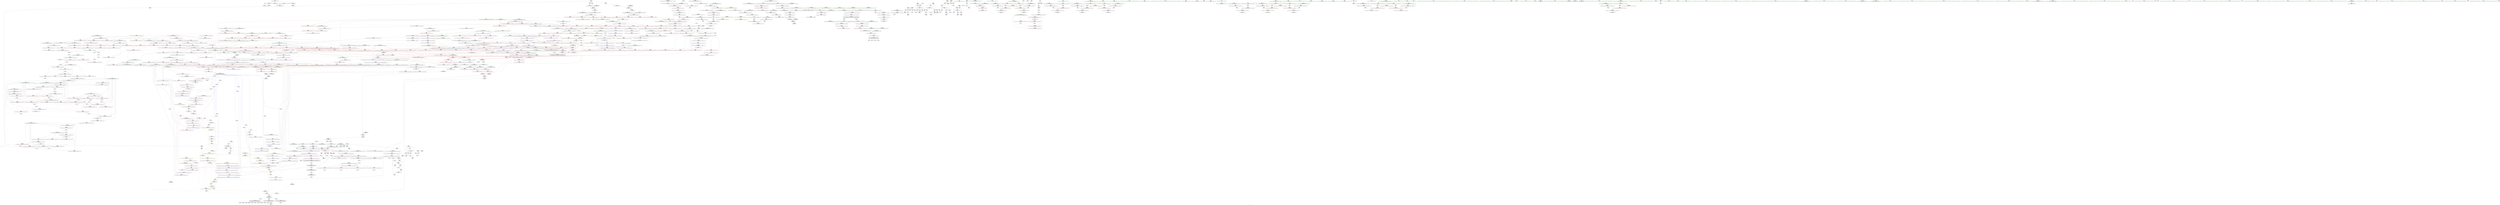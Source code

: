 digraph "SVFG" {
	label="SVFG";

	Node0x5613ff8321b0 [shape=record,color=grey,label="{NodeID: 0\nNullPtr}"];
	Node0x5613ff8321b0 -> Node0x5613ff894df0[style=solid];
	Node0x5613ff8321b0 -> Node0x5613ff8b1980[style=solid];
	Node0x5613ff89cf40 [shape=record,color=blue,label="{NodeID: 775\n596\<--613\n__last.addr\<--incdec.ptr\n_ZSt11__sort_heapIPiN9__gnu_cxx5__ops15_Iter_comp_iterISt7greaterIiEEEEvT_S7_RT0_\n}"];
	Node0x5613ff89cf40 -> Node0x5613ff8a6ce0[style=dashed];
	Node0x5613ff89cf40 -> Node0x5613ff8a6db0[style=dashed];
	Node0x5613ff89cf40 -> Node0x5613ff927be0[style=dashed];
	Node0x5613ff893ae0 [shape=record,color=red,label="{NodeID: 443\n219\<--207\n\<--__first.addr\n_ZSt4sortIPiSt7greaterIiEEvT_S3_T0_\n|{<s0>8}}"];
	Node0x5613ff893ae0:s0 -> Node0x5613ff9b35c0[style=solid,color=red];
	Node0x5613ff887cc0 [shape=record,color=green,label="{NodeID: 111\n596\<--597\n__last.addr\<--__last.addr_field_insensitive\n_ZSt11__sort_heapIPiN9__gnu_cxx5__ops15_Iter_comp_iterISt7greaterIiEEEEvT_S7_RT0_\n}"];
	Node0x5613ff887cc0 -> Node0x5613ff8a6b40[style=solid];
	Node0x5613ff887cc0 -> Node0x5613ff8a6c10[style=solid];
	Node0x5613ff887cc0 -> Node0x5613ff8a6ce0[style=solid];
	Node0x5613ff887cc0 -> Node0x5613ff8a6db0[style=solid];
	Node0x5613ff887cc0 -> Node0x5613ff89cda0[style=solid];
	Node0x5613ff887cc0 -> Node0x5613ff89cf40[style=solid];
	Node0x5613ff9b0040 [shape=record,color=black,label="{NodeID: 1993\n813 = PHI(693, )\n}"];
	Node0x5613ff8be250 [shape=record,color=blue,label="{NodeID: 886\n1488\<--1486\nthis.addr\<--this\n_ZN9__gnu_cxx5__ops14_Val_comp_iterISt7greaterIiEEC2EONS0_15_Iter_comp_iterIS3_EE\n}"];
	Node0x5613ff8be250 -> Node0x5613ff8b0740[style=dashed];
	Node0x5613ff8a93e0 [shape=record,color=red,label="{NodeID: 554\n796\<--783\n\<--__secondChild\n_ZSt13__adjust_heapIPiliN9__gnu_cxx5__ops15_Iter_comp_iterISt7greaterIiEEEEvT_T0_S8_T1_T2_\n}"];
	Node0x5613ff8a93e0 -> Node0x5613ff8df880[style=solid];
	Node0x5613ff8dc280 [shape=record,color=grey,label="{NodeID: 1329\n920 = Binary(919, 287, )\n}"];
	Node0x5613ff8dc280 -> Node0x5613ff8dc100[style=solid];
	Node0x5613ff88c370 [shape=record,color=green,label="{NodeID: 222\n1426\<--1427\n__result.addr\<--__result.addr_field_insensitive\n_ZNSt20__copy_move_backwardILb1ELb1ESt26random_access_iterator_tagE13__copy_move_bIiEEPT_PKS3_S6_S4_\n}"];
	Node0x5613ff88c370 -> Node0x5613ff8afff0[style=solid];
	Node0x5613ff88c370 -> Node0x5613ff8b00c0[style=solid];
	Node0x5613ff88c370 -> Node0x5613ff8bdd70[style=solid];
	Node0x5613ff8aee10 [shape=record,color=red,label="{NodeID: 665\n1318\<--1307\n\<--__last.addr\n_ZSt25__unguarded_linear_insertIPiN9__gnu_cxx5__ops14_Val_comp_iterISt7greaterIiEEEEvT_T0_\n}"];
	Node0x5613ff8aee10 -> Node0x5613ff8bcfa0[style=solid];
	Node0x5613ff9253b0 [shape=record,color=black,label="{NodeID: 1440\nMR_35V_2 = PHI(MR_35V_3, MR_35V_1, )\npts\{10 13 160000 \}\n|{<s0>10|<s1>10|<s2>10|<s3>10}}"];
	Node0x5613ff9253b0:s0 -> Node0x5613ff891cd0[style=dashed,color=red];
	Node0x5613ff9253b0:s1 -> Node0x5613ff8b1c20[style=dashed,color=red];
	Node0x5613ff9253b0:s2 -> Node0x5613ff8b26b0[style=dashed,color=red];
	Node0x5613ff9253b0:s3 -> Node0x5613ff8bc140[style=dashed,color=red];
	Node0x5613ff899fc0 [shape=record,color=purple,label="{NodeID: 333\n1516\<--23\nllvm.global_ctors_1\<--llvm.global_ctors\nGlob }"];
	Node0x5613ff899fc0 -> Node0x5613ff8b1880[style=solid];
	Node0x5613ff883c90 [shape=record,color=green,label="{NodeID: 1\n7\<--1\n__dso_handle\<--dummyObj\nGlob }"];
	Node0x5613ff952020 [shape=record,color=yellow,style=double,label="{NodeID: 1883\n4V_2 = CSCHI(MR_4V_1)\npts\{13 \}\nCS[]|{|<s1>10}}"];
	Node0x5613ff952020 -> Node0x5613ff8936d0[style=dashed];
	Node0x5613ff952020:s1 -> Node0x5613ff9253b0[style=dashed,color=blue];
	Node0x5613ff89d010 [shape=record,color=blue,label="{NodeID: 776\n626\<--623\n__first.addr\<--__first\n_ZSt11__make_heapIPiN9__gnu_cxx5__ops15_Iter_comp_iterISt7greaterIiEEEEvT_S7_RT0_\n}"];
	Node0x5613ff89d010 -> Node0x5613ff8a6f50[style=dashed];
	Node0x5613ff89d010 -> Node0x5613ff8a7020[style=dashed];
	Node0x5613ff89d010 -> Node0x5613ff8a70f0[style=dashed];
	Node0x5613ff89d010 -> Node0x5613ff8a71c0[style=dashed];
	Node0x5613ff893bb0 [shape=record,color=red,label="{NodeID: 444\n220\<--209\n\<--__last.addr\n_ZSt4sortIPiSt7greaterIiEEvT_S3_T0_\n|{<s0>8}}"];
	Node0x5613ff893bb0:s0 -> Node0x5613ff9b3700[style=solid,color=red];
	Node0x5613ff887d90 [shape=record,color=green,label="{NodeID: 112\n598\<--599\n__comp.addr\<--__comp.addr_field_insensitive\n_ZSt11__sort_heapIPiN9__gnu_cxx5__ops15_Iter_comp_iterISt7greaterIiEEEEvT_S7_RT0_\n}"];
	Node0x5613ff887d90 -> Node0x5613ff8a6e80[style=solid];
	Node0x5613ff887d90 -> Node0x5613ff89ce70[style=solid];
	Node0x5613ff9b0150 [shape=record,color=black,label="{NodeID: 1994\n822 = PHI(759, )\n}"];
	Node0x5613ff9b0150 -> Node0x5613ff8a9cd0[style=solid];
	Node0x5613ff8be320 [shape=record,color=blue,label="{NodeID: 887\n1490\<--1487\n__comp.addr\<--__comp\n_ZN9__gnu_cxx5__ops14_Val_comp_iterISt7greaterIiEEC2EONS0_15_Iter_comp_iterIS3_EE\n}"];
	Node0x5613ff8be320 -> Node0x5613ff8b0810[style=dashed];
	Node0x5613ff8a94b0 [shape=record,color=red,label="{NodeID: 555\n802\<--783\n\<--__secondChild\n_ZSt13__adjust_heapIPiliN9__gnu_cxx5__ops15_Iter_comp_iterISt7greaterIiEEEEvT_T0_S8_T1_T2_\n}"];
	Node0x5613ff8a94b0 -> Node0x5613ff8da000[style=solid];
	Node0x5613ff8dc400 [shape=record,color=grey,label="{NodeID: 1330\n91 = Binary(90, 78, )\n}"];
	Node0x5613ff8dc400 -> Node0x5613ff8b1b50[style=solid];
	Node0x5613ff88c440 [shape=record,color=green,label="{NodeID: 223\n1428\<--1429\n_Num\<--_Num_field_insensitive\n_ZNSt20__copy_move_backwardILb1ELb1ESt26random_access_iterator_tagE13__copy_move_bIiEEPT_PKS3_S6_S4_\n}"];
	Node0x5613ff88c440 -> Node0x5613ff8b0190[style=solid];
	Node0x5613ff88c440 -> Node0x5613ff8b0260[style=solid];
	Node0x5613ff88c440 -> Node0x5613ff8b0330[style=solid];
	Node0x5613ff88c440 -> Node0x5613ff8b0400[style=solid];
	Node0x5613ff88c440 -> Node0x5613ff8bde40[style=solid];
	Node0x5613ff8aeee0 [shape=record,color=red,label="{NodeID: 666\n1332\<--1307\n\<--__last.addr\n_ZSt25__unguarded_linear_insertIPiN9__gnu_cxx5__ops14_Val_comp_iterISt7greaterIiEEEEvT_T0_\n}"];
	Node0x5613ff8aeee0 -> Node0x5613ff8bd140[style=solid];
	Node0x5613ff89a0c0 [shape=record,color=purple,label="{NodeID: 334\n1517\<--23\nllvm.global_ctors_2\<--llvm.global_ctors\nGlob }"];
	Node0x5613ff89a0c0 -> Node0x5613ff8b1980[style=solid];
	Node0x5613ff883d20 [shape=record,color=green,label="{NodeID: 2\n9\<--1\n\<--dummyObj\nCan only get source location for instruction, argument, global var or function.}"];
	Node0x5613ff952180 [shape=record,color=yellow,style=double,label="{NodeID: 1884\n4V_2 = CSCHI(MR_4V_1)\npts\{13 \}\nCS[]|{<s0>37}}"];
	Node0x5613ff952180:s0 -> Node0x5613ff91eab0[style=dashed,color=red];
	Node0x5613ff89d0e0 [shape=record,color=blue,label="{NodeID: 777\n628\<--624\n__last.addr\<--__last\n_ZSt11__make_heapIPiN9__gnu_cxx5__ops15_Iter_comp_iterISt7greaterIiEEEEvT_S7_RT0_\n}"];
	Node0x5613ff89d0e0 -> Node0x5613ff8a7290[style=dashed];
	Node0x5613ff89d0e0 -> Node0x5613ff8a7360[style=dashed];
	Node0x5613ff893c80 [shape=record,color=red,label="{NodeID: 445\n242\<--236\n\<--t\nmain\n}"];
	Node0x5613ff893c80 -> Node0x5613ff8d9d00[style=solid];
	Node0x5613ff893c80 -> Node0x5613ff8dfb80[style=solid];
	Node0x5613ff887e60 [shape=record,color=green,label="{NodeID: 113\n626\<--627\n__first.addr\<--__first.addr_field_insensitive\n_ZSt11__make_heapIPiN9__gnu_cxx5__ops15_Iter_comp_iterISt7greaterIiEEEEvT_S7_RT0_\n}"];
	Node0x5613ff887e60 -> Node0x5613ff8a6f50[style=solid];
	Node0x5613ff887e60 -> Node0x5613ff8a7020[style=solid];
	Node0x5613ff887e60 -> Node0x5613ff8a70f0[style=solid];
	Node0x5613ff887e60 -> Node0x5613ff8a71c0[style=solid];
	Node0x5613ff887e60 -> Node0x5613ff89d010[style=solid];
	Node0x5613ff9b02c0 [shape=record,color=black,label="{NodeID: 1995\n849 = PHI(759, )\n}"];
	Node0x5613ff9b02c0 -> Node0x5613ff8a9da0[style=solid];
	Node0x5613ff8be3f0 [shape=record,color=blue,label="{NodeID: 888\n1504\<--1501\nthis.addr\<--this\n_ZN9__gnu_cxx5__ops15_Iter_comp_iterISt7greaterIiEEC2ES3_\n}"];
	Node0x5613ff8be3f0 -> Node0x5613ff8b08e0[style=dashed];
	Node0x5613ff8a9580 [shape=record,color=red,label="{NodeID: 556\n807\<--783\n\<--__secondChild\n_ZSt13__adjust_heapIPiliN9__gnu_cxx5__ops15_Iter_comp_iterISt7greaterIiEEEEvT_T0_S8_T1_T2_\n}"];
	Node0x5613ff8dc580 [shape=record,color=grey,label="{NodeID: 1331\n191 = Binary(190, 78, )\n}"];
	Node0x5613ff8dc580 -> Node0x5613ff8b26b0[style=solid];
	Node0x5613ff88c510 [shape=record,color=green,label="{NodeID: 224\n1453\<--1454\nllvm.memmove.p0i8.p0i8.i64\<--llvm.memmove.p0i8.p0i8.i64_field_insensitive\n}"];
	Node0x5613ff8aefb0 [shape=record,color=red,label="{NodeID: 667\n1342\<--1307\n\<--__last.addr\n_ZSt25__unguarded_linear_insertIPiN9__gnu_cxx5__ops14_Val_comp_iterISt7greaterIiEEEEvT_T0_\n}"];
	Node0x5613ff8aefb0 -> Node0x5613ff8bd3b0[style=solid];
	Node0x5613ff89a1c0 [shape=record,color=purple,label="{NodeID: 335\n1518\<--284\noffset_0\<--\n}"];
	Node0x5613ff89a1c0 -> Node0x5613ff8b2c60[style=solid];
	Node0x5613ff883fd0 [shape=record,color=green,label="{NodeID: 3\n17\<--1\n.str\<--dummyObj\nGlob }"];
	Node0x5613ff9522e0 [shape=record,color=yellow,style=double,label="{NodeID: 1885\n4V_3 = CSCHI(MR_4V_2)\npts\{13 \}\nCS[]|{<s0>21}}"];
	Node0x5613ff9522e0:s0 -> Node0x5613ff952cb0[style=dashed,color=blue];
	Node0x5613ff89d1b0 [shape=record,color=blue,label="{NodeID: 778\n630\<--625\n__comp.addr\<--__comp\n_ZSt11__make_heapIPiN9__gnu_cxx5__ops15_Iter_comp_iterISt7greaterIiEEEEvT_S7_RT0_\n}"];
	Node0x5613ff89d1b0 -> Node0x5613ff8a7430[style=dashed];
	Node0x5613ff8b52e0 [shape=record,color=yellow,style=double,label="{NodeID: 1553\n211V_1 = ENCHI(MR_211V_0)\npts\{13 909 \}\nFun[_ZN9__gnu_cxx5__ops14_Iter_comp_valISt7greaterIiEEclIPiiEEbT_RT0_]|{<s0>63|<s1>63}}"];
	Node0x5613ff8b52e0:s0 -> Node0x5613ff92eec0[style=dashed,color=red];
	Node0x5613ff8b52e0:s1 -> Node0x5613ff92efd0[style=dashed,color=red];
	Node0x5613ff893d50 [shape=record,color=red,label="{NodeID: 446\n266\<--256\n\<--__first.addr\n_ZSt6__sortIPiN9__gnu_cxx5__ops15_Iter_comp_iterISt7greaterIiEEEEvT_S7_T0_\n}"];
	Node0x5613ff893d50 -> Node0x5613ff8dfa00[style=solid];
	Node0x5613ff887f30 [shape=record,color=green,label="{NodeID: 114\n628\<--629\n__last.addr\<--__last.addr_field_insensitive\n_ZSt11__make_heapIPiN9__gnu_cxx5__ops15_Iter_comp_iterISt7greaterIiEEEEvT_S7_RT0_\n}"];
	Node0x5613ff887f30 -> Node0x5613ff8a7290[style=solid];
	Node0x5613ff887f30 -> Node0x5613ff8a7360[style=solid];
	Node0x5613ff887f30 -> Node0x5613ff89d0e0[style=solid];
	Node0x5613ff9b0400 [shape=record,color=black,label="{NodeID: 1996\n859 = PHI(874, )\n|{<s0>56}}"];
	Node0x5613ff9b0400:s0 -> Node0x5613ff9a96d0[style=solid,color=red];
	Node0x5613ff8a9650 [shape=record,color=red,label="{NodeID: 557\n810\<--783\n\<--__secondChild\n_ZSt13__adjust_heapIPiliN9__gnu_cxx5__ops15_Iter_comp_iterISt7greaterIiEEEEvT_T0_S8_T1_T2_\n}"];
	Node0x5613ff8a9650 -> Node0x5613ff8d9b80[style=solid];
	Node0x5613ff8dc700 [shape=record,color=grey,label="{NodeID: 1332\n429 = Binary(427, 428, )\n}"];
	Node0x5613ff8dc700 -> Node0x5613ff8dc880[style=solid];
	Node0x5613ff88c610 [shape=record,color=green,label="{NodeID: 225\n1470\<--1471\nthis.addr\<--this.addr_field_insensitive\n_ZN9__gnu_cxx5__ops14_Val_comp_iterISt7greaterIiEEclIiPiEEbRT_T0_\n}"];
	Node0x5613ff88c610 -> Node0x5613ff8b04d0[style=solid];
	Node0x5613ff88c610 -> Node0x5613ff8bdfe0[style=solid];
	Node0x5613ff8af080 [shape=record,color=red,label="{NodeID: 668\n1320\<--1311\n\<--__next\n_ZSt25__unguarded_linear_insertIPiN9__gnu_cxx5__ops14_Val_comp_iterISt7greaterIiEEEEvT_T0_\n}"];
	Node0x5613ff8af080 -> Node0x5613ff890af0[style=solid];
	Node0x5613ff9262e0 [shape=record,color=black,label="{NodeID: 1443\nMR_4V_2 = PHI(MR_4V_1, MR_4V_3, )\npts\{13 \}\n|{<s0>26|<s1>30}}"];
	Node0x5613ff9262e0:s0 -> Node0x5613ff952f70[style=dashed,color=blue];
	Node0x5613ff9262e0:s1 -> Node0x5613ff91d6b0[style=dashed,color=blue];
	Node0x5613ff89a290 [shape=record,color=purple,label="{NodeID: 336\n1519\<--285\noffset_0\<--\n}"];
	Node0x5613ff89a290 -> Node0x5613ff8b09b0[style=solid];
	Node0x5613ff884060 [shape=record,color=green,label="{NodeID: 4\n19\<--1\n.str.1\<--dummyObj\nGlob }"];
	Node0x5613ff952440 [shape=record,color=yellow,style=double,label="{NodeID: 1886\n4V_2 = CSCHI(MR_4V_1)\npts\{13 \}\nCS[]|{<s0>5}}"];
	Node0x5613ff952440:s0 -> Node0x5613ff952020[style=dashed,color=blue];
	Node0x5613ff89d280 [shape=record,color=blue,label="{NodeID: 779\n632\<--657\n__len\<--sub.ptr.div4\n_ZSt11__make_heapIPiN9__gnu_cxx5__ops15_Iter_comp_iterISt7greaterIiEEEEvT_S7_RT0_\n}"];
	Node0x5613ff89d280 -> Node0x5613ff8a7500[style=dashed];
	Node0x5613ff89d280 -> Node0x5613ff8a75d0[style=dashed];
	Node0x5613ff89d280 -> Node0x5613ff914090[style=dashed];
	Node0x5613ff893e20 [shape=record,color=red,label="{NodeID: 447\n270\<--256\n\<--__first.addr\n_ZSt6__sortIPiN9__gnu_cxx5__ops15_Iter_comp_iterISt7greaterIiEEEEvT_S7_T0_\n|{<s0>13}}"];
	Node0x5613ff893e20:s0 -> Node0x5613ff9b4f00[style=solid,color=red];
	Node0x5613ff88ca20 [shape=record,color=green,label="{NodeID: 115\n630\<--631\n__comp.addr\<--__comp.addr_field_insensitive\n_ZSt11__make_heapIPiN9__gnu_cxx5__ops15_Iter_comp_iterISt7greaterIiEEEEvT_S7_RT0_\n}"];
	Node0x5613ff88ca20 -> Node0x5613ff8a7430[style=solid];
	Node0x5613ff88ca20 -> Node0x5613ff89d1b0[style=solid];
	Node0x5613ff9b05d0 [shape=record,color=black,label="{NodeID: 1997\n868 = PHI(759, )\n}"];
	Node0x5613ff9b05d0 -> Node0x5613ff8a9e70[style=solid];
	Node0x5613ff8a9720 [shape=record,color=red,label="{NodeID: 558\n815\<--783\n\<--__secondChild\n_ZSt13__adjust_heapIPiliN9__gnu_cxx5__ops15_Iter_comp_iterISt7greaterIiEEEEvT_T0_S8_T1_T2_\n}"];
	Node0x5613ff8a9720 -> Node0x5613ff8db680[style=solid];
	Node0x5613ff8dc880 [shape=record,color=grey,label="{NodeID: 1333\n430 = Binary(429, 278, )\n}"];
	Node0x5613ff8dc880 -> Node0x5613ff8e0780[style=solid];
	Node0x5613ff88c6e0 [shape=record,color=green,label="{NodeID: 226\n1472\<--1473\n__val.addr\<--__val.addr_field_insensitive\n_ZN9__gnu_cxx5__ops14_Val_comp_iterISt7greaterIiEEclIiPiEEbRT_T0_\n}"];
	Node0x5613ff88c6e0 -> Node0x5613ff8b05a0[style=solid];
	Node0x5613ff88c6e0 -> Node0x5613ff8be0b0[style=solid];
	Node0x5613ff8af150 [shape=record,color=red,label="{NodeID: 669\n1324\<--1311\n\<--__next\n_ZSt25__unguarded_linear_insertIPiN9__gnu_cxx5__ops14_Val_comp_iterISt7greaterIiEEEEvT_T0_\n|{<s0>96}}"];
	Node0x5613ff8af150:s0 -> Node0x5613ff9b6350[style=solid,color=red];
	Node0x5613ff9267e0 [shape=record,color=black,label="{NodeID: 1444\nMR_258V_2 = PHI(MR_258V_1, MR_258V_4, )\npts\{1180 \}\n}"];
	Node0x5613ff89a360 [shape=record,color=purple,label="{NodeID: 337\n1521\<--296\noffset_0\<--\n}"];
	Node0x5613ff89a360 -> Node0x5613ff8b2d30[style=solid];
	Node0x5613ff884120 [shape=record,color=green,label="{NodeID: 5\n21\<--1\n.str.2\<--dummyObj\nGlob }"];
	Node0x5613ff89d350 [shape=record,color=blue,label="{NodeID: 780\n634\<--661\n__parent\<--div\n_ZSt11__make_heapIPiN9__gnu_cxx5__ops15_Iter_comp_iterISt7greaterIiEEEEvT_S7_RT0_\n}"];
	Node0x5613ff89d350 -> Node0x5613ff8a76a0[style=dashed];
	Node0x5613ff89d350 -> Node0x5613ff8a7770[style=dashed];
	Node0x5613ff89d350 -> Node0x5613ff8a7840[style=dashed];
	Node0x5613ff89d350 -> Node0x5613ff8a7910[style=dashed];
	Node0x5613ff89d350 -> Node0x5613ff89d5c0[style=dashed];
	Node0x5613ff89d350 -> Node0x5613ff91c7b0[style=dashed];
	Node0x5613ff893ef0 [shape=record,color=red,label="{NodeID: 448\n273\<--256\n\<--__first.addr\n_ZSt6__sortIPiN9__gnu_cxx5__ops15_Iter_comp_iterISt7greaterIiEEEEvT_S7_T0_\n}"];
	Node0x5613ff893ef0 -> Node0x5613ff895e90[style=solid];
	Node0x5613ff88caf0 [shape=record,color=green,label="{NodeID: 116\n632\<--633\n__len\<--__len_field_insensitive\n_ZSt11__make_heapIPiN9__gnu_cxx5__ops15_Iter_comp_iterISt7greaterIiEEEEvT_S7_RT0_\n}"];
	Node0x5613ff88caf0 -> Node0x5613ff8a7500[style=solid];
	Node0x5613ff88caf0 -> Node0x5613ff8a75d0[style=solid];
	Node0x5613ff88caf0 -> Node0x5613ff89d280[style=solid];
	Node0x5613ff9b06e0 [shape=record,color=black,label="{NodeID: 1998\n954 = PHI(759, )\n}"];
	Node0x5613ff9b06e0 -> Node0x5613ff8aade0[style=solid];
	Node0x5613ff8a97f0 [shape=record,color=red,label="{NodeID: 559\n820\<--783\n\<--__secondChild\n_ZSt13__adjust_heapIPiliN9__gnu_cxx5__ops15_Iter_comp_iterISt7greaterIiEEEEvT_T0_S8_T1_T2_\n}"];
	Node0x5613ff8dca00 [shape=record,color=grey,label="{NodeID: 1334\n400 = Binary(401, 399, )\n}"];
	Node0x5613ff8dca00 -> Node0x5613ff896780[style=solid];
	Node0x5613ff88c7b0 [shape=record,color=green,label="{NodeID: 227\n1474\<--1475\n__it.addr\<--__it.addr_field_insensitive\n_ZN9__gnu_cxx5__ops14_Val_comp_iterISt7greaterIiEEclIiPiEEbRT_T0_\n}"];
	Node0x5613ff88c7b0 -> Node0x5613ff8b0670[style=solid];
	Node0x5613ff88c7b0 -> Node0x5613ff8be180[style=solid];
	Node0x5613ff8af220 [shape=record,color=red,label="{NodeID: 670\n1329\<--1311\n\<--__next\n_ZSt25__unguarded_linear_insertIPiN9__gnu_cxx5__ops14_Val_comp_iterISt7greaterIiEEEEvT_T0_\n|{<s0>97}}"];
	Node0x5613ff8af220:s0 -> Node0x5613ff9b3c00[style=solid,color=red];
	Node0x5613ff926ce0 [shape=record,color=black,label="{NodeID: 1445\nMR_260V_2 = PHI(MR_260V_1, MR_260V_3, )\npts\{1182 \}\n}"];
	Node0x5613ff89a430 [shape=record,color=purple,label="{NodeID: 338\n1522\<--297\noffset_0\<--\n}"];
	Node0x5613ff89a430 -> Node0x5613ff8b0a80[style=solid];
	Node0x5613ff8849c0 [shape=record,color=green,label="{NodeID: 6\n24\<--1\n\<--dummyObj\nCan only get source location for instruction, argument, global var or function.}"];
	Node0x5613ff952730 [shape=record,color=yellow,style=double,label="{NodeID: 1888\n4V_2 = CSCHI(MR_4V_1)\npts\{13 \}\nCS[]|{<s0>15}}"];
	Node0x5613ff952730:s0 -> Node0x5613ff8b6290[style=dashed,color=red];
	Node0x5613ff89d420 [shape=record,color=blue,label="{NodeID: 781\n636\<--670\n__value\<--\n_ZSt11__make_heapIPiN9__gnu_cxx5__ops15_Iter_comp_iterISt7greaterIiEEEEvT_S7_RT0_\n}"];
	Node0x5613ff89d420 -> Node0x5613ff8a79e0[style=dashed];
	Node0x5613ff89d420 -> Node0x5613ff8a7ab0[style=dashed];
	Node0x5613ff89d420 -> Node0x5613ff89d420[style=dashed];
	Node0x5613ff89d420 -> Node0x5613ff91ccb0[style=dashed];
	Node0x5613ff893fc0 [shape=record,color=red,label="{NodeID: 449\n294\<--256\n\<--__first.addr\n_ZSt6__sortIPiN9__gnu_cxx5__ops15_Iter_comp_iterISt7greaterIiEEEEvT_S7_T0_\n|{<s0>15}}"];
	Node0x5613ff893fc0:s0 -> Node0x5613ff9b2c80[style=solid,color=red];
	Node0x5613ff88cbc0 [shape=record,color=green,label="{NodeID: 117\n634\<--635\n__parent\<--__parent_field_insensitive\n_ZSt11__make_heapIPiN9__gnu_cxx5__ops15_Iter_comp_iterISt7greaterIiEEEEvT_S7_RT0_\n}"];
	Node0x5613ff88cbc0 -> Node0x5613ff8a76a0[style=solid];
	Node0x5613ff88cbc0 -> Node0x5613ff8a7770[style=solid];
	Node0x5613ff88cbc0 -> Node0x5613ff8a7840[style=solid];
	Node0x5613ff88cbc0 -> Node0x5613ff8a7910[style=solid];
	Node0x5613ff88cbc0 -> Node0x5613ff89d350[style=solid];
	Node0x5613ff88cbc0 -> Node0x5613ff89d5c0[style=solid];
	Node0x5613ff9b07f0 [shape=record,color=black,label="{NodeID: 1999\n985 = PHI(987, )\n}"];
	Node0x5613ff9b07f0 -> Node0x5613ff898320[style=solid];
	Node0x5613ff8a98c0 [shape=record,color=red,label="{NodeID: 560\n828\<--783\n\<--__secondChild\n_ZSt13__adjust_heapIPiliN9__gnu_cxx5__ops15_Iter_comp_iterISt7greaterIiEEEEvT_T0_S8_T1_T2_\n}"];
	Node0x5613ff8a98c0 -> Node0x5613ff89e6d0[style=solid];
	Node0x5613ff8dcb80 [shape=record,color=grey,label="{NodeID: 1335\n1445 = Binary(104, 1444, )\n}"];
	Node0x5613ff88c880 [shape=record,color=green,label="{NodeID: 228\n1488\<--1489\nthis.addr\<--this.addr_field_insensitive\n_ZN9__gnu_cxx5__ops14_Val_comp_iterISt7greaterIiEEC2EONS0_15_Iter_comp_iterIS3_EE\n}"];
	Node0x5613ff88c880 -> Node0x5613ff8b0740[style=solid];
	Node0x5613ff88c880 -> Node0x5613ff8be250[style=solid];
	Node0x5613ff8af2f0 [shape=record,color=red,label="{NodeID: 671\n1334\<--1311\n\<--__next\n_ZSt25__unguarded_linear_insertIPiN9__gnu_cxx5__ops14_Val_comp_iterISt7greaterIiEEEEvT_T0_\n}"];
	Node0x5613ff8af2f0 -> Node0x5613ff8bd210[style=solid];
	Node0x5613ff9271e0 [shape=record,color=black,label="{NodeID: 1446\nMR_264V_2 = PHI(MR_264V_1, MR_264V_3, )\npts\{11860000 \}\n}"];
	Node0x5613ff89a500 [shape=record,color=purple,label="{NodeID: 339\n1524\<--357\noffset_0\<--\n}"];
	Node0x5613ff89a500 -> Node0x5613ff8b3070[style=solid];
	Node0x5613ff884a50 [shape=record,color=green,label="{NodeID: 7\n78\<--1\n\<--dummyObj\nCan only get source location for instruction, argument, global var or function.}"];
	Node0x5613ff89d4f0 [shape=record,color=blue, style = dotted,label="{NodeID: 782\n1551\<--1553\noffset_0\<--dummyVal\n_ZSt11__make_heapIPiN9__gnu_cxx5__ops15_Iter_comp_iterISt7greaterIiEEEEvT_S7_RT0_\n}"];
	Node0x5613ff89d4f0 -> Node0x5613ff89d4f0[style=dashed];
	Node0x5613ff89d4f0 -> Node0x5613ff91d1b0[style=dashed];
	Node0x5613ff894090 [shape=record,color=red,label="{NodeID: 450\n267\<--258\n\<--__last.addr\n_ZSt6__sortIPiN9__gnu_cxx5__ops15_Iter_comp_iterISt7greaterIiEEEEvT_S7_T0_\n}"];
	Node0x5613ff894090 -> Node0x5613ff8dfa00[style=solid];
	Node0x5613ff88cc90 [shape=record,color=green,label="{NodeID: 118\n636\<--637\n__value\<--__value_field_insensitive\n_ZSt11__make_heapIPiN9__gnu_cxx5__ops15_Iter_comp_iterISt7greaterIiEEEEvT_S7_RT0_\n|{|<s1>43}}"];
	Node0x5613ff88cc90 -> Node0x5613ff89d420[style=solid];
	Node0x5613ff88cc90:s1 -> Node0x5613ff9b3c00[style=solid,color=red];
	Node0x5613ff9b0900 [shape=record,color=black,label="{NodeID: 2000\n1056 = PHI(693, )\n}"];
	Node0x5613ff8a9990 [shape=record,color=red,label="{NodeID: 561\n835\<--783\n\<--__secondChild\n_ZSt13__adjust_heapIPiliN9__gnu_cxx5__ops15_Iter_comp_iterISt7greaterIiEEEEvT_T0_S8_T1_T2_\n}"];
	Node0x5613ff8a9990 -> Node0x5613ff8e0300[style=solid];
	Node0x5613ff8dcd00 [shape=record,color=grey,label="{NodeID: 1336\n750 = Binary(749, 278, )\n|{<s0>51}}"];
	Node0x5613ff8dcd00:s0 -> Node0x5613ff9a8ff0[style=solid,color=red];
	Node0x5613ff88c950 [shape=record,color=green,label="{NodeID: 229\n1490\<--1491\n__comp.addr\<--__comp.addr_field_insensitive\n_ZN9__gnu_cxx5__ops14_Val_comp_iterISt7greaterIiEEC2EONS0_15_Iter_comp_iterIS3_EE\n}"];
	Node0x5613ff88c950 -> Node0x5613ff8b0810[style=solid];
	Node0x5613ff88c950 -> Node0x5613ff8be320[style=solid];
	Node0x5613ff8af3c0 [shape=record,color=red,label="{NodeID: 672\n1336\<--1311\n\<--__next\n_ZSt25__unguarded_linear_insertIPiN9__gnu_cxx5__ops14_Val_comp_iterISt7greaterIiEEEEvT_T0_\n}"];
	Node0x5613ff8af3c0 -> Node0x5613ff890bc0[style=solid];
	Node0x5613ff9276e0 [shape=record,color=black,label="{NodeID: 1447\nMR_4V_2 = PHI(MR_4V_3, MR_4V_1, )\npts\{13 \}\n|{<s0>33|<s1>41|<s2>41|<s3>41}}"];
	Node0x5613ff9276e0:s0 -> Node0x5613ff9534f0[style=dashed,color=blue];
	Node0x5613ff9276e0:s1 -> Node0x5613ff8a83a0[style=dashed,color=red];
	Node0x5613ff9276e0:s2 -> Node0x5613ff8a8470[style=dashed,color=red];
	Node0x5613ff9276e0:s3 -> Node0x5613ff89dd10[style=dashed,color=red];
	Node0x5613ff89a5d0 [shape=record,color=purple,label="{NodeID: 340\n1525\<--358\noffset_0\<--\n}"];
	Node0x5613ff89a5d0 -> Node0x5613ff8b0b50[style=solid];
	Node0x5613ff884ae0 [shape=record,color=green,label="{NodeID: 8\n104\<--1\n\<--dummyObj\nCan only get source location for instruction, argument, global var or function.|{<s0>51}}"];
	Node0x5613ff884ae0:s0 -> Node0x5613ff9a8ea0[style=solid,color=red];
	Node0x5613ff9529f0 [shape=record,color=yellow,style=double,label="{NodeID: 1890\n4V_6 = CSCHI(MR_4V_5)\npts\{13 \}\nCS[]|{<s0>45|<s1>45|<s2>51}}"];
	Node0x5613ff9529f0:s0 -> Node0x5613ff912f70[style=dashed,color=blue];
	Node0x5613ff9529f0:s1 -> Node0x5613ff913b90[style=dashed,color=blue];
	Node0x5613ff9529f0:s2 -> Node0x5613ff953ff0[style=dashed,color=blue];
	Node0x5613ff89d5c0 [shape=record,color=blue,label="{NodeID: 783\n634\<--689\n__parent\<--dec\n_ZSt11__make_heapIPiN9__gnu_cxx5__ops15_Iter_comp_iterISt7greaterIiEEEEvT_S7_RT0_\n}"];
	Node0x5613ff89d5c0 -> Node0x5613ff8a76a0[style=dashed];
	Node0x5613ff89d5c0 -> Node0x5613ff8a7770[style=dashed];
	Node0x5613ff89d5c0 -> Node0x5613ff8a7840[style=dashed];
	Node0x5613ff89d5c0 -> Node0x5613ff8a7910[style=dashed];
	Node0x5613ff89d5c0 -> Node0x5613ff89d5c0[style=dashed];
	Node0x5613ff89d5c0 -> Node0x5613ff91c7b0[style=dashed];
	Node0x5613ff894160 [shape=record,color=red,label="{NodeID: 451\n271\<--258\n\<--__last.addr\n_ZSt6__sortIPiN9__gnu_cxx5__ops15_Iter_comp_iterISt7greaterIiEEEEvT_S7_T0_\n|{<s0>13}}"];
	Node0x5613ff894160:s0 -> Node0x5613ff9b5050[style=solid,color=red];
	Node0x5613ff88cd60 [shape=record,color=green,label="{NodeID: 119\n638\<--639\nagg.tmp\<--agg.tmp_field_insensitive\n_ZSt11__make_heapIPiN9__gnu_cxx5__ops15_Iter_comp_iterISt7greaterIiEEEEvT_S7_RT0_\n}"];
	Node0x5613ff88cd60 -> Node0x5613ff8977c0[style=solid];
	Node0x5613ff9b0a10 [shape=record,color=black,label="{NodeID: 2001\n1064 = PHI(693, )\n}"];
	Node0x5613ff8a9a60 [shape=record,color=red,label="{NodeID: 562\n841\<--783\n\<--__secondChild\n_ZSt13__adjust_heapIPiliN9__gnu_cxx5__ops15_Iter_comp_iterISt7greaterIiEEEEvT_T0_S8_T1_T2_\n}"];
	Node0x5613ff8a9a60 -> Node0x5613ff8da480[style=solid];
	Node0x5613ff8dce80 [shape=record,color=grey,label="{NodeID: 1337\n1451 = Binary(278, 1450, )\n}"];
	Node0x5613ff894b50 [shape=record,color=green,label="{NodeID: 230\n1502\<--1503\n__comp\<--__comp_field_insensitive\n_ZN9__gnu_cxx5__ops15_Iter_comp_iterISt7greaterIiEEC2ES3_\n|{<s0>109}}"];
	Node0x5613ff894b50:s0 -> Node0x5613ff9b4d30[style=solid,color=red];
	Node0x5613ff8af490 [shape=record,color=red,label="{NodeID: 673\n1316\<--1315\n\<--call\n_ZSt25__unguarded_linear_insertIPiN9__gnu_cxx5__ops14_Val_comp_iterISt7greaterIiEEEEvT_T0_\n}"];
	Node0x5613ff8af490 -> Node0x5613ff8bced0[style=solid];
	Node0x5613ff927be0 [shape=record,color=black,label="{NodeID: 1448\nMR_133V_3 = PHI(MR_133V_4, MR_133V_2, )\npts\{597 \}\n}"];
	Node0x5613ff927be0 -> Node0x5613ff8a6b40[style=dashed];
	Node0x5613ff927be0 -> Node0x5613ff8a6c10[style=dashed];
	Node0x5613ff927be0 -> Node0x5613ff89cf40[style=dashed];
	Node0x5613ff89a6a0 [shape=record,color=purple,label="{NodeID: 341\n1527\<--370\noffset_0\<--\n}"];
	Node0x5613ff89a6a0 -> Node0x5613ff8b3210[style=solid];
	Node0x5613ff884ba0 [shape=record,color=green,label="{NodeID: 9\n244\<--1\n\<--dummyObj\nCan only get source location for instruction, argument, global var or function.}"];
	Node0x5613ff89d690 [shape=record,color=blue,label="{NodeID: 784\n697\<--694\nthis.addr\<--this\n_ZN9__gnu_cxx5__ops15_Iter_comp_iterISt7greaterIiEEclIPiS6_EEbT_T0_\n}"];
	Node0x5613ff89d690 -> Node0x5613ff8a7b80[style=dashed];
	Node0x5613ff894230 [shape=record,color=red,label="{NodeID: 452\n272\<--258\n\<--__last.addr\n_ZSt6__sortIPiN9__gnu_cxx5__ops15_Iter_comp_iterISt7greaterIiEEEEvT_S7_T0_\n}"];
	Node0x5613ff894230 -> Node0x5613ff895dc0[style=solid];
	Node0x5613ff88ce30 [shape=record,color=green,label="{NodeID: 120\n668\<--669\n_ZSt4moveIRiEONSt16remove_referenceIT_E4typeEOS2_\<--_ZSt4moveIRiEONSt16remove_referenceIT_E4typeEOS2__field_insensitive\n}"];
	Node0x5613ff9b0b20 [shape=record,color=black,label="{NodeID: 2002\n1096 = PHI(693, )\n}"];
	Node0x5613ff8a9b30 [shape=record,color=red,label="{NodeID: 563\n846\<--783\n\<--__secondChild\n_ZSt13__adjust_heapIPiliN9__gnu_cxx5__ops15_Iter_comp_iterISt7greaterIiEEEEvT_T0_S8_T1_T2_\n}"];
	Node0x5613ff8a9b30 -> Node0x5613ff8dac00[style=solid];
	Node0x5613ff8dd000 [shape=record,color=grey,label="{NodeID: 1338\n749 = Binary(747, 748, )\n}"];
	Node0x5613ff8dd000 -> Node0x5613ff8dcd00[style=solid];
	Node0x5613ff894c20 [shape=record,color=green,label="{NodeID: 231\n1504\<--1505\nthis.addr\<--this.addr_field_insensitive\n_ZN9__gnu_cxx5__ops15_Iter_comp_iterISt7greaterIiEEC2ES3_\n}"];
	Node0x5613ff894c20 -> Node0x5613ff8b08e0[style=solid];
	Node0x5613ff894c20 -> Node0x5613ff8be3f0[style=solid];
	Node0x5613ff8af560 [shape=record,color=red,label="{NodeID: 674\n1331\<--1330\n\<--call2\n_ZSt25__unguarded_linear_insertIPiN9__gnu_cxx5__ops14_Val_comp_iterISt7greaterIiEEEEvT_T0_\n}"];
	Node0x5613ff8af560 -> Node0x5613ff8bd140[style=solid];
	Node0x5613ff89a770 [shape=record,color=purple,label="{NodeID: 342\n1528\<--371\noffset_0\<--\n}"];
	Node0x5613ff89a770 -> Node0x5613ff8b0c20[style=solid];
	Node0x5613ff884ca0 [shape=record,color=green,label="{NodeID: 10\n278\<--1\n\<--dummyObj\nCan only get source location for instruction, argument, global var or function.}"];
	Node0x5613ff952cb0 [shape=record,color=yellow,style=double,label="{NodeID: 1892\n4V_4 = CSCHI(MR_4V_2)\npts\{13 \}\nCS[]|{<s0>23}}"];
	Node0x5613ff952cb0:s0 -> Node0x5613ff92a8e0[style=dashed,color=red];
	Node0x5613ff89d760 [shape=record,color=blue,label="{NodeID: 785\n699\<--695\n__it1.addr\<--__it1\n_ZN9__gnu_cxx5__ops15_Iter_comp_iterISt7greaterIiEEclIPiS6_EEbT_T0_\n}"];
	Node0x5613ff89d760 -> Node0x5613ff8a7c50[style=dashed];
	Node0x5613ff894300 [shape=record,color=red,label="{NodeID: 453\n295\<--258\n\<--__last.addr\n_ZSt6__sortIPiN9__gnu_cxx5__ops15_Iter_comp_iterISt7greaterIiEEEEvT_S7_T0_\n|{<s0>15}}"];
	Node0x5613ff894300:s0 -> Node0x5613ff9b2dc0[style=solid,color=red];
	Node0x5613ff88cf30 [shape=record,color=green,label="{NodeID: 121\n682\<--683\n_ZSt13__adjust_heapIPiliN9__gnu_cxx5__ops15_Iter_comp_iterISt7greaterIiEEEEvT_T0_S8_T1_T2_\<--_ZSt13__adjust_heapIPiliN9__gnu_cxx5__ops15_Iter_comp_iterISt7greaterIiEEEEvT_T0_S8_T1_T2__field_insensitive\n}"];
	Node0x5613ff9b0c30 [shape=record,color=black,label="{NodeID: 2003\n1108 = PHI(693, )\n}"];
	Node0x5613ff8a9c00 [shape=record,color=red,label="{NodeID: 564\n855\<--783\n\<--__secondChild\n_ZSt13__adjust_heapIPiliN9__gnu_cxx5__ops15_Iter_comp_iterISt7greaterIiEEEEvT_T0_S8_T1_T2_\n}"];
	Node0x5613ff8a9c00 -> Node0x5613ff8df280[style=solid];
	Node0x5613ff8dd180 [shape=record,color=grey,label="{NodeID: 1339\n1458 = Binary(104, 1457, )\n}"];
	Node0x5613ff894cf0 [shape=record,color=green,label="{NodeID: 232\n25\<--1511\n_GLOBAL__sub_I_Etrnls_0_1.cpp\<--_GLOBAL__sub_I_Etrnls_0_1.cpp_field_insensitive\n}"];
	Node0x5613ff894cf0 -> Node0x5613ff8b1880[style=solid];
	Node0x5613ff8af630 [shape=record,color=red,label="{NodeID: 675\n1341\<--1340\n\<--call4\n_ZSt25__unguarded_linear_insertIPiN9__gnu_cxx5__ops14_Val_comp_iterISt7greaterIiEEEEvT_T0_\n}"];
	Node0x5613ff8af630 -> Node0x5613ff8bd3b0[style=solid];
	Node0x5613ff9285e0 [shape=record,color=black,label="{NodeID: 1450\nMR_18V_3 = PHI(MR_18V_4, MR_18V_2, )\npts\{68 \}\n}"];
	Node0x5613ff9285e0 -> Node0x5613ff892de0[style=dashed];
	Node0x5613ff9285e0 -> Node0x5613ff892eb0[style=dashed];
	Node0x5613ff9285e0 -> Node0x5613ff892f80[style=dashed];
	Node0x5613ff9285e0 -> Node0x5613ff8b2440[style=dashed];
	Node0x5613ff89a840 [shape=record,color=purple,label="{NodeID: 343\n1530\<--380\noffset_0\<--\n}"];
	Node0x5613ff89a840 -> Node0x5613ff8b33b0[style=solid];
	Node0x5613ff884da0 [shape=record,color=green,label="{NodeID: 11\n283\<--1\n\<--dummyObj\nCan only get source location for instruction, argument, global var or function.}"];
	Node0x5613ff89d830 [shape=record,color=blue,label="{NodeID: 786\n701\<--696\n__it2.addr\<--__it2\n_ZN9__gnu_cxx5__ops15_Iter_comp_iterISt7greaterIiEEclIPiS6_EEbT_T0_\n}"];
	Node0x5613ff89d830 -> Node0x5613ff8a7d20[style=dashed];
	Node0x5613ff8b5a70 [shape=record,color=yellow,style=double,label="{NodeID: 1561\n262V_1 = ENCHI(MR_262V_0)\npts\{11740000 \}\nFun[_ZSt16__insertion_sortIPiN9__gnu_cxx5__ops15_Iter_comp_iterISt7greaterIiEEEEvT_S7_T0_]}"];
	Node0x5613ff8b5a70 -> Node0x5613ff8b1440[style=dashed];
	Node0x5613ff8943d0 [shape=record,color=red,label="{NodeID: 454\n343\<--324\n\<--__first.addr\n_ZSt16__introsort_loopIPilN9__gnu_cxx5__ops15_Iter_comp_iterISt7greaterIiEEEEvT_S7_T0_T1_\n}"];
	Node0x5613ff8943d0 -> Node0x5613ff896510[style=solid];
	Node0x5613ff88d030 [shape=record,color=green,label="{NodeID: 122\n697\<--698\nthis.addr\<--this.addr_field_insensitive\n_ZN9__gnu_cxx5__ops15_Iter_comp_iterISt7greaterIiEEclIPiS6_EEbT_T0_\n}"];
	Node0x5613ff88d030 -> Node0x5613ff8a7b80[style=solid];
	Node0x5613ff88d030 -> Node0x5613ff89d690[style=solid];
	Node0x5613ff9b0d70 [shape=record,color=black,label="{NodeID: 2004\n1154 = PHI(759, )\n}"];
	Node0x5613ff9b0d70 -> Node0x5613ff8ad750[style=solid];
	Node0x5613ff8a9cd0 [shape=record,color=red,label="{NodeID: 565\n823\<--822\n\<--call4\n_ZSt13__adjust_heapIPiliN9__gnu_cxx5__ops15_Iter_comp_iterISt7greaterIiEEEEvT_T0_S8_T1_T2_\n}"];
	Node0x5613ff8a9cd0 -> Node0x5613ff89e600[style=solid];
	Node0x5613ff8dd300 [shape=record,color=grey,label="{NodeID: 1340\n1438 = Binary(1437, 278, )\n}"];
	Node0x5613ff8dd300 -> Node0x5613ff8bde40[style=solid];
	Node0x5613ff894df0 [shape=record,color=black,label="{NodeID: 233\n2\<--3\ndummyVal\<--dummyVal\n}"];
	Node0x5613ff8af700 [shape=record,color=red,label="{NodeID: 676\n1368\<--1359\n\<--__first.addr\n_ZSt23__copy_move_backward_a2ILb1EPiS0_ET1_T0_S2_S1_\n|{<s0>101}}"];
	Node0x5613ff8af700:s0 -> Node0x5613ff9b5fa0[style=solid,color=red];
	Node0x5613ff928ae0 [shape=record,color=black,label="{NodeID: 1451\nMR_20V_3 = PHI(MR_20V_4, MR_20V_2, )\npts\{70 \}\n}"];
	Node0x5613ff928ae0 -> Node0x5613ff893050[style=dashed];
	Node0x5613ff928ae0 -> Node0x5613ff893120[style=dashed];
	Node0x5613ff928ae0 -> Node0x5613ff8931f0[style=dashed];
	Node0x5613ff928ae0 -> Node0x5613ff8b2510[style=dashed];
	Node0x5613ff89a910 [shape=record,color=purple,label="{NodeID: 344\n1531\<--381\noffset_0\<--\n}"];
	Node0x5613ff89a910 -> Node0x5613ff8b0cf0[style=solid];
	Node0x5613ff884ea0 [shape=record,color=green,label="{NodeID: 12\n287\<--1\n\<--dummyObj\nCan only get source location for instruction, argument, global var or function.}"];
	Node0x5613ff952f70 [shape=record,color=yellow,style=double,label="{NodeID: 1894\n4V_2 = CSCHI(MR_4V_1)\npts\{13 \}\nCS[]|{<s0>28}}"];
	Node0x5613ff952f70:s0 -> Node0x5613ff91feb0[style=dashed,color=red];
	Node0x5613ff89d900 [shape=record,color=blue,label="{NodeID: 787\n719\<--715\n__first.addr\<--__first\n_ZSt10__pop_heapIPiN9__gnu_cxx5__ops15_Iter_comp_iterISt7greaterIiEEEEvT_S7_S7_RT0_\n}"];
	Node0x5613ff89d900 -> Node0x5613ff8a7df0[style=dashed];
	Node0x5613ff89d900 -> Node0x5613ff8a7ec0[style=dashed];
	Node0x5613ff89d900 -> Node0x5613ff8a7f90[style=dashed];
	Node0x5613ff8944a0 [shape=record,color=red,label="{NodeID: 455\n354\<--324\n\<--__first.addr\n_ZSt16__introsort_loopIPilN9__gnu_cxx5__ops15_Iter_comp_iterISt7greaterIiEEEEvT_S7_T0_T1_\n|{<s0>19}}"];
	Node0x5613ff8944a0:s0 -> Node0x5613ff99b710[style=solid,color=red];
	Node0x5613ff88d100 [shape=record,color=green,label="{NodeID: 123\n699\<--700\n__it1.addr\<--__it1.addr_field_insensitive\n_ZN9__gnu_cxx5__ops15_Iter_comp_iterISt7greaterIiEEclIPiS6_EEbT_T0_\n}"];
	Node0x5613ff88d100 -> Node0x5613ff8a7c50[style=solid];
	Node0x5613ff88d100 -> Node0x5613ff89d760[style=solid];
	Node0x5613ff9b0f40 [shape=record,color=black,label="{NodeID: 2005\n1158 = PHI(759, )\n}"];
	Node0x5613ff9b0f40 -> Node0x5613ff8ad820[style=solid];
	Node0x5613ff8a9da0 [shape=record,color=red,label="{NodeID: 566\n850\<--849\n\<--call15\n_ZSt13__adjust_heapIPiliN9__gnu_cxx5__ops15_Iter_comp_iterISt7greaterIiEEEEvT_T0_S8_T1_T2_\n}"];
	Node0x5613ff8a9da0 -> Node0x5613ff89e870[style=solid];
	Node0x5613ff8dd480 [shape=record,color=grey,label="{NodeID: 1341\n1437 = Binary(1435, 1436, )\n}"];
	Node0x5613ff8dd480 -> Node0x5613ff8dd300[style=solid];
	Node0x5613ff894ef0 [shape=record,color=black,label="{NodeID: 234\n233\<--9\nmain_ret\<--\nmain\n}"];
	Node0x5613ff8af7d0 [shape=record,color=red,label="{NodeID: 677\n1372\<--1361\n\<--__last.addr\n_ZSt23__copy_move_backward_a2ILb1EPiS0_ET1_T0_S2_S1_\n|{<s0>102}}"];
	Node0x5613ff8af7d0:s0 -> Node0x5613ff9b5fa0[style=solid,color=red];
	Node0x5613ff928fe0 [shape=record,color=black,label="{NodeID: 1452\nMR_22V_3 = PHI(MR_22V_4, MR_22V_2, )\npts\{72 \}\n}"];
	Node0x5613ff928fe0 -> Node0x5613ff8932c0[style=dashed];
	Node0x5613ff928fe0 -> Node0x5613ff893390[style=dashed];
	Node0x5613ff928fe0 -> Node0x5613ff893460[style=dashed];
	Node0x5613ff928fe0 -> Node0x5613ff893530[style=dashed];
	Node0x5613ff928fe0 -> Node0x5613ff8b25e0[style=dashed];
	Node0x5613ff89a9e0 [shape=record,color=purple,label="{NodeID: 345\n435\<--434\nadd.ptr\<--\n_ZSt22__final_insertion_sortIPiN9__gnu_cxx5__ops15_Iter_comp_iterISt7greaterIiEEEEvT_S7_T0_\n|{<s0>26}}"];
	Node0x5613ff89a9e0:s0 -> Node0x5613ff9b27d0[style=solid,color=red];
	Node0x5613ff884fa0 [shape=record,color=green,label="{NodeID: 13\n288\<--1\n\<--dummyObj\nCan only get source location for instruction, argument, global var or function.}"];
	Node0x5613ff89d9d0 [shape=record,color=blue,label="{NodeID: 788\n721\<--716\n__last.addr\<--__last\n_ZSt10__pop_heapIPiN9__gnu_cxx5__ops15_Iter_comp_iterISt7greaterIiEEEEvT_S7_S7_RT0_\n}"];
	Node0x5613ff89d9d0 -> Node0x5613ff8a8060[style=dashed];
	Node0x5613ff8b5c30 [shape=record,color=yellow,style=double,label="{NodeID: 1563\n266V_1 = ENCHI(MR_266V_0)\npts\{637 728 780 909 1150 1310 \}\nFun[_ZSt16__insertion_sortIPiN9__gnu_cxx5__ops15_Iter_comp_iterISt7greaterIiEEEEvT_S7_T0_]}"];
	Node0x5613ff8b5c30 -> Node0x5613ff8ae520[style=dashed];
	Node0x5613ff8b5c30 -> Node0x5613ff8ae5f0[style=dashed];
	Node0x5613ff894570 [shape=record,color=red,label="{NodeID: 456\n368\<--324\n\<--__first.addr\n_ZSt16__introsort_loopIPilN9__gnu_cxx5__ops15_Iter_comp_iterISt7greaterIiEEEEvT_S7_T0_T1_\n|{<s0>21}}"];
	Node0x5613ff894570:s0 -> Node0x5613ff9aa570[style=solid,color=red];
	Node0x5613ff88d1d0 [shape=record,color=green,label="{NodeID: 124\n701\<--702\n__it2.addr\<--__it2.addr_field_insensitive\n_ZN9__gnu_cxx5__ops15_Iter_comp_iterISt7greaterIiEEclIPiS6_EEbT_T0_\n}"];
	Node0x5613ff88d1d0 -> Node0x5613ff8a7d20[style=solid];
	Node0x5613ff88d1d0 -> Node0x5613ff89d830[style=solid];
	Node0x5613ff9b1080 [shape=record,color=black,label="{NodeID: 2006\n1162 = PHI(759, )\n}"];
	Node0x5613ff9b1080 -> Node0x5613ff8ad8f0[style=solid];
	Node0x5613ff8a9e70 [shape=record,color=red,label="{NodeID: 567\n869\<--868\n\<--call20\n_ZSt13__adjust_heapIPiliN9__gnu_cxx5__ops15_Iter_comp_iterISt7greaterIiEEEEvT_T0_S8_T1_T2_\n|{<s0>58}}"];
	Node0x5613ff8a9e70:s0 -> Node0x5613ff9a6890[style=solid,color=red];
	Node0x5613ff8dd600 [shape=record,color=grey,label="{NodeID: 1342\n648 = Binary(647, 278, )\n}"];
	Node0x5613ff8dd600 -> Node0x5613ff8e0a80[style=solid];
	Node0x5613ff894fc0 [shape=record,color=black,label="{NodeID: 235\n36\<--37\n\<--_ZNSt8ios_base4InitD1Ev\nCan only get source location for instruction, argument, global var or function.}"];
	Node0x5613ff8af8a0 [shape=record,color=red,label="{NodeID: 678\n1374\<--1363\n\<--__result.addr\n_ZSt23__copy_move_backward_a2ILb1EPiS0_ET1_T0_S2_S1_\n|{<s0>103}}"];
	Node0x5613ff8af8a0:s0 -> Node0x5613ff9b5fa0[style=solid,color=red];
	Node0x5613ff89aab0 [shape=record,color=purple,label="{NodeID: 346\n1533\<--436\noffset_0\<--\n}"];
	Node0x5613ff89aab0 -> Node0x5613ff8b37c0[style=solid];
	Node0x5613ff8850a0 [shape=record,color=green,label="{NodeID: 14\n349\<--1\n\<--dummyObj\nCan only get source location for instruction, argument, global var or function.}"];
	Node0x5613ff89daa0 [shape=record,color=blue,label="{NodeID: 789\n723\<--717\n__result.addr\<--__result\n_ZSt10__pop_heapIPiN9__gnu_cxx5__ops15_Iter_comp_iterISt7greaterIiEEEEvT_S7_S7_RT0_\n}"];
	Node0x5613ff89daa0 -> Node0x5613ff8a8130[style=dashed];
	Node0x5613ff89daa0 -> Node0x5613ff8a8200[style=dashed];
	Node0x5613ff894640 [shape=record,color=red,label="{NodeID: 457\n342\<--326\n\<--__last.addr\n_ZSt16__introsort_loopIPilN9__gnu_cxx5__ops15_Iter_comp_iterISt7greaterIiEEEEvT_S7_T0_T1_\n}"];
	Node0x5613ff894640 -> Node0x5613ff896440[style=solid];
	Node0x5613ff88d2a0 [shape=record,color=green,label="{NodeID: 125\n711\<--712\n_ZNKSt7greaterIiEclERKiS2_\<--_ZNKSt7greaterIiEclERKiS2__field_insensitive\n}"];
	Node0x5613ff9b11c0 [shape=record,color=black,label="{NodeID: 2007\n1206 = PHI(693, )\n}"];
	Node0x5613ff8a9f40 [shape=record,color=red,label="{NodeID: 568\n879\<--876\n\<--__t.addr\n_ZSt4moveIRN9__gnu_cxx5__ops15_Iter_comp_iterISt7greaterIiEEEEONSt16remove_referenceIT_E4typeEOS8_\n}"];
	Node0x5613ff8a9f40 -> Node0x5613ff898180[style=solid];
	Node0x5613ff8dd780 [shape=record,color=grey,label="{NodeID: 1343\n647 = Binary(645, 646, )\n}"];
	Node0x5613ff8dd780 -> Node0x5613ff8dd600[style=solid];
	Node0x5613ff8950c0 [shape=record,color=black,label="{NodeID: 236\n85\<--84\nidxprom\<--\n_Z5solvev\n}"];
	Node0x5613ff8af970 [shape=record,color=red,label="{NodeID: 679\n1385\<--1382\n\<--__it.addr\n_ZSt12__miter_baseIPiET_S1_\n}"];
	Node0x5613ff8af970 -> Node0x5613ff898a70[style=solid];
	Node0x5613ff9299e0 [shape=record,color=black,label="{NodeID: 1454\nMR_14V_3 = PHI(MR_14V_4, MR_14V_2, )\npts\{64 \}\n}"];
	Node0x5613ff9299e0 -> Node0x5613ff892760[style=dashed];
	Node0x5613ff9299e0 -> Node0x5613ff892830[style=dashed];
	Node0x5613ff9299e0 -> Node0x5613ff892900[style=dashed];
	Node0x5613ff9299e0 -> Node0x5613ff8929d0[style=dashed];
	Node0x5613ff9299e0 -> Node0x5613ff892aa0[style=dashed];
	Node0x5613ff9299e0 -> Node0x5613ff8b1e90[style=dashed];
	Node0x5613ff89ab80 [shape=record,color=purple,label="{NodeID: 347\n1534\<--437\noffset_0\<--\n}"];
	Node0x5613ff89ab80 -> Node0x5613ff8b0dc0[style=solid];
	Node0x5613ff8851a0 [shape=record,color=green,label="{NodeID: 15\n366\<--1\n\<--dummyObj\nCan only get source location for instruction, argument, global var or function.}"];
	Node0x5613ff953390 [shape=record,color=yellow,style=double,label="{NodeID: 1897\n4V_2 = CSCHI(MR_4V_1)\npts\{13 \}\nCS[]|{<s0>33}}"];
	Node0x5613ff953390:s0 -> Node0x5613ff9276e0[style=dashed,color=red];
	Node0x5613ff89db70 [shape=record,color=blue,label="{NodeID: 790\n725\<--718\n__comp.addr\<--__comp\n_ZSt10__pop_heapIPiN9__gnu_cxx5__ops15_Iter_comp_iterISt7greaterIiEEEEvT_S7_S7_RT0_\n}"];
	Node0x5613ff89db70 -> Node0x5613ff8a82d0[style=dashed];
	Node0x5613ff894710 [shape=record,color=red,label="{NodeID: 458\n355\<--326\n\<--__last.addr\n_ZSt16__introsort_loopIPilN9__gnu_cxx5__ops15_Iter_comp_iterISt7greaterIiEEEEvT_S7_T0_T1_\n|{<s0>19}}"];
	Node0x5613ff894710:s0 -> Node0x5613ff99b250[style=solid,color=red];
	Node0x5613ff88d3a0 [shape=record,color=green,label="{NodeID: 126\n719\<--720\n__first.addr\<--__first.addr_field_insensitive\n_ZSt10__pop_heapIPiN9__gnu_cxx5__ops15_Iter_comp_iterISt7greaterIiEEEEvT_S7_S7_RT0_\n}"];
	Node0x5613ff88d3a0 -> Node0x5613ff8a7df0[style=solid];
	Node0x5613ff88d3a0 -> Node0x5613ff8a7ec0[style=solid];
	Node0x5613ff88d3a0 -> Node0x5613ff8a7f90[style=solid];
	Node0x5613ff88d3a0 -> Node0x5613ff89d900[style=solid];
	Node0x5613ff9b12d0 [shape=record,color=black,label="{NodeID: 2008\n1209 = PHI(759, )\n}"];
	Node0x5613ff9b12d0 -> Node0x5613ff8ae520[style=solid];
	Node0x5613ff8aa010 [shape=record,color=red,label="{NodeID: 569\n890\<--884\nthis1\<--this.addr\n_ZN9__gnu_cxx5__ops14_Iter_comp_valISt7greaterIiEEC2EONS0_15_Iter_comp_iterIS3_EE\n}"];
	Node0x5613ff8aa010 -> Node0x5613ff89bd60[style=solid];
	Node0x5613ff8dd900 [shape=record,color=grey,label="{NodeID: 1344\n660 = Binary(659, 283, )\n}"];
	Node0x5613ff8dd900 -> Node0x5613ff8ddc00[style=solid];
	Node0x5613ff895190 [shape=record,color=black,label="{NodeID: 237\n96\<--95\nidxprom2\<--add\n_Z5solvev\n}"];
	Node0x5613ff8afa40 [shape=record,color=red,label="{NodeID: 680\n1404\<--1391\n\<--__first.addr\n_ZSt22__copy_move_backward_aILb1EPiS0_ET1_T0_S2_S1_\n|{<s0>105}}"];
	Node0x5613ff8afa40:s0 -> Node0x5613ff9a7be0[style=solid,color=red];
	Node0x5613ff929ee0 [shape=record,color=black,label="{NodeID: 1455\nMR_24V_3 = PHI(MR_24V_4, MR_24V_2, )\npts\{160000 \}\n|{|<s6>10}}"];
	Node0x5613ff929ee0 -> Node0x5613ff893600[style=dashed];
	Node0x5613ff929ee0 -> Node0x5613ff8937a0[style=dashed];
	Node0x5613ff929ee0 -> Node0x5613ff893870[style=dashed];
	Node0x5613ff929ee0 -> Node0x5613ff893940[style=dashed];
	Node0x5613ff929ee0 -> Node0x5613ff893a10[style=dashed];
	Node0x5613ff929ee0 -> Node0x5613ff8b1dc0[style=dashed];
	Node0x5613ff929ee0:s6 -> Node0x5613ff9253b0[style=dashed,color=blue];
	Node0x5613ff89ac50 [shape=record,color=purple,label="{NodeID: 348\n443\<--442\nadd.ptr1\<--\n_ZSt22__final_insertion_sortIPiN9__gnu_cxx5__ops15_Iter_comp_iterISt7greaterIiEEEEvT_S7_T0_\n|{<s0>28}}"];
	Node0x5613ff89ac50:s0 -> Node0x5613ff9a8b30[style=solid,color=red];
	Node0x5613ff8852a0 [shape=record,color=green,label="{NodeID: 16\n395\<--1\n\<--dummyObj\nCan only get source location for instruction, argument, global var or function.}"];
	Node0x5613ff9534f0 [shape=record,color=yellow,style=double,label="{NodeID: 1898\n4V_3 = CSCHI(MR_4V_2)\npts\{13 \}\nCS[]|{<s0>19}}"];
	Node0x5613ff9534f0:s0 -> Node0x5613ff919e90[style=dashed,color=blue];
	Node0x5613ff89dc40 [shape=record,color=blue,label="{NodeID: 791\n727\<--737\n__value\<--\n_ZSt10__pop_heapIPiN9__gnu_cxx5__ops15_Iter_comp_iterISt7greaterIiEEEEvT_S7_S7_RT0_\n}"];
	Node0x5613ff89dc40 -> Node0x5613ff8a8470[style=dashed];
	Node0x5613ff89dc40 -> Node0x5613ff8a8540[style=dashed];
	Node0x5613ff8947e0 [shape=record,color=red,label="{NodeID: 459\n356\<--326\n\<--__last.addr\n_ZSt16__introsort_loopIPilN9__gnu_cxx5__ops15_Iter_comp_iterISt7greaterIiEEEEvT_S7_T0_T1_\n|{<s0>19}}"];
	Node0x5613ff8947e0:s0 -> Node0x5613ff9a6330[style=solid,color=red];
	Node0x5613ff88d470 [shape=record,color=green,label="{NodeID: 127\n721\<--722\n__last.addr\<--__last.addr_field_insensitive\n_ZSt10__pop_heapIPiN9__gnu_cxx5__ops15_Iter_comp_iterISt7greaterIiEEEEvT_S7_S7_RT0_\n}"];
	Node0x5613ff88d470 -> Node0x5613ff8a8060[style=solid];
	Node0x5613ff88d470 -> Node0x5613ff89d9d0[style=solid];
	Node0x5613ff9b1440 [shape=record,color=black,label="{NodeID: 2009\n1216 = PHI(1279, )\n}"];
	Node0x5613ff8aa0e0 [shape=record,color=red,label="{NodeID: 570\n892\<--886\n\<--__comp.addr\n_ZN9__gnu_cxx5__ops14_Iter_comp_valISt7greaterIiEEC2EONS0_15_Iter_comp_iterIS3_EE\n}"];
	Node0x5613ff8aa0e0 -> Node0x5613ff89be30[style=solid];
	Node0x5613ff8dda80 [shape=record,color=grey,label="{NodeID: 1345\n174 = Binary(173, 172, )\n}"];
	Node0x5613ff8dda80 -> Node0x5613ff8b2370[style=solid];
	Node0x5613ff895260 [shape=record,color=black,label="{NodeID: 238\n113\<--112\nidxprom8\<--sub\n_Z5solvev\n}"];
	Node0x5613ff8afb10 [shape=record,color=red,label="{NodeID: 681\n1405\<--1393\n\<--__last.addr\n_ZSt22__copy_move_backward_aILb1EPiS0_ET1_T0_S2_S1_\n|{<s0>105}}"];
	Node0x5613ff8afb10:s0 -> Node0x5613ff9a7cf0[style=solid,color=red];
	Node0x5613ff92a3e0 [shape=record,color=black,label="{NodeID: 1456\nMR_235V_5 = PHI(MR_235V_6, MR_235V_4, )\npts\{1086 \}\n}"];
	Node0x5613ff92a3e0 -> Node0x5613ff8accc0[style=dashed];
	Node0x5613ff92a3e0 -> Node0x5613ff8acd90[style=dashed];
	Node0x5613ff92a3e0 -> Node0x5613ff8ace60[style=dashed];
	Node0x5613ff92a3e0 -> Node0x5613ff8acf30[style=dashed];
	Node0x5613ff92a3e0 -> Node0x5613ff8ad000[style=dashed];
	Node0x5613ff92a3e0 -> Node0x5613ff8a00d0[style=dashed];
	Node0x5613ff92a3e0 -> Node0x5613ff8a01a0[style=dashed];
	Node0x5613ff89ad20 [shape=record,color=purple,label="{NodeID: 349\n1536\<--445\noffset_0\<--\n}"];
	Node0x5613ff89ad20 -> Node0x5613ff8b3890[style=solid];
	Node0x5613ff8853a0 [shape=record,color=green,label="{NodeID: 17\n401\<--1\n\<--dummyObj\nCan only get source location for instruction, argument, global var or function.}"];
	Node0x5613ff89dd10 [shape=record,color=blue,label="{NodeID: 792\n742\<--741\n\<--\n_ZSt10__pop_heapIPiN9__gnu_cxx5__ops15_Iter_comp_iterISt7greaterIiEEEEvT_S7_S7_RT0_\n|{|<s1>51}}"];
	Node0x5613ff89dd10 -> Node0x5613ff8a8540[style=dashed];
	Node0x5613ff89dd10:s1 -> Node0x5613ff923fb0[style=dashed,color=red];
	Node0x5613ff8948b0 [shape=record,color=red,label="{NodeID: 460\n369\<--326\n\<--__last.addr\n_ZSt16__introsort_loopIPilN9__gnu_cxx5__ops15_Iter_comp_iterISt7greaterIiEEEEvT_S7_T0_T1_\n|{<s0>21}}"];
	Node0x5613ff8948b0:s0 -> Node0x5613ff9aa680[style=solid,color=red];
	Node0x5613ff88d540 [shape=record,color=green,label="{NodeID: 128\n723\<--724\n__result.addr\<--__result.addr_field_insensitive\n_ZSt10__pop_heapIPiN9__gnu_cxx5__ops15_Iter_comp_iterISt7greaterIiEEEEvT_S7_S7_RT0_\n}"];
	Node0x5613ff88d540 -> Node0x5613ff8a8130[style=solid];
	Node0x5613ff88d540 -> Node0x5613ff8a8200[style=solid];
	Node0x5613ff88d540 -> Node0x5613ff89daa0[style=solid];
	Node0x5613ff9b1550 [shape=record,color=black,label="{NodeID: 2010\n1219 = PHI(759, )\n}"];
	Node0x5613ff9b1550 -> Node0x5613ff8ae5f0[style=solid];
	Node0x5613ff8aa1b0 [shape=record,color=red,label="{NodeID: 571\n929\<--902\n\<--__first.addr\n_ZSt11__push_heapIPiliN9__gnu_cxx5__ops14_Iter_comp_valISt7greaterIiEEEEvT_T0_S8_T1_RT2_\n}"];
	Node0x5613ff8aa1b0 -> Node0x5613ff8917f0[style=solid];
	Node0x5613ff8ddc00 [shape=record,color=grey,label="{NodeID: 1346\n661 = Binary(660, 283, )\n}"];
	Node0x5613ff8ddc00 -> Node0x5613ff89d350[style=solid];
	Node0x5613ff895330 [shape=record,color=black,label="{NodeID: 239\n117\<--116\nidxprom10\<--\n_Z5solvev\n}"];
	Node0x5613ff8afbe0 [shape=record,color=red,label="{NodeID: 682\n1406\<--1395\n\<--__result.addr\n_ZSt22__copy_move_backward_aILb1EPiS0_ET1_T0_S2_S1_\n|{<s0>105}}"];
	Node0x5613ff8afbe0:s0 -> Node0x5613ff9a7e00[style=solid,color=red];
	Node0x5613ff92a8e0 [shape=record,color=black,label="{NodeID: 1457\nMR_4V_2 = PHI(MR_4V_5, MR_4V_1, )\npts\{13 \}\n|{|<s1>19|<s2>21}}"];
	Node0x5613ff92a8e0 -> Node0x5613ff919e90[style=dashed];
	Node0x5613ff92a8e0:s1 -> Node0x5613ff1867b0[style=dashed,color=red];
	Node0x5613ff92a8e0:s2 -> Node0x5613ff8b4bb0[style=dashed,color=red];
	Node0x5613ff89adf0 [shape=record,color=purple,label="{NodeID: 350\n1537\<--446\noffset_0\<--\n}"];
	Node0x5613ff89adf0 -> Node0x5613ff8b0e90[style=solid];
	Node0x5613ff8854a0 [shape=record,color=green,label="{NodeID: 18\n1403\<--1\n\<--dummyObj\nCan only get source location for instruction, argument, global var or function.}"];
	Node0x5613ff89dde0 [shape=record,color=blue, style = dotted,label="{NodeID: 793\n1554\<--1556\noffset_0\<--dummyVal\n_ZSt10__pop_heapIPiN9__gnu_cxx5__ops15_Iter_comp_iterISt7greaterIiEEEEvT_S7_S7_RT0_\n}"];
	Node0x5613ff8b61b0 [shape=record,color=yellow,style=double,label="{NodeID: 1568\n102V_1 = ENCHI(MR_102V_0)\npts\{4650000 \}\nFun[_ZSt11__sort_heapIPiN9__gnu_cxx5__ops15_Iter_comp_iterISt7greaterIiEEEEvT_S7_RT0_]|{<s0>41}}"];
	Node0x5613ff8b61b0:s0 -> Node0x5613ff941630[style=dashed,color=red];
	Node0x5613ff894980 [shape=record,color=red,label="{NodeID: 461\n378\<--326\n\<--__last.addr\n_ZSt16__introsort_loopIPilN9__gnu_cxx5__ops15_Iter_comp_iterISt7greaterIiEEEEvT_S7_T0_T1_\n|{<s0>23}}"];
	Node0x5613ff894980:s0 -> Node0x5613ff9b5050[style=solid,color=red];
	Node0x5613ff88d610 [shape=record,color=green,label="{NodeID: 129\n725\<--726\n__comp.addr\<--__comp.addr_field_insensitive\n_ZSt10__pop_heapIPiN9__gnu_cxx5__ops15_Iter_comp_iterISt7greaterIiEEEEvT_S7_S7_RT0_\n}"];
	Node0x5613ff88d610 -> Node0x5613ff8a82d0[style=solid];
	Node0x5613ff88d610 -> Node0x5613ff89db70[style=solid];
	Node0x5613ff9b16c0 [shape=record,color=black,label="{NodeID: 2011\n1293 = PHI(1380, )\n|{<s0>94}}"];
	Node0x5613ff9b16c0:s0 -> Node0x5613ff9a8800[style=solid,color=red];
	Node0x5613ff8aa280 [shape=record,color=red,label="{NodeID: 572\n938\<--902\n\<--__first.addr\n_ZSt11__push_heapIPiliN9__gnu_cxx5__ops14_Iter_comp_valISt7greaterIiEEEEvT_T0_S8_T1_RT2_\n}"];
	Node0x5613ff8aa280 -> Node0x5613ff8918c0[style=solid];
	Node0x5613ff8ddd80 [shape=record,color=grey,label="{NodeID: 1347\n657 = Binary(656, 278, )\n}"];
	Node0x5613ff8ddd80 -> Node0x5613ff89d280[style=solid];
	Node0x5613ff895400 [shape=record,color=black,label="{NodeID: 240\n120\<--119\nconv\<--\n_Z5solvev\n}"];
	Node0x5613ff895400 -> Node0x5613ff8dee00[style=solid];
	Node0x5613ff8afcb0 [shape=record,color=red,label="{NodeID: 683\n1416\<--1413\n\<--__it.addr\n_ZSt12__niter_baseIPiET_S1_\n}"];
	Node0x5613ff8afcb0 -> Node0x5613ff898c10[style=solid];
	Node0x5613ff92ade0 [shape=record,color=black,label="{NodeID: 1458\nMR_51V_3 = PHI(MR_51V_4, MR_51V_2, )\npts\{327 \}\n}"];
	Node0x5613ff92ade0 -> Node0x5613ff894640[style=dashed];
	Node0x5613ff92ade0 -> Node0x5613ff894710[style=dashed];
	Node0x5613ff92ade0 -> Node0x5613ff8947e0[style=dashed];
	Node0x5613ff92ade0 -> Node0x5613ff8948b0[style=dashed];
	Node0x5613ff92ade0 -> Node0x5613ff894980[style=dashed];
	Node0x5613ff92ade0 -> Node0x5613ff8b3480[style=dashed];
	Node0x5613ff89aec0 [shape=record,color=purple,label="{NodeID: 351\n1539\<--454\noffset_0\<--\n}"];
	Node0x5613ff89aec0 -> Node0x5613ff8b3960[style=solid];
	Node0x5613ff8855a0 [shape=record,color=green,label="{NodeID: 19\n4\<--6\n_ZStL8__ioinit\<--_ZStL8__ioinit_field_insensitive\nGlob }"];
	Node0x5613ff8855a0 -> Node0x5613ff8991c0[style=solid];
	Node0x5613ff89deb0 [shape=record,color=blue,label="{NodeID: 794\n761\<--760\n__t.addr\<--__t\n_ZSt4moveIRiEONSt16remove_referenceIT_E4typeEOS2_\n}"];
	Node0x5613ff89deb0 -> Node0x5613ff8a8610[style=dashed];
	Node0x5613ff8b6290 [shape=record,color=yellow,style=double,label="{NodeID: 1569\n4V_1 = ENCHI(MR_4V_0)\npts\{13 \}\nFun[_ZSt22__final_insertion_sortIPiN9__gnu_cxx5__ops15_Iter_comp_iterISt7greaterIiEEEEvT_S7_T0_]|{<s0>26|<s1>26|<s2>30|<s3>30}}"];
	Node0x5613ff8b6290:s0 -> Node0x5613ff915390[style=dashed,color=red];
	Node0x5613ff8b6290:s1 -> Node0x5613ff9262e0[style=dashed,color=red];
	Node0x5613ff8b6290:s2 -> Node0x5613ff915390[style=dashed,color=red];
	Node0x5613ff8b6290:s3 -> Node0x5613ff9262e0[style=dashed,color=red];
	Node0x5613ff894a50 [shape=record,color=red,label="{NodeID: 462\n351\<--328\n\<--__depth_limit.addr\n_ZSt16__introsort_loopIPilN9__gnu_cxx5__ops15_Iter_comp_iterISt7greaterIiEEEEvT_S7_T0_T1_\n}"];
	Node0x5613ff894a50 -> Node0x5613ff8e1080[style=solid];
	Node0x5613ff88d6e0 [shape=record,color=green,label="{NodeID: 130\n727\<--728\n__value\<--__value_field_insensitive\n_ZSt10__pop_heapIPiN9__gnu_cxx5__ops15_Iter_comp_iterISt7greaterIiEEEEvT_S7_S7_RT0_\n|{|<s1>49}}"];
	Node0x5613ff88d6e0 -> Node0x5613ff89dc40[style=solid];
	Node0x5613ff88d6e0:s1 -> Node0x5613ff9b3c00[style=solid,color=red];
	Node0x5613ff9b1890 [shape=record,color=black,label="{NodeID: 2012\n1297 = PHI(1380, )\n|{<s0>94}}"];
	Node0x5613ff9b1890:s0 -> Node0x5613ff9a8910[style=solid,color=red];
	Node0x5613ff8aa350 [shape=record,color=red,label="{NodeID: 573\n943\<--902\n\<--__first.addr\n_ZSt11__push_heapIPiliN9__gnu_cxx5__ops14_Iter_comp_valISt7greaterIiEEEEvT_T0_S8_T1_RT2_\n}"];
	Node0x5613ff8aa350 -> Node0x5613ff891990[style=solid];
	Node0x5613ff8ddf00 [shape=record,color=grey,label="{NodeID: 1348\n187 = Binary(186, 78, )\n}"];
	Node0x5613ff8ddf00 -> Node0x5613ff8b25e0[style=solid];
	Node0x5613ff8954d0 [shape=record,color=black,label="{NodeID: 241\n123\<--122\nidxprom13\<--\n_Z5solvev\n}"];
	Node0x5613ff8afd80 [shape=record,color=red,label="{NodeID: 684\n1434\<--1422\n\<--__first.addr\n_ZNSt20__copy_move_backwardILb1ELb1ESt26random_access_iterator_tagE13__copy_move_bIiEEPT_PKS3_S6_S4_\n}"];
	Node0x5613ff8afd80 -> Node0x5613ff898db0[style=solid];
	Node0x5613ff92b2e0 [shape=record,color=black,label="{NodeID: 1459\nMR_53V_3 = PHI(MR_53V_4, MR_53V_2, )\npts\{329 \}\n}"];
	Node0x5613ff92b2e0 -> Node0x5613ff894a50[style=dashed];
	Node0x5613ff92b2e0 -> Node0x5613ff8a49f0[style=dashed];
	Node0x5613ff92b2e0 -> Node0x5613ff8b3140[style=dashed];
	Node0x5613ff89af90 [shape=record,color=purple,label="{NodeID: 352\n1540\<--455\noffset_0\<--\n}"];
	Node0x5613ff89af90 -> Node0x5613ff8b0f60[style=solid];
	Node0x5613ff8856a0 [shape=record,color=green,label="{NodeID: 20\n8\<--10\ncases\<--cases_field_insensitive\nGlob }"];
	Node0x5613ff8856a0 -> Node0x5613ff891cd0[style=solid];
	Node0x5613ff8856a0 -> Node0x5613ff8b16b0[style=solid];
	Node0x5613ff8856a0 -> Node0x5613ff8b26b0[style=solid];
	Node0x5613ff89df80 [shape=record,color=blue,label="{NodeID: 795\n773\<--767\n__first.addr\<--__first\n_ZSt13__adjust_heapIPiliN9__gnu_cxx5__ops15_Iter_comp_iterISt7greaterIiEEEEvT_T0_S8_T1_T2_\n}"];
	Node0x5613ff89df80 -> Node0x5613ff8a86e0[style=dashed];
	Node0x5613ff89df80 -> Node0x5613ff8a87b0[style=dashed];
	Node0x5613ff89df80 -> Node0x5613ff8a8880[style=dashed];
	Node0x5613ff89df80 -> Node0x5613ff8a8950[style=dashed];
	Node0x5613ff89df80 -> Node0x5613ff8a8a20[style=dashed];
	Node0x5613ff89df80 -> Node0x5613ff8a8af0[style=dashed];
	Node0x5613ff89df80 -> Node0x5613ff8a8bc0[style=dashed];
	Node0x5613ff8a49f0 [shape=record,color=red,label="{NodeID: 463\n364\<--328\n\<--__depth_limit.addr\n_ZSt16__introsort_loopIPilN9__gnu_cxx5__ops15_Iter_comp_iterISt7greaterIiEEEEvT_S7_T0_T1_\n}"];
	Node0x5613ff8a49f0 -> Node0x5613ff8df400[style=solid];
	Node0x5613ff88d7b0 [shape=record,color=green,label="{NodeID: 131\n729\<--730\nagg.tmp\<--agg.tmp_field_insensitive\n_ZSt10__pop_heapIPiN9__gnu_cxx5__ops15_Iter_comp_iterISt7greaterIiEEEEvT_S7_S7_RT0_\n}"];
	Node0x5613ff88d7b0 -> Node0x5613ff897d70[style=solid];
	Node0x5613ff9b19d0 [shape=record,color=black,label="{NodeID: 2013\n1299 = PHI(1355, )\n}"];
	Node0x5613ff9b19d0 -> Node0x5613ff8988d0[style=solid];
	Node0x5613ff8aa420 [shape=record,color=red,label="{NodeID: 574\n956\<--902\n\<--__first.addr\n_ZSt11__push_heapIPiliN9__gnu_cxx5__ops14_Iter_comp_valISt7greaterIiEEEEvT_T0_S8_T1_RT2_\n}"];
	Node0x5613ff8aa420 -> Node0x5613ff891a60[style=solid];
	Node0x5613ff8de080 [shape=record,color=grey,label="{NodeID: 1349\n689 = Binary(688, 366, )\n}"];
	Node0x5613ff8de080 -> Node0x5613ff89d5c0[style=solid];
	Node0x5613ff8955a0 [shape=record,color=black,label="{NodeID: 242\n146\<--145\nconv23\<--\n_Z5solvev\n}"];
	Node0x5613ff8955a0 -> Node0x5613ff8de980[style=solid];
	Node0x5613ff8afe50 [shape=record,color=red,label="{NodeID: 685\n1448\<--1422\n\<--__first.addr\n_ZNSt20__copy_move_backwardILb1ELb1ESt26random_access_iterator_tagE13__copy_move_bIiEEPT_PKS3_S6_S4_\n}"];
	Node0x5613ff8afe50 -> Node0x5613ff898f50[style=solid];
	Node0x5613ff92b7e0 [shape=record,color=black,label="{NodeID: 1460\nMR_55V_2 = PHI(MR_55V_3, MR_55V_1, )\npts\{333 \}\n}"];
	Node0x5613ff92b7e0 -> Node0x5613ff8b32e0[style=dashed];
	Node0x5613ff89b060 [shape=record,color=purple,label="{NodeID: 353\n1542\<--480\noffset_0\<--\n}"];
	Node0x5613ff89b060 -> Node0x5613ff8b3ca0[style=solid];
	Node0x5613ff8857a0 [shape=record,color=green,label="{NodeID: 21\n11\<--13\nx\<--x_field_insensitive\nGlob }"];
	Node0x5613ff8857a0 -> Node0x5613ff899290[style=solid];
	Node0x5613ff8857a0 -> Node0x5613ff899360[style=solid];
	Node0x5613ff8857a0 -> Node0x5613ff899430[style=solid];
	Node0x5613ff8857a0 -> Node0x5613ff899500[style=solid];
	Node0x5613ff89e050 [shape=record,color=blue,label="{NodeID: 796\n775\<--768\n__holeIndex.addr\<--__holeIndex\n_ZSt13__adjust_heapIPiliN9__gnu_cxx5__ops15_Iter_comp_iterISt7greaterIiEEEEvT_T0_S8_T1_T2_\n}"];
	Node0x5613ff89e050 -> Node0x5613ff8a8c90[style=dashed];
	Node0x5613ff89e050 -> Node0x5613ff8a8d60[style=dashed];
	Node0x5613ff89e050 -> Node0x5613ff8a8e30[style=dashed];
	Node0x5613ff89e050 -> Node0x5613ff8a8f00[style=dashed];
	Node0x5613ff89e050 -> Node0x5613ff89e6d0[style=dashed];
	Node0x5613ff89e050 -> Node0x5613ff89e940[style=dashed];
	Node0x5613ff89e050 -> Node0x5613ff9221b0[style=dashed];
	Node0x5613ff8a4ac0 [shape=record,color=red,label="{NodeID: 464\n379\<--328\n\<--__depth_limit.addr\n_ZSt16__introsort_loopIPilN9__gnu_cxx5__ops15_Iter_comp_iterISt7greaterIiEEEEvT_S7_T0_T1_\n|{<s0>23}}"];
	Node0x5613ff8a4ac0:s0 -> Node0x5613ff9b51a0[style=solid,color=red];
	Node0x5613ff88d880 [shape=record,color=green,label="{NodeID: 132\n761\<--762\n__t.addr\<--__t.addr_field_insensitive\n_ZSt4moveIRiEONSt16remove_referenceIT_E4typeEOS2_\n}"];
	Node0x5613ff88d880 -> Node0x5613ff8a8610[style=solid];
	Node0x5613ff88d880 -> Node0x5613ff89deb0[style=solid];
	Node0x5613ff9b1ae0 [shape=record,color=black,label="{NodeID: 2014\n1315 = PHI(759, )\n}"];
	Node0x5613ff9b1ae0 -> Node0x5613ff8af490[style=solid];
	Node0x5613ff8aa4f0 [shape=record,color=red,label="{NodeID: 575\n919\<--904\n\<--__holeIndex.addr\n_ZSt11__push_heapIPiliN9__gnu_cxx5__ops14_Iter_comp_valISt7greaterIiEEEEvT_T0_S8_T1_RT2_\n}"];
	Node0x5613ff8aa4f0 -> Node0x5613ff8dc280[style=solid];
	Node0x5613ff8de200 [shape=record,color=grey,label="{NodeID: 1350\n171 = Binary(166, 170, )\n}"];
	Node0x5613ff8de200 -> Node0x5613ff8db980[style=solid];
	Node0x5613ff895670 [shape=record,color=black,label="{NodeID: 243\n148\<--147\nidxprom24\<--\n_Z5solvev\n}"];
	Node0x5613ff8aff20 [shape=record,color=red,label="{NodeID: 686\n1433\<--1424\n\<--__last.addr\n_ZNSt20__copy_move_backwardILb1ELb1ESt26random_access_iterator_tagE13__copy_move_bIiEEPT_PKS3_S6_S4_\n}"];
	Node0x5613ff8aff20 -> Node0x5613ff898ce0[style=solid];
	Node0x5613ff92bce0 [shape=record,color=black,label="{NodeID: 1461\nMR_61V_2 = PHI(MR_61V_3, MR_61V_1, )\npts\{3350000 \}\n}"];
	Node0x5613ff92bce0 -> Node0x5613ff8b3210[style=dashed];
	Node0x5613ff89b130 [shape=record,color=purple,label="{NodeID: 354\n1543\<--481\noffset_0\<--\n}"];
	Node0x5613ff89b130 -> Node0x5613ff8b1030[style=solid];
	Node0x5613ff8858a0 [shape=record,color=green,label="{NodeID: 22\n14\<--16\nsum\<--sum_field_insensitive\nGlob }"];
	Node0x5613ff8858a0 -> Node0x5613ff8995d0[style=solid];
	Node0x5613ff8858a0 -> Node0x5613ff8996a0[style=solid];
	Node0x5613ff8858a0 -> Node0x5613ff899770[style=solid];
	Node0x5613ff8858a0 -> Node0x5613ff899840[style=solid];
	Node0x5613ff8858a0 -> Node0x5613ff899910[style=solid];
	Node0x5613ff8858a0 -> Node0x5613ff8999e0[style=solid];
	Node0x5613ff8858a0 -> Node0x5613ff899ab0[style=solid];
	Node0x5613ff89e120 [shape=record,color=blue,label="{NodeID: 797\n777\<--769\n__len.addr\<--__len\n_ZSt13__adjust_heapIPiliN9__gnu_cxx5__ops15_Iter_comp_iterISt7greaterIiEEEEvT_T0_S8_T1_T2_\n}"];
	Node0x5613ff89e120 -> Node0x5613ff8a90a0[style=dashed];
	Node0x5613ff89e120 -> Node0x5613ff8a9170[style=dashed];
	Node0x5613ff89e120 -> Node0x5613ff8a9240[style=dashed];
	Node0x5613ff8b6560 [shape=record,color=yellow,style=double,label="{NodeID: 1572\n72V_1 = ENCHI(MR_72V_0)\npts\{4120000 \}\nFun[_ZSt22__final_insertion_sortIPiN9__gnu_cxx5__ops15_Iter_comp_iterISt7greaterIiEEEEvT_S7_T0_]}"];
	Node0x5613ff8b6560 -> Node0x5613ff8b0dc0[style=dashed];
	Node0x5613ff8b6560 -> Node0x5613ff8b0e90[style=dashed];
	Node0x5613ff8b6560 -> Node0x5613ff8b0f60[style=dashed];
	Node0x5613ff8a4b90 [shape=record,color=red,label="{NodeID: 465\n377\<--332\n\<--__cut\n_ZSt16__introsort_loopIPilN9__gnu_cxx5__ops15_Iter_comp_iterISt7greaterIiEEEEvT_S7_T0_T1_\n|{<s0>23}}"];
	Node0x5613ff8a4b90:s0 -> Node0x5613ff9b4f00[style=solid,color=red];
	Node0x5613ff88d950 [shape=record,color=green,label="{NodeID: 133\n771\<--772\n__comp\<--__comp_field_insensitive\n_ZSt13__adjust_heapIPiliN9__gnu_cxx5__ops15_Iter_comp_iterISt7greaterIiEEEEvT_T0_S8_T1_T2_\n|{<s0>52|<s1>55}}"];
	Node0x5613ff88d950:s0 -> Node0x5613ff9a6c50[style=solid,color=red];
	Node0x5613ff88d950:s1 -> Node0x5613ff9b2f00[style=solid,color=red];
	Node0x5613ff9b1bf0 [shape=record,color=black,label="{NodeID: 2015\n1325 = PHI(1466, )\n}"];
	Node0x5613ff8aa5c0 [shape=record,color=red,label="{NodeID: 576\n924\<--904\n\<--__holeIndex.addr\n_ZSt11__push_heapIPiliN9__gnu_cxx5__ops14_Iter_comp_valISt7greaterIiEEEEvT_T0_S8_T1_RT2_\n}"];
	Node0x5613ff8aa5c0 -> Node0x5613ff8e0600[style=solid];
	Node0x5613ff8de380 [shape=record,color=grey,label="{NodeID: 1351\n608 = Binary(606, 607, )\n}"];
	Node0x5613ff8de380 -> Node0x5613ff8de500[style=solid];
	Node0x5613ff895740 [shape=record,color=black,label="{NodeID: 244\n152\<--151\nidxprom26\<--\n_Z5solvev\n}"];
	Node0x5613ff8afff0 [shape=record,color=red,label="{NodeID: 687\n1443\<--1426\n\<--__result.addr\n_ZNSt20__copy_move_backwardILb1ELb1ESt26random_access_iterator_tagE13__copy_move_bIiEEPT_PKS3_S6_S4_\n}"];
	Node0x5613ff8afff0 -> Node0x5613ff891b30[style=solid];
	Node0x5613ff92c1e0 [shape=record,color=black,label="{NodeID: 1462\nMR_63V_2 = PHI(MR_63V_3, MR_63V_1, )\npts\{3370000 \}\n}"];
	Node0x5613ff92c1e0 -> Node0x5613ff8b33b0[style=dashed];
	Node0x5613ff89b200 [shape=record,color=purple,label="{NodeID: 355\n521\<--520\nadd.ptr1\<--\n_ZSt27__unguarded_partition_pivotIPiN9__gnu_cxx5__ops15_Iter_comp_iterISt7greaterIiEEEET_S7_S7_T0_\n|{<s0>35}}"];
	Node0x5613ff89b200:s0 -> Node0x5613ff9b5400[style=solid,color=red];
	Node0x5613ff8859a0 [shape=record,color=green,label="{NodeID: 23\n23\<--27\nllvm.global_ctors\<--llvm.global_ctors_field_insensitive\nGlob }"];
	Node0x5613ff8859a0 -> Node0x5613ff899ec0[style=solid];
	Node0x5613ff8859a0 -> Node0x5613ff899fc0[style=solid];
	Node0x5613ff8859a0 -> Node0x5613ff89a0c0[style=solid];
	Node0x5613ff89e1f0 [shape=record,color=blue,label="{NodeID: 798\n779\<--770\n__value.addr\<--__value\n_ZSt13__adjust_heapIPiliN9__gnu_cxx5__ops15_Iter_comp_iterISt7greaterIiEEEEvT_T0_S8_T1_T2_\n}"];
	Node0x5613ff89e1f0 -> Node0x5613ff8a9cd0[style=dashed];
	Node0x5613ff89e1f0 -> Node0x5613ff8a9da0[style=dashed];
	Node0x5613ff89e1f0 -> Node0x5613ff8a9e70[style=dashed];
	Node0x5613ff8a4c60 [shape=record,color=red,label="{NodeID: 466\n384\<--332\n\<--__cut\n_ZSt16__introsort_loopIPilN9__gnu_cxx5__ops15_Iter_comp_iterISt7greaterIiEEEEvT_S7_T0_T1_\n}"];
	Node0x5613ff8a4c60 -> Node0x5613ff8b3480[style=solid];
	Node0x5613ff88da20 [shape=record,color=green,label="{NodeID: 134\n773\<--774\n__first.addr\<--__first.addr_field_insensitive\n_ZSt13__adjust_heapIPiliN9__gnu_cxx5__ops15_Iter_comp_iterISt7greaterIiEEEEvT_T0_S8_T1_T2_\n}"];
	Node0x5613ff88da20 -> Node0x5613ff8a86e0[style=solid];
	Node0x5613ff88da20 -> Node0x5613ff8a87b0[style=solid];
	Node0x5613ff88da20 -> Node0x5613ff8a8880[style=solid];
	Node0x5613ff88da20 -> Node0x5613ff8a8950[style=solid];
	Node0x5613ff88da20 -> Node0x5613ff8a8a20[style=solid];
	Node0x5613ff88da20 -> Node0x5613ff8a8af0[style=solid];
	Node0x5613ff88da20 -> Node0x5613ff8a8bc0[style=solid];
	Node0x5613ff88da20 -> Node0x5613ff89df80[style=solid];
	Node0x5613ff9b1d00 [shape=record,color=black,label="{NodeID: 2016\n1330 = PHI(759, )\n}"];
	Node0x5613ff9b1d00 -> Node0x5613ff8af560[style=solid];
	Node0x5613ff8aa690 [shape=record,color=red,label="{NodeID: 577\n944\<--904\n\<--__holeIndex.addr\n_ZSt11__push_heapIPiliN9__gnu_cxx5__ops14_Iter_comp_valISt7greaterIiEEEEvT_T0_S8_T1_RT2_\n}"];
	Node0x5613ff8de500 [shape=record,color=grey,label="{NodeID: 1352\n609 = Binary(608, 278, )\n}"];
	Node0x5613ff8de500 -> Node0x5613ff8e0f00[style=solid];
	Node0x5613ff895810 [shape=record,color=black,label="{NodeID: 245\n162\<--161\nconv30\<--\n_Z5solvev\n}"];
	Node0x5613ff895810 -> Node0x5613ff8db980[style=solid];
	Node0x5613ff8b00c0 [shape=record,color=red,label="{NodeID: 688\n1456\<--1426\n\<--__result.addr\n_ZNSt20__copy_move_backwardILb1ELb1ESt26random_access_iterator_tagE13__copy_move_bIiEEPT_PKS3_S6_S4_\n}"];
	Node0x5613ff8b00c0 -> Node0x5613ff891c00[style=solid];
	Node0x5613ff1867b0 [shape=record,color=yellow,style=double,label="{NodeID: 1463\n4V_1 = ENCHI(MR_4V_0)\npts\{13 \}\nFun[_ZSt14__partial_sortIPiN9__gnu_cxx5__ops15_Iter_comp_iterISt7greaterIiEEEEvT_S7_S7_T0_]|{<s0>32}}"];
	Node0x5613ff1867b0:s0 -> Node0x5613ff930570[style=dashed,color=red];
	Node0x5613ff89b2d0 [shape=record,color=purple,label="{NodeID: 356\n524\<--523\nadd.ptr2\<--\n_ZSt27__unguarded_partition_pivotIPiN9__gnu_cxx5__ops15_Iter_comp_iterISt7greaterIiEEEET_S7_S7_T0_\n|{<s0>35}}"];
	Node0x5613ff89b2d0:s0 -> Node0x5613ff9b5620[style=solid,color=red];
	Node0x5613ff885aa0 [shape=record,color=green,label="{NodeID: 24\n28\<--29\n__cxx_global_var_init\<--__cxx_global_var_init_field_insensitive\n}"];
	Node0x5613ff953ff0 [shape=record,color=yellow,style=double,label="{NodeID: 1906\n4V_3 = CSCHI(MR_4V_2)\npts\{13 \}\nCS[]|{<s0>40|<s1>41}}"];
	Node0x5613ff953ff0:s0 -> Node0x5613ff912980[style=dashed,color=blue];
	Node0x5613ff953ff0:s1 -> Node0x5613ff9276e0[style=dashed,color=blue];
	Node0x5613ff89e2c0 [shape=record,color=blue,label="{NodeID: 799\n781\<--791\n__topIndex\<--\n_ZSt13__adjust_heapIPiliN9__gnu_cxx5__ops15_Iter_comp_iterISt7greaterIiEEEEvT_T0_S8_T1_T2_\n}"];
	Node0x5613ff89e2c0 -> Node0x5613ff8a9310[style=dashed];
	Node0x5613ff8a4d30 [shape=record,color=red,label="{NodeID: 467\n393\<--390\n\<--__n.addr\n_ZSt4__lgl\n}"];
	Node0x5613ff88daf0 [shape=record,color=green,label="{NodeID: 135\n775\<--776\n__holeIndex.addr\<--__holeIndex.addr_field_insensitive\n_ZSt13__adjust_heapIPiliN9__gnu_cxx5__ops15_Iter_comp_iterISt7greaterIiEEEEvT_T0_S8_T1_T2_\n}"];
	Node0x5613ff88daf0 -> Node0x5613ff8a8c90[style=solid];
	Node0x5613ff88daf0 -> Node0x5613ff8a8d60[style=solid];
	Node0x5613ff88daf0 -> Node0x5613ff8a8e30[style=solid];
	Node0x5613ff88daf0 -> Node0x5613ff8a8f00[style=solid];
	Node0x5613ff88daf0 -> Node0x5613ff8a8fd0[style=solid];
	Node0x5613ff88daf0 -> Node0x5613ff89e050[style=solid];
	Node0x5613ff88daf0 -> Node0x5613ff89e6d0[style=solid];
	Node0x5613ff88daf0 -> Node0x5613ff89e940[style=solid];
	Node0x5613ff9b1e40 [shape=record,color=black,label="{NodeID: 2017\n1340 = PHI(759, )\n}"];
	Node0x5613ff9b1e40 -> Node0x5613ff8af630[style=solid];
	Node0x5613ff8aa760 [shape=record,color=red,label="{NodeID: 578\n949\<--904\n\<--__holeIndex.addr\n_ZSt11__push_heapIPiliN9__gnu_cxx5__ops14_Iter_comp_valISt7greaterIiEEEEvT_T0_S8_T1_RT2_\n}"];
	Node0x5613ff8aa760 -> Node0x5613ff8db800[style=solid];
	Node0x5613ff8de680 [shape=record,color=grey,label="{NodeID: 1353\n112 = Binary(111, 78, )\n}"];
	Node0x5613ff8de680 -> Node0x5613ff895260[style=solid];
	Node0x5613ff8958e0 [shape=record,color=black,label="{NodeID: 246\n164\<--163\nidxprom31\<--\n_Z5solvev\n}"];
	Node0x5613ff8b0190 [shape=record,color=red,label="{NodeID: 689\n1440\<--1428\n\<--_Num\n_ZNSt20__copy_move_backwardILb1ELb1ESt26random_access_iterator_tagE13__copy_move_bIiEEPT_PKS3_S6_S4_\n}"];
	Node0x5613ff8b0190 -> Node0x5613ff8e0900[style=solid];
	Node0x5613ff89b3a0 [shape=record,color=purple,label="{NodeID: 357\n1545\<--525\noffset_0\<--\n}"];
	Node0x5613ff89b3a0 -> Node0x5613ff8b3fe0[style=solid];
	Node0x5613ff885ba0 [shape=record,color=green,label="{NodeID: 25\n32\<--33\n_ZNSt8ios_base4InitC1Ev\<--_ZNSt8ios_base4InitC1Ev_field_insensitive\n}"];
	Node0x5613ff89e390 [shape=record,color=blue,label="{NodeID: 800\n783\<--793\n__secondChild\<--\n_ZSt13__adjust_heapIPiliN9__gnu_cxx5__ops15_Iter_comp_iterISt7greaterIiEEEEvT_T0_S8_T1_T2_\n}"];
	Node0x5613ff89e390 -> Node0x5613ff8a93e0[style=dashed];
	Node0x5613ff89e390 -> Node0x5613ff8a94b0[style=dashed];
	Node0x5613ff89e390 -> Node0x5613ff8a9990[style=dashed];
	Node0x5613ff89e390 -> Node0x5613ff8a9a60[style=dashed];
	Node0x5613ff89e390 -> Node0x5613ff89e460[style=dashed];
	Node0x5613ff89e390 -> Node0x5613ff89e7a0[style=dashed];
	Node0x5613ff89e390 -> Node0x5613ff9226b0[style=dashed];
	Node0x5613ff8a4e00 [shape=record,color=red,label="{NodeID: 468\n426\<--413\n\<--__first.addr\n_ZSt22__final_insertion_sortIPiN9__gnu_cxx5__ops15_Iter_comp_iterISt7greaterIiEEEEvT_S7_T0_\n}"];
	Node0x5613ff8a4e00 -> Node0x5613ff896e00[style=solid];
	Node0x5613ff88dbc0 [shape=record,color=green,label="{NodeID: 136\n777\<--778\n__len.addr\<--__len.addr_field_insensitive\n_ZSt13__adjust_heapIPiliN9__gnu_cxx5__ops15_Iter_comp_iterISt7greaterIiEEEEvT_T0_S8_T1_T2_\n}"];
	Node0x5613ff88dbc0 -> Node0x5613ff8a90a0[style=solid];
	Node0x5613ff88dbc0 -> Node0x5613ff8a9170[style=solid];
	Node0x5613ff88dbc0 -> Node0x5613ff8a9240[style=solid];
	Node0x5613ff88dbc0 -> Node0x5613ff89e120[style=solid];
	Node0x5613ff9b1f80 [shape=record,color=black,label="{NodeID: 2018\n1350 = PHI(874, )\n|{<s0>100}}"];
	Node0x5613ff9b1f80:s0 -> Node0x5613ff9b4c20[style=solid,color=red];
	Node0x5613ff8aa830 [shape=record,color=red,label="{NodeID: 579\n957\<--904\n\<--__holeIndex.addr\n_ZSt11__push_heapIPiliN9__gnu_cxx5__ops14_Iter_comp_valISt7greaterIiEEEEvT_T0_S8_T1_RT2_\n}"];
	Node0x5613ff8de800 [shape=record,color=grey,label="{NodeID: 1354\n158 = Binary(157, 156, )\n}"];
	Node0x5613ff8de800 -> Node0x5613ff8b22a0[style=solid];
	Node0x5613ff8959b0 [shape=record,color=black,label="{NodeID: 247\n168\<--167\nidxprom33\<--\n_Z5solvev\n}"];
	Node0x5613ff8b0260 [shape=record,color=red,label="{NodeID: 690\n1444\<--1428\n\<--_Num\n_ZNSt20__copy_move_backwardILb1ELb1ESt26random_access_iterator_tagE13__copy_move_bIiEEPT_PKS3_S6_S4_\n}"];
	Node0x5613ff8b0260 -> Node0x5613ff8dcb80[style=solid];
	Node0x5613ff89b470 [shape=record,color=purple,label="{NodeID: 358\n1546\<--526\noffset_0\<--\n}"];
	Node0x5613ff89b470 -> Node0x5613ff8b1100[style=solid];
	Node0x5613ff885ca0 [shape=record,color=green,label="{NodeID: 26\n38\<--39\n__cxa_atexit\<--__cxa_atexit_field_insensitive\n}"];
	Node0x5613ff89e460 [shape=record,color=blue,label="{NodeID: 801\n783\<--804\n__secondChild\<--mul\n_ZSt13__adjust_heapIPiliN9__gnu_cxx5__ops15_Iter_comp_iterISt7greaterIiEEEEvT_T0_S8_T1_T2_\n}"];
	Node0x5613ff89e460 -> Node0x5613ff8a93e0[style=dashed];
	Node0x5613ff89e460 -> Node0x5613ff8a94b0[style=dashed];
	Node0x5613ff89e460 -> Node0x5613ff8a9580[style=dashed];
	Node0x5613ff89e460 -> Node0x5613ff8a9650[style=dashed];
	Node0x5613ff89e460 -> Node0x5613ff8a9720[style=dashed];
	Node0x5613ff89e460 -> Node0x5613ff8a97f0[style=dashed];
	Node0x5613ff89e460 -> Node0x5613ff8a98c0[style=dashed];
	Node0x5613ff89e460 -> Node0x5613ff8a9990[style=dashed];
	Node0x5613ff89e460 -> Node0x5613ff8a9a60[style=dashed];
	Node0x5613ff89e460 -> Node0x5613ff89e460[style=dashed];
	Node0x5613ff89e460 -> Node0x5613ff89e530[style=dashed];
	Node0x5613ff89e460 -> Node0x5613ff89e7a0[style=dashed];
	Node0x5613ff89e460 -> Node0x5613ff9226b0[style=dashed];
	Node0x5613ff8a4ed0 [shape=record,color=red,label="{NodeID: 469\n433\<--413\n\<--__first.addr\n_ZSt22__final_insertion_sortIPiN9__gnu_cxx5__ops15_Iter_comp_iterISt7greaterIiEEEEvT_S7_T0_\n|{<s0>26}}"];
	Node0x5613ff8a4ed0:s0 -> Node0x5613ff9b25c0[style=solid,color=red];
	Node0x5613ff88dc90 [shape=record,color=green,label="{NodeID: 137\n779\<--780\n__value.addr\<--__value.addr_field_insensitive\n_ZSt13__adjust_heapIPiliN9__gnu_cxx5__ops15_Iter_comp_iterISt7greaterIiEEEEvT_T0_S8_T1_T2_\n|{|<s1>57}}"];
	Node0x5613ff88dc90 -> Node0x5613ff89e1f0[style=solid];
	Node0x5613ff88dc90:s1 -> Node0x5613ff9b3c00[style=solid,color=red];
	Node0x5613ff9b20c0 [shape=record,color=black,label="{NodeID: 2019\n1369 = PHI(1411, )\n|{<s0>104}}"];
	Node0x5613ff9b20c0:s0 -> Node0x5613ff9b3290[style=solid,color=red];
	Node0x5613ff8aa900 [shape=record,color=red,label="{NodeID: 580\n925\<--906\n\<--__topIndex.addr\n_ZSt11__push_heapIPiliN9__gnu_cxx5__ops14_Iter_comp_valISt7greaterIiEEEEvT_T0_S8_T1_RT2_\n}"];
	Node0x5613ff8aa900 -> Node0x5613ff8e0600[style=solid];
	Node0x5613ff8de980 [shape=record,color=grey,label="{NodeID: 1355\n156 = Binary(146, 155, )\n}"];
	Node0x5613ff8de980 -> Node0x5613ff8de800[style=solid];
	Node0x5613ff895a80 [shape=record,color=black,label="{NodeID: 248\n285\<--254\n\<--__comp\n_ZSt6__sortIPiN9__gnu_cxx5__ops15_Iter_comp_iterISt7greaterIiEEEEvT_S7_T0_\n}"];
	Node0x5613ff895a80 -> Node0x5613ff89a290[style=solid];
	Node0x5613ff8b0330 [shape=record,color=red,label="{NodeID: 691\n1450\<--1428\n\<--_Num\n_ZNSt20__copy_move_backwardILb1ELb1ESt26random_access_iterator_tagE13__copy_move_bIiEEPT_PKS3_S6_S4_\n}"];
	Node0x5613ff8b0330 -> Node0x5613ff8dce80[style=solid];
	Node0x5613ff89b540 [shape=record,color=purple,label="{NodeID: 359\n532\<--531\nadd.ptr3\<--\n_ZSt27__unguarded_partition_pivotIPiN9__gnu_cxx5__ops15_Iter_comp_iterISt7greaterIiEEEET_S7_S7_T0_\n|{<s0>37}}"];
	Node0x5613ff89b540:s0 -> Node0x5613ff9b3840[style=solid,color=red];
	Node0x5613ff885da0 [shape=record,color=green,label="{NodeID: 27\n37\<--43\n_ZNSt8ios_base4InitD1Ev\<--_ZNSt8ios_base4InitD1Ev_field_insensitive\n}"];
	Node0x5613ff885da0 -> Node0x5613ff894fc0[style=solid];
	Node0x5613ff89e530 [shape=record,color=blue,label="{NodeID: 802\n783\<--816\n__secondChild\<--dec\n_ZSt13__adjust_heapIPiliN9__gnu_cxx5__ops15_Iter_comp_iterISt7greaterIiEEEEvT_T0_S8_T1_T2_\n}"];
	Node0x5613ff89e530 -> Node0x5613ff8a93e0[style=dashed];
	Node0x5613ff89e530 -> Node0x5613ff8a94b0[style=dashed];
	Node0x5613ff89e530 -> Node0x5613ff8a97f0[style=dashed];
	Node0x5613ff89e530 -> Node0x5613ff8a98c0[style=dashed];
	Node0x5613ff89e530 -> Node0x5613ff8a9990[style=dashed];
	Node0x5613ff89e530 -> Node0x5613ff8a9a60[style=dashed];
	Node0x5613ff89e530 -> Node0x5613ff89e460[style=dashed];
	Node0x5613ff89e530 -> Node0x5613ff89e7a0[style=dashed];
	Node0x5613ff89e530 -> Node0x5613ff9226b0[style=dashed];
	Node0x5613ff8a4fa0 [shape=record,color=red,label="{NodeID: 470\n434\<--413\n\<--__first.addr\n_ZSt22__final_insertion_sortIPiN9__gnu_cxx5__ops15_Iter_comp_iterISt7greaterIiEEEEvT_S7_T0_\n}"];
	Node0x5613ff8a4fa0 -> Node0x5613ff89a9e0[style=solid];
	Node0x5613ff88dd60 [shape=record,color=green,label="{NodeID: 138\n781\<--782\n__topIndex\<--__topIndex_field_insensitive\n_ZSt13__adjust_heapIPiliN9__gnu_cxx5__ops15_Iter_comp_iterISt7greaterIiEEEEvT_T0_S8_T1_T2_\n}"];
	Node0x5613ff88dd60 -> Node0x5613ff8a9310[style=solid];
	Node0x5613ff88dd60 -> Node0x5613ff89e2c0[style=solid];
	Node0x5613ff9b2200 [shape=record,color=black,label="{NodeID: 2020\n1373 = PHI(1411, )\n|{<s0>104}}"];
	Node0x5613ff9b2200:s0 -> Node0x5613ff9b33a0[style=solid,color=red];
	Node0x5613ff8aa9d0 [shape=record,color=red,label="{NodeID: 581\n928\<--910\n\<--__comp.addr\n_ZSt11__push_heapIPiliN9__gnu_cxx5__ops14_Iter_comp_valISt7greaterIiEEEEvT_T0_S8_T1_RT2_\n|{<s0>60}}"];
	Node0x5613ff8aa9d0:s0 -> Node0x5613ff9aa790[style=solid,color=red];
	Node0x5613ff8deb00 [shape=record,color=grey,label="{NodeID: 1356\n128 = Binary(127, 78, )\n}"];
	Node0x5613ff8deb00 -> Node0x5613ff8b1e90[style=solid];
	Node0x5613ff895b50 [shape=record,color=black,label="{NodeID: 249\n297\<--254\n\<--__comp\n_ZSt6__sortIPiN9__gnu_cxx5__ops15_Iter_comp_iterISt7greaterIiEEEEvT_S7_T0_\n}"];
	Node0x5613ff895b50 -> Node0x5613ff89a430[style=solid];
	Node0x5613ff8b0400 [shape=record,color=red,label="{NodeID: 692\n1457\<--1428\n\<--_Num\n_ZNSt20__copy_move_backwardILb1ELb1ESt26random_access_iterator_tagE13__copy_move_bIiEEPT_PKS3_S6_S4_\n}"];
	Node0x5613ff8b0400 -> Node0x5613ff8dd180[style=solid];
	Node0x5613ff92d340 [shape=record,color=yellow,style=double,label="{NodeID: 1467\n102V_1 = ENCHI(MR_102V_0)\npts\{4650000 \}\nFun[_ZSt14__partial_sortIPiN9__gnu_cxx5__ops15_Iter_comp_iterISt7greaterIiEEEEvT_S7_S7_T0_]|{|<s1>33}}"];
	Node0x5613ff92d340 -> Node0x5613ff8b1030[style=dashed];
	Node0x5613ff92d340:s1 -> Node0x5613ff8b61b0[style=dashed,color=red];
	Node0x5613ff89b610 [shape=record,color=purple,label="{NodeID: 360\n1548\<--535\noffset_0\<--\n}"];
	Node0x5613ff89b610 -> Node0x5613ff8b40b0[style=solid];
	Node0x5613ff885ea0 [shape=record,color=green,label="{NodeID: 28\n50\<--51\n_Z5solvev\<--_Z5solvev_field_insensitive\n}"];
	Node0x5613ff89e600 [shape=record,color=blue,label="{NodeID: 803\n826\<--823\nadd.ptr5\<--\n_ZSt13__adjust_heapIPiliN9__gnu_cxx5__ops15_Iter_comp_iterISt7greaterIiEEEEvT_T0_S8_T1_T2_\n}"];
	Node0x5613ff89e600 -> Node0x5613ff923fb0[style=dashed];
	Node0x5613ff8a5070 [shape=record,color=red,label="{NodeID: 471\n442\<--413\n\<--__first.addr\n_ZSt22__final_insertion_sortIPiN9__gnu_cxx5__ops15_Iter_comp_iterISt7greaterIiEEEEvT_S7_T0_\n}"];
	Node0x5613ff8a5070 -> Node0x5613ff89ac50[style=solid];
	Node0x5613ff88de30 [shape=record,color=green,label="{NodeID: 139\n783\<--784\n__secondChild\<--__secondChild_field_insensitive\n_ZSt13__adjust_heapIPiliN9__gnu_cxx5__ops15_Iter_comp_iterISt7greaterIiEEEEvT_T0_S8_T1_T2_\n}"];
	Node0x5613ff88de30 -> Node0x5613ff8a93e0[style=solid];
	Node0x5613ff88de30 -> Node0x5613ff8a94b0[style=solid];
	Node0x5613ff88de30 -> Node0x5613ff8a9580[style=solid];
	Node0x5613ff88de30 -> Node0x5613ff8a9650[style=solid];
	Node0x5613ff88de30 -> Node0x5613ff8a9720[style=solid];
	Node0x5613ff88de30 -> Node0x5613ff8a97f0[style=solid];
	Node0x5613ff88de30 -> Node0x5613ff8a98c0[style=solid];
	Node0x5613ff88de30 -> Node0x5613ff8a9990[style=solid];
	Node0x5613ff88de30 -> Node0x5613ff8a9a60[style=solid];
	Node0x5613ff88de30 -> Node0x5613ff8a9b30[style=solid];
	Node0x5613ff88de30 -> Node0x5613ff8a9c00[style=solid];
	Node0x5613ff88de30 -> Node0x5613ff89e390[style=solid];
	Node0x5613ff88de30 -> Node0x5613ff89e460[style=solid];
	Node0x5613ff88de30 -> Node0x5613ff89e530[style=solid];
	Node0x5613ff88de30 -> Node0x5613ff89e7a0[style=solid];
	Node0x5613ff9b2340 [shape=record,color=black,label="{NodeID: 2021\n1375 = PHI(1411, )\n|{<s0>104}}"];
	Node0x5613ff9b2340:s0 -> Node0x5613ff9b34b0[style=solid,color=red];
	Node0x5613ff8aaaa0 [shape=record,color=red,label="{NodeID: 582\n930\<--912\n\<--__parent\n_ZSt11__push_heapIPiliN9__gnu_cxx5__ops14_Iter_comp_valISt7greaterIiEEEEvT_T0_S8_T1_RT2_\n}"];
	Node0x5613ff8dec80 [shape=record,color=grey,label="{NodeID: 1357\n155 = Binary(150, 154, )\n}"];
	Node0x5613ff8dec80 -> Node0x5613ff8de980[style=solid];
	Node0x5613ff895c20 [shape=record,color=black,label="{NodeID: 250\n284\<--260\n\<--agg.tmp\n_ZSt6__sortIPiN9__gnu_cxx5__ops15_Iter_comp_iterISt7greaterIiEEEEvT_S7_T0_\n}"];
	Node0x5613ff895c20 -> Node0x5613ff89a1c0[style=solid];
	Node0x5613ff8b04d0 [shape=record,color=red,label="{NodeID: 693\n1479\<--1470\nthis1\<--this.addr\n_ZN9__gnu_cxx5__ops14_Val_comp_iterISt7greaterIiEEclIiPiEEbRT_T0_\n}"];
	Node0x5613ff8b04d0 -> Node0x5613ff890e30[style=solid];
	Node0x5613ff89b6e0 [shape=record,color=purple,label="{NodeID: 361\n1549\<--536\noffset_0\<--\n}"];
	Node0x5613ff89b6e0 -> Node0x5613ff8b11d0[style=solid];
	Node0x5613ff885fa0 [shape=record,color=green,label="{NodeID: 29\n53\<--54\np\<--p_field_insensitive\n_Z5solvev\n}"];
	Node0x5613ff885fa0 -> Node0x5613ff891da0[style=solid];
	Node0x5613ff9546d0 [shape=record,color=yellow,style=double,label="{NodeID: 1911\n4V_2 = CSCHI(MR_4V_1)\npts\{13 \}\nCS[]|{<s0>66|<s1>68|<s2>69|<s3>71|<s4>73|<s5>74|<s6>77}}"];
	Node0x5613ff9546d0:s0 -> Node0x5613ff9208b0[style=dashed,color=blue];
	Node0x5613ff9546d0:s1 -> Node0x5613ff9208b0[style=dashed,color=blue];
	Node0x5613ff9546d0:s2 -> Node0x5613ff9208b0[style=dashed,color=blue];
	Node0x5613ff9546d0:s3 -> Node0x5613ff9208b0[style=dashed,color=blue];
	Node0x5613ff9546d0:s4 -> Node0x5613ff9208b0[style=dashed,color=blue];
	Node0x5613ff9546d0:s5 -> Node0x5613ff9208b0[style=dashed,color=blue];
	Node0x5613ff9546d0:s6 -> Node0x5613ff91eab0[style=dashed,color=blue];
	Node0x5613ff89e6d0 [shape=record,color=blue,label="{NodeID: 804\n775\<--828\n__holeIndex.addr\<--\n_ZSt13__adjust_heapIPiliN9__gnu_cxx5__ops15_Iter_comp_iterISt7greaterIiEEEEvT_T0_S8_T1_T2_\n}"];
	Node0x5613ff89e6d0 -> Node0x5613ff8a8e30[style=dashed];
	Node0x5613ff89e6d0 -> Node0x5613ff8a8f00[style=dashed];
	Node0x5613ff89e6d0 -> Node0x5613ff89e6d0[style=dashed];
	Node0x5613ff89e6d0 -> Node0x5613ff89e940[style=dashed];
	Node0x5613ff89e6d0 -> Node0x5613ff9221b0[style=dashed];
	Node0x5613ff8a5140 [shape=record,color=red,label="{NodeID: 472\n452\<--413\n\<--__first.addr\n_ZSt22__final_insertion_sortIPiN9__gnu_cxx5__ops15_Iter_comp_iterISt7greaterIiEEEEvT_S7_T0_\n|{<s0>30}}"];
	Node0x5613ff8a5140:s0 -> Node0x5613ff9b25c0[style=solid,color=red];
	Node0x5613ff88df00 [shape=record,color=green,label="{NodeID: 140\n785\<--786\n__cmp\<--__cmp_field_insensitive\n_ZSt13__adjust_heapIPiliN9__gnu_cxx5__ops15_Iter_comp_iterISt7greaterIiEEEEvT_T0_S8_T1_T2_\n|{<s0>56|<s1>58}}"];
	Node0x5613ff88df00:s0 -> Node0x5613ff9a95c0[style=solid,color=red];
	Node0x5613ff88df00:s1 -> Node0x5613ff9a69d0[style=solid,color=red];
	Node0x5613ff9b2480 [shape=record,color=black,label="{NodeID: 2022\n1376 = PHI(1387, )\n}"];
	Node0x5613ff9b2480 -> Node0x5613ff8989a0[style=solid];
	Node0x5613ff8aab70 [shape=record,color=red,label="{NodeID: 583\n939\<--912\n\<--__parent\n_ZSt11__push_heapIPiliN9__gnu_cxx5__ops14_Iter_comp_valISt7greaterIiEEEEvT_T0_S8_T1_RT2_\n}"];
	Node0x5613ff8dee00 [shape=record,color=grey,label="{NodeID: 1358\n121 = Binary(115, 120, )\n}"];
	Node0x5613ff8dee00 -> Node0x5613ff8b1dc0[style=solid];
	Node0x5613ff895cf0 [shape=record,color=black,label="{NodeID: 251\n296\<--262\n\<--agg.tmp1\n_ZSt6__sortIPiN9__gnu_cxx5__ops15_Iter_comp_iterISt7greaterIiEEEEvT_S7_T0_\n}"];
	Node0x5613ff895cf0 -> Node0x5613ff89a360[style=solid];
	Node0x5613ff8b05a0 [shape=record,color=red,label="{NodeID: 694\n1481\<--1472\n\<--__val.addr\n_ZN9__gnu_cxx5__ops14_Val_comp_iterISt7greaterIiEEclIiPiEEbRT_T0_\n|{<s0>107}}"];
	Node0x5613ff8b05a0:s0 -> Node0x5613ff9a84e0[style=solid,color=red];
	Node0x5613ff89b7b0 [shape=record,color=purple,label="{NodeID: 362\n586\<--585\nincdec.ptr\<--\n_ZSt13__heap_selectIPiN9__gnu_cxx5__ops15_Iter_comp_iterISt7greaterIiEEEEvT_S7_S7_T0_\n}"];
	Node0x5613ff89b7b0 -> Node0x5613ff89cc00[style=solid];
	Node0x5613ff886070 [shape=record,color=green,label="{NodeID: 30\n55\<--56\nk\<--k_field_insensitive\n_Z5solvev\n}"];
	Node0x5613ff886070 -> Node0x5613ff891e70[style=solid];
	Node0x5613ff886070 -> Node0x5613ff891f40[style=solid];
	Node0x5613ff886070 -> Node0x5613ff892010[style=solid];
	Node0x5613ff89e7a0 [shape=record,color=blue,label="{NodeID: 805\n783\<--843\n__secondChild\<--mul12\n_ZSt13__adjust_heapIPiliN9__gnu_cxx5__ops15_Iter_comp_iterISt7greaterIiEEEEvT_T0_S8_T1_T2_\n}"];
	Node0x5613ff89e7a0 -> Node0x5613ff8a9b30[style=dashed];
	Node0x5613ff89e7a0 -> Node0x5613ff8a9c00[style=dashed];
	Node0x5613ff89e7a0 -> Node0x5613ff9226b0[style=dashed];
	Node0x5613ff8a5210 [shape=record,color=red,label="{NodeID: 473\n425\<--415\n\<--__last.addr\n_ZSt22__final_insertion_sortIPiN9__gnu_cxx5__ops15_Iter_comp_iterISt7greaterIiEEEEvT_S7_T0_\n}"];
	Node0x5613ff8a5210 -> Node0x5613ff896d30[style=solid];
	Node0x5613ff88dfd0 [shape=record,color=green,label="{NodeID: 141\n860\<--861\n_ZSt4moveIRN9__gnu_cxx5__ops15_Iter_comp_iterISt7greaterIiEEEEONSt16remove_referenceIT_E4typeEOS8_\<--_ZSt4moveIRN9__gnu_cxx5__ops15_Iter_comp_iterISt7greaterIiEEEEONSt16remove_referenceIT_E4typeEOS8__field_insensitive\n}"];
	Node0x5613ff9b25c0 [shape=record,color=black,label="{NodeID: 2023\n1171 = PHI(433, 452, )\n0th arg _ZSt16__insertion_sortIPiN9__gnu_cxx5__ops15_Iter_comp_iterISt7greaterIiEEEEvT_S7_T0_ }"];
	Node0x5613ff9b25c0 -> Node0x5613ff8a08f0[style=solid];
	Node0x5613ff8aac40 [shape=record,color=red,label="{NodeID: 584\n947\<--912\n\<--__parent\n_ZSt11__push_heapIPiliN9__gnu_cxx5__ops14_Iter_comp_valISt7greaterIiEEEEvT_T0_S8_T1_RT2_\n}"];
	Node0x5613ff8aac40 -> Node0x5613ff89f230[style=solid];
	Node0x5613ff8def80 [shape=record,color=grey,label="{NodeID: 1359\n347 = Binary(346, 278, )\n}"];
	Node0x5613ff8def80 -> Node0x5613ff8e1380[style=solid];
	Node0x5613ff895dc0 [shape=record,color=black,label="{NodeID: 252\n274\<--272\nsub.ptr.lhs.cast\<--\n_ZSt6__sortIPiN9__gnu_cxx5__ops15_Iter_comp_iterISt7greaterIiEEEEvT_S7_T0_\n}"];
	Node0x5613ff895dc0 -> Node0x5613ff8db200[style=solid];
	Node0x5613ff8b0670 [shape=record,color=red,label="{NodeID: 695\n1482\<--1474\n\<--__it.addr\n_ZN9__gnu_cxx5__ops14_Val_comp_iterISt7greaterIiEEclIiPiEEbRT_T0_\n|{<s0>107}}"];
	Node0x5613ff8b0670:s0 -> Node0x5613ff9a8670[style=solid,color=red];
	Node0x5613ff89b880 [shape=record,color=purple,label="{NodeID: 363\n613\<--612\nincdec.ptr\<--\n_ZSt11__sort_heapIPiN9__gnu_cxx5__ops15_Iter_comp_iterISt7greaterIiEEEEvT_S7_RT0_\n}"];
	Node0x5613ff89b880 -> Node0x5613ff89cf40[style=solid];
	Node0x5613ff886140 [shape=record,color=green,label="{NodeID: 31\n57\<--58\nl\<--l_field_insensitive\n_Z5solvev\n}"];
	Node0x5613ff886140 -> Node0x5613ff8920e0[style=solid];
	Node0x5613ff886140 -> Node0x5613ff8921b0[style=solid];
	Node0x5613ff886140 -> Node0x5613ff892280[style=solid];
	Node0x5613ff886140 -> Node0x5613ff892350[style=solid];
	Node0x5613ff886140 -> Node0x5613ff892420[style=solid];
	Node0x5613ff89e870 [shape=record,color=blue,label="{NodeID: 806\n853\<--850\nadd.ptr16\<--\n_ZSt13__adjust_heapIPiliN9__gnu_cxx5__ops15_Iter_comp_iterISt7greaterIiEEEEvT_T0_S8_T1_T2_\n}"];
	Node0x5613ff89e870 -> Node0x5613ff921cb0[style=dashed];
	Node0x5613ff8b6da0 [shape=record,color=yellow,style=double,label="{NodeID: 1581\n292V_1 = ENCHI(MR_292V_0)\npts\{637 728 780 909 1150 1182 \}\nFun[_ZSt25__unguarded_linear_insertIPiN9__gnu_cxx5__ops14_Val_comp_iterISt7greaterIiEEEEvT_T0_]}"];
	Node0x5613ff8b6da0 -> Node0x5613ff8af490[style=dashed];
	Node0x5613ff8b6da0 -> Node0x5613ff8af560[style=dashed];
	Node0x5613ff8b6da0 -> Node0x5613ff8af630[style=dashed];
	Node0x5613ff8a52e0 [shape=record,color=red,label="{NodeID: 474\n444\<--415\n\<--__last.addr\n_ZSt22__final_insertion_sortIPiN9__gnu_cxx5__ops15_Iter_comp_iterISt7greaterIiEEEEvT_S7_T0_\n|{<s0>28}}"];
	Node0x5613ff8a52e0:s0 -> Node0x5613ff9a8c40[style=solid,color=red];
	Node0x5613ff88e0d0 [shape=record,color=green,label="{NodeID: 142\n863\<--864\n_ZN9__gnu_cxx5__ops14_Iter_comp_valISt7greaterIiEEC2EONS0_15_Iter_comp_iterIS3_EE\<--_ZN9__gnu_cxx5__ops14_Iter_comp_valISt7greaterIiEEC2EONS0_15_Iter_comp_iterIS3_EE_field_insensitive\n}"];
	Node0x5613ff9b27d0 [shape=record,color=black,label="{NodeID: 2024\n1172 = PHI(435, 453, )\n1st arg _ZSt16__insertion_sortIPiN9__gnu_cxx5__ops15_Iter_comp_iterISt7greaterIiEEEEvT_S7_T0_ }"];
	Node0x5613ff9b27d0 -> Node0x5613ff8bc2a0[style=solid];
	Node0x5613ff8aad10 [shape=record,color=red,label="{NodeID: 585\n942\<--941\n\<--call2\n_ZSt11__push_heapIPiliN9__gnu_cxx5__ops14_Iter_comp_valISt7greaterIiEEEEvT_T0_S8_T1_RT2_\n}"];
	Node0x5613ff8aad10 -> Node0x5613ff89f160[style=solid];
	Node0x5613ff8df100 [shape=record,color=grey,label="{NodeID: 1360\n346 = Binary(344, 345, )\n}"];
	Node0x5613ff8df100 -> Node0x5613ff8def80[style=solid];
	Node0x5613ff895e90 [shape=record,color=black,label="{NodeID: 253\n275\<--273\nsub.ptr.rhs.cast\<--\n_ZSt6__sortIPiN9__gnu_cxx5__ops15_Iter_comp_iterISt7greaterIiEEEEvT_S7_T0_\n}"];
	Node0x5613ff895e90 -> Node0x5613ff8db200[style=solid];
	Node0x5613ff8b0740 [shape=record,color=red,label="{NodeID: 696\n1494\<--1488\nthis1\<--this.addr\n_ZN9__gnu_cxx5__ops14_Val_comp_iterISt7greaterIiEEC2EONS0_15_Iter_comp_iterIS3_EE\n}"];
	Node0x5613ff8b0740 -> Node0x5613ff890f00[style=solid];
	Node0x5613ff89b950 [shape=record,color=purple,label="{NodeID: 364\n1551\<--678\noffset_0\<--\n}"];
	Node0x5613ff89b950 -> Node0x5613ff89d4f0[style=solid];
	Node0x5613ff886210 [shape=record,color=green,label="{NodeID: 32\n59\<--60\ni\<--i_field_insensitive\n_Z5solvev\n}"];
	Node0x5613ff886210 -> Node0x5613ff8924f0[style=solid];
	Node0x5613ff886210 -> Node0x5613ff8925c0[style=solid];
	Node0x5613ff886210 -> Node0x5613ff892690[style=solid];
	Node0x5613ff886210 -> Node0x5613ff8b1a80[style=solid];
	Node0x5613ff886210 -> Node0x5613ff8b1b50[style=solid];
	Node0x5613ff89e940 [shape=record,color=blue,label="{NodeID: 807\n775\<--856\n__holeIndex.addr\<--sub17\n_ZSt13__adjust_heapIPiliN9__gnu_cxx5__ops15_Iter_comp_iterISt7greaterIiEEEEvT_T0_S8_T1_T2_\n}"];
	Node0x5613ff89e940 -> Node0x5613ff9221b0[style=dashed];
	Node0x5613ff8b6f70 [shape=record,color=yellow,style=double,label="{NodeID: 1582\n4V_1 = ENCHI(MR_4V_0)\npts\{13 \}\nFun[_ZSt22__copy_move_backward_aILb1EPiS0_ET1_T0_S2_S1_]|{<s0>105|<s1>105|<s2>105}}"];
	Node0x5613ff8b6f70:s0 -> Node0x5613ff8b15e0[style=dashed,color=red];
	Node0x5613ff8b6f70:s1 -> Node0x5613ff8bdf10[style=dashed,color=red];
	Node0x5613ff8b6f70:s2 -> Node0x5613ff922bb0[style=dashed,color=red];
	Node0x5613ff8a53b0 [shape=record,color=red,label="{NodeID: 475\n453\<--415\n\<--__last.addr\n_ZSt22__final_insertion_sortIPiN9__gnu_cxx5__ops15_Iter_comp_iterISt7greaterIiEEEEvT_S7_T0_\n|{<s0>30}}"];
	Node0x5613ff8a53b0:s0 -> Node0x5613ff9b27d0[style=solid,color=red];
	Node0x5613ff88e1d0 [shape=record,color=green,label="{NodeID: 143\n871\<--872\n_ZSt11__push_heapIPiliN9__gnu_cxx5__ops14_Iter_comp_valISt7greaterIiEEEEvT_T0_S8_T1_RT2_\<--_ZSt11__push_heapIPiliN9__gnu_cxx5__ops14_Iter_comp_valISt7greaterIiEEEEvT_T0_S8_T1_RT2__field_insensitive\n}"];
	Node0x5613ff9b2950 [shape=record,color=black,label="{NodeID: 2025\n591 = PHI(486, )\n0th arg _ZSt11__sort_heapIPiN9__gnu_cxx5__ops15_Iter_comp_iterISt7greaterIiEEEEvT_S7_RT0_ }"];
	Node0x5613ff9b2950 -> Node0x5613ff89ccd0[style=solid];
	Node0x5613ff8aade0 [shape=record,color=red,label="{NodeID: 586\n955\<--954\n\<--call6\n_ZSt11__push_heapIPiliN9__gnu_cxx5__ops14_Iter_comp_valISt7greaterIiEEEEvT_T0_S8_T1_RT2_\n}"];
	Node0x5613ff8aade0 -> Node0x5613ff89f3d0[style=solid];
	Node0x5613ff8df280 [shape=record,color=grey,label="{NodeID: 1361\n856 = Binary(855, 287, )\n}"];
	Node0x5613ff8df280 -> Node0x5613ff89e940[style=solid];
	Node0x5613ff895f60 [shape=record,color=black,label="{NodeID: 254\n358\<--322\n\<--__comp\n_ZSt16__introsort_loopIPilN9__gnu_cxx5__ops15_Iter_comp_iterISt7greaterIiEEEEvT_S7_T0_T1_\n}"];
	Node0x5613ff895f60 -> Node0x5613ff89a5d0[style=solid];
	Node0x5613ff8b0810 [shape=record,color=red,label="{NodeID: 697\n1496\<--1490\n\<--__comp.addr\n_ZN9__gnu_cxx5__ops14_Val_comp_iterISt7greaterIiEEC2EONS0_15_Iter_comp_iterIS3_EE\n}"];
	Node0x5613ff8b0810 -> Node0x5613ff890fd0[style=solid];
	Node0x5613ff89ba20 [shape=record,color=purple,label="{NodeID: 365\n1552\<--679\noffset_0\<--\n}"];
	Node0x5613ff89ba20 -> Node0x5613ff8b12a0[style=solid];
	Node0x5613ff8862e0 [shape=record,color=green,label="{NodeID: 33\n61\<--62\nagg.tmp\<--agg.tmp_field_insensitive\n_Z5solvev\n}"];
	Node0x5613ff954c50 [shape=record,color=yellow,style=double,label="{NodeID: 1915\n4V_2 = CSCHI(MR_4V_1)\npts\{13 \}\nCS[]|{<s0>84|<s1>84}}"];
	Node0x5613ff954c50:s0 -> Node0x5613ff8ae5f0[style=dashed,color=blue];
	Node0x5613ff954c50:s1 -> Node0x5613ff8bc510[style=dashed,color=blue];
	Node0x5613ff89ea10 [shape=record,color=blue,label="{NodeID: 808\n876\<--875\n__t.addr\<--__t\n_ZSt4moveIRN9__gnu_cxx5__ops15_Iter_comp_iterISt7greaterIiEEEEONSt16remove_referenceIT_E4typeEOS8_\n}"];
	Node0x5613ff89ea10 -> Node0x5613ff8a9f40[style=dashed];
	Node0x5613ff8a5480 [shape=record,color=red,label="{NodeID: 476\n477\<--466\n\<--__first.addr\n_ZSt14__partial_sortIPiN9__gnu_cxx5__ops15_Iter_comp_iterISt7greaterIiEEEEvT_S7_S7_T0_\n|{<s0>32}}"];
	Node0x5613ff8a5480:s0 -> Node0x5613ff9a9290[style=solid,color=red];
	Node0x5613ff88e2d0 [shape=record,color=green,label="{NodeID: 144\n876\<--877\n__t.addr\<--__t.addr_field_insensitive\n_ZSt4moveIRN9__gnu_cxx5__ops15_Iter_comp_iterISt7greaterIiEEEEONSt16remove_referenceIT_E4typeEOS8_\n}"];
	Node0x5613ff88e2d0 -> Node0x5613ff8a9f40[style=solid];
	Node0x5613ff88e2d0 -> Node0x5613ff89ea10[style=solid];
	Node0x5613ff9b2a60 [shape=record,color=black,label="{NodeID: 2026\n592 = PHI(487, )\n1st arg _ZSt11__sort_heapIPiN9__gnu_cxx5__ops15_Iter_comp_iterISt7greaterIiEEEEvT_S7_RT0_ }"];
	Node0x5613ff9b2a60 -> Node0x5613ff89cda0[style=solid];
	Node0x5613ff8aaeb0 [shape=record,color=red,label="{NodeID: 587\n966\<--963\n\<--__t.addr\n_ZSt4moveIRSt7greaterIiEEONSt16remove_referenceIT_E4typeEOS4_\n}"];
	Node0x5613ff8aaeb0 -> Node0x5613ff898250[style=solid];
	Node0x5613ff8df400 [shape=record,color=grey,label="{NodeID: 1362\n365 = Binary(364, 366, )\n}"];
	Node0x5613ff8df400 -> Node0x5613ff8b3140[style=solid];
	Node0x5613ff896030 [shape=record,color=black,label="{NodeID: 255\n371\<--322\n\<--__comp\n_ZSt16__introsort_loopIPilN9__gnu_cxx5__ops15_Iter_comp_iterISt7greaterIiEEEEvT_S7_T0_T1_\n}"];
	Node0x5613ff896030 -> Node0x5613ff89a770[style=solid];
	Node0x5613ff8b08e0 [shape=record,color=red,label="{NodeID: 698\n1507\<--1504\nthis1\<--this.addr\n_ZN9__gnu_cxx5__ops15_Iter_comp_iterISt7greaterIiEEC2ES3_\n}"];
	Node0x5613ff8b08e0 -> Node0x5613ff8910a0[style=solid];
	Node0x5613ff89baf0 [shape=record,color=purple,label="{NodeID: 366\n707\<--706\n_M_comp\<--this1\n_ZN9__gnu_cxx5__ops15_Iter_comp_iterISt7greaterIiEEclIPiS6_EEbT_T0_\n|{<s0>46}}"];
	Node0x5613ff89baf0:s0 -> Node0x5613ff9a8350[style=solid,color=red];
	Node0x5613ff8863b0 [shape=record,color=green,label="{NodeID: 34\n63\<--64\ni4\<--i4_field_insensitive\n_Z5solvev\n}"];
	Node0x5613ff8863b0 -> Node0x5613ff892760[style=solid];
	Node0x5613ff8863b0 -> Node0x5613ff892830[style=solid];
	Node0x5613ff8863b0 -> Node0x5613ff892900[style=solid];
	Node0x5613ff8863b0 -> Node0x5613ff8929d0[style=solid];
	Node0x5613ff8863b0 -> Node0x5613ff892aa0[style=solid];
	Node0x5613ff8863b0 -> Node0x5613ff8b1cf0[style=solid];
	Node0x5613ff8863b0 -> Node0x5613ff8b1e90[style=solid];
	Node0x5613ff954db0 [shape=record,color=yellow,style=double,label="{NodeID: 1916\n4V_2 = CSCHI(MR_4V_1)\npts\{13 \}\nCS[]|{<s0>94}}"];
	Node0x5613ff954db0:s0 -> Node0x5613ff954c50[style=dashed,color=blue];
	Node0x5613ff89eae0 [shape=record,color=blue,label="{NodeID: 809\n884\<--882\nthis.addr\<--this\n_ZN9__gnu_cxx5__ops14_Iter_comp_valISt7greaterIiEEC2EONS0_15_Iter_comp_iterIS3_EE\n}"];
	Node0x5613ff89eae0 -> Node0x5613ff8aa010[style=dashed];
	Node0x5613ff8a5550 [shape=record,color=red,label="{NodeID: 477\n486\<--466\n\<--__first.addr\n_ZSt14__partial_sortIPiN9__gnu_cxx5__ops15_Iter_comp_iterISt7greaterIiEEEEvT_S7_S7_T0_\n|{<s0>33}}"];
	Node0x5613ff8a5550:s0 -> Node0x5613ff9b2950[style=solid,color=red];
	Node0x5613ff88e3a0 [shape=record,color=green,label="{NodeID: 145\n884\<--885\nthis.addr\<--this.addr_field_insensitive\n_ZN9__gnu_cxx5__ops14_Iter_comp_valISt7greaterIiEEC2EONS0_15_Iter_comp_iterIS3_EE\n}"];
	Node0x5613ff88e3a0 -> Node0x5613ff8aa010[style=solid];
	Node0x5613ff88e3a0 -> Node0x5613ff89eae0[style=solid];
	Node0x5613ff9b2b70 [shape=record,color=black,label="{NodeID: 2027\n593 = PHI(464, )\n2nd arg _ZSt11__sort_heapIPiN9__gnu_cxx5__ops15_Iter_comp_iterISt7greaterIiEEEEvT_S7_RT0_ }"];
	Node0x5613ff9b2b70 -> Node0x5613ff89ce70[style=solid];
	Node0x5613ff8aaf80 [shape=record,color=red,label="{NodeID: 588\n981\<--972\nthis1\<--this.addr\n_ZN9__gnu_cxx5__ops14_Iter_comp_valISt7greaterIiEEclIPiiEEbT_RT0_\n}"];
	Node0x5613ff8aaf80 -> Node0x5613ff89bf00[style=solid];
	Node0x5613ff8df580 [shape=record,color=grey,label="{NodeID: 1363\n1265 = cmp(1263, 1264, )\n}"];
	Node0x5613ff896100 [shape=record,color=black,label="{NodeID: 256\n381\<--322\n\<--__comp\n_ZSt16__introsort_loopIPilN9__gnu_cxx5__ops15_Iter_comp_iterISt7greaterIiEEEEvT_S7_T0_T1_\n}"];
	Node0x5613ff896100 -> Node0x5613ff89a910[style=solid];
	Node0x5613ff8b09b0 [shape=record,color=red,label="{NodeID: 699\n1520\<--1519\ndummyVal\<--offset_0\n_ZSt6__sortIPiN9__gnu_cxx5__ops15_Iter_comp_iterISt7greaterIiEEEEvT_S7_T0_\n}"];
	Node0x5613ff8b09b0 -> Node0x5613ff8b2c60[style=solid];
	Node0x5613ff89bbc0 [shape=record,color=purple,label="{NodeID: 367\n1554\<--754\noffset_0\<--\n}"];
	Node0x5613ff89bbc0 -> Node0x5613ff89dde0[style=solid];
	Node0x5613ff886480 [shape=record,color=green,label="{NodeID: 35\n65\<--66\nans\<--ans_field_insensitive\n_Z5solvev\n}"];
	Node0x5613ff886480 -> Node0x5613ff892b70[style=solid];
	Node0x5613ff886480 -> Node0x5613ff892c40[style=solid];
	Node0x5613ff886480 -> Node0x5613ff892d10[style=solid];
	Node0x5613ff886480 -> Node0x5613ff8b1f60[style=solid];
	Node0x5613ff886480 -> Node0x5613ff8b22a0[style=solid];
	Node0x5613ff886480 -> Node0x5613ff8b2370[style=solid];
	Node0x5613ff954f10 [shape=record,color=yellow,style=double,label="{NodeID: 1917\n4V_2 = CSCHI(MR_4V_1)\npts\{13 \}\nCS[]|{<s0>104}}"];
	Node0x5613ff954f10:s0 -> Node0x5613ff954db0[style=dashed,color=blue];
	Node0x5613ff89ebb0 [shape=record,color=blue,label="{NodeID: 810\n886\<--883\n__comp.addr\<--__comp\n_ZN9__gnu_cxx5__ops14_Iter_comp_valISt7greaterIiEEC2EONS0_15_Iter_comp_iterIS3_EE\n}"];
	Node0x5613ff89ebb0 -> Node0x5613ff8aa0e0[style=dashed];
	Node0x5613ff8a5620 [shape=record,color=red,label="{NodeID: 478\n478\<--468\n\<--__middle.addr\n_ZSt14__partial_sortIPiN9__gnu_cxx5__ops15_Iter_comp_iterISt7greaterIiEEEEvT_S7_S7_T0_\n|{<s0>32}}"];
	Node0x5613ff8a5620:s0 -> Node0x5613ff9a93a0[style=solid,color=red];
	Node0x5613ff88e470 [shape=record,color=green,label="{NodeID: 146\n886\<--887\n__comp.addr\<--__comp.addr_field_insensitive\n_ZN9__gnu_cxx5__ops14_Iter_comp_valISt7greaterIiEEC2EONS0_15_Iter_comp_iterIS3_EE\n}"];
	Node0x5613ff88e470 -> Node0x5613ff8aa0e0[style=solid];
	Node0x5613ff88e470 -> Node0x5613ff89ebb0[style=solid];
	Node0x5613ff9b2c80 [shape=record,color=black,label="{NodeID: 2028\n409 = PHI(294, )\n0th arg _ZSt22__final_insertion_sortIPiN9__gnu_cxx5__ops15_Iter_comp_iterISt7greaterIiEEEEvT_S7_T0_ }"];
	Node0x5613ff9b2c80 -> Node0x5613ff8b3620[style=solid];
	Node0x5613ff8ab050 [shape=record,color=red,label="{NodeID: 589\n983\<--974\n\<--__it.addr\n_ZN9__gnu_cxx5__ops14_Iter_comp_valISt7greaterIiEEclIPiiEEbT_RT0_\n|{<s0>63}}"];
	Node0x5613ff8ab050:s0 -> Node0x5613ff9a84e0[style=solid,color=red];
	Node0x5613ff8df700 [shape=record,color=grey,label="{NodeID: 1364\n1005 = cmp(1002, 1004, )\n}"];
	Node0x5613ff8df700 -> Node0x5613ff8983f0[style=solid];
	Node0x5613ff8961d0 [shape=record,color=black,label="{NodeID: 257\n357\<--330\n\<--agg.tmp\n_ZSt16__introsort_loopIPilN9__gnu_cxx5__ops15_Iter_comp_iterISt7greaterIiEEEEvT_S7_T0_T1_\n}"];
	Node0x5613ff8961d0 -> Node0x5613ff89a500[style=solid];
	Node0x5613ff8b0a80 [shape=record,color=red,label="{NodeID: 700\n1523\<--1522\ndummyVal\<--offset_0\n_ZSt6__sortIPiN9__gnu_cxx5__ops15_Iter_comp_iterISt7greaterIiEEEEvT_S7_T0_\n}"];
	Node0x5613ff8b0a80 -> Node0x5613ff8b2d30[style=solid];
	Node0x5613ff92da70 [shape=record,color=yellow,style=double,label="{NodeID: 1475\n201V_1 = ENCHI(MR_201V_0)\npts\{637 728 780 1150 1182 1310 \}\nFun[_ZSt11__push_heapIPiliN9__gnu_cxx5__ops14_Iter_comp_valISt7greaterIiEEEEvT_T0_S8_T1_RT2_]}"];
	Node0x5613ff92da70 -> Node0x5613ff8aad10[style=dashed];
	Node0x5613ff92da70 -> Node0x5613ff8aade0[style=dashed];
	Node0x5613ff89bc90 [shape=record,color=purple,label="{NodeID: 368\n1555\<--755\noffset_0\<--\n}"];
	Node0x5613ff89bc90 -> Node0x5613ff8b1370[style=solid];
	Node0x5613ff886550 [shape=record,color=green,label="{NodeID: 36\n67\<--68\na\<--a_field_insensitive\n_Z5solvev\n}"];
	Node0x5613ff886550 -> Node0x5613ff892de0[style=solid];
	Node0x5613ff886550 -> Node0x5613ff892eb0[style=solid];
	Node0x5613ff886550 -> Node0x5613ff892f80[style=solid];
	Node0x5613ff886550 -> Node0x5613ff8b2030[style=solid];
	Node0x5613ff886550 -> Node0x5613ff8b2440[style=solid];
	Node0x5613ff99b710 [shape=record,color=black,label="{NodeID: 1918\n461 = PHI(354, )\n0th arg _ZSt14__partial_sortIPiN9__gnu_cxx5__ops15_Iter_comp_iterISt7greaterIiEEEEvT_S7_S7_T0_ }"];
	Node0x5613ff99b710 -> Node0x5613ff8b3a30[style=solid];
	Node0x5613ff89ec80 [shape=record,color=blue,label="{NodeID: 811\n902\<--897\n__first.addr\<--__first\n_ZSt11__push_heapIPiliN9__gnu_cxx5__ops14_Iter_comp_valISt7greaterIiEEEEvT_T0_S8_T1_RT2_\n}"];
	Node0x5613ff89ec80 -> Node0x5613ff8aa1b0[style=dashed];
	Node0x5613ff89ec80 -> Node0x5613ff8aa280[style=dashed];
	Node0x5613ff89ec80 -> Node0x5613ff8aa350[style=dashed];
	Node0x5613ff89ec80 -> Node0x5613ff8aa420[style=dashed];
	Node0x5613ff8a56f0 [shape=record,color=red,label="{NodeID: 479\n487\<--468\n\<--__middle.addr\n_ZSt14__partial_sortIPiN9__gnu_cxx5__ops15_Iter_comp_iterISt7greaterIiEEEEvT_S7_S7_T0_\n|{<s0>33}}"];
	Node0x5613ff8a56f0:s0 -> Node0x5613ff9b2a60[style=solid,color=red];
	Node0x5613ff88e540 [shape=record,color=green,label="{NodeID: 147\n902\<--903\n__first.addr\<--__first.addr_field_insensitive\n_ZSt11__push_heapIPiliN9__gnu_cxx5__ops14_Iter_comp_valISt7greaterIiEEEEvT_T0_S8_T1_RT2_\n}"];
	Node0x5613ff88e540 -> Node0x5613ff8aa1b0[style=solid];
	Node0x5613ff88e540 -> Node0x5613ff8aa280[style=solid];
	Node0x5613ff88e540 -> Node0x5613ff8aa350[style=solid];
	Node0x5613ff88e540 -> Node0x5613ff8aa420[style=solid];
	Node0x5613ff88e540 -> Node0x5613ff89ec80[style=solid];
	Node0x5613ff9b2dc0 [shape=record,color=black,label="{NodeID: 2029\n410 = PHI(295, )\n1st arg _ZSt22__final_insertion_sortIPiN9__gnu_cxx5__ops15_Iter_comp_iterISt7greaterIiEEEEvT_S7_T0_ }"];
	Node0x5613ff9b2dc0 -> Node0x5613ff8b36f0[style=solid];
	Node0x5613ff8ab120 [shape=record,color=red,label="{NodeID: 590\n984\<--976\n\<--__val.addr\n_ZN9__gnu_cxx5__ops14_Iter_comp_valISt7greaterIiEEclIPiiEEbT_RT0_\n|{<s0>63}}"];
	Node0x5613ff8ab120:s0 -> Node0x5613ff9a8670[style=solid,color=red];
	Node0x5613ff8df880 [shape=record,color=grey,label="{NodeID: 1365\n800 = cmp(796, 799, )\n}"];
	Node0x5613ff8962a0 [shape=record,color=black,label="{NodeID: 258\n370\<--334\n\<--agg.tmp2\n_ZSt16__introsort_loopIPilN9__gnu_cxx5__ops15_Iter_comp_iterISt7greaterIiEEEEvT_S7_T0_T1_\n}"];
	Node0x5613ff8962a0 -> Node0x5613ff89a6a0[style=solid];
	Node0x5613ff8b0b50 [shape=record,color=red,label="{NodeID: 701\n1526\<--1525\ndummyVal\<--offset_0\n_ZSt16__introsort_loopIPilN9__gnu_cxx5__ops15_Iter_comp_iterISt7greaterIiEEEEvT_S7_T0_T1_\n}"];
	Node0x5613ff8b0b50 -> Node0x5613ff8b3070[style=solid];
	Node0x5613ff89bd60 [shape=record,color=purple,label="{NodeID: 369\n891\<--890\n_M_comp\<--this1\n_ZN9__gnu_cxx5__ops14_Iter_comp_valISt7greaterIiEEC2EONS0_15_Iter_comp_iterIS3_EE\n}"];
	Node0x5613ff886620 [shape=record,color=green,label="{NodeID: 37\n69\<--70\nb\<--b_field_insensitive\n_Z5solvev\n}"];
	Node0x5613ff886620 -> Node0x5613ff893050[style=solid];
	Node0x5613ff886620 -> Node0x5613ff893120[style=solid];
	Node0x5613ff886620 -> Node0x5613ff8931f0[style=solid];
	Node0x5613ff886620 -> Node0x5613ff8b2100[style=solid];
	Node0x5613ff886620 -> Node0x5613ff8b2510[style=solid];
	Node0x5613ff99b250 [shape=record,color=black,label="{NodeID: 1919\n462 = PHI(355, )\n1st arg _ZSt14__partial_sortIPiN9__gnu_cxx5__ops15_Iter_comp_iterISt7greaterIiEEEEvT_S7_S7_T0_ }"];
	Node0x5613ff99b250 -> Node0x5613ff8b3b00[style=solid];
	Node0x5613ff89ed50 [shape=record,color=blue,label="{NodeID: 812\n904\<--898\n__holeIndex.addr\<--__holeIndex\n_ZSt11__push_heapIPiliN9__gnu_cxx5__ops14_Iter_comp_valISt7greaterIiEEEEvT_T0_S8_T1_RT2_\n}"];
	Node0x5613ff89ed50 -> Node0x5613ff8aa4f0[style=dashed];
	Node0x5613ff89ed50 -> Node0x5613ff9230b0[style=dashed];
	Node0x5613ff8b7400 [shape=record,color=yellow,style=double,label="{NodeID: 1587\n4V_1 = ENCHI(MR_4V_0)\npts\{13 \}\nFun[_ZSt6__sortIPiN9__gnu_cxx5__ops15_Iter_comp_iterISt7greaterIiEEEEvT_S7_T0_]|{|<s1>13}}"];
	Node0x5613ff8b7400 -> Node0x5613ff918f90[style=dashed];
	Node0x5613ff8b7400:s1 -> Node0x5613ff92a8e0[style=dashed,color=red];
	Node0x5613ff8a57c0 [shape=record,color=red,label="{NodeID: 480\n479\<--470\n\<--__last.addr\n_ZSt14__partial_sortIPiN9__gnu_cxx5__ops15_Iter_comp_iterISt7greaterIiEEEEvT_S7_S7_T0_\n|{<s0>32}}"];
	Node0x5613ff8a57c0:s0 -> Node0x5613ff9a94b0[style=solid,color=red];
	Node0x5613ff88e610 [shape=record,color=green,label="{NodeID: 148\n904\<--905\n__holeIndex.addr\<--__holeIndex.addr_field_insensitive\n_ZSt11__push_heapIPiliN9__gnu_cxx5__ops14_Iter_comp_valISt7greaterIiEEEEvT_T0_S8_T1_RT2_\n}"];
	Node0x5613ff88e610 -> Node0x5613ff8aa4f0[style=solid];
	Node0x5613ff88e610 -> Node0x5613ff8aa5c0[style=solid];
	Node0x5613ff88e610 -> Node0x5613ff8aa690[style=solid];
	Node0x5613ff88e610 -> Node0x5613ff8aa760[style=solid];
	Node0x5613ff88e610 -> Node0x5613ff8aa830[style=solid];
	Node0x5613ff88e610 -> Node0x5613ff89ed50[style=solid];
	Node0x5613ff88e610 -> Node0x5613ff89f230[style=solid];
	Node0x5613ff9b2f00 [shape=record,color=black,label="{NodeID: 2030\n875 = PHI(771, 1348, )\n0th arg _ZSt4moveIRN9__gnu_cxx5__ops15_Iter_comp_iterISt7greaterIiEEEEONSt16remove_referenceIT_E4typeEOS8_ }"];
	Node0x5613ff9b2f00 -> Node0x5613ff89ea10[style=solid];
	Node0x5613ff8ab1f0 [shape=record,color=red,label="{NodeID: 591\n1000\<--991\nthis1\<--this.addr\n_ZNKSt7greaterIiEclERKiS2_\n}"];
	Node0x5613ff8dfa00 [shape=record,color=grey,label="{NodeID: 1366\n268 = cmp(266, 267, )\n}"];
	Node0x5613ff896370 [shape=record,color=black,label="{NodeID: 259\n380\<--336\n\<--agg.tmp3\n_ZSt16__introsort_loopIPilN9__gnu_cxx5__ops15_Iter_comp_iterISt7greaterIiEEEEvT_S7_T0_T1_\n}"];
	Node0x5613ff896370 -> Node0x5613ff89a840[style=solid];
	Node0x5613ff8b0c20 [shape=record,color=red,label="{NodeID: 702\n1529\<--1528\ndummyVal\<--offset_0\n_ZSt16__introsort_loopIPilN9__gnu_cxx5__ops15_Iter_comp_iterISt7greaterIiEEEEvT_S7_T0_T1_\n}"];
	Node0x5613ff8b0c20 -> Node0x5613ff8b3210[style=solid];
	Node0x5613ff89be30 [shape=record,color=purple,label="{NodeID: 370\n893\<--892\n_M_comp2\<--\n_ZN9__gnu_cxx5__ops14_Iter_comp_valISt7greaterIiEEC2EONS0_15_Iter_comp_iterIS3_EE\n|{<s0>59}}"];
	Node0x5613ff89be30:s0 -> Node0x5613ff9b4d30[style=solid,color=red];
	Node0x5613ff8866f0 [shape=record,color=green,label="{NodeID: 38\n71\<--72\ni18\<--i18_field_insensitive\n_Z5solvev\n}"];
	Node0x5613ff8866f0 -> Node0x5613ff8932c0[style=solid];
	Node0x5613ff8866f0 -> Node0x5613ff893390[style=solid];
	Node0x5613ff8866f0 -> Node0x5613ff893460[style=solid];
	Node0x5613ff8866f0 -> Node0x5613ff893530[style=solid];
	Node0x5613ff8866f0 -> Node0x5613ff8b21d0[style=solid];
	Node0x5613ff8866f0 -> Node0x5613ff8b25e0[style=solid];
	Node0x5613ff9a5e90 [shape=record,color=black,label="{NodeID: 1920\n1407 = PHI(1418, )\n}"];
	Node0x5613ff9a5e90 -> Node0x5613ff898b40[style=solid];
	Node0x5613ff89ee20 [shape=record,color=blue,label="{NodeID: 813\n906\<--899\n__topIndex.addr\<--__topIndex\n_ZSt11__push_heapIPiliN9__gnu_cxx5__ops14_Iter_comp_valISt7greaterIiEEEEvT_T0_S8_T1_RT2_\n}"];
	Node0x5613ff89ee20 -> Node0x5613ff8aa900[style=dashed];
	Node0x5613ff8a5890 [shape=record,color=red,label="{NodeID: 481\n509\<--497\n\<--__first.addr\n_ZSt27__unguarded_partition_pivotIPiN9__gnu_cxx5__ops15_Iter_comp_iterISt7greaterIiEEEET_S7_S7_T0_\n}"];
	Node0x5613ff8a5890 -> Node0x5613ff891170[style=solid];
	Node0x5613ff88e6e0 [shape=record,color=green,label="{NodeID: 149\n906\<--907\n__topIndex.addr\<--__topIndex.addr_field_insensitive\n_ZSt11__push_heapIPiliN9__gnu_cxx5__ops14_Iter_comp_valISt7greaterIiEEEEvT_T0_S8_T1_RT2_\n}"];
	Node0x5613ff88e6e0 -> Node0x5613ff8aa900[style=solid];
	Node0x5613ff88e6e0 -> Node0x5613ff89ee20[style=solid];
	Node0x5613ff9b3110 [shape=record,color=black,label="{NodeID: 2031\n1304 = PHI(1224, 1267, )\n0th arg _ZSt25__unguarded_linear_insertIPiN9__gnu_cxx5__ops14_Val_comp_iterISt7greaterIiEEEEvT_T0_ }"];
	Node0x5613ff9b3110 -> Node0x5613ff8bce00[style=solid];
	Node0x5613ff8ab2c0 [shape=record,color=red,label="{NodeID: 592\n1001\<--993\n\<--__x.addr\n_ZNKSt7greaterIiEclERKiS2_\n}"];
	Node0x5613ff8ab2c0 -> Node0x5613ff8ab460[style=solid];
	Node0x5613ff8dfb80 [shape=record,color=grey,label="{NodeID: 1367\n246 = cmp(242, 9, )\n}"];
	Node0x5613ff896440 [shape=record,color=black,label="{NodeID: 260\n344\<--342\nsub.ptr.lhs.cast\<--\n_ZSt16__introsort_loopIPilN9__gnu_cxx5__ops15_Iter_comp_iterISt7greaterIiEEEEvT_S7_T0_T1_\n}"];
	Node0x5613ff896440 -> Node0x5613ff8df100[style=solid];
	Node0x5613ff8b0cf0 [shape=record,color=red,label="{NodeID: 703\n1532\<--1531\ndummyVal\<--offset_0\n_ZSt16__introsort_loopIPilN9__gnu_cxx5__ops15_Iter_comp_iterISt7greaterIiEEEEvT_S7_T0_T1_\n}"];
	Node0x5613ff8b0cf0 -> Node0x5613ff8b33b0[style=solid];
	Node0x5613ff92de30 [shape=record,color=yellow,style=double,label="{NodeID: 1478\n4V_1 = ENCHI(MR_4V_0)\npts\{13 \}\nFun[_ZN9__gnu_cxx5__ops15_Iter_comp_iterISt7greaterIiEEclIPiS6_EEbT_T0_]|{<s0>46}}"];
	Node0x5613ff92de30:s0 -> Node0x5613ff92eec0[style=dashed,color=red];
	Node0x5613ff89bf00 [shape=record,color=purple,label="{NodeID: 371\n982\<--981\n_M_comp\<--this1\n_ZN9__gnu_cxx5__ops14_Iter_comp_valISt7greaterIiEEclIPiiEEbT_RT0_\n|{<s0>63}}"];
	Node0x5613ff89bf00:s0 -> Node0x5613ff9a8350[style=solid,color=red];
	Node0x5613ff8867c0 [shape=record,color=green,label="{NodeID: 39\n75\<--76\nscanf\<--scanf_field_insensitive\n}"];
	Node0x5613ff9a5fd0 [shape=record,color=black,label="{NodeID: 1921\n1483 = PHI(987, )\n}"];
	Node0x5613ff9a5fd0 -> Node0x5613ff8990f0[style=solid];
	Node0x5613ff89eef0 [shape=record,color=blue,label="{NodeID: 814\n908\<--900\n__value.addr\<--__value\n_ZSt11__push_heapIPiliN9__gnu_cxx5__ops14_Iter_comp_valISt7greaterIiEEEEvT_T0_S8_T1_RT2_\n|{|<s2>60}}"];
	Node0x5613ff89eef0 -> Node0x5613ff8aad10[style=dashed];
	Node0x5613ff89eef0 -> Node0x5613ff8aade0[style=dashed];
	Node0x5613ff89eef0:s2 -> Node0x5613ff8b52e0[style=dashed,color=red];
	Node0x5613ff8a5960 [shape=record,color=red,label="{NodeID: 482\n511\<--497\n\<--__first.addr\n_ZSt27__unguarded_partition_pivotIPiN9__gnu_cxx5__ops15_Iter_comp_iterISt7greaterIiEEEET_S7_S7_T0_\n}"];
	Node0x5613ff8a5960 -> Node0x5613ff897480[style=solid];
	Node0x5613ff88e7b0 [shape=record,color=green,label="{NodeID: 150\n908\<--909\n__value.addr\<--__value.addr_field_insensitive\n_ZSt11__push_heapIPiliN9__gnu_cxx5__ops14_Iter_comp_valISt7greaterIiEEEEvT_T0_S8_T1_RT2_\n|{|<s1>60|<s2>62}}"];
	Node0x5613ff88e7b0 -> Node0x5613ff89eef0[style=solid];
	Node0x5613ff88e7b0:s1 -> Node0x5613ff9aa9b0[style=solid,color=red];
	Node0x5613ff88e7b0:s2 -> Node0x5613ff9b3c00[style=solid,color=red];
	Node0x5613ff9b3290 [shape=record,color=black,label="{NodeID: 2032\n1388 = PHI(1369, )\n0th arg _ZSt22__copy_move_backward_aILb1EPiS0_ET1_T0_S2_S1_ }"];
	Node0x5613ff9b3290 -> Node0x5613ff8bd7c0[style=solid];
	Node0x5613ff8ab390 [shape=record,color=red,label="{NodeID: 593\n1003\<--995\n\<--__y.addr\n_ZNKSt7greaterIiEclERKiS2_\n}"];
	Node0x5613ff8ab390 -> Node0x5613ff8ab530[style=solid];
	Node0x5613ff8dfd00 [shape=record,color=grey,label="{NodeID: 1368\n1202 = cmp(1200, 1201, )\n}"];
	Node0x5613ff896510 [shape=record,color=black,label="{NodeID: 261\n345\<--343\nsub.ptr.rhs.cast\<--\n_ZSt16__introsort_loopIPilN9__gnu_cxx5__ops15_Iter_comp_iterISt7greaterIiEEEEvT_S7_T0_T1_\n}"];
	Node0x5613ff896510 -> Node0x5613ff8df100[style=solid];
	Node0x5613ff8b0dc0 [shape=record,color=red,label="{NodeID: 704\n1535\<--1534\ndummyVal\<--offset_0\n_ZSt22__final_insertion_sortIPiN9__gnu_cxx5__ops15_Iter_comp_iterISt7greaterIiEEEEvT_S7_T0_\n}"];
	Node0x5613ff8b0dc0 -> Node0x5613ff8b37c0[style=solid];
	Node0x5613ff89bfd0 [shape=record,color=purple,label="{NodeID: 372\n1099\<--1098\nincdec.ptr\<--\n_ZSt21__unguarded_partitionIPiN9__gnu_cxx5__ops15_Iter_comp_iterISt7greaterIiEEEET_S7_S7_S7_T0_\n}"];
	Node0x5613ff89bfd0 -> Node0x5613ff8a0000[style=solid];
	Node0x5613ff8868c0 [shape=record,color=green,label="{NodeID: 40\n100\<--101\n_ZSt4sortIPiSt7greaterIiEEvT_S3_T0_\<--_ZSt4sortIPiSt7greaterIiEEvT_S3_T0__field_insensitive\n}"];
	Node0x5613ff9a6110 [shape=record,color=black,label="{NodeID: 1922\n1498 = PHI(961, )\n}"];
	Node0x5613ff89efc0 [shape=record,color=blue,label="{NodeID: 815\n910\<--901\n__comp.addr\<--__comp\n_ZSt11__push_heapIPiliN9__gnu_cxx5__ops14_Iter_comp_valISt7greaterIiEEEEvT_T0_S8_T1_RT2_\n}"];
	Node0x5613ff89efc0 -> Node0x5613ff8aa9d0[style=dashed];
	Node0x5613ff8b76d0 [shape=record,color=yellow,style=double,label="{NodeID: 1590\n42V_1 = ENCHI(MR_42V_0)\npts\{2550000 \}\nFun[_ZSt6__sortIPiN9__gnu_cxx5__ops15_Iter_comp_iterISt7greaterIiEEEEvT_S7_T0_]}"];
	Node0x5613ff8b76d0 -> Node0x5613ff8b09b0[style=dashed];
	Node0x5613ff8b76d0 -> Node0x5613ff8b0a80[style=dashed];
	Node0x5613ff8a5a30 [shape=record,color=red,label="{NodeID: 483\n519\<--497\n\<--__first.addr\n_ZSt27__unguarded_partition_pivotIPiN9__gnu_cxx5__ops15_Iter_comp_iterISt7greaterIiEEEET_S7_S7_T0_\n|{<s0>35}}"];
	Node0x5613ff8a5a30:s0 -> Node0x5613ff9b52f0[style=solid,color=red];
	Node0x5613ff88e880 [shape=record,color=green,label="{NodeID: 151\n910\<--911\n__comp.addr\<--__comp.addr_field_insensitive\n_ZSt11__push_heapIPiliN9__gnu_cxx5__ops14_Iter_comp_valISt7greaterIiEEEEvT_T0_S8_T1_RT2_\n}"];
	Node0x5613ff88e880 -> Node0x5613ff8aa9d0[style=solid];
	Node0x5613ff88e880 -> Node0x5613ff89efc0[style=solid];
	Node0x5613ff9b33a0 [shape=record,color=black,label="{NodeID: 2033\n1389 = PHI(1373, )\n1st arg _ZSt22__copy_move_backward_aILb1EPiS0_ET1_T0_S2_S1_ }"];
	Node0x5613ff9b33a0 -> Node0x5613ff8bd890[style=solid];
	Node0x5613ff8ab460 [shape=record,color=red,label="{NodeID: 594\n1002\<--1001\n\<--\n_ZNKSt7greaterIiEclERKiS2_\n}"];
	Node0x5613ff8ab460 -> Node0x5613ff8df700[style=solid];
	Node0x5613ff8dfe80 [shape=record,color=grey,label="{NodeID: 1369\n82 = cmp(80, 81, )\n}"];
	Node0x5613ff8965e0 [shape=record,color=black,label="{NodeID: 262\n398\<--394\ncast\<--\n_ZSt4__lgl\n}"];
	Node0x5613ff8b0e90 [shape=record,color=red,label="{NodeID: 705\n1538\<--1537\ndummyVal\<--offset_0\n_ZSt22__final_insertion_sortIPiN9__gnu_cxx5__ops15_Iter_comp_iterISt7greaterIiEEEEvT_S7_T0_\n}"];
	Node0x5613ff8b0e90 -> Node0x5613ff8b3890[style=solid];
	Node0x5613ff89c0a0 [shape=record,color=purple,label="{NodeID: 373\n1103\<--1102\nincdec.ptr3\<--\n_ZSt21__unguarded_partitionIPiN9__gnu_cxx5__ops15_Iter_comp_iterISt7greaterIiEEEET_S7_S7_S7_T0_\n}"];
	Node0x5613ff89c0a0 -> Node0x5613ff8a00d0[style=solid];
	Node0x5613ff8869c0 [shape=record,color=green,label="{NodeID: 41\n196\<--197\nprintf\<--printf_field_insensitive\n}"];
	Node0x5613ff9a6220 [shape=record,color=black,label="{NodeID: 1923\n1509 = PHI(961, )\n}"];
	Node0x5613ff89f090 [shape=record,color=blue,label="{NodeID: 816\n912\<--921\n__parent\<--div\n_ZSt11__push_heapIPiliN9__gnu_cxx5__ops14_Iter_comp_valISt7greaterIiEEEEvT_T0_S8_T1_RT2_\n}"];
	Node0x5613ff89f090 -> Node0x5613ff9235b0[style=dashed];
	Node0x5613ff8a5b00 [shape=record,color=red,label="{NodeID: 484\n520\<--497\n\<--__first.addr\n_ZSt27__unguarded_partition_pivotIPiN9__gnu_cxx5__ops15_Iter_comp_iterISt7greaterIiEEEET_S7_S7_T0_\n}"];
	Node0x5613ff8a5b00 -> Node0x5613ff89b200[style=solid];
	Node0x5613ff88e950 [shape=record,color=green,label="{NodeID: 152\n912\<--913\n__parent\<--__parent_field_insensitive\n_ZSt11__push_heapIPiliN9__gnu_cxx5__ops14_Iter_comp_valISt7greaterIiEEEEvT_T0_S8_T1_RT2_\n}"];
	Node0x5613ff88e950 -> Node0x5613ff8aaaa0[style=solid];
	Node0x5613ff88e950 -> Node0x5613ff8aab70[style=solid];
	Node0x5613ff88e950 -> Node0x5613ff8aac40[style=solid];
	Node0x5613ff88e950 -> Node0x5613ff89f090[style=solid];
	Node0x5613ff88e950 -> Node0x5613ff89f300[style=solid];
	Node0x5613ff9b34b0 [shape=record,color=black,label="{NodeID: 2034\n1390 = PHI(1375, )\n2nd arg _ZSt22__copy_move_backward_aILb1EPiS0_ET1_T0_S2_S1_ }"];
	Node0x5613ff9b34b0 -> Node0x5613ff8bd960[style=solid];
	Node0x5613ff8ab530 [shape=record,color=red,label="{NodeID: 595\n1004\<--1003\n\<--\n_ZNKSt7greaterIiEclERKiS2_\n}"];
	Node0x5613ff8ab530 -> Node0x5613ff8df700[style=solid];
	Node0x5613ff8e0000 [shape=record,color=grey,label="{NodeID: 1370\n833 = cmp(832, 104, )\n}"];
	Node0x5613ff8966b0 [shape=record,color=black,label="{NodeID: 263\n399\<--394\nconv\<--\n_ZSt4__lgl\n}"];
	Node0x5613ff8966b0 -> Node0x5613ff8dca00[style=solid];
	Node0x5613ff8b0f60 [shape=record,color=red,label="{NodeID: 706\n1541\<--1540\ndummyVal\<--offset_0\n_ZSt22__final_insertion_sortIPiN9__gnu_cxx5__ops15_Iter_comp_iterISt7greaterIiEEEEvT_S7_T0_\n}"];
	Node0x5613ff8b0f60 -> Node0x5613ff8b3960[style=solid];
	Node0x5613ff89c170 [shape=record,color=purple,label="{NodeID: 374\n1111\<--1110\nincdec.ptr7\<--\n_ZSt21__unguarded_partitionIPiN9__gnu_cxx5__ops15_Iter_comp_iterISt7greaterIiEEEET_S7_S7_S7_T0_\n}"];
	Node0x5613ff89c170 -> Node0x5613ff8a01a0[style=solid];
	Node0x5613ff886ac0 [shape=record,color=green,label="{NodeID: 42\n205\<--206\n__comp\<--__comp_field_insensitive\n_ZSt4sortIPiSt7greaterIiEEvT_S3_T0_\n}"];
	Node0x5613ff9a6330 [shape=record,color=black,label="{NodeID: 1924\n463 = PHI(356, )\n2nd arg _ZSt14__partial_sortIPiN9__gnu_cxx5__ops15_Iter_comp_iterISt7greaterIiEEEEvT_S7_S7_T0_ }"];
	Node0x5613ff9a6330 -> Node0x5613ff8b3bd0[style=solid];
	Node0x5613ff89f160 [shape=record,color=blue,label="{NodeID: 817\n945\<--942\nadd.ptr3\<--\n_ZSt11__push_heapIPiliN9__gnu_cxx5__ops14_Iter_comp_valISt7greaterIiEEEEvT_T0_S8_T1_RT2_\n}"];
	Node0x5613ff89f160 -> Node0x5613ff923ab0[style=dashed];
	Node0x5613ff8a5bd0 [shape=record,color=red,label="{NodeID: 485\n531\<--497\n\<--__first.addr\n_ZSt27__unguarded_partition_pivotIPiN9__gnu_cxx5__ops15_Iter_comp_iterISt7greaterIiEEEET_S7_S7_T0_\n}"];
	Node0x5613ff8a5bd0 -> Node0x5613ff89b540[style=solid];
	Node0x5613ff88ea20 [shape=record,color=green,label="{NodeID: 153\n933\<--934\n_ZN9__gnu_cxx5__ops14_Iter_comp_valISt7greaterIiEEclIPiiEEbT_RT0_\<--_ZN9__gnu_cxx5__ops14_Iter_comp_valISt7greaterIiEEclIPiiEEbT_RT0__field_insensitive\n}"];
	Node0x5613ff9b35c0 [shape=record,color=black,label="{NodeID: 2035\n252 = PHI(219, )\n0th arg _ZSt6__sortIPiN9__gnu_cxx5__ops15_Iter_comp_iterISt7greaterIiEEEEvT_S7_T0_ }"];
	Node0x5613ff9b35c0 -> Node0x5613ff8b2ac0[style=solid];
	Node0x5613ff8ab600 [shape=record,color=red,label="{NodeID: 596\n1034\<--1014\n\<--__result.addr\n_ZSt22__move_median_to_firstIPiN9__gnu_cxx5__ops15_Iter_comp_iterISt7greaterIiEEEEvT_S7_S7_S7_T0_\n|{<s0>66}}"];
	Node0x5613ff8ab600:s0 -> Node0x5613ff9a9c90[style=solid,color=red];
	Node0x5613ff8e0180 [shape=record,color=grey,label="{NodeID: 1371\n569 = cmp(567, 568, )\n}"];
	Node0x5613ff896780 [shape=record,color=black,label="{NodeID: 264\n388\<--400\n_ZSt4__lgl_ret\<--sub\n_ZSt4__lgl\n|{<s0>11}}"];
	Node0x5613ff896780:s0 -> Node0x5613ff9aec10[style=solid,color=blue];
	Node0x5613ff8b1030 [shape=record,color=red,label="{NodeID: 707\n1544\<--1543\ndummyVal\<--offset_0\n_ZSt14__partial_sortIPiN9__gnu_cxx5__ops15_Iter_comp_iterISt7greaterIiEEEEvT_S7_S7_T0_\n}"];
	Node0x5613ff8b1030 -> Node0x5613ff8b3ca0[style=solid];
	Node0x5613ff89c240 [shape=record,color=purple,label="{NodeID: 375\n1124\<--1123\nincdec.ptr9\<--\n_ZSt21__unguarded_partitionIPiN9__gnu_cxx5__ops15_Iter_comp_iterISt7greaterIiEEEET_S7_S7_S7_T0_\n}"];
	Node0x5613ff89c240 -> Node0x5613ff8a0270[style=solid];
	Node0x5613ff886b90 [shape=record,color=green,label="{NodeID: 43\n207\<--208\n__first.addr\<--__first.addr_field_insensitive\n_ZSt4sortIPiSt7greaterIiEEvT_S3_T0_\n}"];
	Node0x5613ff886b90 -> Node0x5613ff893ae0[style=solid];
	Node0x5613ff886b90 -> Node0x5613ff8b2780[style=solid];
	Node0x5613ff9a64d0 [shape=record,color=black,label="{NodeID: 1925\n897 = PHI(865, )\n0th arg _ZSt11__push_heapIPiliN9__gnu_cxx5__ops14_Iter_comp_valISt7greaterIiEEEEvT_T0_S8_T1_RT2_ }"];
	Node0x5613ff9a64d0 -> Node0x5613ff89ec80[style=solid];
	Node0x5613ff89f230 [shape=record,color=blue,label="{NodeID: 818\n904\<--947\n__holeIndex.addr\<--\n_ZSt11__push_heapIPiliN9__gnu_cxx5__ops14_Iter_comp_valISt7greaterIiEEEEvT_T0_S8_T1_RT2_\n}"];
	Node0x5613ff89f230 -> Node0x5613ff8aa760[style=dashed];
	Node0x5613ff89f230 -> Node0x5613ff9230b0[style=dashed];
	Node0x5613ff8a5ca0 [shape=record,color=red,label="{NodeID: 486\n534\<--497\n\<--__first.addr\n_ZSt27__unguarded_partition_pivotIPiN9__gnu_cxx5__ops15_Iter_comp_iterISt7greaterIiEEEET_S7_S7_T0_\n|{<s0>37}}"];
	Node0x5613ff8a5ca0:s0 -> Node0x5613ff9b3ac0[style=solid,color=red];
	Node0x5613ff88eb20 [shape=record,color=green,label="{NodeID: 154\n963\<--964\n__t.addr\<--__t.addr_field_insensitive\n_ZSt4moveIRSt7greaterIiEEONSt16remove_referenceIT_E4typeEOS4_\n}"];
	Node0x5613ff88eb20 -> Node0x5613ff8aaeb0[style=solid];
	Node0x5613ff88eb20 -> Node0x5613ff89f4a0[style=solid];
	Node0x5613ff9b3700 [shape=record,color=black,label="{NodeID: 2036\n253 = PHI(220, )\n1st arg _ZSt6__sortIPiN9__gnu_cxx5__ops15_Iter_comp_iterISt7greaterIiEEEEvT_S7_T0_ }"];
	Node0x5613ff9b3700 -> Node0x5613ff8b2b90[style=solid];
	Node0x5613ff8ab6d0 [shape=record,color=red,label="{NodeID: 597\n1044\<--1014\n\<--__result.addr\n_ZSt22__move_median_to_firstIPiN9__gnu_cxx5__ops15_Iter_comp_iterISt7greaterIiEEEEvT_S7_S7_S7_T0_\n|{<s0>68}}"];
	Node0x5613ff8ab6d0:s0 -> Node0x5613ff9a9c90[style=solid,color=red];
	Node0x5613ff8e0300 [shape=record,color=grey,label="{NodeID: 1372\n839 = cmp(835, 838, )\n}"];
	Node0x5613ff896850 [shape=record,color=black,label="{NodeID: 265\n437\<--411\n\<--__comp\n_ZSt22__final_insertion_sortIPiN9__gnu_cxx5__ops15_Iter_comp_iterISt7greaterIiEEEEvT_S7_T0_\n}"];
	Node0x5613ff896850 -> Node0x5613ff89ab80[style=solid];
	Node0x5613ff8b1100 [shape=record,color=red,label="{NodeID: 708\n1547\<--1546\ndummyVal\<--offset_0\n_ZSt27__unguarded_partition_pivotIPiN9__gnu_cxx5__ops15_Iter_comp_iterISt7greaterIiEEEET_S7_S7_T0_\n}"];
	Node0x5613ff8b1100 -> Node0x5613ff8b3fe0[style=solid];
	Node0x5613ff89c310 [shape=record,color=purple,label="{NodeID: 376\n1197\<--1196\nadd.ptr\<--\n_ZSt16__insertion_sortIPiN9__gnu_cxx5__ops15_Iter_comp_iterISt7greaterIiEEEEvT_S7_T0_\n}"];
	Node0x5613ff89c310 -> Node0x5613ff8bc370[style=solid];
	Node0x5613ff886c60 [shape=record,color=green,label="{NodeID: 44\n209\<--210\n__last.addr\<--__last.addr_field_insensitive\n_ZSt4sortIPiSt7greaterIiEEvT_S3_T0_\n}"];
	Node0x5613ff886c60 -> Node0x5613ff893bb0[style=solid];
	Node0x5613ff886c60 -> Node0x5613ff8b2850[style=solid];
	Node0x5613ff9a6610 [shape=record,color=black,label="{NodeID: 1926\n898 = PHI(866, )\n1st arg _ZSt11__push_heapIPiliN9__gnu_cxx5__ops14_Iter_comp_valISt7greaterIiEEEEvT_T0_S8_T1_RT2_ }"];
	Node0x5613ff9a6610 -> Node0x5613ff89ed50[style=solid];
	Node0x5613ff89f300 [shape=record,color=blue,label="{NodeID: 819\n912\<--951\n__parent\<--div5\n_ZSt11__push_heapIPiliN9__gnu_cxx5__ops14_Iter_comp_valISt7greaterIiEEEEvT_T0_S8_T1_RT2_\n}"];
	Node0x5613ff89f300 -> Node0x5613ff9235b0[style=dashed];
	Node0x5613ff8a5d70 [shape=record,color=red,label="{NodeID: 487\n510\<--499\n\<--__last.addr\n_ZSt27__unguarded_partition_pivotIPiN9__gnu_cxx5__ops15_Iter_comp_iterISt7greaterIiEEEET_S7_S7_T0_\n}"];
	Node0x5613ff8a5d70 -> Node0x5613ff8973b0[style=solid];
	Node0x5613ff88ebf0 [shape=record,color=green,label="{NodeID: 155\n972\<--973\nthis.addr\<--this.addr_field_insensitive\n_ZN9__gnu_cxx5__ops14_Iter_comp_valISt7greaterIiEEclIPiiEEbT_RT0_\n}"];
	Node0x5613ff88ebf0 -> Node0x5613ff8aaf80[style=solid];
	Node0x5613ff88ebf0 -> Node0x5613ff89f570[style=solid];
	Node0x5613ff9b3840 [shape=record,color=black,label="{NodeID: 2037\n1078 = PHI(532, )\n0th arg _ZSt21__unguarded_partitionIPiN9__gnu_cxx5__ops15_Iter_comp_iterISt7greaterIiEEEET_S7_S7_S7_T0_ }"];
	Node0x5613ff9b3840 -> Node0x5613ff89fd90[style=solid];
	Node0x5613ff8ab7a0 [shape=record,color=red,label="{NodeID: 598\n1048\<--1014\n\<--__result.addr\n_ZSt22__move_median_to_firstIPiN9__gnu_cxx5__ops15_Iter_comp_iterISt7greaterIiEEEEvT_S7_S7_S7_T0_\n|{<s0>69}}"];
	Node0x5613ff8ab7a0:s0 -> Node0x5613ff9a9c90[style=solid,color=red];
	Node0x5613ff8e0480 [shape=record,color=grey,label="{NodeID: 1373\n109 = cmp(107, 108, )\n}"];
	Node0x5613ff896920 [shape=record,color=black,label="{NodeID: 266\n446\<--411\n\<--__comp\n_ZSt22__final_insertion_sortIPiN9__gnu_cxx5__ops15_Iter_comp_iterISt7greaterIiEEEEvT_S7_T0_\n}"];
	Node0x5613ff896920 -> Node0x5613ff89adf0[style=solid];
	Node0x5613ff8b11d0 [shape=record,color=red,label="{NodeID: 709\n1550\<--1549\ndummyVal\<--offset_0\n_ZSt27__unguarded_partition_pivotIPiN9__gnu_cxx5__ops15_Iter_comp_iterISt7greaterIiEEEET_S7_S7_T0_\n}"];
	Node0x5613ff8b11d0 -> Node0x5613ff8b40b0[style=solid];
	Node0x5613ff89c3e0 [shape=record,color=purple,label="{NodeID: 377\n1215\<--1214\nadd.ptr4\<--\n_ZSt16__insertion_sortIPiN9__gnu_cxx5__ops15_Iter_comp_iterISt7greaterIiEEEEvT_S7_T0_\n|{<s0>84}}"];
	Node0x5613ff89c3e0:s0 -> Node0x5613ff9b5950[style=solid,color=red];
	Node0x5613ff886d30 [shape=record,color=green,label="{NodeID: 45\n211\<--212\nagg.tmp\<--agg.tmp_field_insensitive\n_ZSt4sortIPiSt7greaterIiEEvT_S3_T0_\n}"];
	Node0x5613ff9a6750 [shape=record,color=black,label="{NodeID: 1927\n899 = PHI(867, )\n2nd arg _ZSt11__push_heapIPiliN9__gnu_cxx5__ops14_Iter_comp_valISt7greaterIiEEEEvT_T0_S8_T1_RT2_ }"];
	Node0x5613ff9a6750 -> Node0x5613ff89ee20[style=solid];
	Node0x5613ff89f3d0 [shape=record,color=blue,label="{NodeID: 820\n958\<--955\nadd.ptr7\<--\n_ZSt11__push_heapIPiliN9__gnu_cxx5__ops14_Iter_comp_valISt7greaterIiEEEEvT_T0_S8_T1_RT2_\n|{<s0>58}}"];
	Node0x5613ff89f3d0:s0 -> Node0x5613ff9529f0[style=dashed,color=blue];
	Node0x5613ff8a5e40 [shape=record,color=red,label="{NodeID: 488\n523\<--499\n\<--__last.addr\n_ZSt27__unguarded_partition_pivotIPiN9__gnu_cxx5__ops15_Iter_comp_iterISt7greaterIiEEEET_S7_S7_T0_\n}"];
	Node0x5613ff8a5e40 -> Node0x5613ff89b2d0[style=solid];
	Node0x5613ff88ecc0 [shape=record,color=green,label="{NodeID: 156\n974\<--975\n__it.addr\<--__it.addr_field_insensitive\n_ZN9__gnu_cxx5__ops14_Iter_comp_valISt7greaterIiEEclIPiiEEbT_RT0_\n}"];
	Node0x5613ff88ecc0 -> Node0x5613ff8ab050[style=solid];
	Node0x5613ff88ecc0 -> Node0x5613ff89f640[style=solid];
	Node0x5613ff9b3980 [shape=record,color=black,label="{NodeID: 2038\n1079 = PHI(533, )\n1st arg _ZSt21__unguarded_partitionIPiN9__gnu_cxx5__ops15_Iter_comp_iterISt7greaterIiEEEET_S7_S7_S7_T0_ }"];
	Node0x5613ff9b3980 -> Node0x5613ff89fe60[style=solid];
	Node0x5613ff8ab870 [shape=record,color=red,label="{NodeID: 599\n1058\<--1014\n\<--__result.addr\n_ZSt22__move_median_to_firstIPiN9__gnu_cxx5__ops15_Iter_comp_iterISt7greaterIiEEEEvT_S7_S7_S7_T0_\n|{<s0>71}}"];
	Node0x5613ff8ab870:s0 -> Node0x5613ff9a9c90[style=solid,color=red];
	Node0x5613ff8e0600 [shape=record,color=grey,label="{NodeID: 1374\n926 = cmp(924, 925, )\n}"];
	Node0x5613ff8969f0 [shape=record,color=black,label="{NodeID: 267\n455\<--411\n\<--__comp\n_ZSt22__final_insertion_sortIPiN9__gnu_cxx5__ops15_Iter_comp_iterISt7greaterIiEEEEvT_S7_T0_\n}"];
	Node0x5613ff8969f0 -> Node0x5613ff89af90[style=solid];
	Node0x5613ff8b12a0 [shape=record,color=red,label="{NodeID: 710\n1553\<--1552\ndummyVal\<--offset_0\n_ZSt11__make_heapIPiN9__gnu_cxx5__ops15_Iter_comp_iterISt7greaterIiEEEEvT_S7_RT0_\n}"];
	Node0x5613ff8b12a0 -> Node0x5613ff89d4f0[style=solid];
	Node0x5613ff89c4b0 [shape=record,color=purple,label="{NodeID: 378\n1557\<--1225\noffset_0\<--\n}"];
	Node0x5613ff89c4b0 -> Node0x5613ff8bc5e0[style=solid];
	Node0x5613ff886e00 [shape=record,color=green,label="{NodeID: 46\n213\<--214\nagg.tmp1\<--agg.tmp1_field_insensitive\n_ZSt4sortIPiSt7greaterIiEEvT_S3_T0_\n}"];
	Node0x5613ff9a6890 [shape=record,color=black,label="{NodeID: 1928\n900 = PHI(869, )\n3rd arg _ZSt11__push_heapIPiliN9__gnu_cxx5__ops14_Iter_comp_valISt7greaterIiEEEEvT_T0_S8_T1_RT2_ }"];
	Node0x5613ff9a6890 -> Node0x5613ff89eef0[style=solid];
	Node0x5613ff89f4a0 [shape=record,color=blue,label="{NodeID: 821\n963\<--962\n__t.addr\<--__t\n_ZSt4moveIRSt7greaterIiEEONSt16remove_referenceIT_E4typeEOS4_\n}"];
	Node0x5613ff89f4a0 -> Node0x5613ff8aaeb0[style=dashed];
	Node0x5613ff8a5f10 [shape=record,color=red,label="{NodeID: 489\n533\<--499\n\<--__last.addr\n_ZSt27__unguarded_partition_pivotIPiN9__gnu_cxx5__ops15_Iter_comp_iterISt7greaterIiEEEET_S7_S7_T0_\n|{<s0>37}}"];
	Node0x5613ff8a5f10:s0 -> Node0x5613ff9b3980[style=solid,color=red];
	Node0x5613ff88ed90 [shape=record,color=green,label="{NodeID: 157\n976\<--977\n__val.addr\<--__val.addr_field_insensitive\n_ZN9__gnu_cxx5__ops14_Iter_comp_valISt7greaterIiEEclIPiiEEbT_RT0_\n}"];
	Node0x5613ff88ed90 -> Node0x5613ff8ab120[style=solid];
	Node0x5613ff88ed90 -> Node0x5613ff89f710[style=solid];
	Node0x5613ff9b3ac0 [shape=record,color=black,label="{NodeID: 2039\n1080 = PHI(534, )\n2nd arg _ZSt21__unguarded_partitionIPiN9__gnu_cxx5__ops15_Iter_comp_iterISt7greaterIiEEEET_S7_S7_S7_T0_ }"];
	Node0x5613ff9b3ac0 -> Node0x5613ff89ff30[style=solid];
	Node0x5613ff8ab940 [shape=record,color=red,label="{NodeID: 600\n1066\<--1014\n\<--__result.addr\n_ZSt22__move_median_to_firstIPiN9__gnu_cxx5__ops15_Iter_comp_iterISt7greaterIiEEEEvT_S7_S7_S7_T0_\n|{<s0>73}}"];
	Node0x5613ff8ab940:s0 -> Node0x5613ff9a9c90[style=solid,color=red];
	Node0x5613ff8e0780 [shape=record,color=grey,label="{NodeID: 1375\n431 = cmp(430, 349, )\n}"];
	Node0x5613ff896ac0 [shape=record,color=black,label="{NodeID: 268\n436\<--417\n\<--agg.tmp\n_ZSt22__final_insertion_sortIPiN9__gnu_cxx5__ops15_Iter_comp_iterISt7greaterIiEEEEvT_S7_T0_\n}"];
	Node0x5613ff896ac0 -> Node0x5613ff89aab0[style=solid];
	Node0x5613ff8b1370 [shape=record,color=red,label="{NodeID: 711\n1556\<--1555\ndummyVal\<--offset_0\n_ZSt10__pop_heapIPiN9__gnu_cxx5__ops15_Iter_comp_iterISt7greaterIiEEEEvT_S7_S7_RT0_\n}"];
	Node0x5613ff8b1370 -> Node0x5613ff89dde0[style=solid];
	Node0x5613ff89c580 [shape=record,color=purple,label="{NodeID: 379\n1558\<--1226\noffset_0\<--\n}"];
	Node0x5613ff89c580 -> Node0x5613ff8b1440[style=solid];
	Node0x5613ff886ed0 [shape=record,color=green,label="{NodeID: 47\n215\<--216\nundef.agg.tmp\<--undef.agg.tmp_field_insensitive\n_ZSt4sortIPiSt7greaterIiEEvT_S3_T0_\n}"];
	Node0x5613ff9a69d0 [shape=record,color=black,label="{NodeID: 1929\n901 = PHI(785, )\n4th arg _ZSt11__push_heapIPiliN9__gnu_cxx5__ops14_Iter_comp_valISt7greaterIiEEEEvT_T0_S8_T1_RT2_ }"];
	Node0x5613ff9a69d0 -> Node0x5613ff89efc0[style=solid];
	Node0x5613ff89f570 [shape=record,color=blue,label="{NodeID: 822\n972\<--969\nthis.addr\<--this\n_ZN9__gnu_cxx5__ops14_Iter_comp_valISt7greaterIiEEclIPiiEEbT_RT0_\n}"];
	Node0x5613ff89f570 -> Node0x5613ff8aaf80[style=dashed];
	Node0x5613ff8a5fe0 [shape=record,color=red,label="{NodeID: 490\n522\<--501\n\<--__mid\n_ZSt27__unguarded_partition_pivotIPiN9__gnu_cxx5__ops15_Iter_comp_iterISt7greaterIiEEEET_S7_S7_T0_\n|{<s0>35}}"];
	Node0x5613ff8a5fe0:s0 -> Node0x5613ff9b5510[style=solid,color=red];
	Node0x5613ff88ee60 [shape=record,color=green,label="{NodeID: 158\n991\<--992\nthis.addr\<--this.addr_field_insensitive\n_ZNKSt7greaterIiEclERKiS2_\n}"];
	Node0x5613ff88ee60 -> Node0x5613ff8ab1f0[style=solid];
	Node0x5613ff88ee60 -> Node0x5613ff89f7e0[style=solid];
	Node0x5613ff9b3c00 [shape=record,color=black,label="{NodeID: 2040\n760 = PHI(666, 636, 735, 739, 727, 821, 848, 779, 940, 908, 1153, 1157, 1149, 1208, 1181, 1314, 1329, 1309, )\n0th arg _ZSt4moveIRiEONSt16remove_referenceIT_E4typeEOS2_ }"];
	Node0x5613ff9b3c00 -> Node0x5613ff89deb0[style=solid];
	Node0x5613ff8aba10 [shape=record,color=red,label="{NodeID: 601\n1070\<--1014\n\<--__result.addr\n_ZSt22__move_median_to_firstIPiN9__gnu_cxx5__ops15_Iter_comp_iterISt7greaterIiEEEEvT_S7_S7_S7_T0_\n|{<s0>74}}"];
	Node0x5613ff8aba10:s0 -> Node0x5613ff9a9c90[style=solid,color=red];
	Node0x5613ff8e0900 [shape=record,color=grey,label="{NodeID: 1376\n1441 = cmp(1440, 104, )\n}"];
	Node0x5613ff896b90 [shape=record,color=black,label="{NodeID: 269\n445\<--419\n\<--agg.tmp2\n_ZSt22__final_insertion_sortIPiN9__gnu_cxx5__ops15_Iter_comp_iterISt7greaterIiEEEEvT_S7_T0_\n}"];
	Node0x5613ff896b90 -> Node0x5613ff89ad20[style=solid];
	Node0x5613ff8b1440 [shape=record,color=red,label="{NodeID: 712\n1559\<--1558\ndummyVal\<--offset_0\n_ZSt16__insertion_sortIPiN9__gnu_cxx5__ops15_Iter_comp_iterISt7greaterIiEEEEvT_S7_T0_\n}"];
	Node0x5613ff8b1440 -> Node0x5613ff8bc5e0[style=solid];
	Node0x5613ff92e670 [shape=record,color=yellow,style=double,label="{NodeID: 1487\n4V_1 = ENCHI(MR_4V_0)\npts\{13 \}\nFun[_ZSt4sortIPiSt7greaterIiEEvT_S3_T0_]|{<s0>8}}"];
	Node0x5613ff92e670:s0 -> Node0x5613ff8b7400[style=dashed,color=red];
	Node0x5613ff89c650 [shape=record,color=purple,label="{NodeID: 380\n1237\<--1236\nincdec.ptr\<--\n_ZSt16__insertion_sortIPiN9__gnu_cxx5__ops15_Iter_comp_iterISt7greaterIiEEEEvT_S7_T0_\n}"];
	Node0x5613ff89c650 -> Node0x5613ff8bc6b0[style=solid];
	Node0x5613ff887fc0 [shape=record,color=green,label="{NodeID: 48\n222\<--223\n_ZN9__gnu_cxx5__ops16__iter_comp_iterISt7greaterIiEEENS0_15_Iter_comp_iterIT_EES5_\<--_ZN9__gnu_cxx5__ops16__iter_comp_iterISt7greaterIiEEENS0_15_Iter_comp_iterIT_EES5__field_insensitive\n}"];
	Node0x5613ff9a6b10 [shape=record,color=black,label="{NodeID: 1930\n1501 = PHI(305, )\n0th arg _ZN9__gnu_cxx5__ops15_Iter_comp_iterISt7greaterIiEEC2ES3_ }"];
	Node0x5613ff9a6b10 -> Node0x5613ff8be3f0[style=solid];
	Node0x5613ff89f640 [shape=record,color=blue,label="{NodeID: 823\n974\<--970\n__it.addr\<--__it\n_ZN9__gnu_cxx5__ops14_Iter_comp_valISt7greaterIiEEclIPiiEEbT_RT0_\n}"];
	Node0x5613ff89f640 -> Node0x5613ff8ab050[style=dashed];
	Node0x5613ff8a60b0 [shape=record,color=red,label="{NodeID: 491\n559\<--548\n\<--__first.addr\n_ZSt13__heap_selectIPiN9__gnu_cxx5__ops15_Iter_comp_iterISt7greaterIiEEEEvT_S7_S7_T0_\n|{<s0>38}}"];
	Node0x5613ff8a60b0:s0 -> Node0x5613ff9a9960[style=solid,color=red];
	Node0x5613ff88ef30 [shape=record,color=green,label="{NodeID: 159\n993\<--994\n__x.addr\<--__x.addr_field_insensitive\n_ZNKSt7greaterIiEclERKiS2_\n}"];
	Node0x5613ff88ef30 -> Node0x5613ff8ab2c0[style=solid];
	Node0x5613ff88ef30 -> Node0x5613ff89f8b0[style=solid];
	Node0x5613ff9b4b10 [shape=record,color=black,label="{NodeID: 2041\n1486 = PHI(1346, )\n0th arg _ZN9__gnu_cxx5__ops14_Val_comp_iterISt7greaterIiEEC2EONS0_15_Iter_comp_iterIS3_EE }"];
	Node0x5613ff9b4b10 -> Node0x5613ff8be250[style=solid];
	Node0x5613ff8abae0 [shape=record,color=red,label="{NodeID: 602\n1026\<--1016\n\<--__a.addr\n_ZSt22__move_median_to_firstIPiN9__gnu_cxx5__ops15_Iter_comp_iterISt7greaterIiEEEEvT_S7_S7_S7_T0_\n|{<s0>64}}"];
	Node0x5613ff8abae0:s0 -> Node0x5613ff9a74e0[style=solid,color=red];
	Node0x5613ff8e0a80 [shape=record,color=grey,label="{NodeID: 1377\n649 = cmp(648, 283, )\n}"];
	Node0x5613ff896c60 [shape=record,color=black,label="{NodeID: 270\n454\<--421\n\<--agg.tmp3\n_ZSt22__final_insertion_sortIPiN9__gnu_cxx5__ops15_Iter_comp_iterISt7greaterIiEEEEvT_S7_T0_\n}"];
	Node0x5613ff896c60 -> Node0x5613ff89aec0[style=solid];
	Node0x5613ff8b1510 [shape=record,color=red,label="{NodeID: 713\n1562\<--1561\ndummyVal\<--offset_0\n_ZSt26__unguarded_insertion_sortIPiN9__gnu_cxx5__ops15_Iter_comp_iterISt7greaterIiEEEEvT_S7_T0_\n}"];
	Node0x5613ff8b1510 -> Node0x5613ff8bc9f0[style=solid];
	Node0x5613ff89c720 [shape=record,color=purple,label="{NodeID: 381\n1560\<--1268\noffset_0\<--\n}"];
	Node0x5613ff89c720 -> Node0x5613ff8bc9f0[style=solid];
	Node0x5613ff8880c0 [shape=record,color=green,label="{NodeID: 49\n225\<--226\n_ZSt6__sortIPiN9__gnu_cxx5__ops15_Iter_comp_iterISt7greaterIiEEEEvT_S7_T0_\<--_ZSt6__sortIPiN9__gnu_cxx5__ops15_Iter_comp_iterISt7greaterIiEEEEvT_S7_T0__field_insensitive\n}"];
	Node0x5613ff9a6c50 [shape=record,color=black,label="{NodeID: 1931\n694 = PHI(546, 771, 1012, 1012, 1012, 1012, 1012, 1081, 1081, 1173, )\n0th arg _ZN9__gnu_cxx5__ops15_Iter_comp_iterISt7greaterIiEEclIPiS6_EEbT_T0_ }"];
	Node0x5613ff9a6c50 -> Node0x5613ff89d690[style=solid];
	Node0x5613ff89f710 [shape=record,color=blue,label="{NodeID: 824\n976\<--971\n__val.addr\<--__val\n_ZN9__gnu_cxx5__ops14_Iter_comp_valISt7greaterIiEEclIPiiEEbT_RT0_\n}"];
	Node0x5613ff89f710 -> Node0x5613ff8ab120[style=dashed];
	Node0x5613ff8a6180 [shape=record,color=red,label="{NodeID: 492\n572\<--548\n\<--__first.addr\n_ZSt13__heap_selectIPiN9__gnu_cxx5__ops15_Iter_comp_iterISt7greaterIiEEEEvT_S7_S7_T0_\n|{<s0>39}}"];
	Node0x5613ff8a6180:s0 -> Node0x5613ff9a7860[style=solid,color=red];
	Node0x5613ff88f000 [shape=record,color=green,label="{NodeID: 160\n995\<--996\n__y.addr\<--__y.addr_field_insensitive\n_ZNKSt7greaterIiEclERKiS2_\n}"];
	Node0x5613ff88f000 -> Node0x5613ff8ab390[style=solid];
	Node0x5613ff88f000 -> Node0x5613ff89f980[style=solid];
	Node0x5613ff9b4c20 [shape=record,color=black,label="{NodeID: 2042\n1487 = PHI(1350, )\n1st arg _ZN9__gnu_cxx5__ops14_Val_comp_iterISt7greaterIiEEC2EONS0_15_Iter_comp_iterIS3_EE }"];
	Node0x5613ff9b4c20 -> Node0x5613ff8be320[style=solid];
	Node0x5613ff8abbb0 [shape=record,color=red,label="{NodeID: 603\n1040\<--1016\n\<--__a.addr\n_ZSt22__move_median_to_firstIPiN9__gnu_cxx5__ops15_Iter_comp_iterISt7greaterIiEEEEvT_S7_S7_S7_T0_\n|{<s0>67}}"];
	Node0x5613ff8abbb0:s0 -> Node0x5613ff9a74e0[style=solid,color=red];
	Node0x5613ff8e0c00 [shape=record,color=grey,label="{NodeID: 1378\n685 = cmp(684, 104, )\n}"];
	Node0x5613ff896d30 [shape=record,color=black,label="{NodeID: 271\n427\<--425\nsub.ptr.lhs.cast\<--\n_ZSt22__final_insertion_sortIPiN9__gnu_cxx5__ops15_Iter_comp_iterISt7greaterIiEEEEvT_S7_T0_\n}"];
	Node0x5613ff896d30 -> Node0x5613ff8dc700[style=solid];
	Node0x5613ff8b15e0 [shape=record,color=red,label="{NodeID: 714\n1565\<--1564\ndummyVal\<--offset_0\n_ZNSt20__copy_move_backwardILb1ELb1ESt26random_access_iterator_tagE13__copy_move_bIiEEPT_PKS3_S6_S4_\n}"];
	Node0x5613ff8b15e0 -> Node0x5613ff8bdf10[style=solid];
	Node0x5613ff89c7f0 [shape=record,color=purple,label="{NodeID: 382\n1561\<--1269\noffset_0\<--\n}"];
	Node0x5613ff89c7f0 -> Node0x5613ff8b1510[style=solid];
	Node0x5613ff8881c0 [shape=record,color=green,label="{NodeID: 50\n231\<--232\nmain\<--main_field_insensitive\n}"];
	Node0x5613ff9a74e0 [shape=record,color=black,label="{NodeID: 1932\n695 = PHI(571, 808, 1026, 1030, 1040, 1054, 1062, 1094, 1106, 1204, )\n1st arg _ZN9__gnu_cxx5__ops15_Iter_comp_iterISt7greaterIiEEclIPiS6_EEbT_T0_ }"];
	Node0x5613ff9a74e0 -> Node0x5613ff89d760[style=solid];
	Node0x5613ff89f7e0 [shape=record,color=blue,label="{NodeID: 825\n991\<--988\nthis.addr\<--this\n_ZNKSt7greaterIiEclERKiS2_\n}"];
	Node0x5613ff89f7e0 -> Node0x5613ff8ab1f0[style=dashed];
	Node0x5613ff8a6250 [shape=record,color=red,label="{NodeID: 493\n577\<--548\n\<--__first.addr\n_ZSt13__heap_selectIPiN9__gnu_cxx5__ops15_Iter_comp_iterISt7greaterIiEEEEvT_S7_S7_T0_\n|{<s0>40}}"];
	Node0x5613ff8a6250:s0 -> Node0x5613ff9b5a60[style=solid,color=red];
	Node0x5613ff88f0d0 [shape=record,color=green,label="{NodeID: 161\n1012\<--1013\n__comp\<--__comp_field_insensitive\n_ZSt22__move_median_to_firstIPiN9__gnu_cxx5__ops15_Iter_comp_iterISt7greaterIiEEEEvT_S7_S7_S7_T0_\n|{<s0>64|<s1>65|<s2>67|<s3>70|<s4>72}}"];
	Node0x5613ff88f0d0:s0 -> Node0x5613ff9a6c50[style=solid,color=red];
	Node0x5613ff88f0d0:s1 -> Node0x5613ff9a6c50[style=solid,color=red];
	Node0x5613ff88f0d0:s2 -> Node0x5613ff9a6c50[style=solid,color=red];
	Node0x5613ff88f0d0:s3 -> Node0x5613ff9a6c50[style=solid,color=red];
	Node0x5613ff88f0d0:s4 -> Node0x5613ff9a6c50[style=solid,color=red];
	Node0x5613ff9b4d30 [shape=record,color=black,label="{NodeID: 2043\n962 = PHI(307, 893, 1497, 1502, )\n0th arg _ZSt4moveIRSt7greaterIiEEONSt16remove_referenceIT_E4typeEOS4_ }"];
	Node0x5613ff9b4d30 -> Node0x5613ff89f4a0[style=solid];
	Node0x5613ff8abc80 [shape=record,color=red,label="{NodeID: 604\n1049\<--1016\n\<--__a.addr\n_ZSt22__move_median_to_firstIPiN9__gnu_cxx5__ops15_Iter_comp_iterISt7greaterIiEEEEvT_S7_S7_S7_T0_\n|{<s0>69}}"];
	Node0x5613ff8abc80:s0 -> Node0x5613ff9aa2b0[style=solid,color=red];
	Node0x5613ff8e0d80 [shape=record,color=grey,label="{NodeID: 1379\n1116 = cmp(1114, 1115, )\n}"];
	Node0x5613ff896e00 [shape=record,color=black,label="{NodeID: 272\n428\<--426\nsub.ptr.rhs.cast\<--\n_ZSt22__final_insertion_sortIPiN9__gnu_cxx5__ops15_Iter_comp_iterISt7greaterIiEEEEvT_S7_T0_\n}"];
	Node0x5613ff896e00 -> Node0x5613ff8dc700[style=solid];
	Node0x5613ff8b16b0 [shape=record,color=blue,label="{NodeID: 715\n8\<--9\ncases\<--\nGlob }"];
	Node0x5613ff8b16b0 -> Node0x5613ff9253b0[style=dashed];
	Node0x5613ff89c8c0 [shape=record,color=purple,label="{NodeID: 383\n1275\<--1274\nincdec.ptr\<--\n_ZSt26__unguarded_insertion_sortIPiN9__gnu_cxx5__ops15_Iter_comp_iterISt7greaterIiEEEEvT_S7_T0_\n}"];
	Node0x5613ff89c8c0 -> Node0x5613ff8bcac0[style=solid];
	Node0x5613ff8882c0 [shape=record,color=green,label="{NodeID: 51\n234\<--235\nretval\<--retval_field_insensitive\nmain\n}"];
	Node0x5613ff8882c0 -> Node0x5613ff8b2920[style=solid];
	Node0x5613ff9a7860 [shape=record,color=black,label="{NodeID: 1933\n696 = PHI(572, 812, 1027, 1031, 1041, 1055, 1063, 1095, 1107, 1205, )\n2nd arg _ZN9__gnu_cxx5__ops15_Iter_comp_iterISt7greaterIiEEclIPiS6_EEbT_T0_ }"];
	Node0x5613ff9a7860 -> Node0x5613ff89d830[style=solid];
	Node0x5613ff89f8b0 [shape=record,color=blue,label="{NodeID: 826\n993\<--989\n__x.addr\<--__x\n_ZNKSt7greaterIiEclERKiS2_\n}"];
	Node0x5613ff89f8b0 -> Node0x5613ff8ab2c0[style=dashed];
	Node0x5613ff8bc140 [shape=record,color=yellow,style=double,label="{NodeID: 1601\n4V_1 = ENCHI(MR_4V_0)\npts\{13 \}\nFun[_Z5solvev]|{<s0>5}}"];
	Node0x5613ff8bc140:s0 -> Node0x5613ff92e670[style=dashed,color=red];
	Node0x5613ff8a6320 [shape=record,color=red,label="{NodeID: 494\n560\<--550\n\<--__middle.addr\n_ZSt13__heap_selectIPiN9__gnu_cxx5__ops15_Iter_comp_iterISt7greaterIiEEEEvT_S7_S7_T0_\n|{<s0>38}}"];
	Node0x5613ff8a6320:s0 -> Node0x5613ff9a9a70[style=solid,color=red];
	Node0x5613ff88f1a0 [shape=record,color=green,label="{NodeID: 162\n1014\<--1015\n__result.addr\<--__result.addr_field_insensitive\n_ZSt22__move_median_to_firstIPiN9__gnu_cxx5__ops15_Iter_comp_iterISt7greaterIiEEEEvT_S7_S7_S7_T0_\n}"];
	Node0x5613ff88f1a0 -> Node0x5613ff8ab600[style=solid];
	Node0x5613ff88f1a0 -> Node0x5613ff8ab6d0[style=solid];
	Node0x5613ff88f1a0 -> Node0x5613ff8ab7a0[style=solid];
	Node0x5613ff88f1a0 -> Node0x5613ff8ab870[style=solid];
	Node0x5613ff88f1a0 -> Node0x5613ff8ab940[style=solid];
	Node0x5613ff88f1a0 -> Node0x5613ff8aba10[style=solid];
	Node0x5613ff88f1a0 -> Node0x5613ff89fa50[style=solid];
	Node0x5613ff9b4f00 [shape=record,color=black,label="{NodeID: 2044\n319 = PHI(270, 377, )\n0th arg _ZSt16__introsort_loopIPilN9__gnu_cxx5__ops15_Iter_comp_iterISt7greaterIiEEEEvT_S7_T0_T1_ }"];
	Node0x5613ff9b4f00 -> Node0x5613ff8b2e00[style=solid];
	Node0x5613ff8abd50 [shape=record,color=red,label="{NodeID: 605\n1054\<--1016\n\<--__a.addr\n_ZSt22__move_median_to_firstIPiN9__gnu_cxx5__ops15_Iter_comp_iterISt7greaterIiEEEEvT_S7_S7_S7_T0_\n|{<s0>70}}"];
	Node0x5613ff8abd50:s0 -> Node0x5613ff9a74e0[style=solid,color=red];
	Node0x5613ff8e0f00 [shape=record,color=grey,label="{NodeID: 1380\n610 = cmp(609, 287, )\n}"];
	Node0x5613ff896ed0 [shape=record,color=black,label="{NodeID: 273\n481\<--464\n\<--__comp\n_ZSt14__partial_sortIPiN9__gnu_cxx5__ops15_Iter_comp_iterISt7greaterIiEEEEvT_S7_S7_T0_\n}"];
	Node0x5613ff896ed0 -> Node0x5613ff89b130[style=solid];
	Node0x5613ff8b1780 [shape=record,color=blue,label="{NodeID: 716\n1515\<--24\nllvm.global_ctors_0\<--\nGlob }"];
	Node0x5613ff890af0 [shape=record,color=purple,label="{NodeID: 384\n1321\<--1320\nincdec.ptr\<--\n_ZSt25__unguarded_linear_insertIPiN9__gnu_cxx5__ops14_Val_comp_iterISt7greaterIiEEEEvT_T0_\n}"];
	Node0x5613ff890af0 -> Node0x5613ff8bd070[style=solid];
	Node0x5613ff888390 [shape=record,color=green,label="{NodeID: 52\n236\<--237\nt\<--t_field_insensitive\nmain\n}"];
	Node0x5613ff888390 -> Node0x5613ff893c80[style=solid];
	Node0x5613ff888390 -> Node0x5613ff8b29f0[style=solid];
	Node0x5613ff9a7be0 [shape=record,color=black,label="{NodeID: 1934\n1419 = PHI(1404, )\n0th arg _ZNSt20__copy_move_backwardILb1ELb1ESt26random_access_iterator_tagE13__copy_move_bIiEEPT_PKS3_S6_S4_ }"];
	Node0x5613ff9a7be0 -> Node0x5613ff8bdbd0[style=solid];
	Node0x5613ff89f980 [shape=record,color=blue,label="{NodeID: 827\n995\<--990\n__y.addr\<--__y\n_ZNKSt7greaterIiEclERKiS2_\n}"];
	Node0x5613ff89f980 -> Node0x5613ff8ab390[style=dashed];
	Node0x5613ff91a390 [shape=record,color=yellow,style=double,label="{NodeID: 1602\n6V_1 = ENCHI(MR_6V_0)\npts\{54 \}\nFun[_Z5solvev]}"];
	Node0x5613ff91a390 -> Node0x5613ff891da0[style=dashed];
	Node0x5613ff8a63f0 [shape=record,color=red,label="{NodeID: 495\n564\<--550\n\<--__middle.addr\n_ZSt13__heap_selectIPiN9__gnu_cxx5__ops15_Iter_comp_iterISt7greaterIiEEEEvT_S7_S7_T0_\n}"];
	Node0x5613ff8a63f0 -> Node0x5613ff89cb30[style=solid];
	Node0x5613ff88f270 [shape=record,color=green,label="{NodeID: 163\n1016\<--1017\n__a.addr\<--__a.addr_field_insensitive\n_ZSt22__move_median_to_firstIPiN9__gnu_cxx5__ops15_Iter_comp_iterISt7greaterIiEEEEvT_S7_S7_S7_T0_\n}"];
	Node0x5613ff88f270 -> Node0x5613ff8abae0[style=solid];
	Node0x5613ff88f270 -> Node0x5613ff8abbb0[style=solid];
	Node0x5613ff88f270 -> Node0x5613ff8abc80[style=solid];
	Node0x5613ff88f270 -> Node0x5613ff8abd50[style=solid];
	Node0x5613ff88f270 -> Node0x5613ff8abe20[style=solid];
	Node0x5613ff88f270 -> Node0x5613ff89fb20[style=solid];
	Node0x5613ff9b5050 [shape=record,color=black,label="{NodeID: 2045\n320 = PHI(271, 378, )\n1st arg _ZSt16__introsort_loopIPilN9__gnu_cxx5__ops15_Iter_comp_iterISt7greaterIiEEEEvT_S7_T0_T1_ }"];
	Node0x5613ff9b5050 -> Node0x5613ff8b2ed0[style=solid];
	Node0x5613ff8abe20 [shape=record,color=red,label="{NodeID: 606\n1059\<--1016\n\<--__a.addr\n_ZSt22__move_median_to_firstIPiN9__gnu_cxx5__ops15_Iter_comp_iterISt7greaterIiEEEEvT_S7_S7_S7_T0_\n|{<s0>71}}"];
	Node0x5613ff8abe20:s0 -> Node0x5613ff9aa2b0[style=solid,color=red];
	Node0x5613ff8e1080 [shape=record,color=grey,label="{NodeID: 1381\n352 = cmp(351, 104, )\n}"];
	Node0x5613ff896fa0 [shape=record,color=black,label="{NodeID: 274\n480\<--472\n\<--agg.tmp\n_ZSt14__partial_sortIPiN9__gnu_cxx5__ops15_Iter_comp_iterISt7greaterIiEEEEvT_S7_S7_T0_\n}"];
	Node0x5613ff896fa0 -> Node0x5613ff89b060[style=solid];
	Node0x5613ff8b1880 [shape=record,color=blue,label="{NodeID: 717\n1516\<--25\nllvm.global_ctors_1\<--_GLOBAL__sub_I_Etrnls_0_1.cpp\nGlob }"];
	Node0x5613ff890bc0 [shape=record,color=purple,label="{NodeID: 385\n1337\<--1336\nincdec.ptr3\<--\n_ZSt25__unguarded_linear_insertIPiN9__gnu_cxx5__ops14_Val_comp_iterISt7greaterIiEEEEvT_T0_\n}"];
	Node0x5613ff890bc0 -> Node0x5613ff8bd2e0[style=solid];
	Node0x5613ff888460 [shape=record,color=green,label="{NodeID: 53\n254\<--255\n__comp\<--__comp_field_insensitive\n_ZSt6__sortIPiN9__gnu_cxx5__ops15_Iter_comp_iterISt7greaterIiEEEEvT_S7_T0_\n}"];
	Node0x5613ff888460 -> Node0x5613ff895a80[style=solid];
	Node0x5613ff888460 -> Node0x5613ff895b50[style=solid];
	Node0x5613ff9a7cf0 [shape=record,color=black,label="{NodeID: 1935\n1420 = PHI(1405, )\n1st arg _ZNSt20__copy_move_backwardILb1ELb1ESt26random_access_iterator_tagE13__copy_move_bIiEEPT_PKS3_S6_S4_ }"];
	Node0x5613ff9a7cf0 -> Node0x5613ff8bdca0[style=solid];
	Node0x5613ff89fa50 [shape=record,color=blue,label="{NodeID: 828\n1014\<--1008\n__result.addr\<--__result\n_ZSt22__move_median_to_firstIPiN9__gnu_cxx5__ops15_Iter_comp_iterISt7greaterIiEEEEvT_S7_S7_S7_T0_\n}"];
	Node0x5613ff89fa50 -> Node0x5613ff8ab600[style=dashed];
	Node0x5613ff89fa50 -> Node0x5613ff8ab6d0[style=dashed];
	Node0x5613ff89fa50 -> Node0x5613ff8ab7a0[style=dashed];
	Node0x5613ff89fa50 -> Node0x5613ff8ab870[style=dashed];
	Node0x5613ff89fa50 -> Node0x5613ff8ab940[style=dashed];
	Node0x5613ff89fa50 -> Node0x5613ff8aba10[style=dashed];
	Node0x5613ff91a470 [shape=record,color=yellow,style=double,label="{NodeID: 1603\n8V_1 = ENCHI(MR_8V_0)\npts\{56 \}\nFun[_Z5solvev]}"];
	Node0x5613ff91a470 -> Node0x5613ff891e70[style=dashed];
	Node0x5613ff91a470 -> Node0x5613ff891f40[style=dashed];
	Node0x5613ff91a470 -> Node0x5613ff892010[style=dashed];
	Node0x5613ff8a64c0 [shape=record,color=red,label="{NodeID: 496\n578\<--550\n\<--__middle.addr\n_ZSt13__heap_selectIPiN9__gnu_cxx5__ops15_Iter_comp_iterISt7greaterIiEEEEvT_S7_S7_T0_\n|{<s0>40}}"];
	Node0x5613ff8a64c0:s0 -> Node0x5613ff9b5bb0[style=solid,color=red];
	Node0x5613ff88f340 [shape=record,color=green,label="{NodeID: 164\n1018\<--1019\n__b.addr\<--__b.addr_field_insensitive\n_ZSt22__move_median_to_firstIPiN9__gnu_cxx5__ops15_Iter_comp_iterISt7greaterIiEEEEvT_S7_S7_S7_T0_\n}"];
	Node0x5613ff88f340 -> Node0x5613ff8abef0[style=solid];
	Node0x5613ff88f340 -> Node0x5613ff8abfc0[style=solid];
	Node0x5613ff88f340 -> Node0x5613ff8ac090[style=solid];
	Node0x5613ff88f340 -> Node0x5613ff8ac160[style=solid];
	Node0x5613ff88f340 -> Node0x5613ff8ac230[style=solid];
	Node0x5613ff88f340 -> Node0x5613ff89fbf0[style=solid];
	Node0x5613ff9b51a0 [shape=record,color=black,label="{NodeID: 2046\n321 = PHI(282, 379, )\n2nd arg _ZSt16__introsort_loopIPilN9__gnu_cxx5__ops15_Iter_comp_iterISt7greaterIiEEEEvT_S7_T0_T1_ }"];
	Node0x5613ff9b51a0 -> Node0x5613ff8b2fa0[style=solid];
	Node0x5613ff8abef0 [shape=record,color=red,label="{NodeID: 607\n1027\<--1018\n\<--__b.addr\n_ZSt22__move_median_to_firstIPiN9__gnu_cxx5__ops15_Iter_comp_iterISt7greaterIiEEEEvT_S7_S7_S7_T0_\n|{<s0>64}}"];
	Node0x5613ff8abef0:s0 -> Node0x5613ff9a7860[style=solid,color=red];
	Node0x5613ff8e1200 [shape=record,color=grey,label="{NodeID: 1382\n1193 = cmp(1191, 1192, )\n}"];
	Node0x5613ff897070 [shape=record,color=black,label="{NodeID: 275\n526\<--495\n\<--__comp\n_ZSt27__unguarded_partition_pivotIPiN9__gnu_cxx5__ops15_Iter_comp_iterISt7greaterIiEEEET_S7_S7_T0_\n}"];
	Node0x5613ff897070 -> Node0x5613ff89b470[style=solid];
	Node0x5613ff8b1980 [shape=record,color=blue, style = dotted,label="{NodeID: 718\n1517\<--3\nllvm.global_ctors_2\<--dummyVal\nGlob }"];
	Node0x5613ff890c90 [shape=record,color=purple,label="{NodeID: 386\n1563\<--1447\noffset_0\<--\n}"];
	Node0x5613ff890c90 -> Node0x5613ff8bdf10[style=solid];
	Node0x5613ff888530 [shape=record,color=green,label="{NodeID: 54\n256\<--257\n__first.addr\<--__first.addr_field_insensitive\n_ZSt6__sortIPiN9__gnu_cxx5__ops15_Iter_comp_iterISt7greaterIiEEEEvT_S7_T0_\n}"];
	Node0x5613ff888530 -> Node0x5613ff893d50[style=solid];
	Node0x5613ff888530 -> Node0x5613ff893e20[style=solid];
	Node0x5613ff888530 -> Node0x5613ff893ef0[style=solid];
	Node0x5613ff888530 -> Node0x5613ff893fc0[style=solid];
	Node0x5613ff888530 -> Node0x5613ff8b2ac0[style=solid];
	Node0x5613ff9a7e00 [shape=record,color=black,label="{NodeID: 1936\n1421 = PHI(1406, )\n2nd arg _ZNSt20__copy_move_backwardILb1ELb1ESt26random_access_iterator_tagE13__copy_move_bIiEEPT_PKS3_S6_S4_ }"];
	Node0x5613ff9a7e00 -> Node0x5613ff8bdd70[style=solid];
	Node0x5613ff89fb20 [shape=record,color=blue,label="{NodeID: 829\n1016\<--1009\n__a.addr\<--__a\n_ZSt22__move_median_to_firstIPiN9__gnu_cxx5__ops15_Iter_comp_iterISt7greaterIiEEEEvT_S7_S7_S7_T0_\n}"];
	Node0x5613ff89fb20 -> Node0x5613ff8abae0[style=dashed];
	Node0x5613ff89fb20 -> Node0x5613ff8abbb0[style=dashed];
	Node0x5613ff89fb20 -> Node0x5613ff8abc80[style=dashed];
	Node0x5613ff89fb20 -> Node0x5613ff8abd50[style=dashed];
	Node0x5613ff89fb20 -> Node0x5613ff8abe20[style=dashed];
	Node0x5613ff91a550 [shape=record,color=yellow,style=double,label="{NodeID: 1604\n10V_1 = ENCHI(MR_10V_0)\npts\{58 \}\nFun[_Z5solvev]}"];
	Node0x5613ff91a550 -> Node0x5613ff8920e0[style=dashed];
	Node0x5613ff91a550 -> Node0x5613ff8921b0[style=dashed];
	Node0x5613ff91a550 -> Node0x5613ff892280[style=dashed];
	Node0x5613ff91a550 -> Node0x5613ff892350[style=dashed];
	Node0x5613ff91a550 -> Node0x5613ff892420[style=dashed];
	Node0x5613ff8a6590 [shape=record,color=red,label="{NodeID: 497\n568\<--552\n\<--__last.addr\n_ZSt13__heap_selectIPiN9__gnu_cxx5__ops15_Iter_comp_iterISt7greaterIiEEEEvT_S7_S7_T0_\n}"];
	Node0x5613ff8a6590 -> Node0x5613ff8e0180[style=solid];
	Node0x5613ff88f410 [shape=record,color=green,label="{NodeID: 165\n1020\<--1021\n__c.addr\<--__c.addr_field_insensitive\n_ZSt22__move_median_to_firstIPiN9__gnu_cxx5__ops15_Iter_comp_iterISt7greaterIiEEEEvT_S7_S7_S7_T0_\n}"];
	Node0x5613ff88f410 -> Node0x5613ff8ac300[style=solid];
	Node0x5613ff88f410 -> Node0x5613ff8ac3d0[style=solid];
	Node0x5613ff88f410 -> Node0x5613ff8ac4a0[style=solid];
	Node0x5613ff88f410 -> Node0x5613ff8ac570[style=solid];
	Node0x5613ff88f410 -> Node0x5613ff8ac640[style=solid];
	Node0x5613ff88f410 -> Node0x5613ff8ac710[style=solid];
	Node0x5613ff88f410 -> Node0x5613ff89fcc0[style=solid];
	Node0x5613ff9b52f0 [shape=record,color=black,label="{NodeID: 2047\n1008 = PHI(519, )\n0th arg _ZSt22__move_median_to_firstIPiN9__gnu_cxx5__ops15_Iter_comp_iterISt7greaterIiEEEEvT_S7_S7_S7_T0_ }"];
	Node0x5613ff9b52f0 -> Node0x5613ff89fa50[style=solid];
	Node0x5613ff8abfc0 [shape=record,color=red,label="{NodeID: 608\n1030\<--1018\n\<--__b.addr\n_ZSt22__move_median_to_firstIPiN9__gnu_cxx5__ops15_Iter_comp_iterISt7greaterIiEEEEvT_S7_S7_S7_T0_\n|{<s0>65}}"];
	Node0x5613ff8abfc0:s0 -> Node0x5613ff9a74e0[style=solid,color=red];
	Node0x5613ff8e1380 [shape=record,color=grey,label="{NodeID: 1383\n348 = cmp(347, 349, )\n}"];
	Node0x5613ff897140 [shape=record,color=black,label="{NodeID: 276\n536\<--495\n\<--__comp\n_ZSt27__unguarded_partition_pivotIPiN9__gnu_cxx5__ops15_Iter_comp_iterISt7greaterIiEEEET_S7_S7_T0_\n}"];
	Node0x5613ff897140 -> Node0x5613ff89b6e0[style=solid];
	Node0x5613ff8b1a80 [shape=record,color=blue,label="{NodeID: 719\n59\<--78\ni\<--\n_Z5solvev\n}"];
	Node0x5613ff8b1a80 -> Node0x5613ff916790[style=dashed];
	Node0x5613ff92ecf0 [shape=record,color=yellow,style=double,label="{NodeID: 1494\n251V_1 = ENCHI(MR_251V_0)\npts\{637 728 780 909 1182 1310 \}\nFun[_ZSt4swapIiENSt9enable_ifIXsr6__and_ISt6__not_ISt15__is_tuple_likeIT_EESt21is_move_constructibleIS3_ESt18is_move_assignableIS3_EEE5valueEvE4typeERS3_SC_]}"];
	Node0x5613ff92ecf0 -> Node0x5613ff8ad750[style=dashed];
	Node0x5613ff92ecf0 -> Node0x5613ff8ad820[style=dashed];
	Node0x5613ff92ecf0 -> Node0x5613ff8ad8f0[style=dashed];
	Node0x5613ff890d60 [shape=record,color=purple,label="{NodeID: 387\n1564\<--1449\noffset_0\<--\n}"];
	Node0x5613ff890d60 -> Node0x5613ff8b15e0[style=solid];
	Node0x5613ff888600 [shape=record,color=green,label="{NodeID: 55\n258\<--259\n__last.addr\<--__last.addr_field_insensitive\n_ZSt6__sortIPiN9__gnu_cxx5__ops15_Iter_comp_iterISt7greaterIiEEEEvT_S7_T0_\n}"];
	Node0x5613ff888600 -> Node0x5613ff894090[style=solid];
	Node0x5613ff888600 -> Node0x5613ff894160[style=solid];
	Node0x5613ff888600 -> Node0x5613ff894230[style=solid];
	Node0x5613ff888600 -> Node0x5613ff894300[style=solid];
	Node0x5613ff888600 -> Node0x5613ff8b2b90[style=solid];
	Node0x5613ff9a7f10 [shape=record,color=black,label="{NodeID: 1937\n203 = PHI(98, )\n0th arg _ZSt4sortIPiSt7greaterIiEEvT_S3_T0_ }"];
	Node0x5613ff9a7f10 -> Node0x5613ff8b2780[style=solid];
	Node0x5613ff89fbf0 [shape=record,color=blue,label="{NodeID: 830\n1018\<--1010\n__b.addr\<--__b\n_ZSt22__move_median_to_firstIPiN9__gnu_cxx5__ops15_Iter_comp_iterISt7greaterIiEEEEvT_S7_S7_S7_T0_\n}"];
	Node0x5613ff89fbf0 -> Node0x5613ff8abef0[style=dashed];
	Node0x5613ff89fbf0 -> Node0x5613ff8abfc0[style=dashed];
	Node0x5613ff89fbf0 -> Node0x5613ff8ac090[style=dashed];
	Node0x5613ff89fbf0 -> Node0x5613ff8ac160[style=dashed];
	Node0x5613ff89fbf0 -> Node0x5613ff8ac230[style=dashed];
	Node0x5613ff8a6660 [shape=record,color=red,label="{NodeID: 498\n567\<--554\n\<--__i\n_ZSt13__heap_selectIPiN9__gnu_cxx5__ops15_Iter_comp_iterISt7greaterIiEEEEvT_S7_S7_T0_\n}"];
	Node0x5613ff8a6660 -> Node0x5613ff8e0180[style=solid];
	Node0x5613ff88f4e0 [shape=record,color=green,label="{NodeID: 166\n1037\<--1038\n_ZSt9iter_swapIPiS0_EvT_T0_\<--_ZSt9iter_swapIPiS0_EvT_T0__field_insensitive\n}"];
	Node0x5613ff9b5400 [shape=record,color=black,label="{NodeID: 2048\n1009 = PHI(521, )\n1st arg _ZSt22__move_median_to_firstIPiN9__gnu_cxx5__ops15_Iter_comp_iterISt7greaterIiEEEEvT_S7_S7_S7_T0_ }"];
	Node0x5613ff9b5400 -> Node0x5613ff89fb20[style=solid];
	Node0x5613ff8ac090 [shape=record,color=red,label="{NodeID: 609\n1035\<--1018\n\<--__b.addr\n_ZSt22__move_median_to_firstIPiN9__gnu_cxx5__ops15_Iter_comp_iterISt7greaterIiEEEEvT_S7_S7_S7_T0_\n|{<s0>66}}"];
	Node0x5613ff8ac090:s0 -> Node0x5613ff9aa2b0[style=solid,color=red];
	Node0x5613ff8e1500 [shape=record,color=grey,label="{NodeID: 1384\n143 = cmp(141, 142, )\n}"];
	Node0x5613ff897210 [shape=record,color=black,label="{NodeID: 277\n525\<--503\n\<--agg.tmp\n_ZSt27__unguarded_partition_pivotIPiN9__gnu_cxx5__ops15_Iter_comp_iterISt7greaterIiEEEET_S7_S7_T0_\n}"];
	Node0x5613ff897210 -> Node0x5613ff89b3a0[style=solid];
	Node0x5613ff8b1b50 [shape=record,color=blue,label="{NodeID: 720\n59\<--91\ni\<--inc\n_Z5solvev\n}"];
	Node0x5613ff8b1b50 -> Node0x5613ff916790[style=dashed];
	Node0x5613ff92eec0 [shape=record,color=yellow,style=double,label="{NodeID: 1495\n4V_1 = ENCHI(MR_4V_0)\npts\{13 \}\nFun[_ZNKSt7greaterIiEclERKiS2_]}"];
	Node0x5613ff92eec0 -> Node0x5613ff8ab460[style=dashed];
	Node0x5613ff92eec0 -> Node0x5613ff8ab530[style=dashed];
	Node0x5613ff890e30 [shape=record,color=purple,label="{NodeID: 388\n1480\<--1479\n_M_comp\<--this1\n_ZN9__gnu_cxx5__ops14_Val_comp_iterISt7greaterIiEEclIiPiEEbRT_T0_\n|{<s0>107}}"];
	Node0x5613ff890e30:s0 -> Node0x5613ff9a8350[style=solid,color=red];
	Node0x5613ff8886d0 [shape=record,color=green,label="{NodeID: 56\n260\<--261\nagg.tmp\<--agg.tmp_field_insensitive\n_ZSt6__sortIPiN9__gnu_cxx5__ops15_Iter_comp_iterISt7greaterIiEEEEvT_S7_T0_\n}"];
	Node0x5613ff8886d0 -> Node0x5613ff895c20[style=solid];
	Node0x5613ff9a8020 [shape=record,color=black,label="{NodeID: 1938\n204 = PHI(97, )\n1st arg _ZSt4sortIPiSt7greaterIiEEvT_S3_T0_ }"];
	Node0x5613ff9a8020 -> Node0x5613ff8b2850[style=solid];
	Node0x5613ff89fcc0 [shape=record,color=blue,label="{NodeID: 831\n1020\<--1011\n__c.addr\<--__c\n_ZSt22__move_median_to_firstIPiN9__gnu_cxx5__ops15_Iter_comp_iterISt7greaterIiEEEEvT_S7_S7_S7_T0_\n}"];
	Node0x5613ff89fcc0 -> Node0x5613ff8ac300[style=dashed];
	Node0x5613ff89fcc0 -> Node0x5613ff8ac3d0[style=dashed];
	Node0x5613ff89fcc0 -> Node0x5613ff8ac4a0[style=dashed];
	Node0x5613ff89fcc0 -> Node0x5613ff8ac570[style=dashed];
	Node0x5613ff89fcc0 -> Node0x5613ff8ac640[style=dashed];
	Node0x5613ff89fcc0 -> Node0x5613ff8ac710[style=dashed];
	Node0x5613ff8a6730 [shape=record,color=red,label="{NodeID: 499\n571\<--554\n\<--__i\n_ZSt13__heap_selectIPiN9__gnu_cxx5__ops15_Iter_comp_iterISt7greaterIiEEEEvT_S7_S7_T0_\n|{<s0>39}}"];
	Node0x5613ff8a6730:s0 -> Node0x5613ff9a74e0[style=solid,color=red];
	Node0x5613ff88f5e0 [shape=record,color=green,label="{NodeID: 167\n1081\<--1082\n__comp\<--__comp_field_insensitive\n_ZSt21__unguarded_partitionIPiN9__gnu_cxx5__ops15_Iter_comp_iterISt7greaterIiEEEET_S7_S7_S7_T0_\n|{<s0>75|<s1>76}}"];
	Node0x5613ff88f5e0:s0 -> Node0x5613ff9a6c50[style=solid,color=red];
	Node0x5613ff88f5e0:s1 -> Node0x5613ff9a6c50[style=solid,color=red];
	Node0x5613ff9b5510 [shape=record,color=black,label="{NodeID: 2049\n1010 = PHI(522, )\n2nd arg _ZSt22__move_median_to_firstIPiN9__gnu_cxx5__ops15_Iter_comp_iterISt7greaterIiEEEEvT_S7_S7_S7_T0_ }"];
	Node0x5613ff9b5510 -> Node0x5613ff89fbf0[style=solid];
	Node0x5613ff8ac160 [shape=record,color=red,label="{NodeID: 610\n1062\<--1018\n\<--__b.addr\n_ZSt22__move_median_to_firstIPiN9__gnu_cxx5__ops15_Iter_comp_iterISt7greaterIiEEEEvT_S7_S7_S7_T0_\n|{<s0>72}}"];
	Node0x5613ff8ac160:s0 -> Node0x5613ff9a74e0[style=solid,color=red];
	Node0x5613ff8e1680 [shape=record,color=grey,label="{NodeID: 1385\n139 = cmp(137, 138, )\n}"];
	Node0x5613ff8972e0 [shape=record,color=black,label="{NodeID: 278\n535\<--505\n\<--agg.tmp4\n_ZSt27__unguarded_partition_pivotIPiN9__gnu_cxx5__ops15_Iter_comp_iterISt7greaterIiEEEET_S7_S7_T0_\n}"];
	Node0x5613ff8972e0 -> Node0x5613ff89b610[style=solid];
	Node0x5613ff8b1c20 [shape=record,color=blue,label="{NodeID: 721\n102\<--104\n\<--\n_Z5solvev\n}"];
	Node0x5613ff8b1c20 -> Node0x5613ff929ee0[style=dashed];
	Node0x5613ff92efd0 [shape=record,color=yellow,style=double,label="{NodeID: 1496\n195V_1 = ENCHI(MR_195V_0)\npts\{909 \}\nFun[_ZNKSt7greaterIiEclERKiS2_]}"];
	Node0x5613ff92efd0 -> Node0x5613ff8ab530[style=dashed];
	Node0x5613ff890f00 [shape=record,color=purple,label="{NodeID: 389\n1495\<--1494\n_M_comp\<--this1\n_ZN9__gnu_cxx5__ops14_Val_comp_iterISt7greaterIiEEC2EONS0_15_Iter_comp_iterIS3_EE\n}"];
	Node0x5613ff8887a0 [shape=record,color=green,label="{NodeID: 57\n262\<--263\nagg.tmp1\<--agg.tmp1_field_insensitive\n_ZSt6__sortIPiN9__gnu_cxx5__ops15_Iter_comp_iterISt7greaterIiEEEEvT_S7_T0_\n}"];
	Node0x5613ff8887a0 -> Node0x5613ff895cf0[style=solid];
	Node0x5613ff9a8130 [shape=record,color=black,label="{NodeID: 1939\n1143 = PHI(1136, )\n0th arg _ZSt4swapIiENSt9enable_ifIXsr6__and_ISt6__not_ISt15__is_tuple_likeIT_EESt21is_move_constructibleIS3_ESt18is_move_assignableIS3_EEE5valueEvE4typeERS3_SC_ }"];
	Node0x5613ff9a8130 -> Node0x5613ff8a04e0[style=solid];
	Node0x5613ff89fd90 [shape=record,color=blue,label="{NodeID: 832\n1083\<--1078\n__first.addr\<--__first\n_ZSt21__unguarded_partitionIPiN9__gnu_cxx5__ops15_Iter_comp_iterISt7greaterIiEEEET_S7_S7_S7_T0_\n}"];
	Node0x5613ff89fd90 -> Node0x5613ff913690[style=dashed];
	Node0x5613ff8a6800 [shape=record,color=red,label="{NodeID: 500\n579\<--554\n\<--__i\n_ZSt13__heap_selectIPiN9__gnu_cxx5__ops15_Iter_comp_iterISt7greaterIiEEEEvT_S7_S7_T0_\n|{<s0>40}}"];
	Node0x5613ff8a6800:s0 -> Node0x5613ff9b5d00[style=solid,color=red];
	Node0x5613ff88f6b0 [shape=record,color=green,label="{NodeID: 168\n1083\<--1084\n__first.addr\<--__first.addr_field_insensitive\n_ZSt21__unguarded_partitionIPiN9__gnu_cxx5__ops15_Iter_comp_iterISt7greaterIiEEEET_S7_S7_S7_T0_\n}"];
	Node0x5613ff88f6b0 -> Node0x5613ff8ac7e0[style=solid];
	Node0x5613ff88f6b0 -> Node0x5613ff8ac8b0[style=solid];
	Node0x5613ff88f6b0 -> Node0x5613ff8ac980[style=solid];
	Node0x5613ff88f6b0 -> Node0x5613ff8aca50[style=solid];
	Node0x5613ff88f6b0 -> Node0x5613ff8acb20[style=solid];
	Node0x5613ff88f6b0 -> Node0x5613ff8acbf0[style=solid];
	Node0x5613ff88f6b0 -> Node0x5613ff89fd90[style=solid];
	Node0x5613ff88f6b0 -> Node0x5613ff8a0000[style=solid];
	Node0x5613ff88f6b0 -> Node0x5613ff8a0270[style=solid];
	Node0x5613ff9b5620 [shape=record,color=black,label="{NodeID: 2050\n1011 = PHI(524, )\n3rd arg _ZSt22__move_median_to_firstIPiN9__gnu_cxx5__ops15_Iter_comp_iterISt7greaterIiEEEEvT_S7_S7_S7_T0_ }"];
	Node0x5613ff9b5620 -> Node0x5613ff89fcc0[style=solid];
	Node0x5613ff8ac230 [shape=record,color=red,label="{NodeID: 611\n1071\<--1018\n\<--__b.addr\n_ZSt22__move_median_to_firstIPiN9__gnu_cxx5__ops15_Iter_comp_iterISt7greaterIiEEEEvT_S7_S7_S7_T0_\n|{<s0>74}}"];
	Node0x5613ff8ac230:s0 -> Node0x5613ff9aa2b0[style=solid,color=red];
	Node0x5613ff912980 [shape=record,color=black,label="{NodeID: 1386\nMR_4V_3 = PHI(MR_4V_5, MR_4V_2, )\npts\{13 \}\n|{|<s1>32|<s2>39|<s3>40|<s4>40|<s5>40}}"];
	Node0x5613ff912980 -> Node0x5613ff912980[style=dashed];
	Node0x5613ff912980:s1 -> Node0x5613ff953390[style=dashed,color=blue];
	Node0x5613ff912980:s2 -> Node0x5613ff92de30[style=dashed,color=red];
	Node0x5613ff912980:s3 -> Node0x5613ff8a83a0[style=dashed,color=red];
	Node0x5613ff912980:s4 -> Node0x5613ff8a8470[style=dashed,color=red];
	Node0x5613ff912980:s5 -> Node0x5613ff89dd10[style=dashed,color=red];
	Node0x5613ff8973b0 [shape=record,color=black,label="{NodeID: 279\n512\<--510\nsub.ptr.lhs.cast\<--\n_ZSt27__unguarded_partition_pivotIPiN9__gnu_cxx5__ops15_Iter_comp_iterISt7greaterIiEEEET_S7_S7_T0_\n}"];
	Node0x5613ff8973b0 -> Node0x5613ff8da900[style=solid];
	Node0x5613ff8b1cf0 [shape=record,color=blue,label="{NodeID: 722\n63\<--78\ni4\<--\n_Z5solvev\n}"];
	Node0x5613ff8b1cf0 -> Node0x5613ff9299e0[style=dashed];
	Node0x5613ff890fd0 [shape=record,color=purple,label="{NodeID: 390\n1497\<--1496\n_M_comp2\<--\n_ZN9__gnu_cxx5__ops14_Val_comp_iterISt7greaterIiEEC2EONS0_15_Iter_comp_iterIS3_EE\n|{<s0>108}}"];
	Node0x5613ff890fd0:s0 -> Node0x5613ff9b4d30[style=solid,color=red];
	Node0x5613ff888870 [shape=record,color=green,label="{NodeID: 58\n280\<--281\n_ZSt4__lgl\<--_ZSt4__lgl_field_insensitive\n}"];
	Node0x5613ff9a8240 [shape=record,color=black,label="{NodeID: 1940\n1144 = PHI(1137, )\n1st arg _ZSt4swapIiENSt9enable_ifIXsr6__and_ISt6__not_ISt15__is_tuple_likeIT_EESt21is_move_constructibleIS3_ESt18is_move_assignableIS3_EEE5valueEvE4typeERS3_SC_ }"];
	Node0x5613ff9a8240 -> Node0x5613ff8a05b0[style=solid];
	Node0x5613ff89fe60 [shape=record,color=blue,label="{NodeID: 833\n1085\<--1079\n__last.addr\<--__last\n_ZSt21__unguarded_partitionIPiN9__gnu_cxx5__ops15_Iter_comp_iterISt7greaterIiEEEET_S7_S7_S7_T0_\n}"];
	Node0x5613ff89fe60 -> Node0x5613ff8accc0[style=dashed];
	Node0x5613ff89fe60 -> Node0x5613ff8a00d0[style=dashed];
	Node0x5613ff8a68d0 [shape=record,color=red,label="{NodeID: 501\n585\<--554\n\<--__i\n_ZSt13__heap_selectIPiN9__gnu_cxx5__ops15_Iter_comp_iterISt7greaterIiEEEEvT_S7_S7_T0_\n}"];
	Node0x5613ff8a68d0 -> Node0x5613ff89b7b0[style=solid];
	Node0x5613ff88f780 [shape=record,color=green,label="{NodeID: 169\n1085\<--1086\n__last.addr\<--__last.addr_field_insensitive\n_ZSt21__unguarded_partitionIPiN9__gnu_cxx5__ops15_Iter_comp_iterISt7greaterIiEEEET_S7_S7_S7_T0_\n}"];
	Node0x5613ff88f780 -> Node0x5613ff8accc0[style=solid];
	Node0x5613ff88f780 -> Node0x5613ff8acd90[style=solid];
	Node0x5613ff88f780 -> Node0x5613ff8ace60[style=solid];
	Node0x5613ff88f780 -> Node0x5613ff8acf30[style=solid];
	Node0x5613ff88f780 -> Node0x5613ff8ad000[style=solid];
	Node0x5613ff88f780 -> Node0x5613ff89fe60[style=solid];
	Node0x5613ff88f780 -> Node0x5613ff8a00d0[style=solid];
	Node0x5613ff88f780 -> Node0x5613ff8a01a0[style=solid];
	Node0x5613ff9b5730 [shape=record,color=black,label="{NodeID: 2051\n1280 = PHI(1212, )\n0th arg _ZSt13move_backwardIPiS0_ET0_T_S2_S1_ }"];
	Node0x5613ff9b5730 -> Node0x5613ff8bcb90[style=solid];
	Node0x5613ff8ac300 [shape=record,color=red,label="{NodeID: 612\n1031\<--1020\n\<--__c.addr\n_ZSt22__move_median_to_firstIPiN9__gnu_cxx5__ops15_Iter_comp_iterISt7greaterIiEEEEvT_S7_S7_S7_T0_\n|{<s0>65}}"];
	Node0x5613ff8ac300:s0 -> Node0x5613ff9a7860[style=solid,color=red];
	Node0x5613ff912a70 [shape=record,color=black,label="{NodeID: 1387\nMR_126V_3 = PHI(MR_126V_4, MR_126V_2, )\npts\{555 \}\n}"];
	Node0x5613ff912a70 -> Node0x5613ff8a6660[style=dashed];
	Node0x5613ff912a70 -> Node0x5613ff8a6730[style=dashed];
	Node0x5613ff912a70 -> Node0x5613ff8a6800[style=dashed];
	Node0x5613ff912a70 -> Node0x5613ff8a68d0[style=dashed];
	Node0x5613ff912a70 -> Node0x5613ff89cc00[style=dashed];
	Node0x5613ff897480 [shape=record,color=black,label="{NodeID: 280\n513\<--511\nsub.ptr.rhs.cast\<--\n_ZSt27__unguarded_partition_pivotIPiN9__gnu_cxx5__ops15_Iter_comp_iterISt7greaterIiEEEET_S7_S7_T0_\n}"];
	Node0x5613ff897480 -> Node0x5613ff8da900[style=solid];
	Node0x5613ff8b1dc0 [shape=record,color=blue,label="{NodeID: 723\n124\<--121\narrayidx14\<--add12\n_Z5solvev\n}"];
	Node0x5613ff8b1dc0 -> Node0x5613ff929ee0[style=dashed];
	Node0x5613ff8910a0 [shape=record,color=purple,label="{NodeID: 391\n1508\<--1507\n_M_comp\<--this1\n_ZN9__gnu_cxx5__ops15_Iter_comp_iterISt7greaterIiEEC2ES3_\n}"];
	Node0x5613ff888970 [shape=record,color=green,label="{NodeID: 59\n289\<--290\nllvm.memcpy.p0i8.p0i8.i64\<--llvm.memcpy.p0i8.p0i8.i64_field_insensitive\n}"];
	Node0x5613ff9a8350 [shape=record,color=black,label="{NodeID: 1941\n988 = PHI(707, 982, 1480, )\n0th arg _ZNKSt7greaterIiEclERKiS2_ }"];
	Node0x5613ff9a8350 -> Node0x5613ff89f7e0[style=solid];
	Node0x5613ff89ff30 [shape=record,color=blue,label="{NodeID: 834\n1087\<--1080\n__pivot.addr\<--__pivot\n_ZSt21__unguarded_partitionIPiN9__gnu_cxx5__ops15_Iter_comp_iterISt7greaterIiEEEET_S7_S7_S7_T0_\n}"];
	Node0x5613ff89ff30 -> Node0x5613ff8ad0d0[style=dashed];
	Node0x5613ff89ff30 -> Node0x5613ff8ad1a0[style=dashed];
	Node0x5613ff8a69a0 [shape=record,color=red,label="{NodeID: 502\n605\<--594\n\<--__first.addr\n_ZSt11__sort_heapIPiN9__gnu_cxx5__ops15_Iter_comp_iterISt7greaterIiEEEEvT_S7_RT0_\n}"];
	Node0x5613ff8a69a0 -> Node0x5613ff8976f0[style=solid];
	Node0x5613ff88f850 [shape=record,color=green,label="{NodeID: 170\n1087\<--1088\n__pivot.addr\<--__pivot.addr_field_insensitive\n_ZSt21__unguarded_partitionIPiN9__gnu_cxx5__ops15_Iter_comp_iterISt7greaterIiEEEET_S7_S7_S7_T0_\n}"];
	Node0x5613ff88f850 -> Node0x5613ff8ad0d0[style=solid];
	Node0x5613ff88f850 -> Node0x5613ff8ad1a0[style=solid];
	Node0x5613ff88f850 -> Node0x5613ff89ff30[style=solid];
	Node0x5613ff9b5840 [shape=record,color=black,label="{NodeID: 2052\n1281 = PHI(1213, )\n1st arg _ZSt13move_backwardIPiS0_ET0_T_S2_S1_ }"];
	Node0x5613ff9b5840 -> Node0x5613ff8bcc60[style=solid];
	Node0x5613ff8ac3d0 [shape=record,color=red,label="{NodeID: 613\n1041\<--1020\n\<--__c.addr\n_ZSt22__move_median_to_firstIPiN9__gnu_cxx5__ops15_Iter_comp_iterISt7greaterIiEEEEvT_S7_S7_S7_T0_\n|{<s0>67}}"];
	Node0x5613ff8ac3d0:s0 -> Node0x5613ff9a7860[style=solid,color=red];
	Node0x5613ff912f70 [shape=record,color=black,label="{NodeID: 1388\nMR_4V_3 = PHI(MR_4V_1, MR_4V_4, )\npts\{13 \}\n|{|<s2>45}}"];
	Node0x5613ff912f70 -> Node0x5613ff8a79e0[style=dashed];
	Node0x5613ff912f70 -> Node0x5613ff8a7ab0[style=dashed];
	Node0x5613ff912f70:s2 -> Node0x5613ff923fb0[style=dashed,color=red];
	Node0x5613ff897550 [shape=record,color=black,label="{NodeID: 281\n492\<--538\n_ZSt27__unguarded_partition_pivotIPiN9__gnu_cxx5__ops15_Iter_comp_iterISt7greaterIiEEEET_S7_S7_T0__ret\<--call\n_ZSt27__unguarded_partition_pivotIPiN9__gnu_cxx5__ops15_Iter_comp_iterISt7greaterIiEEEET_S7_S7_T0_\n|{<s0>21}}"];
	Node0x5613ff897550:s0 -> Node0x5613ff9aee90[style=solid,color=blue];
	Node0x5613ff8b1e90 [shape=record,color=blue,label="{NodeID: 724\n63\<--128\ni4\<--inc16\n_Z5solvev\n}"];
	Node0x5613ff8b1e90 -> Node0x5613ff9299e0[style=dashed];
	Node0x5613ff891170 [shape=record,color=purple,label="{NodeID: 392\n517\<--509\nadd.ptr\<--\n_ZSt27__unguarded_partition_pivotIPiN9__gnu_cxx5__ops15_Iter_comp_iterISt7greaterIiEEEET_S7_S7_T0_\n}"];
	Node0x5613ff891170 -> Node0x5613ff8b3f10[style=solid];
	Node0x5613ff888a70 [shape=record,color=green,label="{NodeID: 60\n292\<--293\n_ZSt16__introsort_loopIPilN9__gnu_cxx5__ops15_Iter_comp_iterISt7greaterIiEEEEvT_S7_T0_T1_\<--_ZSt16__introsort_loopIPilN9__gnu_cxx5__ops15_Iter_comp_iterISt7greaterIiEEEEvT_S7_T0_T1__field_insensitive\n}"];
	Node0x5613ff9a84e0 [shape=record,color=black,label="{NodeID: 1942\n989 = PHI(708, 983, 1481, )\n1st arg _ZNKSt7greaterIiEclERKiS2_ }"];
	Node0x5613ff9a84e0 -> Node0x5613ff89f8b0[style=solid];
	Node0x5613ff8a0000 [shape=record,color=blue,label="{NodeID: 835\n1083\<--1099\n__first.addr\<--incdec.ptr\n_ZSt21__unguarded_partitionIPiN9__gnu_cxx5__ops15_Iter_comp_iterISt7greaterIiEEEET_S7_S7_S7_T0_\n}"];
	Node0x5613ff8a0000 -> Node0x5613ff913690[style=dashed];
	Node0x5613ff8a6a70 [shape=record,color=red,label="{NodeID: 503\n615\<--594\n\<--__first.addr\n_ZSt11__sort_heapIPiN9__gnu_cxx5__ops15_Iter_comp_iterISt7greaterIiEEEEvT_S7_RT0_\n|{<s0>41}}"];
	Node0x5613ff8a6a70:s0 -> Node0x5613ff9b5a60[style=solid,color=red];
	Node0x5613ff88f920 [shape=record,color=green,label="{NodeID: 171\n1130\<--1131\n__a.addr\<--__a.addr_field_insensitive\n_ZSt9iter_swapIPiS0_EvT_T0_\n}"];
	Node0x5613ff88f920 -> Node0x5613ff8ad270[style=solid];
	Node0x5613ff88f920 -> Node0x5613ff8a0340[style=solid];
	Node0x5613ff9b5950 [shape=record,color=black,label="{NodeID: 2053\n1282 = PHI(1215, )\n2nd arg _ZSt13move_backwardIPiS0_ET0_T_S2_S1_ }"];
	Node0x5613ff9b5950 -> Node0x5613ff8bcd30[style=solid];
	Node0x5613ff8ac4a0 [shape=record,color=red,label="{NodeID: 614\n1045\<--1020\n\<--__c.addr\n_ZSt22__move_median_to_firstIPiN9__gnu_cxx5__ops15_Iter_comp_iterISt7greaterIiEEEEvT_S7_S7_S7_T0_\n|{<s0>68}}"];
	Node0x5613ff8ac4a0:s0 -> Node0x5613ff9aa2b0[style=solid,color=red];
	Node0x5613ff897620 [shape=record,color=black,label="{NodeID: 282\n606\<--604\nsub.ptr.lhs.cast\<--\n_ZSt11__sort_heapIPiN9__gnu_cxx5__ops15_Iter_comp_iterISt7greaterIiEEEEvT_S7_RT0_\n}"];
	Node0x5613ff897620 -> Node0x5613ff8de380[style=solid];
	Node0x5613ff8b1f60 [shape=record,color=blue,label="{NodeID: 725\n65\<--104\nans\<--\n_Z5solvev\n}"];
	Node0x5613ff8b1f60 -> Node0x5613ff892b70[style=dashed];
	Node0x5613ff8b1f60 -> Node0x5613ff892c40[style=dashed];
	Node0x5613ff8b1f60 -> Node0x5613ff8b22a0[style=dashed];
	Node0x5613ff8b1f60 -> Node0x5613ff8b2370[style=dashed];
	Node0x5613ff8b1f60 -> Node0x5613ff917690[style=dashed];
	Node0x5613ff92f350 [shape=record,color=yellow,style=double,label="{NodeID: 1500\n221V_1 = ENCHI(MR_221V_0)\npts\{1310 \}\nFun[_ZNKSt7greaterIiEclERKiS2_]}"];
	Node0x5613ff92f350 -> Node0x5613ff8ab460[style=dashed];
	Node0x5613ff891240 [shape=record,color=purple,label="{NodeID: 393\n666\<--664\nadd.ptr\<--\n_ZSt11__make_heapIPiN9__gnu_cxx5__ops15_Iter_comp_iterISt7greaterIiEEEEvT_S7_RT0_\n|{<s0>42}}"];
	Node0x5613ff891240:s0 -> Node0x5613ff9b3c00[style=solid,color=red];
	Node0x5613ff888b70 [shape=record,color=green,label="{NodeID: 61\n300\<--301\n_ZSt22__final_insertion_sortIPiN9__gnu_cxx5__ops15_Iter_comp_iterISt7greaterIiEEEEvT_S7_T0_\<--_ZSt22__final_insertion_sortIPiN9__gnu_cxx5__ops15_Iter_comp_iterISt7greaterIiEEEEvT_S7_T0__field_insensitive\n}"];
	Node0x5613ff9a8670 [shape=record,color=black,label="{NodeID: 1943\n990 = PHI(709, 984, 1482, )\n2nd arg _ZNKSt7greaterIiEclERKiS2_ }"];
	Node0x5613ff9a8670 -> Node0x5613ff89f980[style=solid];
	Node0x5613ff8a00d0 [shape=record,color=blue,label="{NodeID: 836\n1085\<--1103\n__last.addr\<--incdec.ptr3\n_ZSt21__unguarded_partitionIPiN9__gnu_cxx5__ops15_Iter_comp_iterISt7greaterIiEEEET_S7_S7_S7_T0_\n}"];
	Node0x5613ff8a00d0 -> Node0x5613ff92a3e0[style=dashed];
	Node0x5613ff8a6b40 [shape=record,color=red,label="{NodeID: 504\n604\<--596\n\<--__last.addr\n_ZSt11__sort_heapIPiN9__gnu_cxx5__ops15_Iter_comp_iterISt7greaterIiEEEEvT_S7_RT0_\n}"];
	Node0x5613ff8a6b40 -> Node0x5613ff897620[style=solid];
	Node0x5613ff88f9f0 [shape=record,color=green,label="{NodeID: 172\n1132\<--1133\n__b.addr\<--__b.addr_field_insensitive\n_ZSt9iter_swapIPiS0_EvT_T0_\n}"];
	Node0x5613ff88f9f0 -> Node0x5613ff8ad340[style=solid];
	Node0x5613ff88f9f0 -> Node0x5613ff8a0410[style=solid];
	Node0x5613ff9b5a60 [shape=record,color=black,label="{NodeID: 2054\n715 = PHI(577, 615, )\n0th arg _ZSt10__pop_heapIPiN9__gnu_cxx5__ops15_Iter_comp_iterISt7greaterIiEEEEvT_S7_S7_RT0_ }"];
	Node0x5613ff9b5a60 -> Node0x5613ff89d900[style=solid];
	Node0x5613ff8ac570 [shape=record,color=red,label="{NodeID: 615\n1055\<--1020\n\<--__c.addr\n_ZSt22__move_median_to_firstIPiN9__gnu_cxx5__ops15_Iter_comp_iterISt7greaterIiEEEEvT_S7_S7_S7_T0_\n|{<s0>70}}"];
	Node0x5613ff8ac570:s0 -> Node0x5613ff9a7860[style=solid,color=red];
	Node0x5613ff8976f0 [shape=record,color=black,label="{NodeID: 283\n607\<--605\nsub.ptr.rhs.cast\<--\n_ZSt11__sort_heapIPiN9__gnu_cxx5__ops15_Iter_comp_iterISt7greaterIiEEEEvT_S7_RT0_\n}"];
	Node0x5613ff8976f0 -> Node0x5613ff8de380[style=solid];
	Node0x5613ff8b2030 [shape=record,color=blue,label="{NodeID: 726\n67\<--9\na\<--\n_Z5solvev\n}"];
	Node0x5613ff8b2030 -> Node0x5613ff9285e0[style=dashed];
	Node0x5613ff92f430 [shape=record,color=yellow,style=double,label="{NodeID: 1501\n4V_1 = ENCHI(MR_4V_0)\npts\{13 \}\nFun[_ZSt23__copy_move_backward_a2ILb1EPiS0_ET1_T0_S2_S1_]|{<s0>104}}"];
	Node0x5613ff92f430:s0 -> Node0x5613ff8b6f70[style=dashed,color=red];
	Node0x5613ff891310 [shape=record,color=purple,label="{NodeID: 394\n808\<--806\nadd.ptr\<--\n_ZSt13__adjust_heapIPiliN9__gnu_cxx5__ops15_Iter_comp_iterISt7greaterIiEEEEvT_T0_S8_T1_T2_\n|{<s0>52}}"];
	Node0x5613ff891310:s0 -> Node0x5613ff9a74e0[style=solid,color=red];
	Node0x5613ff888c70 [shape=record,color=green,label="{NodeID: 62\n305\<--306\nretval\<--retval_field_insensitive\n_ZN9__gnu_cxx5__ops16__iter_comp_iterISt7greaterIiEEENS0_15_Iter_comp_iterIT_EES5_\n|{<s0>17}}"];
	Node0x5613ff888c70:s0 -> Node0x5613ff9a6b10[style=solid,color=red];
	Node0x5613ff9a8800 [shape=record,color=black,label="{NodeID: 1944\n1356 = PHI(1293, )\n0th arg _ZSt23__copy_move_backward_a2ILb1EPiS0_ET1_T0_S2_S1_ }"];
	Node0x5613ff9a8800 -> Node0x5613ff8bd480[style=solid];
	Node0x5613ff8a01a0 [shape=record,color=blue,label="{NodeID: 837\n1085\<--1111\n__last.addr\<--incdec.ptr7\n_ZSt21__unguarded_partitionIPiN9__gnu_cxx5__ops15_Iter_comp_iterISt7greaterIiEEEET_S7_S7_S7_T0_\n}"];
	Node0x5613ff8a01a0 -> Node0x5613ff92a3e0[style=dashed];
	Node0x5613ff8a6c10 [shape=record,color=red,label="{NodeID: 505\n612\<--596\n\<--__last.addr\n_ZSt11__sort_heapIPiN9__gnu_cxx5__ops15_Iter_comp_iterISt7greaterIiEEEEvT_S7_RT0_\n}"];
	Node0x5613ff8a6c10 -> Node0x5613ff89b880[style=solid];
	Node0x5613ff88fac0 [shape=record,color=green,label="{NodeID: 173\n1139\<--1140\n_ZSt4swapIiENSt9enable_ifIXsr6__and_ISt6__not_ISt15__is_tuple_likeIT_EESt21is_move_constructibleIS3_ESt18is_move_assignableIS3_EEE5valueEvE4typeERS3_SC_\<--_ZSt4swapIiENSt9enable_ifIXsr6__and_ISt6__not_ISt15__is_tuple_likeIT_EESt21is_move_constructibleIS3_ESt18is_move_assignableIS3_EEE5valueEvE4typeERS3_SC__field_insensitive\n}"];
	Node0x5613ff9b5bb0 [shape=record,color=black,label="{NodeID: 2055\n716 = PHI(578, 616, )\n1st arg _ZSt10__pop_heapIPiN9__gnu_cxx5__ops15_Iter_comp_iterISt7greaterIiEEEEvT_S7_S7_RT0_ }"];
	Node0x5613ff9b5bb0 -> Node0x5613ff89d9d0[style=solid];
	Node0x5613ff8ac640 [shape=record,color=red,label="{NodeID: 616\n1063\<--1020\n\<--__c.addr\n_ZSt22__move_median_to_firstIPiN9__gnu_cxx5__ops15_Iter_comp_iterISt7greaterIiEEEEvT_S7_S7_S7_T0_\n|{<s0>72}}"];
	Node0x5613ff8ac640:s0 -> Node0x5613ff9a7860[style=solid,color=red];
	Node0x5613ff8977c0 [shape=record,color=black,label="{NodeID: 284\n678\<--638\n\<--agg.tmp\n_ZSt11__make_heapIPiN9__gnu_cxx5__ops15_Iter_comp_iterISt7greaterIiEEEEvT_S7_RT0_\n}"];
	Node0x5613ff8977c0 -> Node0x5613ff89b950[style=solid];
	Node0x5613ff8b2100 [shape=record,color=blue,label="{NodeID: 727\n69\<--133\nb\<--\n_Z5solvev\n}"];
	Node0x5613ff8b2100 -> Node0x5613ff928ae0[style=dashed];
	Node0x5613ff8913e0 [shape=record,color=purple,label="{NodeID: 395\n812\<--809\nadd.ptr2\<--\n_ZSt13__adjust_heapIPiliN9__gnu_cxx5__ops15_Iter_comp_iterISt7greaterIiEEEEvT_T0_S8_T1_T2_\n|{<s0>52}}"];
	Node0x5613ff8913e0:s0 -> Node0x5613ff9a7860[style=solid,color=red];
	Node0x5613ff888d40 [shape=record,color=green,label="{NodeID: 63\n307\<--308\n__comp\<--__comp_field_insensitive\n_ZN9__gnu_cxx5__ops16__iter_comp_iterISt7greaterIiEEENS0_15_Iter_comp_iterIT_EES5_\n|{<s0>16}}"];
	Node0x5613ff888d40:s0 -> Node0x5613ff9b4d30[style=solid,color=red];
	Node0x5613ff9a8910 [shape=record,color=black,label="{NodeID: 1945\n1357 = PHI(1297, )\n1st arg _ZSt23__copy_move_backward_a2ILb1EPiS0_ET1_T0_S2_S1_ }"];
	Node0x5613ff9a8910 -> Node0x5613ff8bd550[style=solid];
	Node0x5613ff8a0270 [shape=record,color=blue,label="{NodeID: 838\n1083\<--1124\n__first.addr\<--incdec.ptr9\n_ZSt21__unguarded_partitionIPiN9__gnu_cxx5__ops15_Iter_comp_iterISt7greaterIiEEEET_S7_S7_S7_T0_\n}"];
	Node0x5613ff8a0270 -> Node0x5613ff913690[style=dashed];
	Node0x5613ff8a6ce0 [shape=record,color=red,label="{NodeID: 506\n616\<--596\n\<--__last.addr\n_ZSt11__sort_heapIPiN9__gnu_cxx5__ops15_Iter_comp_iterISt7greaterIiEEEEvT_S7_RT0_\n|{<s0>41}}"];
	Node0x5613ff8a6ce0:s0 -> Node0x5613ff9b5bb0[style=solid,color=red];
	Node0x5613ff88fbc0 [shape=record,color=green,label="{NodeID: 174\n1145\<--1146\n__a.addr\<--__a.addr_field_insensitive\n_ZSt4swapIiENSt9enable_ifIXsr6__and_ISt6__not_ISt15__is_tuple_likeIT_EESt21is_move_constructibleIS3_ESt18is_move_assignableIS3_EEE5valueEvE4typeERS3_SC_\n}"];
	Node0x5613ff88fbc0 -> Node0x5613ff8ad410[style=solid];
	Node0x5613ff88fbc0 -> Node0x5613ff8ad4e0[style=solid];
	Node0x5613ff88fbc0 -> Node0x5613ff8a04e0[style=solid];
	Node0x5613ff9b5d00 [shape=record,color=black,label="{NodeID: 2056\n717 = PHI(579, 617, )\n2nd arg _ZSt10__pop_heapIPiN9__gnu_cxx5__ops15_Iter_comp_iterISt7greaterIiEEEEvT_S7_S7_RT0_ }"];
	Node0x5613ff9b5d00 -> Node0x5613ff89daa0[style=solid];
	Node0x5613ff8ac710 [shape=record,color=red,label="{NodeID: 617\n1067\<--1020\n\<--__c.addr\n_ZSt22__move_median_to_firstIPiN9__gnu_cxx5__ops15_Iter_comp_iterISt7greaterIiEEEEvT_S7_S7_S7_T0_\n|{<s0>73}}"];
	Node0x5613ff8ac710:s0 -> Node0x5613ff9aa2b0[style=solid,color=red];
	Node0x5613ff915390 [shape=record,color=black,label="{NodeID: 1392\nMR_4V_3 = PHI(MR_4V_6, MR_4V_1, )\npts\{13 \}\n|{|<s2>82|<s3>84|<s4>88|<s5>88}}"];
	Node0x5613ff915390 -> Node0x5613ff8ae520[style=dashed];
	Node0x5613ff915390 -> Node0x5613ff9262e0[style=dashed];
	Node0x5613ff915390:s2 -> Node0x5613ff92de30[style=dashed,color=red];
	Node0x5613ff915390:s3 -> Node0x5613ff91ba00[style=dashed,color=red];
	Node0x5613ff915390:s4 -> Node0x5613ff8af490[style=dashed,color=red];
	Node0x5613ff915390:s5 -> Node0x5613ff920db0[style=dashed,color=red];
	Node0x5613ff897890 [shape=record,color=black,label="{NodeID: 285\n645\<--643\nsub.ptr.lhs.cast\<--\n_ZSt11__make_heapIPiN9__gnu_cxx5__ops15_Iter_comp_iterISt7greaterIiEEEEvT_S7_RT0_\n}"];
	Node0x5613ff897890 -> Node0x5613ff8dd780[style=solid];
	Node0x5613ff8b21d0 [shape=record,color=blue,label="{NodeID: 728\n71\<--78\ni18\<--\n_Z5solvev\n}"];
	Node0x5613ff8b21d0 -> Node0x5613ff928fe0[style=dashed];
	Node0x5613ff8914b0 [shape=record,color=purple,label="{NodeID: 396\n821\<--819\nadd.ptr3\<--\n_ZSt13__adjust_heapIPiliN9__gnu_cxx5__ops15_Iter_comp_iterISt7greaterIiEEEEvT_T0_S8_T1_T2_\n|{<s0>53}}"];
	Node0x5613ff8914b0:s0 -> Node0x5613ff9b3c00[style=solid,color=red];
	Node0x5613ff888e10 [shape=record,color=green,label="{NodeID: 64\n309\<--310\nagg.tmp\<--agg.tmp_field_insensitive\n_ZN9__gnu_cxx5__ops16__iter_comp_iterISt7greaterIiEEENS0_15_Iter_comp_iterIT_EES5_\n}"];
	Node0x5613ff9a8a20 [shape=record,color=black,label="{NodeID: 1946\n1358 = PHI(1298, )\n2nd arg _ZSt23__copy_move_backward_a2ILb1EPiS0_ET1_T0_S2_S1_ }"];
	Node0x5613ff9a8a20 -> Node0x5613ff8bd620[style=solid];
	Node0x5613ff8a0340 [shape=record,color=blue,label="{NodeID: 839\n1130\<--1128\n__a.addr\<--__a\n_ZSt9iter_swapIPiS0_EvT_T0_\n}"];
	Node0x5613ff8a0340 -> Node0x5613ff8ad270[style=dashed];
	Node0x5613ff8a6db0 [shape=record,color=red,label="{NodeID: 507\n617\<--596\n\<--__last.addr\n_ZSt11__sort_heapIPiN9__gnu_cxx5__ops15_Iter_comp_iterISt7greaterIiEEEEvT_S7_RT0_\n|{<s0>41}}"];
	Node0x5613ff8a6db0:s0 -> Node0x5613ff9b5d00[style=solid,color=red];
	Node0x5613ff88fc90 [shape=record,color=green,label="{NodeID: 175\n1147\<--1148\n__b.addr\<--__b.addr_field_insensitive\n_ZSt4swapIiENSt9enable_ifIXsr6__and_ISt6__not_ISt15__is_tuple_likeIT_EESt21is_move_constructibleIS3_ESt18is_move_assignableIS3_EEE5valueEvE4typeERS3_SC_\n}"];
	Node0x5613ff88fc90 -> Node0x5613ff8ad5b0[style=solid];
	Node0x5613ff88fc90 -> Node0x5613ff8ad680[style=solid];
	Node0x5613ff88fc90 -> Node0x5613ff8a05b0[style=solid];
	Node0x5613ff9b5e50 [shape=record,color=black,label="{NodeID: 2057\n718 = PHI(546, 618, )\n3rd arg _ZSt10__pop_heapIPiN9__gnu_cxx5__ops15_Iter_comp_iterISt7greaterIiEEEEvT_S7_S7_RT0_ }"];
	Node0x5613ff9b5e50 -> Node0x5613ff89db70[style=solid];
	Node0x5613ff8ac7e0 [shape=record,color=red,label="{NodeID: 618\n1094\<--1083\n\<--__first.addr\n_ZSt21__unguarded_partitionIPiN9__gnu_cxx5__ops15_Iter_comp_iterISt7greaterIiEEEET_S7_S7_S7_T0_\n|{<s0>75}}"];
	Node0x5613ff8ac7e0:s0 -> Node0x5613ff9a74e0[style=solid,color=red];
	Node0x5613ff897960 [shape=record,color=black,label="{NodeID: 286\n646\<--644\nsub.ptr.rhs.cast\<--\n_ZSt11__make_heapIPiN9__gnu_cxx5__ops15_Iter_comp_iterISt7greaterIiEEEEvT_S7_RT0_\n}"];
	Node0x5613ff897960 -> Node0x5613ff8dd780[style=solid];
	Node0x5613ff8b22a0 [shape=record,color=blue,label="{NodeID: 729\n65\<--158\nans\<--add29\n_Z5solvev\n}"];
	Node0x5613ff8b22a0 -> Node0x5613ff917690[style=dashed];
	Node0x5613ff891580 [shape=record,color=purple,label="{NodeID: 397\n826\<--824\nadd.ptr5\<--\n_ZSt13__adjust_heapIPiliN9__gnu_cxx5__ops15_Iter_comp_iterISt7greaterIiEEEEvT_T0_S8_T1_T2_\n}"];
	Node0x5613ff891580 -> Node0x5613ff89e600[style=solid];
	Node0x5613ff888ee0 [shape=record,color=green,label="{NodeID: 65\n312\<--313\n_ZSt4moveIRSt7greaterIiEEONSt16remove_referenceIT_E4typeEOS4_\<--_ZSt4moveIRSt7greaterIiEEONSt16remove_referenceIT_E4typeEOS4__field_insensitive\n}"];
	Node0x5613ff9a8b30 [shape=record,color=black,label="{NodeID: 1947\n1242 = PHI(443, )\n0th arg _ZSt26__unguarded_insertion_sortIPiN9__gnu_cxx5__ops15_Iter_comp_iterISt7greaterIiEEEEvT_S7_T0_ }"];
	Node0x5613ff9a8b30 -> Node0x5613ff8bc780[style=solid];
	Node0x5613ff8a0410 [shape=record,color=blue,label="{NodeID: 840\n1132\<--1129\n__b.addr\<--__b\n_ZSt9iter_swapIPiS0_EvT_T0_\n}"];
	Node0x5613ff8a0410 -> Node0x5613ff8ad340[style=dashed];
	Node0x5613ff8a6e80 [shape=record,color=red,label="{NodeID: 508\n618\<--598\n\<--__comp.addr\n_ZSt11__sort_heapIPiN9__gnu_cxx5__ops15_Iter_comp_iterISt7greaterIiEEEEvT_S7_RT0_\n|{<s0>41}}"];
	Node0x5613ff8a6e80:s0 -> Node0x5613ff9b5e50[style=solid,color=red];
	Node0x5613ff88fd60 [shape=record,color=green,label="{NodeID: 176\n1149\<--1150\n__tmp\<--__tmp_field_insensitive\n_ZSt4swapIiENSt9enable_ifIXsr6__and_ISt6__not_ISt15__is_tuple_likeIT_EESt21is_move_constructibleIS3_ESt18is_move_assignableIS3_EEE5valueEvE4typeERS3_SC_\n|{|<s1>81}}"];
	Node0x5613ff88fd60 -> Node0x5613ff8a0680[style=solid];
	Node0x5613ff88fd60:s1 -> Node0x5613ff9b3c00[style=solid,color=red];
	Node0x5613ff9b5fa0 [shape=record,color=black,label="{NodeID: 2058\n1412 = PHI(1368, 1372, 1374, )\n0th arg _ZSt12__niter_baseIPiET_S1_ }"];
	Node0x5613ff9b5fa0 -> Node0x5613ff8bdb00[style=solid];
	Node0x5613ff8ac8b0 [shape=record,color=red,label="{NodeID: 619\n1098\<--1083\n\<--__first.addr\n_ZSt21__unguarded_partitionIPiN9__gnu_cxx5__ops15_Iter_comp_iterISt7greaterIiEEEET_S7_S7_S7_T0_\n}"];
	Node0x5613ff8ac8b0 -> Node0x5613ff89bfd0[style=solid];
	Node0x5613ff897a30 [shape=record,color=black,label="{NodeID: 287\n654\<--652\nsub.ptr.lhs.cast1\<--\n_ZSt11__make_heapIPiN9__gnu_cxx5__ops15_Iter_comp_iterISt7greaterIiEEEEvT_S7_RT0_\n}"];
	Node0x5613ff897a30 -> Node0x5613ff8dbb00[style=solid];
	Node0x5613ff8b2370 [shape=record,color=blue,label="{NodeID: 730\n65\<--174\nans\<--add37\n_Z5solvev\n}"];
	Node0x5613ff8b2370 -> Node0x5613ff892b70[style=dashed];
	Node0x5613ff8b2370 -> Node0x5613ff892c40[style=dashed];
	Node0x5613ff8b2370 -> Node0x5613ff8b22a0[style=dashed];
	Node0x5613ff8b2370 -> Node0x5613ff8b2370[style=dashed];
	Node0x5613ff8b2370 -> Node0x5613ff917690[style=dashed];
	Node0x5613ff891650 [shape=record,color=purple,label="{NodeID: 398\n848\<--845\nadd.ptr14\<--\n_ZSt13__adjust_heapIPiliN9__gnu_cxx5__ops15_Iter_comp_iterISt7greaterIiEEEEvT_T0_S8_T1_T2_\n|{<s0>54}}"];
	Node0x5613ff891650:s0 -> Node0x5613ff9b3c00[style=solid,color=red];
	Node0x5613ff888fe0 [shape=record,color=green,label="{NodeID: 66\n315\<--316\n_ZN9__gnu_cxx5__ops15_Iter_comp_iterISt7greaterIiEEC2ES3_\<--_ZN9__gnu_cxx5__ops15_Iter_comp_iterISt7greaterIiEEC2ES3__field_insensitive\n}"];
	Node0x5613ff9a8c40 [shape=record,color=black,label="{NodeID: 1948\n1243 = PHI(444, )\n1st arg _ZSt26__unguarded_insertion_sortIPiN9__gnu_cxx5__ops15_Iter_comp_iterISt7greaterIiEEEEvT_S7_T0_ }"];
	Node0x5613ff9a8c40 -> Node0x5613ff8bc850[style=solid];
	Node0x5613ff8a04e0 [shape=record,color=blue,label="{NodeID: 841\n1145\<--1143\n__a.addr\<--__a\n_ZSt4swapIiENSt9enable_ifIXsr6__and_ISt6__not_ISt15__is_tuple_likeIT_EESt21is_move_constructibleIS3_ESt18is_move_assignableIS3_EEE5valueEvE4typeERS3_SC_\n}"];
	Node0x5613ff8a04e0 -> Node0x5613ff8ad410[style=dashed];
	Node0x5613ff8a04e0 -> Node0x5613ff8ad4e0[style=dashed];
	Node0x5613ff8a6f50 [shape=record,color=red,label="{NodeID: 509\n644\<--626\n\<--__first.addr\n_ZSt11__make_heapIPiN9__gnu_cxx5__ops15_Iter_comp_iterISt7greaterIiEEEEvT_S7_RT0_\n}"];
	Node0x5613ff8a6f50 -> Node0x5613ff897960[style=solid];
	Node0x5613ff88fe30 [shape=record,color=green,label="{NodeID: 177\n1173\<--1174\n__comp\<--__comp_field_insensitive\n_ZSt16__insertion_sortIPiN9__gnu_cxx5__ops15_Iter_comp_iterISt7greaterIiEEEEvT_S7_T0_\n|{|<s1>82}}"];
	Node0x5613ff88fe30 -> Node0x5613ff898590[style=solid];
	Node0x5613ff88fe30:s1 -> Node0x5613ff9a6c50[style=solid,color=red];
	Node0x5613ff9b6130 [shape=record,color=black,label="{NodeID: 2059\n1467 = PHI(1305, )\n0th arg _ZN9__gnu_cxx5__ops14_Val_comp_iterISt7greaterIiEEclIiPiEEbRT_T0_ }"];
	Node0x5613ff9b6130 -> Node0x5613ff8bdfe0[style=solid];
	Node0x5613ff8ac980 [shape=record,color=red,label="{NodeID: 620\n1114\<--1083\n\<--__first.addr\n_ZSt21__unguarded_partitionIPiN9__gnu_cxx5__ops15_Iter_comp_iterISt7greaterIiEEEET_S7_S7_S7_T0_\n}"];
	Node0x5613ff8ac980 -> Node0x5613ff8e0d80[style=solid];
	Node0x5613ff897b00 [shape=record,color=black,label="{NodeID: 288\n655\<--653\nsub.ptr.rhs.cast2\<--\n_ZSt11__make_heapIPiN9__gnu_cxx5__ops15_Iter_comp_iterISt7greaterIiEEEEvT_S7_RT0_\n}"];
	Node0x5613ff897b00 -> Node0x5613ff8dbb00[style=solid];
	Node0x5613ff8b2440 [shape=record,color=blue,label="{NodeID: 731\n67\<--178\na\<--add38\n_Z5solvev\n}"];
	Node0x5613ff8b2440 -> Node0x5613ff9285e0[style=dashed];
	Node0x5613ff891720 [shape=record,color=purple,label="{NodeID: 399\n853\<--851\nadd.ptr16\<--\n_ZSt13__adjust_heapIPiliN9__gnu_cxx5__ops15_Iter_comp_iterISt7greaterIiEEEEvT_T0_S8_T1_T2_\n}"];
	Node0x5613ff891720 -> Node0x5613ff89e870[style=solid];
	Node0x5613ff8890e0 [shape=record,color=green,label="{NodeID: 67\n322\<--323\n__comp\<--__comp_field_insensitive\n_ZSt16__introsort_loopIPilN9__gnu_cxx5__ops15_Iter_comp_iterISt7greaterIiEEEEvT_S7_T0_T1_\n}"];
	Node0x5613ff8890e0 -> Node0x5613ff895f60[style=solid];
	Node0x5613ff8890e0 -> Node0x5613ff896030[style=solid];
	Node0x5613ff8890e0 -> Node0x5613ff896100[style=solid];
	Node0x5613ff9a8d50 [shape=record,color=black,label="{NodeID: 1949\n767 = PHI(672, 744, )\n0th arg _ZSt13__adjust_heapIPiliN9__gnu_cxx5__ops15_Iter_comp_iterISt7greaterIiEEEEvT_T0_S8_T1_T2_ }"];
	Node0x5613ff9a8d50 -> Node0x5613ff89df80[style=solid];
	Node0x5613ff8a05b0 [shape=record,color=blue,label="{NodeID: 842\n1147\<--1144\n__b.addr\<--__b\n_ZSt4swapIiENSt9enable_ifIXsr6__and_ISt6__not_ISt15__is_tuple_likeIT_EESt21is_move_constructibleIS3_ESt18is_move_assignableIS3_EEE5valueEvE4typeERS3_SC_\n}"];
	Node0x5613ff8a05b0 -> Node0x5613ff8ad5b0[style=dashed];
	Node0x5613ff8a05b0 -> Node0x5613ff8ad680[style=dashed];
	Node0x5613ff8a7020 [shape=record,color=red,label="{NodeID: 510\n653\<--626\n\<--__first.addr\n_ZSt11__make_heapIPiN9__gnu_cxx5__ops15_Iter_comp_iterISt7greaterIiEEEEvT_S7_RT0_\n}"];
	Node0x5613ff8a7020 -> Node0x5613ff897b00[style=solid];
	Node0x5613ff88ff00 [shape=record,color=green,label="{NodeID: 178\n1175\<--1176\n__first.addr\<--__first.addr_field_insensitive\n_ZSt16__insertion_sortIPiN9__gnu_cxx5__ops15_Iter_comp_iterISt7greaterIiEEEEvT_S7_T0_\n}"];
	Node0x5613ff88ff00 -> Node0x5613ff8ad9c0[style=solid];
	Node0x5613ff88ff00 -> Node0x5613ff8ada90[style=solid];
	Node0x5613ff88ff00 -> Node0x5613ff8adb60[style=solid];
	Node0x5613ff88ff00 -> Node0x5613ff8adc30[style=solid];
	Node0x5613ff88ff00 -> Node0x5613ff8add00[style=solid];
	Node0x5613ff88ff00 -> Node0x5613ff8a08f0[style=solid];
	Node0x5613ff9b6240 [shape=record,color=black,label="{NodeID: 2060\n1468 = PHI(1309, )\n1st arg _ZN9__gnu_cxx5__ops14_Val_comp_iterISt7greaterIiEEclIiPiEEbRT_T0_ }"];
	Node0x5613ff9b6240 -> Node0x5613ff8be0b0[style=solid];
	Node0x5613ff8aca50 [shape=record,color=red,label="{NodeID: 621\n1118\<--1083\n\<--__first.addr\n_ZSt21__unguarded_partitionIPiN9__gnu_cxx5__ops15_Iter_comp_iterISt7greaterIiEEEET_S7_S7_S7_T0_\n}"];
	Node0x5613ff8aca50 -> Node0x5613ff8984c0[style=solid];
	Node0x5613ff916790 [shape=record,color=black,label="{NodeID: 1396\nMR_12V_3 = PHI(MR_12V_4, MR_12V_2, )\npts\{60 \}\n}"];
	Node0x5613ff916790 -> Node0x5613ff8924f0[style=dashed];
	Node0x5613ff916790 -> Node0x5613ff8925c0[style=dashed];
	Node0x5613ff916790 -> Node0x5613ff892690[style=dashed];
	Node0x5613ff916790 -> Node0x5613ff8b1b50[style=dashed];
	Node0x5613ff897bd0 [shape=record,color=black,label="{NodeID: 289\n679\<--677\n\<--\n_ZSt11__make_heapIPiN9__gnu_cxx5__ops15_Iter_comp_iterISt7greaterIiEEEEvT_S7_RT0_\n}"];
	Node0x5613ff897bd0 -> Node0x5613ff89ba20[style=solid];
	Node0x5613ff8b2510 [shape=record,color=blue,label="{NodeID: 732\n69\<--182\nb\<--add39\n_Z5solvev\n}"];
	Node0x5613ff8b2510 -> Node0x5613ff928ae0[style=dashed];
	Node0x5613ff8917f0 [shape=record,color=purple,label="{NodeID: 400\n931\<--929\nadd.ptr\<--\n_ZSt11__push_heapIPiliN9__gnu_cxx5__ops14_Iter_comp_valISt7greaterIiEEEEvT_T0_S8_T1_RT2_\n|{<s0>60}}"];
	Node0x5613ff8917f0:s0 -> Node0x5613ff9aa8a0[style=solid,color=red];
	Node0x5613ff8891b0 [shape=record,color=green,label="{NodeID: 68\n324\<--325\n__first.addr\<--__first.addr_field_insensitive\n_ZSt16__introsort_loopIPilN9__gnu_cxx5__ops15_Iter_comp_iterISt7greaterIiEEEEvT_S7_T0_T1_\n}"];
	Node0x5613ff8891b0 -> Node0x5613ff8943d0[style=solid];
	Node0x5613ff8891b0 -> Node0x5613ff8944a0[style=solid];
	Node0x5613ff8891b0 -> Node0x5613ff894570[style=solid];
	Node0x5613ff8891b0 -> Node0x5613ff8b2e00[style=solid];
	Node0x5613ff9a8ea0 [shape=record,color=black,label="{NodeID: 1950\n768 = PHI(673, 104, )\n1st arg _ZSt13__adjust_heapIPiliN9__gnu_cxx5__ops15_Iter_comp_iterISt7greaterIiEEEEvT_T0_S8_T1_T2_ }"];
	Node0x5613ff9a8ea0 -> Node0x5613ff89e050[style=solid];
	Node0x5613ff8a0680 [shape=record,color=blue,label="{NodeID: 843\n1149\<--1155\n__tmp\<--\n_ZSt4swapIiENSt9enable_ifIXsr6__and_ISt6__not_ISt15__is_tuple_likeIT_EESt21is_move_constructibleIS3_ESt18is_move_assignableIS3_EEE5valueEvE4typeERS3_SC_\n}"];
	Node0x5613ff8a0680 -> Node0x5613ff8ad820[style=dashed];
	Node0x5613ff8a0680 -> Node0x5613ff8ad8f0[style=dashed];
	Node0x5613ff91b1f0 [shape=record,color=yellow,style=double,label="{NodeID: 1618\n57V_1 = ENCHI(MR_57V_0)\npts\{3230000 \}\nFun[_ZSt16__introsort_loopIPilN9__gnu_cxx5__ops15_Iter_comp_iterISt7greaterIiEEEEvT_S7_T0_T1_]}"];
	Node0x5613ff91b1f0 -> Node0x5613ff8b0b50[style=dashed];
	Node0x5613ff91b1f0 -> Node0x5613ff8b0c20[style=dashed];
	Node0x5613ff91b1f0 -> Node0x5613ff8b0cf0[style=dashed];
	Node0x5613ff8a70f0 [shape=record,color=red,label="{NodeID: 511\n664\<--626\n\<--__first.addr\n_ZSt11__make_heapIPiN9__gnu_cxx5__ops15_Iter_comp_iterISt7greaterIiEEEEvT_S7_RT0_\n}"];
	Node0x5613ff8a70f0 -> Node0x5613ff891240[style=solid];
	Node0x5613ff88ffd0 [shape=record,color=green,label="{NodeID: 179\n1177\<--1178\n__last.addr\<--__last.addr_field_insensitive\n_ZSt16__insertion_sortIPiN9__gnu_cxx5__ops15_Iter_comp_iterISt7greaterIiEEEEvT_S7_T0_\n}"];
	Node0x5613ff88ffd0 -> Node0x5613ff8addd0[style=solid];
	Node0x5613ff88ffd0 -> Node0x5613ff8adea0[style=solid];
	Node0x5613ff88ffd0 -> Node0x5613ff8bc2a0[style=solid];
	Node0x5613ff9b6350 [shape=record,color=black,label="{NodeID: 2061\n1469 = PHI(1324, )\n2nd arg _ZN9__gnu_cxx5__ops14_Val_comp_iterISt7greaterIiEEclIiPiEEbRT_T0_ }"];
	Node0x5613ff9b6350 -> Node0x5613ff8be180[style=solid];
	Node0x5613ff8acb20 [shape=record,color=red,label="{NodeID: 622\n1120\<--1083\n\<--__first.addr\n_ZSt21__unguarded_partitionIPiN9__gnu_cxx5__ops15_Iter_comp_iterISt7greaterIiEEEET_S7_S7_S7_T0_\n|{<s0>77}}"];
	Node0x5613ff8acb20:s0 -> Node0x5613ff9a9c90[style=solid,color=red];
	Node0x5613ff897ca0 [shape=record,color=black,label="{NodeID: 290\n693\<--710\n_ZN9__gnu_cxx5__ops15_Iter_comp_iterISt7greaterIiEEclIPiS6_EEbT_T0__ret\<--call\n_ZN9__gnu_cxx5__ops15_Iter_comp_iterISt7greaterIiEEclIPiS6_EEbT_T0_\n|{<s0>39|<s1>52|<s2>64|<s3>65|<s4>67|<s5>70|<s6>72|<s7>75|<s8>76|<s9>82}}"];
	Node0x5613ff897ca0:s0 -> Node0x5613ff9af6f0[style=solid,color=blue];
	Node0x5613ff897ca0:s1 -> Node0x5613ff9b0040[style=solid,color=blue];
	Node0x5613ff897ca0:s2 -> Node0x5613ff9af3c0[style=solid,color=blue];
	Node0x5613ff897ca0:s3 -> Node0x5613ff9af4d0[style=solid,color=blue];
	Node0x5613ff897ca0:s4 -> Node0x5613ff9af5e0[style=solid,color=blue];
	Node0x5613ff897ca0:s5 -> Node0x5613ff9b0900[style=solid,color=blue];
	Node0x5613ff897ca0:s6 -> Node0x5613ff9b0a10[style=solid,color=blue];
	Node0x5613ff897ca0:s7 -> Node0x5613ff9b0b20[style=solid,color=blue];
	Node0x5613ff897ca0:s8 -> Node0x5613ff9b0c30[style=solid,color=blue];
	Node0x5613ff897ca0:s9 -> Node0x5613ff9b11c0[style=solid,color=blue];
	Node0x5613ff8b25e0 [shape=record,color=blue,label="{NodeID: 733\n71\<--187\ni18\<--inc41\n_Z5solvev\n}"];
	Node0x5613ff8b25e0 -> Node0x5613ff928fe0[style=dashed];
	Node0x5613ff8918c0 [shape=record,color=purple,label="{NodeID: 401\n940\<--938\nadd.ptr1\<--\n_ZSt11__push_heapIPiliN9__gnu_cxx5__ops14_Iter_comp_valISt7greaterIiEEEEvT_T0_S8_T1_RT2_\n|{<s0>61}}"];
	Node0x5613ff8918c0:s0 -> Node0x5613ff9b3c00[style=solid,color=red];
	Node0x5613ff889280 [shape=record,color=green,label="{NodeID: 69\n326\<--327\n__last.addr\<--__last.addr_field_insensitive\n_ZSt16__introsort_loopIPilN9__gnu_cxx5__ops15_Iter_comp_iterISt7greaterIiEEEEvT_S7_T0_T1_\n}"];
	Node0x5613ff889280 -> Node0x5613ff894640[style=solid];
	Node0x5613ff889280 -> Node0x5613ff894710[style=solid];
	Node0x5613ff889280 -> Node0x5613ff8947e0[style=solid];
	Node0x5613ff889280 -> Node0x5613ff8948b0[style=solid];
	Node0x5613ff889280 -> Node0x5613ff894980[style=solid];
	Node0x5613ff889280 -> Node0x5613ff8b2ed0[style=solid];
	Node0x5613ff889280 -> Node0x5613ff8b3480[style=solid];
	Node0x5613ff9a8ff0 [shape=record,color=black,label="{NodeID: 1951\n769 = PHI(674, 750, )\n2nd arg _ZSt13__adjust_heapIPiliN9__gnu_cxx5__ops15_Iter_comp_iterISt7greaterIiEEEEvT_T0_S8_T1_T2_ }"];
	Node0x5613ff9a8ff0 -> Node0x5613ff89e120[style=solid];
	Node0x5613ff8a0750 [shape=record,color=blue,label="{NodeID: 844\n1160\<--1159\n\<--\n_ZSt4swapIiENSt9enable_ifIXsr6__and_ISt6__not_ISt15__is_tuple_likeIT_EESt21is_move_constructibleIS3_ESt18is_move_assignableIS3_EEE5valueEvE4typeERS3_SC_\n}"];
	Node0x5613ff8a0750 -> Node0x5613ff8ad8f0[style=dashed];
	Node0x5613ff8a0750 -> Node0x5613ff8a0820[style=dashed];
	Node0x5613ff8a71c0 [shape=record,color=red,label="{NodeID: 512\n672\<--626\n\<--__first.addr\n_ZSt11__make_heapIPiN9__gnu_cxx5__ops15_Iter_comp_iterISt7greaterIiEEEEvT_S7_RT0_\n|{<s0>45}}"];
	Node0x5613ff8a71c0:s0 -> Node0x5613ff9a8d50[style=solid,color=red];
	Node0x5613ff8900a0 [shape=record,color=green,label="{NodeID: 180\n1179\<--1180\n__i\<--__i_field_insensitive\n_ZSt16__insertion_sortIPiN9__gnu_cxx5__ops15_Iter_comp_iterISt7greaterIiEEEEvT_S7_T0_\n}"];
	Node0x5613ff8900a0 -> Node0x5613ff8adf70[style=solid];
	Node0x5613ff8900a0 -> Node0x5613ff8ae040[style=solid];
	Node0x5613ff8900a0 -> Node0x5613ff8ae110[style=solid];
	Node0x5613ff8900a0 -> Node0x5613ff8ae1e0[style=solid];
	Node0x5613ff8900a0 -> Node0x5613ff8ae2b0[style=solid];
	Node0x5613ff8900a0 -> Node0x5613ff8ae380[style=solid];
	Node0x5613ff8900a0 -> Node0x5613ff8ae450[style=solid];
	Node0x5613ff8900a0 -> Node0x5613ff8bc370[style=solid];
	Node0x5613ff8900a0 -> Node0x5613ff8bc6b0[style=solid];
	Node0x5613ff8acbf0 [shape=record,color=red,label="{NodeID: 623\n1123\<--1083\n\<--__first.addr\n_ZSt21__unguarded_partitionIPiN9__gnu_cxx5__ops15_Iter_comp_iterISt7greaterIiEEEET_S7_S7_S7_T0_\n}"];
	Node0x5613ff8acbf0 -> Node0x5613ff89c240[style=solid];
	Node0x5613ff897d70 [shape=record,color=black,label="{NodeID: 291\n754\<--729\n\<--agg.tmp\n_ZSt10__pop_heapIPiN9__gnu_cxx5__ops15_Iter_comp_iterISt7greaterIiEEEEvT_S7_S7_RT0_\n}"];
	Node0x5613ff897d70 -> Node0x5613ff89bbc0[style=solid];
	Node0x5613ff8b26b0 [shape=record,color=blue,label="{NodeID: 734\n8\<--191\ncases\<--inc43\n_Z5solvev\n|{<s0>10}}"];
	Node0x5613ff8b26b0:s0 -> Node0x5613ff9253b0[style=dashed,color=blue];
	Node0x5613ff92fb90 [shape=record,color=yellow,style=double,label="{NodeID: 1509\n275V_1 = ENCHI(MR_275V_0)\npts\{12450000 \}\nFun[_ZSt26__unguarded_insertion_sortIPiN9__gnu_cxx5__ops15_Iter_comp_iterISt7greaterIiEEEEvT_S7_T0_]}"];
	Node0x5613ff92fb90 -> Node0x5613ff8b1510[style=dashed];
	Node0x5613ff891990 [shape=record,color=purple,label="{NodeID: 402\n945\<--943\nadd.ptr3\<--\n_ZSt11__push_heapIPiliN9__gnu_cxx5__ops14_Iter_comp_valISt7greaterIiEEEEvT_T0_S8_T1_RT2_\n}"];
	Node0x5613ff891990 -> Node0x5613ff89f160[style=solid];
	Node0x5613ff889350 [shape=record,color=green,label="{NodeID: 70\n328\<--329\n__depth_limit.addr\<--__depth_limit.addr_field_insensitive\n_ZSt16__introsort_loopIPilN9__gnu_cxx5__ops15_Iter_comp_iterISt7greaterIiEEEEvT_S7_T0_T1_\n}"];
	Node0x5613ff889350 -> Node0x5613ff894a50[style=solid];
	Node0x5613ff889350 -> Node0x5613ff8a49f0[style=solid];
	Node0x5613ff889350 -> Node0x5613ff8a4ac0[style=solid];
	Node0x5613ff889350 -> Node0x5613ff8b2fa0[style=solid];
	Node0x5613ff889350 -> Node0x5613ff8b3140[style=solid];
	Node0x5613ff9a9140 [shape=record,color=black,label="{NodeID: 1952\n770 = PHI(676, 752, )\n3rd arg _ZSt13__adjust_heapIPiliN9__gnu_cxx5__ops15_Iter_comp_iterISt7greaterIiEEEEvT_T0_S8_T1_T2_ }"];
	Node0x5613ff9a9140 -> Node0x5613ff89e1f0[style=solid];
	Node0x5613ff8a0820 [shape=record,color=blue,label="{NodeID: 845\n1164\<--1163\n\<--\n_ZSt4swapIiENSt9enable_ifIXsr6__and_ISt6__not_ISt15__is_tuple_likeIT_EESt21is_move_constructibleIS3_ESt18is_move_assignableIS3_EEE5valueEvE4typeERS3_SC_\n|{<s0>78}}"];
	Node0x5613ff8a0820:s0 -> Node0x5613ff9546d0[style=dashed,color=blue];
	Node0x5613ff8a7290 [shape=record,color=red,label="{NodeID: 513\n643\<--628\n\<--__last.addr\n_ZSt11__make_heapIPiN9__gnu_cxx5__ops15_Iter_comp_iterISt7greaterIiEEEEvT_S7_RT0_\n}"];
	Node0x5613ff8a7290 -> Node0x5613ff897890[style=solid];
	Node0x5613ff890170 [shape=record,color=green,label="{NodeID: 181\n1181\<--1182\n__val\<--__val_field_insensitive\n_ZSt16__insertion_sortIPiN9__gnu_cxx5__ops15_Iter_comp_iterISt7greaterIiEEEEvT_S7_T0_\n|{|<s1>85}}"];
	Node0x5613ff890170 -> Node0x5613ff8bc440[style=solid];
	Node0x5613ff890170:s1 -> Node0x5613ff9b3c00[style=solid,color=red];
	Node0x5613ff8accc0 [shape=record,color=red,label="{NodeID: 624\n1102\<--1085\n\<--__last.addr\n_ZSt21__unguarded_partitionIPiN9__gnu_cxx5__ops15_Iter_comp_iterISt7greaterIiEEEET_S7_S7_S7_T0_\n}"];
	Node0x5613ff8accc0 -> Node0x5613ff89c0a0[style=solid];
	Node0x5613ff917690 [shape=record,color=black,label="{NodeID: 1399\nMR_16V_6 = PHI(MR_16V_4, MR_16V_3, )\npts\{66 \}\n}"];
	Node0x5613ff917690 -> Node0x5613ff892d10[style=dashed];
	Node0x5613ff897e40 [shape=record,color=black,label="{NodeID: 292\n747\<--745\nsub.ptr.lhs.cast\<--\n_ZSt10__pop_heapIPiN9__gnu_cxx5__ops15_Iter_comp_iterISt7greaterIiEEEEvT_S7_S7_RT0_\n}"];
	Node0x5613ff897e40 -> Node0x5613ff8dd000[style=solid];
	Node0x5613ff8b2780 [shape=record,color=blue,label="{NodeID: 735\n207\<--203\n__first.addr\<--__first\n_ZSt4sortIPiSt7greaterIiEEvT_S3_T0_\n}"];
	Node0x5613ff8b2780 -> Node0x5613ff893ae0[style=dashed];
	Node0x5613ff891a60 [shape=record,color=purple,label="{NodeID: 403\n958\<--956\nadd.ptr7\<--\n_ZSt11__push_heapIPiliN9__gnu_cxx5__ops14_Iter_comp_valISt7greaterIiEEEEvT_T0_S8_T1_RT2_\n}"];
	Node0x5613ff891a60 -> Node0x5613ff89f3d0[style=solid];
	Node0x5613ff889420 [shape=record,color=green,label="{NodeID: 71\n330\<--331\nagg.tmp\<--agg.tmp_field_insensitive\n_ZSt16__introsort_loopIPilN9__gnu_cxx5__ops15_Iter_comp_iterISt7greaterIiEEEEvT_S7_T0_T1_\n}"];
	Node0x5613ff889420 -> Node0x5613ff8961d0[style=solid];
	Node0x5613ff9a9290 [shape=record,color=black,label="{NodeID: 1953\n543 = PHI(477, )\n0th arg _ZSt13__heap_selectIPiN9__gnu_cxx5__ops15_Iter_comp_iterISt7greaterIiEEEEvT_S7_S7_T0_ }"];
	Node0x5613ff9a9290 -> Node0x5613ff8b4180[style=solid];
	Node0x5613ff8a08f0 [shape=record,color=blue,label="{NodeID: 846\n1175\<--1171\n__first.addr\<--__first\n_ZSt16__insertion_sortIPiN9__gnu_cxx5__ops15_Iter_comp_iterISt7greaterIiEEEEvT_S7_T0_\n}"];
	Node0x5613ff8a08f0 -> Node0x5613ff8ad9c0[style=dashed];
	Node0x5613ff8a08f0 -> Node0x5613ff8ada90[style=dashed];
	Node0x5613ff8a08f0 -> Node0x5613ff8adb60[style=dashed];
	Node0x5613ff8a08f0 -> Node0x5613ff8adc30[style=dashed];
	Node0x5613ff8a08f0 -> Node0x5613ff8add00[style=dashed];
	Node0x5613ff8a7360 [shape=record,color=red,label="{NodeID: 514\n652\<--628\n\<--__last.addr\n_ZSt11__make_heapIPiN9__gnu_cxx5__ops15_Iter_comp_iterISt7greaterIiEEEEvT_S7_RT0_\n}"];
	Node0x5613ff8a7360 -> Node0x5613ff897a30[style=solid];
	Node0x5613ff890240 [shape=record,color=green,label="{NodeID: 182\n1183\<--1184\nagg.tmp\<--agg.tmp_field_insensitive\n_ZSt16__insertion_sortIPiN9__gnu_cxx5__ops15_Iter_comp_iterISt7greaterIiEEEEvT_S7_T0_\n}"];
	Node0x5613ff8acd90 [shape=record,color=red,label="{NodeID: 625\n1107\<--1085\n\<--__last.addr\n_ZSt21__unguarded_partitionIPiN9__gnu_cxx5__ops15_Iter_comp_iterISt7greaterIiEEEET_S7_S7_S7_T0_\n|{<s0>76}}"];
	Node0x5613ff8acd90:s0 -> Node0x5613ff9a7860[style=solid,color=red];
	Node0x5613ff897f10 [shape=record,color=black,label="{NodeID: 293\n748\<--746\nsub.ptr.rhs.cast\<--\n_ZSt10__pop_heapIPiN9__gnu_cxx5__ops15_Iter_comp_iterISt7greaterIiEEEEvT_S7_S7_RT0_\n}"];
	Node0x5613ff897f10 -> Node0x5613ff8dd000[style=solid];
	Node0x5613ff8b2850 [shape=record,color=blue,label="{NodeID: 736\n209\<--204\n__last.addr\<--__last\n_ZSt4sortIPiSt7greaterIiEEvT_S3_T0_\n}"];
	Node0x5613ff8b2850 -> Node0x5613ff893bb0[style=dashed];
	Node0x5613ff891b30 [shape=record,color=purple,label="{NodeID: 404\n1446\<--1443\nadd.ptr\<--\n_ZNSt20__copy_move_backwardILb1ELb1ESt26random_access_iterator_tagE13__copy_move_bIiEEPT_PKS3_S6_S4_\n}"];
	Node0x5613ff891b30 -> Node0x5613ff898e80[style=solid];
	Node0x5613ff8894f0 [shape=record,color=green,label="{NodeID: 72\n332\<--333\n__cut\<--__cut_field_insensitive\n_ZSt16__introsort_loopIPilN9__gnu_cxx5__ops15_Iter_comp_iterISt7greaterIiEEEEvT_S7_T0_T1_\n}"];
	Node0x5613ff8894f0 -> Node0x5613ff8a4b90[style=solid];
	Node0x5613ff8894f0 -> Node0x5613ff8a4c60[style=solid];
	Node0x5613ff8894f0 -> Node0x5613ff8b32e0[style=solid];
	Node0x5613ff9a93a0 [shape=record,color=black,label="{NodeID: 1954\n544 = PHI(478, )\n1st arg _ZSt13__heap_selectIPiN9__gnu_cxx5__ops15_Iter_comp_iterISt7greaterIiEEEEvT_S7_S7_T0_ }"];
	Node0x5613ff9a93a0 -> Node0x5613ff89c990[style=solid];
	Node0x5613ff8bc2a0 [shape=record,color=blue,label="{NodeID: 847\n1177\<--1172\n__last.addr\<--__last\n_ZSt16__insertion_sortIPiN9__gnu_cxx5__ops15_Iter_comp_iterISt7greaterIiEEEEvT_S7_T0_\n}"];
	Node0x5613ff8bc2a0 -> Node0x5613ff8addd0[style=dashed];
	Node0x5613ff8bc2a0 -> Node0x5613ff8adea0[style=dashed];
	Node0x5613ff91b570 [shape=record,color=yellow,style=double,label="{NodeID: 1622\n4V_1 = ENCHI(MR_4V_0)\npts\{13 \}\nFun[_ZSt22__move_median_to_firstIPiN9__gnu_cxx5__ops15_Iter_comp_iterISt7greaterIiEEEEvT_S7_S7_S7_T0_]|{<s0>64|<s1>65|<s2>66|<s3>67|<s4>68|<s5>69|<s6>70|<s7>71|<s8>72|<s9>73|<s10>74}}"];
	Node0x5613ff91b570:s0 -> Node0x5613ff92de30[style=dashed,color=red];
	Node0x5613ff91b570:s1 -> Node0x5613ff92de30[style=dashed,color=red];
	Node0x5613ff91b570:s2 -> Node0x5613ff8b48e0[style=dashed,color=red];
	Node0x5613ff91b570:s3 -> Node0x5613ff92de30[style=dashed,color=red];
	Node0x5613ff91b570:s4 -> Node0x5613ff8b48e0[style=dashed,color=red];
	Node0x5613ff91b570:s5 -> Node0x5613ff8b48e0[style=dashed,color=red];
	Node0x5613ff91b570:s6 -> Node0x5613ff92de30[style=dashed,color=red];
	Node0x5613ff91b570:s7 -> Node0x5613ff8b48e0[style=dashed,color=red];
	Node0x5613ff91b570:s8 -> Node0x5613ff92de30[style=dashed,color=red];
	Node0x5613ff91b570:s9 -> Node0x5613ff8b48e0[style=dashed,color=red];
	Node0x5613ff91b570:s10 -> Node0x5613ff8b48e0[style=dashed,color=red];
	Node0x5613ff8a7430 [shape=record,color=red,label="{NodeID: 515\n677\<--630\n\<--__comp.addr\n_ZSt11__make_heapIPiN9__gnu_cxx5__ops15_Iter_comp_iterISt7greaterIiEEEEvT_S7_RT0_\n}"];
	Node0x5613ff8a7430 -> Node0x5613ff897bd0[style=solid];
	Node0x5613ff890310 [shape=record,color=green,label="{NodeID: 183\n1185\<--1186\nagg.tmp7\<--agg.tmp7_field_insensitive\n_ZSt16__insertion_sortIPiN9__gnu_cxx5__ops15_Iter_comp_iterISt7greaterIiEEEEvT_S7_T0_\n}"];
	Node0x5613ff890310 -> Node0x5613ff898660[style=solid];
	Node0x5613ff8ace60 [shape=record,color=red,label="{NodeID: 626\n1110\<--1085\n\<--__last.addr\n_ZSt21__unguarded_partitionIPiN9__gnu_cxx5__ops15_Iter_comp_iterISt7greaterIiEEEET_S7_S7_S7_T0_\n}"];
	Node0x5613ff8ace60 -> Node0x5613ff89c170[style=solid];
	Node0x5613ff897fe0 [shape=record,color=black,label="{NodeID: 294\n755\<--753\n\<--\n_ZSt10__pop_heapIPiN9__gnu_cxx5__ops15_Iter_comp_iterISt7greaterIiEEEEvT_S7_S7_RT0_\n}"];
	Node0x5613ff897fe0 -> Node0x5613ff89bc90[style=solid];
	Node0x5613ff8b2920 [shape=record,color=blue,label="{NodeID: 737\n234\<--9\nretval\<--\nmain\n}"];
	Node0x5613ff891c00 [shape=record,color=purple,label="{NodeID: 405\n1459\<--1456\nadd.ptr2\<--\n_ZNSt20__copy_move_backwardILb1ELb1ESt26random_access_iterator_tagE13__copy_move_bIiEEPT_PKS3_S6_S4_\n}"];
	Node0x5613ff891c00 -> Node0x5613ff899020[style=solid];
	Node0x5613ff8895c0 [shape=record,color=green,label="{NodeID: 73\n334\<--335\nagg.tmp2\<--agg.tmp2_field_insensitive\n_ZSt16__introsort_loopIPilN9__gnu_cxx5__ops15_Iter_comp_iterISt7greaterIiEEEEvT_S7_T0_T1_\n}"];
	Node0x5613ff8895c0 -> Node0x5613ff8962a0[style=solid];
	Node0x5613ff9a94b0 [shape=record,color=black,label="{NodeID: 1955\n545 = PHI(479, )\n2nd arg _ZSt13__heap_selectIPiN9__gnu_cxx5__ops15_Iter_comp_iterISt7greaterIiEEEEvT_S7_S7_T0_ }"];
	Node0x5613ff9a94b0 -> Node0x5613ff89ca60[style=solid];
	Node0x5613ff8bc370 [shape=record,color=blue,label="{NodeID: 848\n1179\<--1197\n__i\<--add.ptr\n_ZSt16__insertion_sortIPiN9__gnu_cxx5__ops15_Iter_comp_iterISt7greaterIiEEEEvT_S7_T0_\n}"];
	Node0x5613ff8bc370 -> Node0x5613ff8adf70[style=dashed];
	Node0x5613ff8bc370 -> Node0x5613ff8ae040[style=dashed];
	Node0x5613ff8bc370 -> Node0x5613ff8ae110[style=dashed];
	Node0x5613ff8bc370 -> Node0x5613ff8ae1e0[style=dashed];
	Node0x5613ff8bc370 -> Node0x5613ff8ae2b0[style=dashed];
	Node0x5613ff8bc370 -> Node0x5613ff8ae380[style=dashed];
	Node0x5613ff8bc370 -> Node0x5613ff8ae450[style=dashed];
	Node0x5613ff8bc370 -> Node0x5613ff8bc6b0[style=dashed];
	Node0x5613ff8bc370 -> Node0x5613ff9267e0[style=dashed];
	Node0x5613ff8a7500 [shape=record,color=red,label="{NodeID: 516\n659\<--632\n\<--__len\n_ZSt11__make_heapIPiN9__gnu_cxx5__ops15_Iter_comp_iterISt7greaterIiEEEEvT_S7_RT0_\n}"];
	Node0x5613ff8a7500 -> Node0x5613ff8dd900[style=solid];
	Node0x5613ff8903e0 [shape=record,color=green,label="{NodeID: 184\n1187\<--1188\nundef.agg.tmp\<--undef.agg.tmp_field_insensitive\n_ZSt16__insertion_sortIPiN9__gnu_cxx5__ops15_Iter_comp_iterISt7greaterIiEEEEvT_S7_T0_\n}"];
	Node0x5613ff8acf30 [shape=record,color=red,label="{NodeID: 627\n1115\<--1085\n\<--__last.addr\n_ZSt21__unguarded_partitionIPiN9__gnu_cxx5__ops15_Iter_comp_iterISt7greaterIiEEEET_S7_S7_S7_T0_\n}"];
	Node0x5613ff8acf30 -> Node0x5613ff8e0d80[style=solid];
	Node0x5613ff918590 [shape=record,color=black,label="{NodeID: 1402\nMR_260V_5 = PHI(MR_260V_3, MR_260V_4, )\npts\{1182 \}\n}"];
	Node0x5613ff918590 -> Node0x5613ff8ae520[style=dashed];
	Node0x5613ff918590 -> Node0x5613ff8bc440[style=dashed];
	Node0x5613ff918590 -> Node0x5613ff918590[style=dashed];
	Node0x5613ff918590 -> Node0x5613ff926ce0[style=dashed];
	Node0x5613ff8980b0 [shape=record,color=black,label="{NodeID: 295\n759\<--764\n_ZSt4moveIRiEONSt16remove_referenceIT_E4typeEOS2__ret\<--\n_ZSt4moveIRiEONSt16remove_referenceIT_E4typeEOS2_\n|{<s0>42|<s1>43|<s2>47|<s3>48|<s4>49|<s5>53|<s6>54|<s7>57|<s8>61|<s9>62|<s10>79|<s11>80|<s12>81|<s13>83|<s14>85|<s15>95|<s16>97|<s17>98}}"];
	Node0x5613ff8980b0:s0 -> Node0x5613ff9af830[style=solid,color=blue];
	Node0x5613ff8980b0:s1 -> Node0x5613ff9afa00[style=solid,color=blue];
	Node0x5613ff8980b0:s2 -> Node0x5613ff9afc80[style=solid,color=blue];
	Node0x5613ff8980b0:s3 -> Node0x5613ff9afdc0[style=solid,color=blue];
	Node0x5613ff8980b0:s4 -> Node0x5613ff9aff00[style=solid,color=blue];
	Node0x5613ff8980b0:s5 -> Node0x5613ff9b0150[style=solid,color=blue];
	Node0x5613ff8980b0:s6 -> Node0x5613ff9b02c0[style=solid,color=blue];
	Node0x5613ff8980b0:s7 -> Node0x5613ff9b05d0[style=solid,color=blue];
	Node0x5613ff8980b0:s8 -> Node0x5613ff9af280[style=solid,color=blue];
	Node0x5613ff8980b0:s9 -> Node0x5613ff9b06e0[style=solid,color=blue];
	Node0x5613ff8980b0:s10 -> Node0x5613ff9b0d70[style=solid,color=blue];
	Node0x5613ff8980b0:s11 -> Node0x5613ff9b0f40[style=solid,color=blue];
	Node0x5613ff8980b0:s12 -> Node0x5613ff9b1080[style=solid,color=blue];
	Node0x5613ff8980b0:s13 -> Node0x5613ff9b12d0[style=solid,color=blue];
	Node0x5613ff8980b0:s14 -> Node0x5613ff9b1550[style=solid,color=blue];
	Node0x5613ff8980b0:s15 -> Node0x5613ff9b1ae0[style=solid,color=blue];
	Node0x5613ff8980b0:s16 -> Node0x5613ff9b1d00[style=solid,color=blue];
	Node0x5613ff8980b0:s17 -> Node0x5613ff9b1e40[style=solid,color=blue];
	Node0x5613ff8b29f0 [shape=record,color=blue,label="{NodeID: 738\n236\<--243\nt\<--dec\nmain\n}"];
	Node0x5613ff8b29f0 -> Node0x5613ff893c80[style=dashed];
	Node0x5613ff8b29f0 -> Node0x5613ff8b29f0[style=dashed];
	Node0x5613ff891cd0 [shape=record,color=red,label="{NodeID: 406\n190\<--8\n\<--cases\n_Z5solvev\n}"];
	Node0x5613ff891cd0 -> Node0x5613ff8dc580[style=solid];
	Node0x5613ff889690 [shape=record,color=green,label="{NodeID: 74\n336\<--337\nagg.tmp3\<--agg.tmp3_field_insensitive\n_ZSt16__introsort_loopIPilN9__gnu_cxx5__ops15_Iter_comp_iterISt7greaterIiEEEEvT_S7_T0_T1_\n}"];
	Node0x5613ff889690 -> Node0x5613ff896370[style=solid];
	Node0x5613ff9a95c0 [shape=record,color=black,label="{NodeID: 1956\n882 = PHI(785, )\n0th arg _ZN9__gnu_cxx5__ops14_Iter_comp_valISt7greaterIiEEC2EONS0_15_Iter_comp_iterIS3_EE }"];
	Node0x5613ff9a95c0 -> Node0x5613ff89eae0[style=solid];
	Node0x5613ff8bc440 [shape=record,color=blue,label="{NodeID: 849\n1181\<--1210\n__val\<--\n_ZSt16__insertion_sortIPiN9__gnu_cxx5__ops15_Iter_comp_iterISt7greaterIiEEEEvT_S7_T0_\n}"];
	Node0x5613ff8bc440 -> Node0x5613ff8ae5f0[style=dashed];
	Node0x5613ff8bc440 -> Node0x5613ff918590[style=dashed];
	Node0x5613ff8a75d0 [shape=record,color=red,label="{NodeID: 517\n674\<--632\n\<--__len\n_ZSt11__make_heapIPiN9__gnu_cxx5__ops15_Iter_comp_iterISt7greaterIiEEEEvT_S7_RT0_\n|{<s0>45}}"];
	Node0x5613ff8a75d0:s0 -> Node0x5613ff9a8ff0[style=solid,color=red];
	Node0x5613ff8904b0 [shape=record,color=green,label="{NodeID: 185\n1217\<--1218\n_ZSt13move_backwardIPiS0_ET0_T_S2_S1_\<--_ZSt13move_backwardIPiS0_ET0_T_S2_S1__field_insensitive\n}"];
	Node0x5613ff8ad000 [shape=record,color=red,label="{NodeID: 628\n1121\<--1085\n\<--__last.addr\n_ZSt21__unguarded_partitionIPiN9__gnu_cxx5__ops15_Iter_comp_iterISt7greaterIiEEEET_S7_S7_S7_T0_\n|{<s0>77}}"];
	Node0x5613ff8ad000:s0 -> Node0x5613ff9aa2b0[style=solid,color=red];
	Node0x5613ff918a90 [shape=record,color=black,label="{NodeID: 1403\nMR_264V_4 = PHI(MR_264V_5, MR_264V_3, )\npts\{11860000 \}\n}"];
	Node0x5613ff918a90 -> Node0x5613ff8bc5e0[style=dashed];
	Node0x5613ff918a90 -> Node0x5613ff918a90[style=dashed];
	Node0x5613ff918a90 -> Node0x5613ff9271e0[style=dashed];
	Node0x5613ff898180 [shape=record,color=black,label="{NodeID: 296\n874\<--879\n_ZSt4moveIRN9__gnu_cxx5__ops15_Iter_comp_iterISt7greaterIiEEEEONSt16remove_referenceIT_E4typeEOS8__ret\<--\n_ZSt4moveIRN9__gnu_cxx5__ops15_Iter_comp_iterISt7greaterIiEEEEONSt16remove_referenceIT_E4typeEOS8_\n|{<s0>55|<s1>99}}"];
	Node0x5613ff898180:s0 -> Node0x5613ff9b0400[style=solid,color=blue];
	Node0x5613ff898180:s1 -> Node0x5613ff9b1f80[style=solid,color=blue];
	Node0x5613ff8b2ac0 [shape=record,color=blue,label="{NodeID: 739\n256\<--252\n__first.addr\<--__first\n_ZSt6__sortIPiN9__gnu_cxx5__ops15_Iter_comp_iterISt7greaterIiEEEEvT_S7_T0_\n}"];
	Node0x5613ff8b2ac0 -> Node0x5613ff893d50[style=dashed];
	Node0x5613ff8b2ac0 -> Node0x5613ff893e20[style=dashed];
	Node0x5613ff8b2ac0 -> Node0x5613ff893ef0[style=dashed];
	Node0x5613ff8b2ac0 -> Node0x5613ff893fc0[style=dashed];
	Node0x5613ff891da0 [shape=record,color=red,label="{NodeID: 407\n138\<--53\n\<--p\n_Z5solvev\n}"];
	Node0x5613ff891da0 -> Node0x5613ff8e1680[style=solid];
	Node0x5613ff889760 [shape=record,color=green,label="{NodeID: 75\n361\<--362\n_ZSt14__partial_sortIPiN9__gnu_cxx5__ops15_Iter_comp_iterISt7greaterIiEEEEvT_S7_S7_T0_\<--_ZSt14__partial_sortIPiN9__gnu_cxx5__ops15_Iter_comp_iterISt7greaterIiEEEEvT_S7_S7_T0__field_insensitive\n}"];
	Node0x5613ff9a96d0 [shape=record,color=black,label="{NodeID: 1957\n883 = PHI(859, )\n1st arg _ZN9__gnu_cxx5__ops14_Iter_comp_valISt7greaterIiEEC2EONS0_15_Iter_comp_iterIS3_EE }"];
	Node0x5613ff9a96d0 -> Node0x5613ff89ebb0[style=solid];
	Node0x5613ff8bc510 [shape=record,color=blue,label="{NodeID: 850\n1221\<--1220\n\<--\n_ZSt16__insertion_sortIPiN9__gnu_cxx5__ops15_Iter_comp_iterISt7greaterIiEEEEvT_S7_T0_\n}"];
	Node0x5613ff8bc510 -> Node0x5613ff915390[style=dashed];
	Node0x5613ff8a76a0 [shape=record,color=red,label="{NodeID: 518\n665\<--634\n\<--__parent\n_ZSt11__make_heapIPiN9__gnu_cxx5__ops15_Iter_comp_iterISt7greaterIiEEEEvT_S7_RT0_\n}"];
	Node0x5613ff8905b0 [shape=record,color=green,label="{NodeID: 186\n1229\<--1230\n_ZN9__gnu_cxx5__ops15__val_comp_iterISt7greaterIiEEENS0_14_Val_comp_iterIT_EENS0_15_Iter_comp_iterIS5_EE\<--_ZN9__gnu_cxx5__ops15__val_comp_iterISt7greaterIiEEENS0_14_Val_comp_iterIT_EENS0_15_Iter_comp_iterIS5_EE_field_insensitive\n}"];
	Node0x5613ff8ad0d0 [shape=record,color=red,label="{NodeID: 629\n1095\<--1087\n\<--__pivot.addr\n_ZSt21__unguarded_partitionIPiN9__gnu_cxx5__ops15_Iter_comp_iterISt7greaterIiEEEET_S7_S7_S7_T0_\n|{<s0>75}}"];
	Node0x5613ff8ad0d0:s0 -> Node0x5613ff9a7860[style=solid,color=red];
	Node0x5613ff918f90 [shape=record,color=black,label="{NodeID: 1404\nMR_4V_4 = PHI(MR_4V_3, MR_4V_1, )\npts\{13 \}\n|{<s0>8}}"];
	Node0x5613ff918f90:s0 -> Node0x5613ff952440[style=dashed,color=blue];
	Node0x5613ff898250 [shape=record,color=black,label="{NodeID: 297\n961\<--966\n_ZSt4moveIRSt7greaterIiEEONSt16remove_referenceIT_E4typeEOS4__ret\<--\n_ZSt4moveIRSt7greaterIiEEONSt16remove_referenceIT_E4typeEOS4_\n|{<s0>16|<s1>59|<s2>108|<s3>109}}"];
	Node0x5613ff898250:s0 -> Node0x5613ff9aed80[style=solid,color=blue];
	Node0x5613ff898250:s1 -> Node0x5613ff9af000[style=solid,color=blue];
	Node0x5613ff898250:s2 -> Node0x5613ff9a6110[style=solid,color=blue];
	Node0x5613ff898250:s3 -> Node0x5613ff9a6220[style=solid,color=blue];
	Node0x5613ff8b2b90 [shape=record,color=blue,label="{NodeID: 740\n258\<--253\n__last.addr\<--__last\n_ZSt6__sortIPiN9__gnu_cxx5__ops15_Iter_comp_iterISt7greaterIiEEEEvT_S7_T0_\n}"];
	Node0x5613ff8b2b90 -> Node0x5613ff894090[style=dashed];
	Node0x5613ff8b2b90 -> Node0x5613ff894160[style=dashed];
	Node0x5613ff8b2b90 -> Node0x5613ff894230[style=dashed];
	Node0x5613ff8b2b90 -> Node0x5613ff894300[style=dashed];
	Node0x5613ff891e70 [shape=record,color=red,label="{NodeID: 408\n133\<--55\n\<--k\n_Z5solvev\n}"];
	Node0x5613ff891e70 -> Node0x5613ff8b2100[style=solid];
	Node0x5613ff889860 [shape=record,color=green,label="{NodeID: 76\n374\<--375\n_ZSt27__unguarded_partition_pivotIPiN9__gnu_cxx5__ops15_Iter_comp_iterISt7greaterIiEEEET_S7_S7_T0_\<--_ZSt27__unguarded_partition_pivotIPiN9__gnu_cxx5__ops15_Iter_comp_iterISt7greaterIiEEEET_S7_S7_T0__field_insensitive\n}"];
	Node0x5613ff9a97e0 [shape=record,color=black,label="{NodeID: 1958\n1381 = PHI(1292, 1296, )\n0th arg _ZSt12__miter_baseIPiET_S1_ }"];
	Node0x5613ff9a97e0 -> Node0x5613ff8bd6f0[style=solid];
	Node0x5613ff8bc5e0 [shape=record,color=blue, style = dotted,label="{NodeID: 851\n1557\<--1559\noffset_0\<--dummyVal\n_ZSt16__insertion_sortIPiN9__gnu_cxx5__ops15_Iter_comp_iterISt7greaterIiEEEEvT_S7_T0_\n}"];
	Node0x5613ff8bc5e0 -> Node0x5613ff918a90[style=dashed];
	Node0x5613ff8a7770 [shape=record,color=red,label="{NodeID: 519\n673\<--634\n\<--__parent\n_ZSt11__make_heapIPiN9__gnu_cxx5__ops15_Iter_comp_iterISt7greaterIiEEEEvT_S7_RT0_\n|{<s0>45}}"];
	Node0x5613ff8a7770:s0 -> Node0x5613ff9a8ea0[style=solid,color=red];
	Node0x5613ff8906b0 [shape=record,color=green,label="{NodeID: 187\n1232\<--1233\n_ZSt25__unguarded_linear_insertIPiN9__gnu_cxx5__ops14_Val_comp_iterISt7greaterIiEEEEvT_T0_\<--_ZSt25__unguarded_linear_insertIPiN9__gnu_cxx5__ops14_Val_comp_iterISt7greaterIiEEEEvT_T0__field_insensitive\n}"];
	Node0x5613ff8ad1a0 [shape=record,color=red,label="{NodeID: 630\n1106\<--1087\n\<--__pivot.addr\n_ZSt21__unguarded_partitionIPiN9__gnu_cxx5__ops15_Iter_comp_iterISt7greaterIiEEEET_S7_S7_S7_T0_\n|{<s0>76}}"];
	Node0x5613ff8ad1a0:s0 -> Node0x5613ff9a74e0[style=solid,color=red];
	Node0x5613ff919490 [shape=record,color=black,label="{NodeID: 1405\nMR_44V_3 = PHI(MR_44V_2, MR_44V_1, )\npts\{2610000 \}\n}"];
	Node0x5613ff898320 [shape=record,color=black,label="{NodeID: 298\n968\<--985\n_ZN9__gnu_cxx5__ops14_Iter_comp_valISt7greaterIiEEclIPiiEEbT_RT0__ret\<--call\n_ZN9__gnu_cxx5__ops14_Iter_comp_valISt7greaterIiEEclIPiiEEbT_RT0_\n|{<s0>60}}"];
	Node0x5613ff898320:s0 -> Node0x5613ff9af110[style=solid,color=blue];
	Node0x5613ff8b2c60 [shape=record,color=blue, style = dotted,label="{NodeID: 741\n1518\<--1520\noffset_0\<--dummyVal\n_ZSt6__sortIPiN9__gnu_cxx5__ops15_Iter_comp_iterISt7greaterIiEEEEvT_S7_T0_\n}"];
	Node0x5613ff8b2c60 -> Node0x5613ff919490[style=dashed];
	Node0x5613ff891f40 [shape=record,color=red,label="{NodeID: 409\n176\<--55\n\<--k\n_Z5solvev\n}"];
	Node0x5613ff891f40 -> Node0x5613ff8dbf80[style=solid];
	Node0x5613ff889960 [shape=record,color=green,label="{NodeID: 77\n390\<--391\n__n.addr\<--__n.addr_field_insensitive\n_ZSt4__lgl\n}"];
	Node0x5613ff889960 -> Node0x5613ff8a4d30[style=solid];
	Node0x5613ff889960 -> Node0x5613ff8b3550[style=solid];
	Node0x5613ff9a9960 [shape=record,color=black,label="{NodeID: 1959\n623 = PHI(559, )\n0th arg _ZSt11__make_heapIPiN9__gnu_cxx5__ops15_Iter_comp_iterISt7greaterIiEEEEvT_S7_RT0_ }"];
	Node0x5613ff9a9960 -> Node0x5613ff89d010[style=solid];
	Node0x5613ff8bc6b0 [shape=record,color=blue,label="{NodeID: 852\n1179\<--1237\n__i\<--incdec.ptr\n_ZSt16__insertion_sortIPiN9__gnu_cxx5__ops15_Iter_comp_iterISt7greaterIiEEEEvT_S7_T0_\n}"];
	Node0x5613ff8bc6b0 -> Node0x5613ff8adf70[style=dashed];
	Node0x5613ff8bc6b0 -> Node0x5613ff8ae040[style=dashed];
	Node0x5613ff8bc6b0 -> Node0x5613ff8ae110[style=dashed];
	Node0x5613ff8bc6b0 -> Node0x5613ff8ae1e0[style=dashed];
	Node0x5613ff8bc6b0 -> Node0x5613ff8ae2b0[style=dashed];
	Node0x5613ff8bc6b0 -> Node0x5613ff8ae380[style=dashed];
	Node0x5613ff8bc6b0 -> Node0x5613ff8ae450[style=dashed];
	Node0x5613ff8bc6b0 -> Node0x5613ff8bc6b0[style=dashed];
	Node0x5613ff8bc6b0 -> Node0x5613ff9267e0[style=dashed];
	Node0x5613ff91ba00 [shape=record,color=yellow,style=double,label="{NodeID: 1627\n4V_1 = ENCHI(MR_4V_0)\npts\{13 \}\nFun[_ZSt13move_backwardIPiS0_ET0_T_S2_S1_]|{<s0>94}}"];
	Node0x5613ff91ba00:s0 -> Node0x5613ff92f430[style=dashed,color=red];
	Node0x5613ff8a7840 [shape=record,color=red,label="{NodeID: 520\n684\<--634\n\<--__parent\n_ZSt11__make_heapIPiN9__gnu_cxx5__ops15_Iter_comp_iterISt7greaterIiEEEEvT_S7_RT0_\n}"];
	Node0x5613ff8a7840 -> Node0x5613ff8e0c00[style=solid];
	Node0x5613ff8907b0 [shape=record,color=green,label="{NodeID: 188\n1244\<--1245\n__comp\<--__comp_field_insensitive\n_ZSt26__unguarded_insertion_sortIPiN9__gnu_cxx5__ops15_Iter_comp_iterISt7greaterIiEEEEvT_S7_T0_\n}"];
	Node0x5613ff8907b0 -> Node0x5613ff898730[style=solid];
	Node0x5613ff8ad270 [shape=record,color=red,label="{NodeID: 631\n1136\<--1130\n\<--__a.addr\n_ZSt9iter_swapIPiS0_EvT_T0_\n|{<s0>78}}"];
	Node0x5613ff8ad270:s0 -> Node0x5613ff9a8130[style=solid,color=red];
	Node0x5613ff919990 [shape=record,color=black,label="{NodeID: 1406\nMR_46V_3 = PHI(MR_46V_2, MR_46V_1, )\npts\{2630000 \}\n}"];
	Node0x5613ff8983f0 [shape=record,color=black,label="{NodeID: 299\n987\<--1005\n_ZNKSt7greaterIiEclERKiS2__ret\<--cmp\n_ZNKSt7greaterIiEclERKiS2_\n|{<s0>46|<s1>63|<s2>107}}"];
	Node0x5613ff8983f0:s0 -> Node0x5613ff9afb40[style=solid,color=blue];
	Node0x5613ff8983f0:s1 -> Node0x5613ff9b07f0[style=solid,color=blue];
	Node0x5613ff8983f0:s2 -> Node0x5613ff9a5fd0[style=solid,color=blue];
	Node0x5613ff8b2d30 [shape=record,color=blue, style = dotted,label="{NodeID: 742\n1521\<--1523\noffset_0\<--dummyVal\n_ZSt6__sortIPiN9__gnu_cxx5__ops15_Iter_comp_iterISt7greaterIiEEEEvT_S7_T0_\n}"];
	Node0x5613ff8b2d30 -> Node0x5613ff919990[style=dashed];
	Node0x5613ff892010 [shape=record,color=red,label="{NodeID: 410\n180\<--55\n\<--k\n_Z5solvev\n}"];
	Node0x5613ff892010 -> Node0x5613ff8dbc80[style=solid];
	Node0x5613ff889a30 [shape=record,color=green,label="{NodeID: 78\n396\<--397\nllvm.ctlz.i64\<--llvm.ctlz.i64_field_insensitive\n}"];
	Node0x5613ff9a9a70 [shape=record,color=black,label="{NodeID: 1960\n624 = PHI(560, )\n1st arg _ZSt11__make_heapIPiN9__gnu_cxx5__ops15_Iter_comp_iterISt7greaterIiEEEEvT_S7_RT0_ }"];
	Node0x5613ff9a9a70 -> Node0x5613ff89d0e0[style=solid];
	Node0x5613ff8bc780 [shape=record,color=blue,label="{NodeID: 853\n1246\<--1242\n__first.addr\<--__first\n_ZSt26__unguarded_insertion_sortIPiN9__gnu_cxx5__ops15_Iter_comp_iterISt7greaterIiEEEEvT_S7_T0_\n}"];
	Node0x5613ff8bc780 -> Node0x5613ff8ae6c0[style=dashed];
	Node0x5613ff8a7910 [shape=record,color=red,label="{NodeID: 521\n688\<--634\n\<--__parent\n_ZSt11__make_heapIPiN9__gnu_cxx5__ops15_Iter_comp_iterISt7greaterIiEEEEvT_S7_RT0_\n}"];
	Node0x5613ff8a7910 -> Node0x5613ff8de080[style=solid];
	Node0x5613ff890880 [shape=record,color=green,label="{NodeID: 189\n1246\<--1247\n__first.addr\<--__first.addr_field_insensitive\n_ZSt26__unguarded_insertion_sortIPiN9__gnu_cxx5__ops15_Iter_comp_iterISt7greaterIiEEEEvT_S7_T0_\n}"];
	Node0x5613ff890880 -> Node0x5613ff8ae6c0[style=solid];
	Node0x5613ff890880 -> Node0x5613ff8bc780[style=solid];
	Node0x5613ff8ad340 [shape=record,color=red,label="{NodeID: 632\n1137\<--1132\n\<--__b.addr\n_ZSt9iter_swapIPiS0_EvT_T0_\n|{<s0>78}}"];
	Node0x5613ff8ad340:s0 -> Node0x5613ff9a8240[style=solid,color=red];
	Node0x5613ff919e90 [shape=record,color=black,label="{NodeID: 1407\nMR_4V_6 = PHI(MR_4V_3, MR_4V_2, )\npts\{13 \}\n|{<s0>13|<s1>23}}"];
	Node0x5613ff919e90:s0 -> Node0x5613ff952730[style=dashed,color=blue];
	Node0x5613ff919e90:s1 -> Node0x5613ff92a8e0[style=dashed,color=blue];
	Node0x5613ff8984c0 [shape=record,color=black,label="{NodeID: 300\n1077\<--1118\n_ZSt21__unguarded_partitionIPiN9__gnu_cxx5__ops15_Iter_comp_iterISt7greaterIiEEEET_S7_S7_S7_T0__ret\<--\n_ZSt21__unguarded_partitionIPiN9__gnu_cxx5__ops15_Iter_comp_iterISt7greaterIiEEEET_S7_S7_S7_T0_\n|{<s0>37}}"];
	Node0x5613ff8984c0:s0 -> Node0x5613ff9ae710[style=solid,color=blue];
	Node0x5613ff8b2e00 [shape=record,color=blue,label="{NodeID: 743\n324\<--319\n__first.addr\<--__first\n_ZSt16__introsort_loopIPilN9__gnu_cxx5__ops15_Iter_comp_iterISt7greaterIiEEEEvT_S7_T0_T1_\n}"];
	Node0x5613ff8b2e00 -> Node0x5613ff8943d0[style=dashed];
	Node0x5613ff8b2e00 -> Node0x5613ff8944a0[style=dashed];
	Node0x5613ff8b2e00 -> Node0x5613ff894570[style=dashed];
	Node0x5613ff9303a0 [shape=record,color=yellow,style=double,label="{NodeID: 1518\n93V_1 = ENCHI(MR_93V_0)\npts\{637 728 909 1150 1182 1310 \}\nFun[_ZSt13__adjust_heapIPiliN9__gnu_cxx5__ops15_Iter_comp_iterISt7greaterIiEEEEvT_T0_S8_T1_T2_]}"];
	Node0x5613ff9303a0 -> Node0x5613ff8a9cd0[style=dashed];
	Node0x5613ff9303a0 -> Node0x5613ff8a9da0[style=dashed];
	Node0x5613ff9303a0 -> Node0x5613ff8a9e70[style=dashed];
	Node0x5613ff8920e0 [shape=record,color=red,label="{NodeID: 411\n81\<--57\n\<--l\n_Z5solvev\n}"];
	Node0x5613ff8920e0 -> Node0x5613ff8dfe80[style=solid];
	Node0x5613ff889b30 [shape=record,color=green,label="{NodeID: 79\n411\<--412\n__comp\<--__comp_field_insensitive\n_ZSt22__final_insertion_sortIPiN9__gnu_cxx5__ops15_Iter_comp_iterISt7greaterIiEEEEvT_S7_T0_\n}"];
	Node0x5613ff889b30 -> Node0x5613ff896850[style=solid];
	Node0x5613ff889b30 -> Node0x5613ff896920[style=solid];
	Node0x5613ff889b30 -> Node0x5613ff8969f0[style=solid];
	Node0x5613ff9a9b80 [shape=record,color=black,label="{NodeID: 1961\n625 = PHI(546, )\n2nd arg _ZSt11__make_heapIPiN9__gnu_cxx5__ops15_Iter_comp_iterISt7greaterIiEEEEvT_S7_RT0_ }"];
	Node0x5613ff9a9b80 -> Node0x5613ff89d1b0[style=solid];
	Node0x5613ff8bc850 [shape=record,color=blue,label="{NodeID: 854\n1248\<--1243\n__last.addr\<--__last\n_ZSt26__unguarded_insertion_sortIPiN9__gnu_cxx5__ops15_Iter_comp_iterISt7greaterIiEEEEvT_S7_T0_\n}"];
	Node0x5613ff8bc850 -> Node0x5613ff8ae790[style=dashed];
	Node0x5613ff8a79e0 [shape=record,color=red,label="{NodeID: 522\n670\<--667\n\<--call\n_ZSt11__make_heapIPiN9__gnu_cxx5__ops15_Iter_comp_iterISt7greaterIiEEEEvT_S7_RT0_\n}"];
	Node0x5613ff8a79e0 -> Node0x5613ff89d420[style=solid];
	Node0x5613ff890950 [shape=record,color=green,label="{NodeID: 190\n1248\<--1249\n__last.addr\<--__last.addr_field_insensitive\n_ZSt26__unguarded_insertion_sortIPiN9__gnu_cxx5__ops15_Iter_comp_iterISt7greaterIiEEEEvT_S7_T0_\n}"];
	Node0x5613ff890950 -> Node0x5613ff8ae790[style=solid];
	Node0x5613ff890950 -> Node0x5613ff8bc850[style=solid];
	Node0x5613ff8ad410 [shape=record,color=red,label="{NodeID: 633\n1153\<--1145\n\<--__a.addr\n_ZSt4swapIiENSt9enable_ifIXsr6__and_ISt6__not_ISt15__is_tuple_likeIT_EESt21is_move_constructibleIS3_ESt18is_move_assignableIS3_EEE5valueEvE4typeERS3_SC_\n|{<s0>79}}"];
	Node0x5613ff8ad410:s0 -> Node0x5613ff9b3c00[style=solid,color=red];
	Node0x5613ff913190 [shape=record,color=black,label="{NodeID: 1408\nMR_59V_3 = PHI(MR_59V_2, MR_59V_1, )\npts\{3310000 \}\n}"];
	Node0x5613ff898590 [shape=record,color=black,label="{NodeID: 301\n1226\<--1173\n\<--__comp\n_ZSt16__insertion_sortIPiN9__gnu_cxx5__ops15_Iter_comp_iterISt7greaterIiEEEEvT_S7_T0_\n}"];
	Node0x5613ff898590 -> Node0x5613ff89c580[style=solid];
	Node0x5613ff8b2ed0 [shape=record,color=blue,label="{NodeID: 744\n326\<--320\n__last.addr\<--__last\n_ZSt16__introsort_loopIPilN9__gnu_cxx5__ops15_Iter_comp_iterISt7greaterIiEEEEvT_S7_T0_T1_\n}"];
	Node0x5613ff8b2ed0 -> Node0x5613ff92ade0[style=dashed];
	Node0x5613ff930570 [shape=record,color=yellow,style=double,label="{NodeID: 1519\n4V_1 = ENCHI(MR_4V_0)\npts\{13 \}\nFun[_ZSt13__heap_selectIPiN9__gnu_cxx5__ops15_Iter_comp_iterISt7greaterIiEEEEvT_S7_S7_T0_]|{<s0>38|<s1>38}}"];
	Node0x5613ff930570:s0 -> Node0x5613ff912f70[style=dashed,color=red];
	Node0x5613ff930570:s1 -> Node0x5613ff913b90[style=dashed,color=red];
	Node0x5613ff8921b0 [shape=record,color=red,label="{NodeID: 412\n94\<--57\n\<--l\n_Z5solvev\n}"];
	Node0x5613ff8921b0 -> Node0x5613ff8dbe00[style=solid];
	Node0x5613ff889c00 [shape=record,color=green,label="{NodeID: 80\n413\<--414\n__first.addr\<--__first.addr_field_insensitive\n_ZSt22__final_insertion_sortIPiN9__gnu_cxx5__ops15_Iter_comp_iterISt7greaterIiEEEEvT_S7_T0_\n}"];
	Node0x5613ff889c00 -> Node0x5613ff8a4e00[style=solid];
	Node0x5613ff889c00 -> Node0x5613ff8a4ed0[style=solid];
	Node0x5613ff889c00 -> Node0x5613ff8a4fa0[style=solid];
	Node0x5613ff889c00 -> Node0x5613ff8a5070[style=solid];
	Node0x5613ff889c00 -> Node0x5613ff8a5140[style=solid];
	Node0x5613ff889c00 -> Node0x5613ff8b3620[style=solid];
	Node0x5613ff9a9c90 [shape=record,color=black,label="{NodeID: 1962\n1128 = PHI(1034, 1044, 1048, 1058, 1066, 1070, 1120, )\n0th arg _ZSt9iter_swapIPiS0_EvT_T0_ }"];
	Node0x5613ff9a9c90 -> Node0x5613ff8a0340[style=solid];
	Node0x5613ff8bc920 [shape=record,color=blue,label="{NodeID: 855\n1250\<--1260\n__i\<--\n_ZSt26__unguarded_insertion_sortIPiN9__gnu_cxx5__ops15_Iter_comp_iterISt7greaterIiEEEEvT_S7_T0_\n}"];
	Node0x5613ff8bc920 -> Node0x5613ff91f9b0[style=dashed];
	Node0x5613ff8a7ab0 [shape=record,color=red,label="{NodeID: 523\n676\<--675\n\<--call5\n_ZSt11__make_heapIPiN9__gnu_cxx5__ops15_Iter_comp_iterISt7greaterIiEEEEvT_S7_RT0_\n|{<s0>45}}"];
	Node0x5613ff8a7ab0:s0 -> Node0x5613ff9a9140[style=solid,color=red];
	Node0x5613ff890a20 [shape=record,color=green,label="{NodeID: 191\n1250\<--1251\n__i\<--__i_field_insensitive\n_ZSt26__unguarded_insertion_sortIPiN9__gnu_cxx5__ops15_Iter_comp_iterISt7greaterIiEEEEvT_S7_T0_\n}"];
	Node0x5613ff890a20 -> Node0x5613ff8ae860[style=solid];
	Node0x5613ff890a20 -> Node0x5613ff8ae930[style=solid];
	Node0x5613ff890a20 -> Node0x5613ff8aea00[style=solid];
	Node0x5613ff890a20 -> Node0x5613ff8bc920[style=solid];
	Node0x5613ff890a20 -> Node0x5613ff8bcac0[style=solid];
	Node0x5613ff8ad4e0 [shape=record,color=red,label="{NodeID: 634\n1160\<--1145\n\<--__a.addr\n_ZSt4swapIiENSt9enable_ifIXsr6__and_ISt6__not_ISt15__is_tuple_likeIT_EESt21is_move_constructibleIS3_ESt18is_move_assignableIS3_EEE5valueEvE4typeERS3_SC_\n}"];
	Node0x5613ff8ad4e0 -> Node0x5613ff8a0750[style=solid];
	Node0x5613ff913690 [shape=record,color=black,label="{NodeID: 1409\nMR_233V_4 = PHI(MR_233V_5, MR_233V_3, )\npts\{1084 \}\n}"];
	Node0x5613ff913690 -> Node0x5613ff8ac7e0[style=dashed];
	Node0x5613ff913690 -> Node0x5613ff8ac8b0[style=dashed];
	Node0x5613ff913690 -> Node0x5613ff8ac980[style=dashed];
	Node0x5613ff913690 -> Node0x5613ff8aca50[style=dashed];
	Node0x5613ff913690 -> Node0x5613ff8acb20[style=dashed];
	Node0x5613ff913690 -> Node0x5613ff8acbf0[style=dashed];
	Node0x5613ff913690 -> Node0x5613ff8a0000[style=dashed];
	Node0x5613ff913690 -> Node0x5613ff8a0270[style=dashed];
	Node0x5613ff898660 [shape=record,color=black,label="{NodeID: 302\n1225\<--1185\n\<--agg.tmp7\n_ZSt16__insertion_sortIPiN9__gnu_cxx5__ops15_Iter_comp_iterISt7greaterIiEEEEvT_S7_T0_\n}"];
	Node0x5613ff898660 -> Node0x5613ff89c4b0[style=solid];
	Node0x5613ff8b2fa0 [shape=record,color=blue,label="{NodeID: 745\n328\<--321\n__depth_limit.addr\<--__depth_limit\n_ZSt16__introsort_loopIPilN9__gnu_cxx5__ops15_Iter_comp_iterISt7greaterIiEEEEvT_S7_T0_T1_\n}"];
	Node0x5613ff8b2fa0 -> Node0x5613ff92b2e0[style=dashed];
	Node0x5613ff892280 [shape=record,color=red,label="{NodeID: 413\n108\<--57\n\<--l\n_Z5solvev\n}"];
	Node0x5613ff892280 -> Node0x5613ff8e0480[style=solid];
	Node0x5613ff889cd0 [shape=record,color=green,label="{NodeID: 81\n415\<--416\n__last.addr\<--__last.addr_field_insensitive\n_ZSt22__final_insertion_sortIPiN9__gnu_cxx5__ops15_Iter_comp_iterISt7greaterIiEEEEvT_S7_T0_\n}"];
	Node0x5613ff889cd0 -> Node0x5613ff8a5210[style=solid];
	Node0x5613ff889cd0 -> Node0x5613ff8a52e0[style=solid];
	Node0x5613ff889cd0 -> Node0x5613ff8a53b0[style=solid];
	Node0x5613ff889cd0 -> Node0x5613ff8b36f0[style=solid];
	Node0x5613ff9aa2b0 [shape=record,color=black,label="{NodeID: 1963\n1129 = PHI(1035, 1045, 1049, 1059, 1067, 1071, 1121, )\n1st arg _ZSt9iter_swapIPiS0_EvT_T0_ }"];
	Node0x5613ff9aa2b0 -> Node0x5613ff8a0410[style=solid];
	Node0x5613ff8bc9f0 [shape=record,color=blue, style = dotted,label="{NodeID: 856\n1560\<--1562\noffset_0\<--dummyVal\n_ZSt26__unguarded_insertion_sortIPiN9__gnu_cxx5__ops15_Iter_comp_iterISt7greaterIiEEEEvT_S7_T0_\n}"];
	Node0x5613ff8bc9f0 -> Node0x5613ff9203b0[style=dashed];
	Node0x5613ff8a7b80 [shape=record,color=red,label="{NodeID: 524\n706\<--697\nthis1\<--this.addr\n_ZN9__gnu_cxx5__ops15_Iter_comp_iterISt7greaterIiEEclIPiS6_EEbT_T0_\n}"];
	Node0x5613ff8a7b80 -> Node0x5613ff89baf0[style=solid];
	Node0x5613ff88a9c0 [shape=record,color=green,label="{NodeID: 192\n1252\<--1253\nagg.tmp\<--agg.tmp_field_insensitive\n_ZSt26__unguarded_insertion_sortIPiN9__gnu_cxx5__ops15_Iter_comp_iterISt7greaterIiEEEEvT_S7_T0_\n}"];
	Node0x5613ff8ad5b0 [shape=record,color=red,label="{NodeID: 635\n1157\<--1147\n\<--__b.addr\n_ZSt4swapIiENSt9enable_ifIXsr6__and_ISt6__not_ISt15__is_tuple_likeIT_EESt21is_move_constructibleIS3_ESt18is_move_assignableIS3_EEE5valueEvE4typeERS3_SC_\n|{<s0>80}}"];
	Node0x5613ff8ad5b0:s0 -> Node0x5613ff9b3c00[style=solid,color=red];
	Node0x5613ff913b90 [shape=record,color=black,label="{NodeID: 1410\nMR_4V_2 = PHI(MR_4V_4, MR_4V_1, )\npts\{13 \}\n|{<s0>38}}"];
	Node0x5613ff913b90:s0 -> Node0x5613ff912980[style=dashed,color=blue];
	Node0x5613ff898730 [shape=record,color=black,label="{NodeID: 303\n1269\<--1244\n\<--__comp\n_ZSt26__unguarded_insertion_sortIPiN9__gnu_cxx5__ops15_Iter_comp_iterISt7greaterIiEEEEvT_S7_T0_\n}"];
	Node0x5613ff898730 -> Node0x5613ff89c7f0[style=solid];
	Node0x5613ff8b3070 [shape=record,color=blue, style = dotted,label="{NodeID: 746\n1524\<--1526\noffset_0\<--dummyVal\n_ZSt16__introsort_loopIPilN9__gnu_cxx5__ops15_Iter_comp_iterISt7greaterIiEEEEvT_S7_T0_T1_\n}"];
	Node0x5613ff8b3070 -> Node0x5613ff913190[style=dashed];
	Node0x5613ff892350 [shape=record,color=red,label="{NodeID: 414\n142\<--57\n\<--l\n_Z5solvev\n}"];
	Node0x5613ff892350 -> Node0x5613ff8e1500[style=solid];
	Node0x5613ff889da0 [shape=record,color=green,label="{NodeID: 82\n417\<--418\nagg.tmp\<--agg.tmp_field_insensitive\n_ZSt22__final_insertion_sortIPiN9__gnu_cxx5__ops15_Iter_comp_iterISt7greaterIiEEEEvT_S7_T0_\n}"];
	Node0x5613ff889da0 -> Node0x5613ff896ac0[style=solid];
	Node0x5613ff9aa570 [shape=record,color=black,label="{NodeID: 1964\n493 = PHI(368, )\n0th arg _ZSt27__unguarded_partition_pivotIPiN9__gnu_cxx5__ops15_Iter_comp_iterISt7greaterIiEEEET_S7_S7_T0_ }"];
	Node0x5613ff9aa570 -> Node0x5613ff8b3d70[style=solid];
	Node0x5613ff8bcac0 [shape=record,color=blue,label="{NodeID: 857\n1250\<--1275\n__i\<--incdec.ptr\n_ZSt26__unguarded_insertion_sortIPiN9__gnu_cxx5__ops15_Iter_comp_iterISt7greaterIiEEEEvT_S7_T0_\n}"];
	Node0x5613ff8bcac0 -> Node0x5613ff91f9b0[style=dashed];
	Node0x5613ff8a7c50 [shape=record,color=red,label="{NodeID: 525\n708\<--699\n\<--__it1.addr\n_ZN9__gnu_cxx5__ops15_Iter_comp_iterISt7greaterIiEEclIPiS6_EEbT_T0_\n|{<s0>46}}"];
	Node0x5613ff8a7c50:s0 -> Node0x5613ff9a84e0[style=solid,color=red];
	Node0x5613ff88aa90 [shape=record,color=green,label="{NodeID: 193\n1254\<--1255\nagg.tmp1\<--agg.tmp1_field_insensitive\n_ZSt26__unguarded_insertion_sortIPiN9__gnu_cxx5__ops15_Iter_comp_iterISt7greaterIiEEEEvT_S7_T0_\n}"];
	Node0x5613ff88aa90 -> Node0x5613ff898800[style=solid];
	Node0x5613ff8ad680 [shape=record,color=red,label="{NodeID: 636\n1164\<--1147\n\<--__b.addr\n_ZSt4swapIiENSt9enable_ifIXsr6__and_ISt6__not_ISt15__is_tuple_likeIT_EESt21is_move_constructibleIS3_ESt18is_move_assignableIS3_EEE5valueEvE4typeERS3_SC_\n}"];
	Node0x5613ff8ad680 -> Node0x5613ff8a0820[style=solid];
	Node0x5613ff914090 [shape=record,color=black,label="{NodeID: 1411\nMR_145V_2 = PHI(MR_145V_3, MR_145V_1, )\npts\{633 \}\n}"];
	Node0x5613ff898800 [shape=record,color=black,label="{NodeID: 304\n1268\<--1254\n\<--agg.tmp1\n_ZSt26__unguarded_insertion_sortIPiN9__gnu_cxx5__ops15_Iter_comp_iterISt7greaterIiEEEEvT_S7_T0_\n}"];
	Node0x5613ff898800 -> Node0x5613ff89c720[style=solid];
	Node0x5613ff8b3140 [shape=record,color=blue,label="{NodeID: 747\n328\<--365\n__depth_limit.addr\<--dec\n_ZSt16__introsort_loopIPilN9__gnu_cxx5__ops15_Iter_comp_iterISt7greaterIiEEEEvT_S7_T0_T1_\n}"];
	Node0x5613ff8b3140 -> Node0x5613ff8a4ac0[style=dashed];
	Node0x5613ff8b3140 -> Node0x5613ff92b2e0[style=dashed];
	Node0x5613ff892420 [shape=record,color=red,label="{NodeID: 415\n147\<--57\n\<--l\n_Z5solvev\n}"];
	Node0x5613ff892420 -> Node0x5613ff895670[style=solid];
	Node0x5613ff889e70 [shape=record,color=green,label="{NodeID: 83\n419\<--420\nagg.tmp2\<--agg.tmp2_field_insensitive\n_ZSt22__final_insertion_sortIPiN9__gnu_cxx5__ops15_Iter_comp_iterISt7greaterIiEEEEvT_S7_T0_\n}"];
	Node0x5613ff889e70 -> Node0x5613ff896b90[style=solid];
	Node0x5613ff9aa680 [shape=record,color=black,label="{NodeID: 1965\n494 = PHI(369, )\n1st arg _ZSt27__unguarded_partition_pivotIPiN9__gnu_cxx5__ops15_Iter_comp_iterISt7greaterIiEEEET_S7_S7_T0_ }"];
	Node0x5613ff9aa680 -> Node0x5613ff8b3e40[style=solid];
	Node0x5613ff8bcb90 [shape=record,color=blue,label="{NodeID: 858\n1283\<--1280\n__first.addr\<--__first\n_ZSt13move_backwardIPiS0_ET0_T_S2_S1_\n}"];
	Node0x5613ff8bcb90 -> Node0x5613ff8aead0[style=dashed];
	Node0x5613ff8a7d20 [shape=record,color=red,label="{NodeID: 526\n709\<--701\n\<--__it2.addr\n_ZN9__gnu_cxx5__ops15_Iter_comp_iterISt7greaterIiEEclIPiS6_EEbT_T0_\n|{<s0>46}}"];
	Node0x5613ff8a7d20:s0 -> Node0x5613ff9a8670[style=solid,color=red];
	Node0x5613ff8d9870 [shape=record,color=black,label="{NodeID: 1301\n936 = PHI(288, 932, )\n}"];
	Node0x5613ff88ab60 [shape=record,color=green,label="{NodeID: 194\n1256\<--1257\nundef.agg.tmp\<--undef.agg.tmp_field_insensitive\n_ZSt26__unguarded_insertion_sortIPiN9__gnu_cxx5__ops15_Iter_comp_iterISt7greaterIiEEEEvT_S7_T0_\n}"];
	Node0x5613ff8ad750 [shape=record,color=red,label="{NodeID: 637\n1155\<--1154\n\<--call\n_ZSt4swapIiENSt9enable_ifIXsr6__and_ISt6__not_ISt15__is_tuple_likeIT_EESt21is_move_constructibleIS3_ESt18is_move_assignableIS3_EEE5valueEvE4typeERS3_SC_\n}"];
	Node0x5613ff8ad750 -> Node0x5613ff8a0680[style=solid];
	Node0x5613ff91c7b0 [shape=record,color=black,label="{NodeID: 1412\nMR_147V_2 = PHI(MR_147V_4, MR_147V_1, )\npts\{635 \}\n}"];
	Node0x5613ff8988d0 [shape=record,color=black,label="{NodeID: 305\n1279\<--1299\n_ZSt13move_backwardIPiS0_ET0_T_S2_S1__ret\<--call2\n_ZSt13move_backwardIPiS0_ET0_T_S2_S1_\n|{<s0>84}}"];
	Node0x5613ff8988d0:s0 -> Node0x5613ff9b1440[style=solid,color=blue];
	Node0x5613ff8b3210 [shape=record,color=blue, style = dotted,label="{NodeID: 748\n1527\<--1529\noffset_0\<--dummyVal\n_ZSt16__introsort_loopIPilN9__gnu_cxx5__ops15_Iter_comp_iterISt7greaterIiEEEEvT_S7_T0_T1_\n}"];
	Node0x5613ff8b3210 -> Node0x5613ff92bce0[style=dashed];
	Node0x5613ff8924f0 [shape=record,color=red,label="{NodeID: 416\n80\<--59\n\<--i\n_Z5solvev\n}"];
	Node0x5613ff8924f0 -> Node0x5613ff8dfe80[style=solid];
	Node0x5613ff889f40 [shape=record,color=green,label="{NodeID: 84\n421\<--422\nagg.tmp3\<--agg.tmp3_field_insensitive\n_ZSt22__final_insertion_sortIPiN9__gnu_cxx5__ops15_Iter_comp_iterISt7greaterIiEEEEvT_S7_T0_\n}"];
	Node0x5613ff889f40 -> Node0x5613ff896c60[style=solid];
	Node0x5613ff9aa790 [shape=record,color=black,label="{NodeID: 1966\n969 = PHI(928, )\n0th arg _ZN9__gnu_cxx5__ops14_Iter_comp_valISt7greaterIiEEclIPiiEEbT_RT0_ }"];
	Node0x5613ff9aa790 -> Node0x5613ff89f570[style=solid];
	Node0x5613ff8bcc60 [shape=record,color=blue,label="{NodeID: 859\n1285\<--1281\n__last.addr\<--__last\n_ZSt13move_backwardIPiS0_ET0_T_S2_S1_\n}"];
	Node0x5613ff8bcc60 -> Node0x5613ff8aeba0[style=dashed];
	Node0x5613ff8a7df0 [shape=record,color=red,label="{NodeID: 527\n739\<--719\n\<--__first.addr\n_ZSt10__pop_heapIPiN9__gnu_cxx5__ops15_Iter_comp_iterISt7greaterIiEEEEvT_S7_S7_RT0_\n|{<s0>48}}"];
	Node0x5613ff8a7df0:s0 -> Node0x5613ff9b3c00[style=solid,color=red];
	Node0x5613ff8d9a00 [shape=record,color=grey,label="{NodeID: 1302\n804 = Binary(283, 803, )\n}"];
	Node0x5613ff8d9a00 -> Node0x5613ff89e460[style=solid];
	Node0x5613ff88ac30 [shape=record,color=green,label="{NodeID: 195\n1283\<--1284\n__first.addr\<--__first.addr_field_insensitive\n_ZSt13move_backwardIPiS0_ET0_T_S2_S1_\n}"];
	Node0x5613ff88ac30 -> Node0x5613ff8aead0[style=solid];
	Node0x5613ff88ac30 -> Node0x5613ff8bcb90[style=solid];
	Node0x5613ff8ad820 [shape=record,color=red,label="{NodeID: 638\n1159\<--1158\n\<--call1\n_ZSt4swapIiENSt9enable_ifIXsr6__and_ISt6__not_ISt15__is_tuple_likeIT_EESt21is_move_constructibleIS3_ESt18is_move_assignableIS3_EEE5valueEvE4typeERS3_SC_\n}"];
	Node0x5613ff8ad820 -> Node0x5613ff8a0750[style=solid];
	Node0x5613ff91ccb0 [shape=record,color=black,label="{NodeID: 1413\nMR_149V_2 = PHI(MR_149V_4, MR_149V_1, )\npts\{637 \}\n}"];
	Node0x5613ff8989a0 [shape=record,color=black,label="{NodeID: 306\n1355\<--1376\n_ZSt23__copy_move_backward_a2ILb1EPiS0_ET1_T0_S2_S1__ret\<--call3\n_ZSt23__copy_move_backward_a2ILb1EPiS0_ET1_T0_S2_S1_\n|{<s0>94}}"];
	Node0x5613ff8989a0:s0 -> Node0x5613ff9b19d0[style=solid,color=blue];
	Node0x5613ff8b32e0 [shape=record,color=blue,label="{NodeID: 749\n332\<--373\n__cut\<--call\n_ZSt16__introsort_loopIPilN9__gnu_cxx5__ops15_Iter_comp_iterISt7greaterIiEEEEvT_S7_T0_T1_\n}"];
	Node0x5613ff8b32e0 -> Node0x5613ff8a4b90[style=dashed];
	Node0x5613ff8b32e0 -> Node0x5613ff8a4c60[style=dashed];
	Node0x5613ff8b32e0 -> Node0x5613ff92b7e0[style=dashed];
	Node0x5613ff930a00 [shape=record,color=yellow,style=double,label="{NodeID: 1524\n128V_1 = ENCHI(MR_128V_0)\npts\{5470000 \}\nFun[_ZSt13__heap_selectIPiN9__gnu_cxx5__ops15_Iter_comp_iterISt7greaterIiEEEEvT_S7_S7_T0_]|{<s0>38|<s1>40}}"];
	Node0x5613ff930a00:s0 -> Node0x5613ff8b4440[style=dashed,color=red];
	Node0x5613ff930a00:s1 -> Node0x5613ff941630[style=dashed,color=red];
	Node0x5613ff8925c0 [shape=record,color=red,label="{NodeID: 417\n84\<--59\n\<--i\n_Z5solvev\n}"];
	Node0x5613ff8925c0 -> Node0x5613ff8950c0[style=solid];
	Node0x5613ff88a010 [shape=record,color=green,label="{NodeID: 85\n440\<--441\n_ZSt16__insertion_sortIPiN9__gnu_cxx5__ops15_Iter_comp_iterISt7greaterIiEEEEvT_S7_T0_\<--_ZSt16__insertion_sortIPiN9__gnu_cxx5__ops15_Iter_comp_iterISt7greaterIiEEEEvT_S7_T0__field_insensitive\n}"];
	Node0x5613ff9aa8a0 [shape=record,color=black,label="{NodeID: 1967\n970 = PHI(931, )\n1st arg _ZN9__gnu_cxx5__ops14_Iter_comp_valISt7greaterIiEEclIPiiEEbT_RT0_ }"];
	Node0x5613ff9aa8a0 -> Node0x5613ff89f640[style=solid];
	Node0x5613ff8bcd30 [shape=record,color=blue,label="{NodeID: 860\n1287\<--1282\n__result.addr\<--__result\n_ZSt13move_backwardIPiS0_ET0_T_S2_S1_\n}"];
	Node0x5613ff8bcd30 -> Node0x5613ff8aec70[style=dashed];
	Node0x5613ff8a7ec0 [shape=record,color=red,label="{NodeID: 528\n744\<--719\n\<--__first.addr\n_ZSt10__pop_heapIPiN9__gnu_cxx5__ops15_Iter_comp_iterISt7greaterIiEEEEvT_S7_S7_RT0_\n|{<s0>51}}"];
	Node0x5613ff8a7ec0:s0 -> Node0x5613ff9a8d50[style=solid,color=red];
	Node0x5613ff8d9b80 [shape=record,color=grey,label="{NodeID: 1303\n811 = Binary(810, 287, )\n}"];
	Node0x5613ff88ad00 [shape=record,color=green,label="{NodeID: 196\n1285\<--1286\n__last.addr\<--__last.addr_field_insensitive\n_ZSt13move_backwardIPiS0_ET0_T_S2_S1_\n}"];
	Node0x5613ff88ad00 -> Node0x5613ff8aeba0[style=solid];
	Node0x5613ff88ad00 -> Node0x5613ff8bcc60[style=solid];
	Node0x5613ff8ad8f0 [shape=record,color=red,label="{NodeID: 639\n1163\<--1162\n\<--call2\n_ZSt4swapIiENSt9enable_ifIXsr6__and_ISt6__not_ISt15__is_tuple_likeIT_EESt21is_move_constructibleIS3_ESt18is_move_assignableIS3_EEE5valueEvE4typeERS3_SC_\n}"];
	Node0x5613ff8ad8f0 -> Node0x5613ff8a0820[style=solid];
	Node0x5613ff91d1b0 [shape=record,color=black,label="{NodeID: 1414\nMR_152V_2 = PHI(MR_152V_4, MR_152V_1, )\npts\{6390000 \}\n}"];
	Node0x5613ff898a70 [shape=record,color=black,label="{NodeID: 307\n1380\<--1385\n_ZSt12__miter_baseIPiET_S1__ret\<--\n_ZSt12__miter_baseIPiET_S1_\n|{<s0>92|<s1>93}}"];
	Node0x5613ff898a70:s0 -> Node0x5613ff9b16c0[style=solid,color=blue];
	Node0x5613ff898a70:s1 -> Node0x5613ff9b1890[style=solid,color=blue];
	Node0x5613ff8b33b0 [shape=record,color=blue, style = dotted,label="{NodeID: 750\n1530\<--1532\noffset_0\<--dummyVal\n_ZSt16__introsort_loopIPilN9__gnu_cxx5__ops15_Iter_comp_iterISt7greaterIiEEEEvT_S7_T0_T1_\n}"];
	Node0x5613ff8b33b0 -> Node0x5613ff92c1e0[style=dashed];
	Node0x5613ff892690 [shape=record,color=red,label="{NodeID: 418\n90\<--59\n\<--i\n_Z5solvev\n}"];
	Node0x5613ff892690 -> Node0x5613ff8dc400[style=solid];
	Node0x5613ff88a110 [shape=record,color=green,label="{NodeID: 86\n449\<--450\n_ZSt26__unguarded_insertion_sortIPiN9__gnu_cxx5__ops15_Iter_comp_iterISt7greaterIiEEEEvT_S7_T0_\<--_ZSt26__unguarded_insertion_sortIPiN9__gnu_cxx5__ops15_Iter_comp_iterISt7greaterIiEEEEvT_S7_T0__field_insensitive\n}"];
	Node0x5613ff9aa9b0 [shape=record,color=black,label="{NodeID: 1968\n971 = PHI(908, )\n2nd arg _ZN9__gnu_cxx5__ops14_Iter_comp_valISt7greaterIiEEclIPiiEEbT_RT0_ }"];
	Node0x5613ff9aa9b0 -> Node0x5613ff89f710[style=solid];
	Node0x5613ff8bce00 [shape=record,color=blue,label="{NodeID: 861\n1307\<--1304\n__last.addr\<--__last\n_ZSt25__unguarded_linear_insertIPiN9__gnu_cxx5__ops14_Val_comp_iterISt7greaterIiEEEEvT_T0_\n}"];
	Node0x5613ff8bce00 -> Node0x5613ff8aed40[style=dashed];
	Node0x5613ff8bce00 -> Node0x5613ff8aee10[style=dashed];
	Node0x5613ff8bce00 -> Node0x5613ff9212b0[style=dashed];
	Node0x5613ff8a7f90 [shape=record,color=red,label="{NodeID: 529\n746\<--719\n\<--__first.addr\n_ZSt10__pop_heapIPiN9__gnu_cxx5__ops15_Iter_comp_iterISt7greaterIiEEEEvT_S7_S7_RT0_\n}"];
	Node0x5613ff8a7f90 -> Node0x5613ff897f10[style=solid];
	Node0x5613ff8d9d00 [shape=record,color=grey,label="{NodeID: 1304\n243 = Binary(242, 244, )\n}"];
	Node0x5613ff8d9d00 -> Node0x5613ff8b29f0[style=solid];
	Node0x5613ff88add0 [shape=record,color=green,label="{NodeID: 197\n1287\<--1288\n__result.addr\<--__result.addr_field_insensitive\n_ZSt13move_backwardIPiS0_ET0_T_S2_S1_\n}"];
	Node0x5613ff88add0 -> Node0x5613ff8aec70[style=solid];
	Node0x5613ff88add0 -> Node0x5613ff8bcd30[style=solid];
	Node0x5613ff8ad9c0 [shape=record,color=red,label="{NodeID: 640\n1191\<--1175\n\<--__first.addr\n_ZSt16__insertion_sortIPiN9__gnu_cxx5__ops15_Iter_comp_iterISt7greaterIiEEEEvT_S7_T0_\n}"];
	Node0x5613ff8ad9c0 -> Node0x5613ff8e1200[style=solid];
	Node0x5613ff91d6b0 [shape=record,color=black,label="{NodeID: 1415\nMR_4V_4 = PHI(MR_4V_5, MR_4V_3, )\npts\{13 \}\n|{<s0>15}}"];
	Node0x5613ff91d6b0:s0 -> Node0x5613ff918f90[style=dashed,color=blue];
	Node0x5613ff898b40 [shape=record,color=black,label="{NodeID: 308\n1387\<--1407\n_ZSt22__copy_move_backward_aILb1EPiS0_ET1_T0_S2_S1__ret\<--call\n_ZSt22__copy_move_backward_aILb1EPiS0_ET1_T0_S2_S1_\n|{<s0>104}}"];
	Node0x5613ff898b40:s0 -> Node0x5613ff9b2480[style=solid,color=blue];
	Node0x5613ff8b3480 [shape=record,color=blue,label="{NodeID: 751\n326\<--384\n__last.addr\<--\n_ZSt16__introsort_loopIPilN9__gnu_cxx5__ops15_Iter_comp_iterISt7greaterIiEEEEvT_S7_T0_T1_\n}"];
	Node0x5613ff8b3480 -> Node0x5613ff92ade0[style=dashed];
	Node0x5613ff892760 [shape=record,color=red,label="{NodeID: 419\n107\<--63\n\<--i4\n_Z5solvev\n}"];
	Node0x5613ff892760 -> Node0x5613ff8e0480[style=solid];
	Node0x5613ff88a210 [shape=record,color=green,label="{NodeID: 87\n464\<--465\n__comp\<--__comp_field_insensitive\n_ZSt14__partial_sortIPiN9__gnu_cxx5__ops15_Iter_comp_iterISt7greaterIiEEEEvT_S7_S7_T0_\n|{|<s1>33}}"];
	Node0x5613ff88a210 -> Node0x5613ff896ed0[style=solid];
	Node0x5613ff88a210:s1 -> Node0x5613ff9b2b70[style=solid,color=red];
	Node0x5613ff9aaac0 [shape=record,color=black,label="{NodeID: 1969\n389 = PHI(277, )\n0th arg _ZSt4__lgl }"];
	Node0x5613ff9aaac0 -> Node0x5613ff8b3550[style=solid];
	Node0x5613ff8bced0 [shape=record,color=blue,label="{NodeID: 862\n1309\<--1316\n__val\<--\n_ZSt25__unguarded_linear_insertIPiN9__gnu_cxx5__ops14_Val_comp_iterISt7greaterIiEEEEvT_T0_\n|{|<s2>96}}"];
	Node0x5613ff8bced0 -> Node0x5613ff8af560[style=dashed];
	Node0x5613ff8bced0 -> Node0x5613ff8af630[style=dashed];
	Node0x5613ff8bced0:s2 -> Node0x5613ff941c90[style=dashed,color=red];
	Node0x5613ff8a8060 [shape=record,color=red,label="{NodeID: 530\n745\<--721\n\<--__last.addr\n_ZSt10__pop_heapIPiN9__gnu_cxx5__ops15_Iter_comp_iterISt7greaterIiEEEEvT_S7_S7_RT0_\n}"];
	Node0x5613ff8a8060 -> Node0x5613ff897e40[style=solid];
	Node0x5613ff8d9e80 [shape=record,color=grey,label="{NodeID: 1305\n798 = Binary(797, 287, )\n}"];
	Node0x5613ff8d9e80 -> Node0x5613ff8da180[style=solid];
	Node0x5613ff88aea0 [shape=record,color=green,label="{NodeID: 198\n1294\<--1295\n_ZSt12__miter_baseIPiET_S1_\<--_ZSt12__miter_baseIPiET_S1__field_insensitive\n}"];
	Node0x5613ff8ada90 [shape=record,color=red,label="{NodeID: 641\n1196\<--1175\n\<--__first.addr\n_ZSt16__insertion_sortIPiN9__gnu_cxx5__ops15_Iter_comp_iterISt7greaterIiEEEEvT_S7_T0_\n}"];
	Node0x5613ff8ada90 -> Node0x5613ff89c310[style=solid];
	Node0x5613ff91dbb0 [shape=record,color=black,label="{NodeID: 1416\nMR_74V_3 = PHI(MR_74V_1, MR_74V_2, )\npts\{4180000 \}\n}"];
	Node0x5613ff898c10 [shape=record,color=black,label="{NodeID: 309\n1411\<--1416\n_ZSt12__niter_baseIPiET_S1__ret\<--\n_ZSt12__niter_baseIPiET_S1_\n|{<s0>101|<s1>102|<s2>103}}"];
	Node0x5613ff898c10:s0 -> Node0x5613ff9b20c0[style=solid,color=blue];
	Node0x5613ff898c10:s1 -> Node0x5613ff9b2200[style=solid,color=blue];
	Node0x5613ff898c10:s2 -> Node0x5613ff9b2340[style=solid,color=blue];
	Node0x5613ff8b3550 [shape=record,color=blue,label="{NodeID: 752\n390\<--389\n__n.addr\<--__n\n_ZSt4__lgl\n}"];
	Node0x5613ff8b3550 -> Node0x5613ff8a4d30[style=dashed];
	Node0x5613ff892830 [shape=record,color=red,label="{NodeID: 420\n111\<--63\n\<--i4\n_Z5solvev\n}"];
	Node0x5613ff892830 -> Node0x5613ff8de680[style=solid];
	Node0x5613ff88a2e0 [shape=record,color=green,label="{NodeID: 88\n466\<--467\n__first.addr\<--__first.addr_field_insensitive\n_ZSt14__partial_sortIPiN9__gnu_cxx5__ops15_Iter_comp_iterISt7greaterIiEEEEvT_S7_S7_T0_\n}"];
	Node0x5613ff88a2e0 -> Node0x5613ff8a5480[style=solid];
	Node0x5613ff88a2e0 -> Node0x5613ff8a5550[style=solid];
	Node0x5613ff88a2e0 -> Node0x5613ff8b3a30[style=solid];
	Node0x5613ff9ae410 [shape=record,color=black,label="{NodeID: 1970\n74 = PHI()\n}"];
	Node0x5613ff8bcfa0 [shape=record,color=blue,label="{NodeID: 863\n1311\<--1318\n__next\<--\n_ZSt25__unguarded_linear_insertIPiN9__gnu_cxx5__ops14_Val_comp_iterISt7greaterIiEEEEvT_T0_\n}"];
	Node0x5613ff8bcfa0 -> Node0x5613ff8af080[style=dashed];
	Node0x5613ff8bcfa0 -> Node0x5613ff8bd070[style=dashed];
	Node0x5613ff941630 [shape=record,color=yellow,style=double,label="{NodeID: 1638\n176V_1 = ENCHI(MR_176V_0)\npts\{4650000 5470000 \}\nFun[_ZSt10__pop_heapIPiN9__gnu_cxx5__ops15_Iter_comp_iterISt7greaterIiEEEEvT_S7_S7_RT0_]}"];
	Node0x5613ff941630 -> Node0x5613ff8b1370[style=dashed];
	Node0x5613ff8a8130 [shape=record,color=red,label="{NodeID: 531\n735\<--723\n\<--__result.addr\n_ZSt10__pop_heapIPiN9__gnu_cxx5__ops15_Iter_comp_iterISt7greaterIiEEEEvT_S7_S7_RT0_\n|{<s0>47}}"];
	Node0x5613ff8a8130:s0 -> Node0x5613ff9b3c00[style=solid,color=red];
	Node0x5613ff8da000 [shape=record,color=grey,label="{NodeID: 1306\n803 = Binary(802, 287, )\n}"];
	Node0x5613ff8da000 -> Node0x5613ff8d9a00[style=solid];
	Node0x5613ff88afa0 [shape=record,color=green,label="{NodeID: 199\n1300\<--1301\n_ZSt23__copy_move_backward_a2ILb1EPiS0_ET1_T0_S2_S1_\<--_ZSt23__copy_move_backward_a2ILb1EPiS0_ET1_T0_S2_S1__field_insensitive\n}"];
	Node0x5613ff8adb60 [shape=record,color=red,label="{NodeID: 642\n1205\<--1175\n\<--__first.addr\n_ZSt16__insertion_sortIPiN9__gnu_cxx5__ops15_Iter_comp_iterISt7greaterIiEEEEvT_S7_T0_\n|{<s0>82}}"];
	Node0x5613ff8adb60:s0 -> Node0x5613ff9a7860[style=solid,color=red];
	Node0x5613ff91e0b0 [shape=record,color=black,label="{NodeID: 1417\nMR_76V_3 = PHI(MR_76V_1, MR_76V_2, )\npts\{4200000 \}\n}"];
	Node0x5613ff898ce0 [shape=record,color=black,label="{NodeID: 310\n1435\<--1433\nsub.ptr.lhs.cast\<--\n_ZNSt20__copy_move_backwardILb1ELb1ESt26random_access_iterator_tagE13__copy_move_bIiEEPT_PKS3_S6_S4_\n}"];
	Node0x5613ff898ce0 -> Node0x5613ff8dd480[style=solid];
	Node0x5613ff8b3620 [shape=record,color=blue,label="{NodeID: 753\n413\<--409\n__first.addr\<--__first\n_ZSt22__final_insertion_sortIPiN9__gnu_cxx5__ops15_Iter_comp_iterISt7greaterIiEEEEvT_S7_T0_\n}"];
	Node0x5613ff8b3620 -> Node0x5613ff8a4e00[style=dashed];
	Node0x5613ff8b3620 -> Node0x5613ff8a4ed0[style=dashed];
	Node0x5613ff8b3620 -> Node0x5613ff8a4fa0[style=dashed];
	Node0x5613ff8b3620 -> Node0x5613ff8a5070[style=dashed];
	Node0x5613ff8b3620 -> Node0x5613ff8a5140[style=dashed];
	Node0x5613ff892900 [shape=record,color=red,label="{NodeID: 421\n116\<--63\n\<--i4\n_Z5solvev\n}"];
	Node0x5613ff892900 -> Node0x5613ff895330[style=solid];
	Node0x5613ff88a3b0 [shape=record,color=green,label="{NodeID: 89\n468\<--469\n__middle.addr\<--__middle.addr_field_insensitive\n_ZSt14__partial_sortIPiN9__gnu_cxx5__ops15_Iter_comp_iterISt7greaterIiEEEEvT_S7_S7_T0_\n}"];
	Node0x5613ff88a3b0 -> Node0x5613ff8a5620[style=solid];
	Node0x5613ff88a3b0 -> Node0x5613ff8a56f0[style=solid];
	Node0x5613ff88a3b0 -> Node0x5613ff8b3b00[style=solid];
	Node0x5613ff9ae510 [shape=record,color=black,label="{NodeID: 1971\n88 = PHI()\n}"];
	Node0x5613ff8bd070 [shape=record,color=blue,label="{NodeID: 864\n1311\<--1321\n__next\<--incdec.ptr\n_ZSt25__unguarded_linear_insertIPiN9__gnu_cxx5__ops14_Val_comp_iterISt7greaterIiEEEEvT_T0_\n}"];
	Node0x5613ff8bd070 -> Node0x5613ff9217b0[style=dashed];
	Node0x5613ff9416e0 [shape=record,color=yellow,style=double,label="{NodeID: 1639\n178V_1 = ENCHI(MR_178V_0)\npts\{637 780 909 1150 1182 1310 \}\nFun[_ZSt10__pop_heapIPiN9__gnu_cxx5__ops15_Iter_comp_iterISt7greaterIiEEEEvT_S7_S7_RT0_]}"];
	Node0x5613ff9416e0 -> Node0x5613ff8a83a0[style=dashed];
	Node0x5613ff9416e0 -> Node0x5613ff8a8470[style=dashed];
	Node0x5613ff9416e0 -> Node0x5613ff8a8540[style=dashed];
	Node0x5613ff8a8200 [shape=record,color=red,label="{NodeID: 532\n742\<--723\n\<--__result.addr\n_ZSt10__pop_heapIPiN9__gnu_cxx5__ops15_Iter_comp_iterISt7greaterIiEEEEvT_S7_S7_RT0_\n}"];
	Node0x5613ff8a8200 -> Node0x5613ff89dd10[style=solid];
	Node0x5613ff8da180 [shape=record,color=grey,label="{NodeID: 1307\n799 = Binary(798, 283, )\n}"];
	Node0x5613ff8da180 -> Node0x5613ff8df880[style=solid];
	Node0x5613ff88b0a0 [shape=record,color=green,label="{NodeID: 200\n1305\<--1306\n__comp\<--__comp_field_insensitive\n_ZSt25__unguarded_linear_insertIPiN9__gnu_cxx5__ops14_Val_comp_iterISt7greaterIiEEEEvT_T0_\n|{<s0>96}}"];
	Node0x5613ff88b0a0:s0 -> Node0x5613ff9b6130[style=solid,color=red];
	Node0x5613ff8adc30 [shape=record,color=red,label="{NodeID: 643\n1212\<--1175\n\<--__first.addr\n_ZSt16__insertion_sortIPiN9__gnu_cxx5__ops15_Iter_comp_iterISt7greaterIiEEEEvT_S7_T0_\n|{<s0>84}}"];
	Node0x5613ff8adc30:s0 -> Node0x5613ff9b5730[style=solid,color=red];
	Node0x5613ff91e5b0 [shape=record,color=black,label="{NodeID: 1418\nMR_78V_2 = PHI(MR_78V_3, MR_78V_1, )\npts\{4220000 \}\n}"];
	Node0x5613ff898db0 [shape=record,color=black,label="{NodeID: 311\n1436\<--1434\nsub.ptr.rhs.cast\<--\n_ZNSt20__copy_move_backwardILb1ELb1ESt26random_access_iterator_tagE13__copy_move_bIiEEPT_PKS3_S6_S4_\n}"];
	Node0x5613ff898db0 -> Node0x5613ff8dd480[style=solid];
	Node0x5613ff8b36f0 [shape=record,color=blue,label="{NodeID: 754\n415\<--410\n__last.addr\<--__last\n_ZSt22__final_insertion_sortIPiN9__gnu_cxx5__ops15_Iter_comp_iterISt7greaterIiEEEEvT_S7_T0_\n}"];
	Node0x5613ff8b36f0 -> Node0x5613ff8a5210[style=dashed];
	Node0x5613ff8b36f0 -> Node0x5613ff8a52e0[style=dashed];
	Node0x5613ff8b36f0 -> Node0x5613ff8a53b0[style=dashed];
	Node0x5613ff8929d0 [shape=record,color=red,label="{NodeID: 422\n122\<--63\n\<--i4\n_Z5solvev\n}"];
	Node0x5613ff8929d0 -> Node0x5613ff8954d0[style=solid];
	Node0x5613ff88a480 [shape=record,color=green,label="{NodeID: 90\n470\<--471\n__last.addr\<--__last.addr_field_insensitive\n_ZSt14__partial_sortIPiN9__gnu_cxx5__ops15_Iter_comp_iterISt7greaterIiEEEEvT_S7_S7_T0_\n}"];
	Node0x5613ff88a480 -> Node0x5613ff8a57c0[style=solid];
	Node0x5613ff88a480 -> Node0x5613ff8b3bd0[style=solid];
	Node0x5613ff9ae610 [shape=record,color=black,label="{NodeID: 1972\n35 = PHI()\n}"];
	Node0x5613ff8bd140 [shape=record,color=blue,label="{NodeID: 865\n1332\<--1331\n\<--\n_ZSt25__unguarded_linear_insertIPiN9__gnu_cxx5__ops14_Val_comp_iterISt7greaterIiEEEEvT_T0_\n}"];
	Node0x5613ff8bd140 -> Node0x5613ff920db0[style=dashed];
	Node0x5613ff8a82d0 [shape=record,color=red,label="{NodeID: 533\n753\<--725\n\<--__comp.addr\n_ZSt10__pop_heapIPiN9__gnu_cxx5__ops15_Iter_comp_iterISt7greaterIiEEEEvT_S7_S7_RT0_\n}"];
	Node0x5613ff8a82d0 -> Node0x5613ff897fe0[style=solid];
	Node0x5613ff8da300 [shape=record,color=grey,label="{NodeID: 1308\n843 = Binary(283, 842, )\n}"];
	Node0x5613ff8da300 -> Node0x5613ff89e7a0[style=solid];
	Node0x5613ff88b170 [shape=record,color=green,label="{NodeID: 201\n1307\<--1308\n__last.addr\<--__last.addr_field_insensitive\n_ZSt25__unguarded_linear_insertIPiN9__gnu_cxx5__ops14_Val_comp_iterISt7greaterIiEEEEvT_T0_\n}"];
	Node0x5613ff88b170 -> Node0x5613ff8aed40[style=solid];
	Node0x5613ff88b170 -> Node0x5613ff8aee10[style=solid];
	Node0x5613ff88b170 -> Node0x5613ff8aeee0[style=solid];
	Node0x5613ff88b170 -> Node0x5613ff8aefb0[style=solid];
	Node0x5613ff88b170 -> Node0x5613ff8bce00[style=solid];
	Node0x5613ff88b170 -> Node0x5613ff8bd210[style=solid];
	Node0x5613ff8add00 [shape=record,color=red,label="{NodeID: 644\n1221\<--1175\n\<--__first.addr\n_ZSt16__insertion_sortIPiN9__gnu_cxx5__ops15_Iter_comp_iterISt7greaterIiEEEEvT_S7_T0_\n}"];
	Node0x5613ff8add00 -> Node0x5613ff8bc510[style=solid];
	Node0x5613ff91eab0 [shape=record,color=black,label="{NodeID: 1419\nMR_4V_2 = PHI(MR_4V_1, MR_4V_3, )\npts\{13 \}\n|{<s0>37|<s1>75|<s2>76|<s3>77}}"];
	Node0x5613ff91eab0:s0 -> Node0x5613ff9522e0[style=dashed,color=blue];
	Node0x5613ff91eab0:s1 -> Node0x5613ff92de30[style=dashed,color=red];
	Node0x5613ff91eab0:s2 -> Node0x5613ff92de30[style=dashed,color=red];
	Node0x5613ff91eab0:s3 -> Node0x5613ff8b48e0[style=dashed,color=red];
	Node0x5613ff898e80 [shape=record,color=black,label="{NodeID: 312\n1447\<--1446\n\<--add.ptr\n_ZNSt20__copy_move_backwardILb1ELb1ESt26random_access_iterator_tagE13__copy_move_bIiEEPT_PKS3_S6_S4_\n}"];
	Node0x5613ff898e80 -> Node0x5613ff890c90[style=solid];
	Node0x5613ff8b37c0 [shape=record,color=blue, style = dotted,label="{NodeID: 755\n1533\<--1535\noffset_0\<--dummyVal\n_ZSt22__final_insertion_sortIPiN9__gnu_cxx5__ops15_Iter_comp_iterISt7greaterIiEEEEvT_S7_T0_\n}"];
	Node0x5613ff8b37c0 -> Node0x5613ff91dbb0[style=dashed];
	Node0x5613ff892aa0 [shape=record,color=red,label="{NodeID: 423\n127\<--63\n\<--i4\n_Z5solvev\n}"];
	Node0x5613ff892aa0 -> Node0x5613ff8deb00[style=solid];
	Node0x5613ff88a550 [shape=record,color=green,label="{NodeID: 91\n472\<--473\nagg.tmp\<--agg.tmp_field_insensitive\n_ZSt14__partial_sortIPiN9__gnu_cxx5__ops15_Iter_comp_iterISt7greaterIiEEEEvT_S7_S7_T0_\n}"];
	Node0x5613ff88a550 -> Node0x5613ff896fa0[style=solid];
	Node0x5613ff9ae710 [shape=record,color=black,label="{NodeID: 1973\n538 = PHI(1077, )\n}"];
	Node0x5613ff9ae710 -> Node0x5613ff897550[style=solid];
	Node0x5613ff8bd210 [shape=record,color=blue,label="{NodeID: 866\n1307\<--1334\n__last.addr\<--\n_ZSt25__unguarded_linear_insertIPiN9__gnu_cxx5__ops14_Val_comp_iterISt7greaterIiEEEEvT_T0_\n}"];
	Node0x5613ff8bd210 -> Node0x5613ff9212b0[style=dashed];
	Node0x5613ff8a83a0 [shape=record,color=red,label="{NodeID: 534\n737\<--736\n\<--call\n_ZSt10__pop_heapIPiN9__gnu_cxx5__ops15_Iter_comp_iterISt7greaterIiEEEEvT_S7_S7_RT0_\n}"];
	Node0x5613ff8a83a0 -> Node0x5613ff89dc40[style=solid];
	Node0x5613ff8da480 [shape=record,color=grey,label="{NodeID: 1309\n842 = Binary(841, 287, )\n}"];
	Node0x5613ff8da480 -> Node0x5613ff8da300[style=solid];
	Node0x5613ff88b240 [shape=record,color=green,label="{NodeID: 202\n1309\<--1310\n__val\<--__val_field_insensitive\n_ZSt25__unguarded_linear_insertIPiN9__gnu_cxx5__ops14_Val_comp_iterISt7greaterIiEEEEvT_T0_\n|{|<s1>96|<s2>98}}"];
	Node0x5613ff88b240 -> Node0x5613ff8bced0[style=solid];
	Node0x5613ff88b240:s1 -> Node0x5613ff9b6240[style=solid,color=red];
	Node0x5613ff88b240:s2 -> Node0x5613ff9b3c00[style=solid,color=red];
	Node0x5613ff8addd0 [shape=record,color=red,label="{NodeID: 645\n1192\<--1177\n\<--__last.addr\n_ZSt16__insertion_sortIPiN9__gnu_cxx5__ops15_Iter_comp_iterISt7greaterIiEEEEvT_S7_T0_\n}"];
	Node0x5613ff8addd0 -> Node0x5613ff8e1200[style=solid];
	Node0x5613ff898f50 [shape=record,color=black,label="{NodeID: 313\n1449\<--1448\n\<--\n_ZNSt20__copy_move_backwardILb1ELb1ESt26random_access_iterator_tagE13__copy_move_bIiEEPT_PKS3_S6_S4_\n}"];
	Node0x5613ff898f50 -> Node0x5613ff890d60[style=solid];
	Node0x5613ff8b3890 [shape=record,color=blue, style = dotted,label="{NodeID: 756\n1536\<--1538\noffset_0\<--dummyVal\n_ZSt22__final_insertion_sortIPiN9__gnu_cxx5__ops15_Iter_comp_iterISt7greaterIiEEEEvT_S7_T0_\n}"];
	Node0x5613ff8b3890 -> Node0x5613ff91e0b0[style=dashed];
	Node0x5613ff892b70 [shape=record,color=red,label="{NodeID: 424\n157\<--65\n\<--ans\n_Z5solvev\n}"];
	Node0x5613ff892b70 -> Node0x5613ff8de800[style=solid];
	Node0x5613ff88a620 [shape=record,color=green,label="{NodeID: 92\n484\<--485\n_ZSt13__heap_selectIPiN9__gnu_cxx5__ops15_Iter_comp_iterISt7greaterIiEEEEvT_S7_S7_T0_\<--_ZSt13__heap_selectIPiN9__gnu_cxx5__ops15_Iter_comp_iterISt7greaterIiEEEEvT_S7_S7_T0__field_insensitive\n}"];
	Node0x5613ff9ae940 [shape=record,color=black,label="{NodeID: 1974\n195 = PHI()\n}"];
	Node0x5613ff8bd2e0 [shape=record,color=blue,label="{NodeID: 867\n1311\<--1337\n__next\<--incdec.ptr3\n_ZSt25__unguarded_linear_insertIPiN9__gnu_cxx5__ops14_Val_comp_iterISt7greaterIiEEEEvT_T0_\n}"];
	Node0x5613ff8bd2e0 -> Node0x5613ff9217b0[style=dashed];
	Node0x5613ff8a8470 [shape=record,color=red,label="{NodeID: 535\n741\<--740\n\<--call1\n_ZSt10__pop_heapIPiN9__gnu_cxx5__ops15_Iter_comp_iterISt7greaterIiEEEEvT_S7_S7_RT0_\n}"];
	Node0x5613ff8a8470 -> Node0x5613ff89dd10[style=solid];
	Node0x5613ff8da600 [shape=record,color=grey,label="{NodeID: 1310\n515 = Binary(514, 278, )\n}"];
	Node0x5613ff8da600 -> Node0x5613ff8da780[style=solid];
	Node0x5613ff88b310 [shape=record,color=green,label="{NodeID: 203\n1311\<--1312\n__next\<--__next_field_insensitive\n_ZSt25__unguarded_linear_insertIPiN9__gnu_cxx5__ops14_Val_comp_iterISt7greaterIiEEEEvT_T0_\n}"];
	Node0x5613ff88b310 -> Node0x5613ff8af080[style=solid];
	Node0x5613ff88b310 -> Node0x5613ff8af150[style=solid];
	Node0x5613ff88b310 -> Node0x5613ff8af220[style=solid];
	Node0x5613ff88b310 -> Node0x5613ff8af2f0[style=solid];
	Node0x5613ff88b310 -> Node0x5613ff8af3c0[style=solid];
	Node0x5613ff88b310 -> Node0x5613ff8bcfa0[style=solid];
	Node0x5613ff88b310 -> Node0x5613ff8bd070[style=solid];
	Node0x5613ff88b310 -> Node0x5613ff8bd2e0[style=solid];
	Node0x5613ff8adea0 [shape=record,color=red,label="{NodeID: 646\n1201\<--1177\n\<--__last.addr\n_ZSt16__insertion_sortIPiN9__gnu_cxx5__ops15_Iter_comp_iterISt7greaterIiEEEEvT_S7_T0_\n}"];
	Node0x5613ff8adea0 -> Node0x5613ff8dfd00[style=solid];
	Node0x5613ff899020 [shape=record,color=black,label="{NodeID: 314\n1418\<--1459\n_ZNSt20__copy_move_backwardILb1ELb1ESt26random_access_iterator_tagE13__copy_move_bIiEEPT_PKS3_S6_S4__ret\<--add.ptr2\n_ZNSt20__copy_move_backwardILb1ELb1ESt26random_access_iterator_tagE13__copy_move_bIiEEPT_PKS3_S6_S4_\n|{<s0>105}}"];
	Node0x5613ff899020:s0 -> Node0x5613ff9a5e90[style=solid,color=blue];
	Node0x5613ff8b3960 [shape=record,color=blue, style = dotted,label="{NodeID: 757\n1539\<--1541\noffset_0\<--dummyVal\n_ZSt22__final_insertion_sortIPiN9__gnu_cxx5__ops15_Iter_comp_iterISt7greaterIiEEEEvT_S7_T0_\n}"];
	Node0x5613ff8b3960 -> Node0x5613ff91e5b0[style=dashed];
	Node0x5613ff892c40 [shape=record,color=red,label="{NodeID: 425\n173\<--65\n\<--ans\n_Z5solvev\n}"];
	Node0x5613ff892c40 -> Node0x5613ff8dda80[style=solid];
	Node0x5613ff88a720 [shape=record,color=green,label="{NodeID: 93\n489\<--490\n_ZSt11__sort_heapIPiN9__gnu_cxx5__ops15_Iter_comp_iterISt7greaterIiEEEEvT_S7_RT0_\<--_ZSt11__sort_heapIPiN9__gnu_cxx5__ops15_Iter_comp_iterISt7greaterIiEEEEvT_S7_RT0__field_insensitive\n}"];
	Node0x5613ff9aea10 [shape=record,color=black,label="{NodeID: 1975\n394 = PHI()\n}"];
	Node0x5613ff9aea10 -> Node0x5613ff8965e0[style=solid];
	Node0x5613ff9aea10 -> Node0x5613ff8966b0[style=solid];
	Node0x5613ff8bd3b0 [shape=record,color=blue,label="{NodeID: 868\n1342\<--1341\n\<--\n_ZSt25__unguarded_linear_insertIPiN9__gnu_cxx5__ops14_Val_comp_iterISt7greaterIiEEEEvT_T0_\n|{<s0>88|<s1>91}}"];
	Node0x5613ff8bd3b0:s0 -> Node0x5613ff915390[style=dashed,color=blue];
	Node0x5613ff8bd3b0:s1 -> Node0x5613ff91feb0[style=dashed,color=blue];
	Node0x5613ff8a8540 [shape=record,color=red,label="{NodeID: 536\n752\<--751\n\<--call2\n_ZSt10__pop_heapIPiN9__gnu_cxx5__ops15_Iter_comp_iterISt7greaterIiEEEEvT_S7_S7_RT0_\n|{<s0>51}}"];
	Node0x5613ff8a8540:s0 -> Node0x5613ff9a9140[style=solid,color=red];
	Node0x5613ff8da780 [shape=record,color=grey,label="{NodeID: 1311\n516 = Binary(515, 283, )\n}"];
	Node0x5613ff88b3e0 [shape=record,color=green,label="{NodeID: 204\n1326\<--1327\n_ZN9__gnu_cxx5__ops14_Val_comp_iterISt7greaterIiEEclIiPiEEbRT_T0_\<--_ZN9__gnu_cxx5__ops14_Val_comp_iterISt7greaterIiEEclIiPiEEbRT_T0__field_insensitive\n}"];
	Node0x5613ff8adf70 [shape=record,color=red,label="{NodeID: 647\n1200\<--1179\n\<--__i\n_ZSt16__insertion_sortIPiN9__gnu_cxx5__ops15_Iter_comp_iterISt7greaterIiEEEEvT_S7_T0_\n}"];
	Node0x5613ff8adf70 -> Node0x5613ff8dfd00[style=solid];
	Node0x5613ff91f9b0 [shape=record,color=black,label="{NodeID: 1422\nMR_273V_3 = PHI(MR_273V_4, MR_273V_2, )\npts\{1251 \}\n}"];
	Node0x5613ff91f9b0 -> Node0x5613ff8ae860[style=dashed];
	Node0x5613ff91f9b0 -> Node0x5613ff8ae930[style=dashed];
	Node0x5613ff91f9b0 -> Node0x5613ff8aea00[style=dashed];
	Node0x5613ff91f9b0 -> Node0x5613ff8bcac0[style=dashed];
	Node0x5613ff8990f0 [shape=record,color=black,label="{NodeID: 315\n1466\<--1483\n_ZN9__gnu_cxx5__ops14_Val_comp_iterISt7greaterIiEEclIiPiEEbRT_T0__ret\<--call\n_ZN9__gnu_cxx5__ops14_Val_comp_iterISt7greaterIiEEclIiPiEEbRT_T0_\n|{<s0>96}}"];
	Node0x5613ff8990f0:s0 -> Node0x5613ff9b1bf0[style=solid,color=blue];
	Node0x5613ff8b3a30 [shape=record,color=blue,label="{NodeID: 758\n466\<--461\n__first.addr\<--__first\n_ZSt14__partial_sortIPiN9__gnu_cxx5__ops15_Iter_comp_iterISt7greaterIiEEEEvT_S7_S7_T0_\n}"];
	Node0x5613ff8b3a30 -> Node0x5613ff8a5480[style=dashed];
	Node0x5613ff8b3a30 -> Node0x5613ff8a5550[style=dashed];
	Node0x5613ff892d10 [shape=record,color=red,label="{NodeID: 426\n193\<--65\n\<--ans\n_Z5solvev\n}"];
	Node0x5613ff88a820 [shape=record,color=green,label="{NodeID: 94\n495\<--496\n__comp\<--__comp_field_insensitive\n_ZSt27__unguarded_partition_pivotIPiN9__gnu_cxx5__ops15_Iter_comp_iterISt7greaterIiEEEET_S7_S7_T0_\n}"];
	Node0x5613ff88a820 -> Node0x5613ff897070[style=solid];
	Node0x5613ff88a820 -> Node0x5613ff897140[style=solid];
	Node0x5613ff9aeb40 [shape=record,color=black,label="{NodeID: 1976\n240 = PHI()\n}"];
	Node0x5613ff8bd480 [shape=record,color=blue,label="{NodeID: 869\n1359\<--1356\n__first.addr\<--__first\n_ZSt23__copy_move_backward_a2ILb1EPiS0_ET1_T0_S2_S1_\n}"];
	Node0x5613ff8bd480 -> Node0x5613ff8af700[style=dashed];
	Node0x5613ff941c90 [shape=record,color=yellow,style=double,label="{NodeID: 1644\n329V_1 = ENCHI(MR_329V_0)\npts\{13 1310 \}\nFun[_ZN9__gnu_cxx5__ops14_Val_comp_iterISt7greaterIiEEclIiPiEEbRT_T0_]|{<s0>107|<s1>107}}"];
	Node0x5613ff941c90:s0 -> Node0x5613ff92eec0[style=dashed,color=red];
	Node0x5613ff941c90:s1 -> Node0x5613ff92f350[style=dashed,color=red];
	Node0x5613ff8a8610 [shape=record,color=red,label="{NodeID: 537\n764\<--761\n\<--__t.addr\n_ZSt4moveIRiEONSt16remove_referenceIT_E4typeEOS2_\n}"];
	Node0x5613ff8a8610 -> Node0x5613ff8980b0[style=solid];
	Node0x5613ff8da900 [shape=record,color=grey,label="{NodeID: 1312\n514 = Binary(512, 513, )\n}"];
	Node0x5613ff8da900 -> Node0x5613ff8da600[style=solid];
	Node0x5613ff88b4e0 [shape=record,color=green,label="{NodeID: 205\n1346\<--1347\nretval\<--retval_field_insensitive\n_ZN9__gnu_cxx5__ops15__val_comp_iterISt7greaterIiEEENS0_14_Val_comp_iterIT_EENS0_15_Iter_comp_iterIS5_EE\n|{<s0>100}}"];
	Node0x5613ff88b4e0:s0 -> Node0x5613ff9b4b10[style=solid,color=red];
	Node0x5613ff8ae040 [shape=record,color=red,label="{NodeID: 648\n1204\<--1179\n\<--__i\n_ZSt16__insertion_sortIPiN9__gnu_cxx5__ops15_Iter_comp_iterISt7greaterIiEEEEvT_S7_T0_\n|{<s0>82}}"];
	Node0x5613ff8ae040:s0 -> Node0x5613ff9a74e0[style=solid,color=red];
	Node0x5613ff91feb0 [shape=record,color=black,label="{NodeID: 1423\nMR_4V_2 = PHI(MR_4V_3, MR_4V_1, )\npts\{13 \}\n|{<s0>28|<s1>91|<s2>91}}"];
	Node0x5613ff91feb0:s0 -> Node0x5613ff91d6b0[style=dashed,color=blue];
	Node0x5613ff91feb0:s1 -> Node0x5613ff8af490[style=dashed,color=red];
	Node0x5613ff91feb0:s2 -> Node0x5613ff920db0[style=dashed,color=red];
	Node0x5613ff8991c0 [shape=record,color=purple,label="{NodeID: 316\n34\<--4\n\<--_ZStL8__ioinit\n__cxx_global_var_init\n}"];
	Node0x5613ff8b3b00 [shape=record,color=blue,label="{NodeID: 759\n468\<--462\n__middle.addr\<--__middle\n_ZSt14__partial_sortIPiN9__gnu_cxx5__ops15_Iter_comp_iterISt7greaterIiEEEEvT_S7_S7_T0_\n}"];
	Node0x5613ff8b3b00 -> Node0x5613ff8a5620[style=dashed];
	Node0x5613ff8b3b00 -> Node0x5613ff8a56f0[style=dashed];
	Node0x5613ff892de0 [shape=record,color=red,label="{NodeID: 427\n151\<--67\n\<--a\n_Z5solvev\n}"];
	Node0x5613ff892de0 -> Node0x5613ff895740[style=solid];
	Node0x5613ff88a8f0 [shape=record,color=green,label="{NodeID: 95\n497\<--498\n__first.addr\<--__first.addr_field_insensitive\n_ZSt27__unguarded_partition_pivotIPiN9__gnu_cxx5__ops15_Iter_comp_iterISt7greaterIiEEEET_S7_S7_T0_\n}"];
	Node0x5613ff88a8f0 -> Node0x5613ff8a5890[style=solid];
	Node0x5613ff88a8f0 -> Node0x5613ff8a5960[style=solid];
	Node0x5613ff88a8f0 -> Node0x5613ff8a5a30[style=solid];
	Node0x5613ff88a8f0 -> Node0x5613ff8a5b00[style=solid];
	Node0x5613ff88a8f0 -> Node0x5613ff8a5bd0[style=solid];
	Node0x5613ff88a8f0 -> Node0x5613ff8a5ca0[style=solid];
	Node0x5613ff88a8f0 -> Node0x5613ff8b3d70[style=solid];
	Node0x5613ff9aec10 [shape=record,color=black,label="{NodeID: 1977\n279 = PHI(388, )\n}"];
	Node0x5613ff9aec10 -> Node0x5613ff8dad80[style=solid];
	Node0x5613ff8bd550 [shape=record,color=blue,label="{NodeID: 870\n1361\<--1357\n__last.addr\<--__last\n_ZSt23__copy_move_backward_a2ILb1EPiS0_ET1_T0_S2_S1_\n}"];
	Node0x5613ff8bd550 -> Node0x5613ff8af7d0[style=dashed];
	Node0x5613ff8a86e0 [shape=record,color=red,label="{NodeID: 538\n806\<--773\n\<--__first.addr\n_ZSt13__adjust_heapIPiliN9__gnu_cxx5__ops15_Iter_comp_iterISt7greaterIiEEEEvT_T0_S8_T1_T2_\n}"];
	Node0x5613ff8a86e0 -> Node0x5613ff891310[style=solid];
	Node0x5613ff8daa80 [shape=record,color=grey,label="{NodeID: 1313\n951 = Binary(950, 283, )\n}"];
	Node0x5613ff8daa80 -> Node0x5613ff89f300[style=solid];
	Node0x5613ff88b5b0 [shape=record,color=green,label="{NodeID: 206\n1348\<--1349\n__comp\<--__comp_field_insensitive\n_ZN9__gnu_cxx5__ops15__val_comp_iterISt7greaterIiEEENS0_14_Val_comp_iterIT_EENS0_15_Iter_comp_iterIS5_EE\n|{<s0>99}}"];
	Node0x5613ff88b5b0:s0 -> Node0x5613ff9b2f00[style=solid,color=red];
	Node0x5613ff8ae110 [shape=record,color=red,label="{NodeID: 649\n1208\<--1179\n\<--__i\n_ZSt16__insertion_sortIPiN9__gnu_cxx5__ops15_Iter_comp_iterISt7greaterIiEEEEvT_S7_T0_\n|{<s0>83}}"];
	Node0x5613ff8ae110:s0 -> Node0x5613ff9b3c00[style=solid,color=red];
	Node0x5613ff9203b0 [shape=record,color=black,label="{NodeID: 1424\nMR_277V_2 = PHI(MR_277V_3, MR_277V_1, )\npts\{12550000 \}\n}"];
	Node0x5613ff9203b0 -> Node0x5613ff8bc9f0[style=dashed];
	Node0x5613ff899290 [shape=record,color=purple,label="{NodeID: 317\n86\<--11\narrayidx\<--x\n_Z5solvev\n}"];
	Node0x5613ff8b3bd0 [shape=record,color=blue,label="{NodeID: 760\n470\<--463\n__last.addr\<--__last\n_ZSt14__partial_sortIPiN9__gnu_cxx5__ops15_Iter_comp_iterISt7greaterIiEEEEvT_S7_S7_T0_\n}"];
	Node0x5613ff8b3bd0 -> Node0x5613ff8a57c0[style=dashed];
	Node0x5613ff892eb0 [shape=record,color=red,label="{NodeID: 428\n167\<--67\n\<--a\n_Z5solvev\n}"];
	Node0x5613ff892eb0 -> Node0x5613ff8959b0[style=solid];
	Node0x5613ff886fa0 [shape=record,color=green,label="{NodeID: 96\n499\<--500\n__last.addr\<--__last.addr_field_insensitive\n_ZSt27__unguarded_partition_pivotIPiN9__gnu_cxx5__ops15_Iter_comp_iterISt7greaterIiEEEET_S7_S7_T0_\n}"];
	Node0x5613ff886fa0 -> Node0x5613ff8a5d70[style=solid];
	Node0x5613ff886fa0 -> Node0x5613ff8a5e40[style=solid];
	Node0x5613ff886fa0 -> Node0x5613ff8a5f10[style=solid];
	Node0x5613ff886fa0 -> Node0x5613ff8b3e40[style=solid];
	Node0x5613ff9aed80 [shape=record,color=black,label="{NodeID: 1978\n311 = PHI(961, )\n}"];
	Node0x5613ff8bd620 [shape=record,color=blue,label="{NodeID: 871\n1363\<--1358\n__result.addr\<--__result\n_ZSt23__copy_move_backward_a2ILb1EPiS0_ET1_T0_S2_S1_\n}"];
	Node0x5613ff8bd620 -> Node0x5613ff8af8a0[style=dashed];
	Node0x5613ff8a87b0 [shape=record,color=red,label="{NodeID: 539\n809\<--773\n\<--__first.addr\n_ZSt13__adjust_heapIPiliN9__gnu_cxx5__ops15_Iter_comp_iterISt7greaterIiEEEEvT_T0_S8_T1_T2_\n}"];
	Node0x5613ff8a87b0 -> Node0x5613ff8913e0[style=solid];
	Node0x5613ff8dac00 [shape=record,color=grey,label="{NodeID: 1314\n847 = Binary(846, 287, )\n}"];
	Node0x5613ff88b680 [shape=record,color=green,label="{NodeID: 207\n1352\<--1353\n_ZN9__gnu_cxx5__ops14_Val_comp_iterISt7greaterIiEEC2EONS0_15_Iter_comp_iterIS3_EE\<--_ZN9__gnu_cxx5__ops14_Val_comp_iterISt7greaterIiEEC2EONS0_15_Iter_comp_iterIS3_EE_field_insensitive\n}"];
	Node0x5613ff8ae1e0 [shape=record,color=red,label="{NodeID: 650\n1213\<--1179\n\<--__i\n_ZSt16__insertion_sortIPiN9__gnu_cxx5__ops15_Iter_comp_iterISt7greaterIiEEEEvT_S7_T0_\n|{<s0>84}}"];
	Node0x5613ff8ae1e0:s0 -> Node0x5613ff9b5840[style=solid,color=red];
	Node0x5613ff9208b0 [shape=record,color=black,label="{NodeID: 1425\nMR_4V_7 = PHI(MR_4V_9, MR_4V_3, )\npts\{13 \}\n|{<s0>35}}"];
	Node0x5613ff9208b0:s0 -> Node0x5613ff952180[style=dashed,color=blue];
	Node0x5613ff899360 [shape=record,color=purple,label="{NodeID: 318\n97\<--11\narrayidx3\<--x\n_Z5solvev\n|{<s0>5}}"];
	Node0x5613ff899360:s0 -> Node0x5613ff9a8020[style=solid,color=red];
	Node0x5613ff8b3ca0 [shape=record,color=blue, style = dotted,label="{NodeID: 761\n1542\<--1544\noffset_0\<--dummyVal\n_ZSt14__partial_sortIPiN9__gnu_cxx5__ops15_Iter_comp_iterISt7greaterIiEEEEvT_S7_S7_T0_\n}"];
	Node0x5613ff892f80 [shape=record,color=red,label="{NodeID: 429\n177\<--67\n\<--a\n_Z5solvev\n}"];
	Node0x5613ff892f80 -> Node0x5613ff8dbf80[style=solid];
	Node0x5613ff887070 [shape=record,color=green,label="{NodeID: 97\n501\<--502\n__mid\<--__mid_field_insensitive\n_ZSt27__unguarded_partition_pivotIPiN9__gnu_cxx5__ops15_Iter_comp_iterISt7greaterIiEEEET_S7_S7_T0_\n}"];
	Node0x5613ff887070 -> Node0x5613ff8a5fe0[style=solid];
	Node0x5613ff887070 -> Node0x5613ff8b3f10[style=solid];
	Node0x5613ff9aee90 [shape=record,color=black,label="{NodeID: 1979\n373 = PHI(492, )\n}"];
	Node0x5613ff9aee90 -> Node0x5613ff8b32e0[style=solid];
	Node0x5613ff8bd6f0 [shape=record,color=blue,label="{NodeID: 872\n1382\<--1381\n__it.addr\<--__it\n_ZSt12__miter_baseIPiET_S1_\n}"];
	Node0x5613ff8bd6f0 -> Node0x5613ff8af970[style=dashed];
	Node0x5613ff8a8880 [shape=record,color=red,label="{NodeID: 540\n819\<--773\n\<--__first.addr\n_ZSt13__adjust_heapIPiliN9__gnu_cxx5__ops15_Iter_comp_iterISt7greaterIiEEEEvT_T0_S8_T1_T2_\n}"];
	Node0x5613ff8a8880 -> Node0x5613ff8914b0[style=solid];
	Node0x5613ff8dad80 [shape=record,color=grey,label="{NodeID: 1315\n282 = Binary(279, 283, )\n|{<s0>13}}"];
	Node0x5613ff8dad80:s0 -> Node0x5613ff9b51a0[style=solid,color=red];
	Node0x5613ff88b780 [shape=record,color=green,label="{NodeID: 208\n1359\<--1360\n__first.addr\<--__first.addr_field_insensitive\n_ZSt23__copy_move_backward_a2ILb1EPiS0_ET1_T0_S2_S1_\n}"];
	Node0x5613ff88b780 -> Node0x5613ff8af700[style=solid];
	Node0x5613ff88b780 -> Node0x5613ff8bd480[style=solid];
	Node0x5613ff8ae2b0 [shape=record,color=red,label="{NodeID: 651\n1214\<--1179\n\<--__i\n_ZSt16__insertion_sortIPiN9__gnu_cxx5__ops15_Iter_comp_iterISt7greaterIiEEEEvT_S7_T0_\n}"];
	Node0x5613ff8ae2b0 -> Node0x5613ff89c3e0[style=solid];
	Node0x5613ff920db0 [shape=record,color=black,label="{NodeID: 1426\nMR_4V_2 = PHI(MR_4V_3, MR_4V_1, )\npts\{13 \}\n|{|<s4>96}}"];
	Node0x5613ff920db0 -> Node0x5613ff8af560[style=dashed];
	Node0x5613ff920db0 -> Node0x5613ff8af630[style=dashed];
	Node0x5613ff920db0 -> Node0x5613ff8bd140[style=dashed];
	Node0x5613ff920db0 -> Node0x5613ff8bd3b0[style=dashed];
	Node0x5613ff920db0:s4 -> Node0x5613ff941c90[style=dashed,color=red];
	Node0x5613ff899430 [shape=record,color=purple,label="{NodeID: 319\n98\<--11\n\<--x\n_Z5solvev\n|{<s0>5}}"];
	Node0x5613ff899430:s0 -> Node0x5613ff9a7f10[style=solid,color=red];
	Node0x5613ff8b3d70 [shape=record,color=blue,label="{NodeID: 762\n497\<--493\n__first.addr\<--__first\n_ZSt27__unguarded_partition_pivotIPiN9__gnu_cxx5__ops15_Iter_comp_iterISt7greaterIiEEEET_S7_S7_T0_\n}"];
	Node0x5613ff8b3d70 -> Node0x5613ff8a5890[style=dashed];
	Node0x5613ff8b3d70 -> Node0x5613ff8a5960[style=dashed];
	Node0x5613ff8b3d70 -> Node0x5613ff8a5a30[style=dashed];
	Node0x5613ff8b3d70 -> Node0x5613ff8a5b00[style=dashed];
	Node0x5613ff8b3d70 -> Node0x5613ff8a5bd0[style=dashed];
	Node0x5613ff8b3d70 -> Node0x5613ff8a5ca0[style=dashed];
	Node0x5613ff893050 [shape=record,color=red,label="{NodeID: 430\n141\<--69\n\<--b\n_Z5solvev\n}"];
	Node0x5613ff893050 -> Node0x5613ff8e1500[style=solid];
	Node0x5613ff887140 [shape=record,color=green,label="{NodeID: 98\n503\<--504\nagg.tmp\<--agg.tmp_field_insensitive\n_ZSt27__unguarded_partition_pivotIPiN9__gnu_cxx5__ops15_Iter_comp_iterISt7greaterIiEEEET_S7_S7_T0_\n}"];
	Node0x5613ff887140 -> Node0x5613ff897210[style=solid];
	Node0x5613ff9af000 [shape=record,color=black,label="{NodeID: 1980\n894 = PHI(961, )\n}"];
	Node0x5613ff8bd7c0 [shape=record,color=blue,label="{NodeID: 873\n1391\<--1388\n__first.addr\<--__first\n_ZSt22__copy_move_backward_aILb1EPiS0_ET1_T0_S2_S1_\n}"];
	Node0x5613ff8bd7c0 -> Node0x5613ff8afa40[style=dashed];
	Node0x5613ff8a8950 [shape=record,color=red,label="{NodeID: 541\n824\<--773\n\<--__first.addr\n_ZSt13__adjust_heapIPiliN9__gnu_cxx5__ops15_Iter_comp_iterISt7greaterIiEEEEvT_T0_S8_T1_T2_\n}"];
	Node0x5613ff8a8950 -> Node0x5613ff891580[style=solid];
	Node0x5613ff8daf00 [shape=record,color=grey,label="{NodeID: 1316\n277 = Binary(276, 278, )\n|{<s0>11}}"];
	Node0x5613ff8daf00:s0 -> Node0x5613ff9aaac0[style=solid,color=red];
	Node0x5613ff88b850 [shape=record,color=green,label="{NodeID: 209\n1361\<--1362\n__last.addr\<--__last.addr_field_insensitive\n_ZSt23__copy_move_backward_a2ILb1EPiS0_ET1_T0_S2_S1_\n}"];
	Node0x5613ff88b850 -> Node0x5613ff8af7d0[style=solid];
	Node0x5613ff88b850 -> Node0x5613ff8bd550[style=solid];
	Node0x5613ff8ae380 [shape=record,color=red,label="{NodeID: 652\n1224\<--1179\n\<--__i\n_ZSt16__insertion_sortIPiN9__gnu_cxx5__ops15_Iter_comp_iterISt7greaterIiEEEEvT_S7_T0_\n|{<s0>88}}"];
	Node0x5613ff8ae380:s0 -> Node0x5613ff9b3110[style=solid,color=red];
	Node0x5613ff9212b0 [shape=record,color=black,label="{NodeID: 1427\nMR_287V_3 = PHI(MR_287V_4, MR_287V_2, )\npts\{1308 \}\n}"];
	Node0x5613ff9212b0 -> Node0x5613ff8aeee0[style=dashed];
	Node0x5613ff9212b0 -> Node0x5613ff8aefb0[style=dashed];
	Node0x5613ff9212b0 -> Node0x5613ff8bd210[style=dashed];
	Node0x5613ff899500 [shape=record,color=purple,label="{NodeID: 320\n118\<--11\narrayidx11\<--x\n_Z5solvev\n}"];
	Node0x5613ff899500 -> Node0x5613ff8936d0[style=solid];
	Node0x5613ff8b3e40 [shape=record,color=blue,label="{NodeID: 763\n499\<--494\n__last.addr\<--__last\n_ZSt27__unguarded_partition_pivotIPiN9__gnu_cxx5__ops15_Iter_comp_iterISt7greaterIiEEEET_S7_S7_T0_\n}"];
	Node0x5613ff8b3e40 -> Node0x5613ff8a5d70[style=dashed];
	Node0x5613ff8b3e40 -> Node0x5613ff8a5e40[style=dashed];
	Node0x5613ff8b3e40 -> Node0x5613ff8a5f10[style=dashed];
	Node0x5613ff8b4440 [shape=record,color=yellow,style=double,label="{NodeID: 1538\n128V_1 = ENCHI(MR_128V_0)\npts\{5470000 \}\nFun[_ZSt11__make_heapIPiN9__gnu_cxx5__ops15_Iter_comp_iterISt7greaterIiEEEEvT_S7_RT0_]}"];
	Node0x5613ff8b4440 -> Node0x5613ff8b12a0[style=dashed];
	Node0x5613ff893120 [shape=record,color=red,label="{NodeID: 431\n163\<--69\n\<--b\n_Z5solvev\n}"];
	Node0x5613ff893120 -> Node0x5613ff8958e0[style=solid];
	Node0x5613ff887210 [shape=record,color=green,label="{NodeID: 99\n505\<--506\nagg.tmp4\<--agg.tmp4_field_insensitive\n_ZSt27__unguarded_partition_pivotIPiN9__gnu_cxx5__ops15_Iter_comp_iterISt7greaterIiEEEET_S7_S7_T0_\n}"];
	Node0x5613ff887210 -> Node0x5613ff8972e0[style=solid];
	Node0x5613ff9af110 [shape=record,color=black,label="{NodeID: 1981\n932 = PHI(968, )\n}"];
	Node0x5613ff9af110 -> Node0x5613ff8d9870[style=solid];
	Node0x5613ff8bd890 [shape=record,color=blue,label="{NodeID: 874\n1393\<--1389\n__last.addr\<--__last\n_ZSt22__copy_move_backward_aILb1EPiS0_ET1_T0_S2_S1_\n}"];
	Node0x5613ff8bd890 -> Node0x5613ff8afb10[style=dashed];
	Node0x5613ff8a8a20 [shape=record,color=red,label="{NodeID: 542\n845\<--773\n\<--__first.addr\n_ZSt13__adjust_heapIPiliN9__gnu_cxx5__ops15_Iter_comp_iterISt7greaterIiEEEEvT_T0_S8_T1_T2_\n}"];
	Node0x5613ff8a8a20 -> Node0x5613ff891650[style=solid];
	Node0x5613ff8db080 [shape=record,color=grey,label="{NodeID: 1317\n832 = Binary(831, 287, )\n}"];
	Node0x5613ff8db080 -> Node0x5613ff8e0000[style=solid];
	Node0x5613ff88b920 [shape=record,color=green,label="{NodeID: 210\n1363\<--1364\n__result.addr\<--__result.addr_field_insensitive\n_ZSt23__copy_move_backward_a2ILb1EPiS0_ET1_T0_S2_S1_\n}"];
	Node0x5613ff88b920 -> Node0x5613ff8af8a0[style=solid];
	Node0x5613ff88b920 -> Node0x5613ff8bd620[style=solid];
	Node0x5613ff8ae450 [shape=record,color=red,label="{NodeID: 653\n1236\<--1179\n\<--__i\n_ZSt16__insertion_sortIPiN9__gnu_cxx5__ops15_Iter_comp_iterISt7greaterIiEEEEvT_S7_T0_\n}"];
	Node0x5613ff8ae450 -> Node0x5613ff89c650[style=solid];
	Node0x5613ff9217b0 [shape=record,color=black,label="{NodeID: 1428\nMR_290V_4 = PHI(MR_290V_5, MR_290V_3, )\npts\{1312 \}\n}"];
	Node0x5613ff9217b0 -> Node0x5613ff8af150[style=dashed];
	Node0x5613ff9217b0 -> Node0x5613ff8af220[style=dashed];
	Node0x5613ff9217b0 -> Node0x5613ff8af2f0[style=dashed];
	Node0x5613ff9217b0 -> Node0x5613ff8af3c0[style=dashed];
	Node0x5613ff9217b0 -> Node0x5613ff8bd2e0[style=dashed];
	Node0x5613ff8995d0 [shape=record,color=purple,label="{NodeID: 321\n102\<--14\n\<--sum\n_Z5solvev\n}"];
	Node0x5613ff8995d0 -> Node0x5613ff8b1c20[style=solid];
	Node0x5613ff8b3f10 [shape=record,color=blue,label="{NodeID: 764\n501\<--517\n__mid\<--add.ptr\n_ZSt27__unguarded_partition_pivotIPiN9__gnu_cxx5__ops15_Iter_comp_iterISt7greaterIiEEEET_S7_S7_T0_\n}"];
	Node0x5613ff8b3f10 -> Node0x5613ff8a5fe0[style=dashed];
	Node0x5613ff8931f0 [shape=record,color=red,label="{NodeID: 432\n181\<--69\n\<--b\n_Z5solvev\n}"];
	Node0x5613ff8931f0 -> Node0x5613ff8dbc80[style=solid];
	Node0x5613ff8872e0 [shape=record,color=green,label="{NodeID: 100\n529\<--530\n_ZSt22__move_median_to_firstIPiN9__gnu_cxx5__ops15_Iter_comp_iterISt7greaterIiEEEEvT_S7_S7_S7_T0_\<--_ZSt22__move_median_to_firstIPiN9__gnu_cxx5__ops15_Iter_comp_iterISt7greaterIiEEEEvT_S7_S7_S7_T0__field_insensitive\n}"];
	Node0x5613ff9af280 [shape=record,color=black,label="{NodeID: 1982\n941 = PHI(759, )\n}"];
	Node0x5613ff9af280 -> Node0x5613ff8aad10[style=solid];
	Node0x5613ff8bd960 [shape=record,color=blue,label="{NodeID: 875\n1395\<--1390\n__result.addr\<--__result\n_ZSt22__copy_move_backward_aILb1EPiS0_ET1_T0_S2_S1_\n}"];
	Node0x5613ff8bd960 -> Node0x5613ff8afbe0[style=dashed];
	Node0x5613ff8a8af0 [shape=record,color=red,label="{NodeID: 543\n851\<--773\n\<--__first.addr\n_ZSt13__adjust_heapIPiliN9__gnu_cxx5__ops15_Iter_comp_iterISt7greaterIiEEEEvT_T0_S8_T1_T2_\n}"];
	Node0x5613ff8a8af0 -> Node0x5613ff891720[style=solid];
	Node0x5613ff8db200 [shape=record,color=grey,label="{NodeID: 1318\n276 = Binary(274, 275, )\n}"];
	Node0x5613ff8db200 -> Node0x5613ff8daf00[style=solid];
	Node0x5613ff88b9f0 [shape=record,color=green,label="{NodeID: 211\n1370\<--1371\n_ZSt12__niter_baseIPiET_S1_\<--_ZSt12__niter_baseIPiET_S1__field_insensitive\n}"];
	Node0x5613ff8ae520 [shape=record,color=red,label="{NodeID: 654\n1210\<--1209\n\<--call3\n_ZSt16__insertion_sortIPiN9__gnu_cxx5__ops15_Iter_comp_iterISt7greaterIiEEEEvT_S7_T0_\n}"];
	Node0x5613ff8ae520 -> Node0x5613ff8bc440[style=solid];
	Node0x5613ff921cb0 [shape=record,color=black,label="{NodeID: 1429\nMR_4V_5 = PHI(MR_4V_4, MR_4V_2, MR_4V_2, )\npts\{13 \}\n|{|<s1>58}}"];
	Node0x5613ff921cb0 -> Node0x5613ff8a9e70[style=dashed];
	Node0x5613ff921cb0:s1 -> Node0x5613ff923ab0[style=dashed,color=red];
	Node0x5613ff8996a0 [shape=record,color=purple,label="{NodeID: 322\n114\<--14\narrayidx9\<--sum\n_Z5solvev\n}"];
	Node0x5613ff8996a0 -> Node0x5613ff893600[style=solid];
	Node0x5613ff8b3fe0 [shape=record,color=blue, style = dotted,label="{NodeID: 765\n1545\<--1547\noffset_0\<--dummyVal\n_ZSt27__unguarded_partition_pivotIPiN9__gnu_cxx5__ops15_Iter_comp_iterISt7greaterIiEEEET_S7_S7_T0_\n}"];
	Node0x5613ff8b4600 [shape=record,color=yellow,style=double,label="{NodeID: 1540\n154V_1 = ENCHI(MR_154V_0)\npts\{728 780 909 1150 1182 1310 \}\nFun[_ZSt11__make_heapIPiN9__gnu_cxx5__ops15_Iter_comp_iterISt7greaterIiEEEEvT_S7_RT0_]}"];
	Node0x5613ff8b4600 -> Node0x5613ff8a79e0[style=dashed];
	Node0x5613ff8b4600 -> Node0x5613ff8a7ab0[style=dashed];
	Node0x5613ff8932c0 [shape=record,color=red,label="{NodeID: 433\n137\<--71\n\<--i18\n_Z5solvev\n}"];
	Node0x5613ff8932c0 -> Node0x5613ff8e1680[style=solid];
	Node0x5613ff8873e0 [shape=record,color=green,label="{NodeID: 101\n539\<--540\n_ZSt21__unguarded_partitionIPiN9__gnu_cxx5__ops15_Iter_comp_iterISt7greaterIiEEEET_S7_S7_S7_T0_\<--_ZSt21__unguarded_partitionIPiN9__gnu_cxx5__ops15_Iter_comp_iterISt7greaterIiEEEET_S7_S7_S7_T0__field_insensitive\n}"];
	Node0x5613ff9af3c0 [shape=record,color=black,label="{NodeID: 1983\n1028 = PHI(693, )\n}"];
	Node0x5613ff8bda30 [shape=record,color=blue,label="{NodeID: 876\n1397\<--1403\n__simple\<--\n_ZSt22__copy_move_backward_aILb1EPiS0_ET1_T0_S2_S1_\n}"];
	Node0x5613ff8a8bc0 [shape=record,color=red,label="{NodeID: 544\n865\<--773\n\<--__first.addr\n_ZSt13__adjust_heapIPiliN9__gnu_cxx5__ops15_Iter_comp_iterISt7greaterIiEEEEvT_T0_S8_T1_T2_\n|{<s0>58}}"];
	Node0x5613ff8a8bc0:s0 -> Node0x5613ff9a64d0[style=solid,color=red];
	Node0x5613ff8db380 [shape=record,color=grey,label="{NodeID: 1319\n838 = Binary(837, 283, )\n}"];
	Node0x5613ff8db380 -> Node0x5613ff8e0300[style=solid];
	Node0x5613ff88baf0 [shape=record,color=green,label="{NodeID: 212\n1377\<--1378\n_ZSt22__copy_move_backward_aILb1EPiS0_ET1_T0_S2_S1_\<--_ZSt22__copy_move_backward_aILb1EPiS0_ET1_T0_S2_S1__field_insensitive\n}"];
	Node0x5613ff8ae5f0 [shape=record,color=red,label="{NodeID: 655\n1220\<--1219\n\<--call6\n_ZSt16__insertion_sortIPiN9__gnu_cxx5__ops15_Iter_comp_iterISt7greaterIiEEEEvT_S7_T0_\n}"];
	Node0x5613ff8ae5f0 -> Node0x5613ff8bc510[style=solid];
	Node0x5613ff9221b0 [shape=record,color=black,label="{NodeID: 1430\nMR_83V_6 = PHI(MR_83V_5, MR_83V_3, MR_83V_3, )\npts\{776 \}\n}"];
	Node0x5613ff9221b0 -> Node0x5613ff8a8fd0[style=dashed];
	Node0x5613ff899770 [shape=record,color=purple,label="{NodeID: 323\n124\<--14\narrayidx14\<--sum\n_Z5solvev\n}"];
	Node0x5613ff899770 -> Node0x5613ff8b1dc0[style=solid];
	Node0x5613ff8b40b0 [shape=record,color=blue, style = dotted,label="{NodeID: 766\n1548\<--1550\noffset_0\<--dummyVal\n_ZSt27__unguarded_partition_pivotIPiN9__gnu_cxx5__ops15_Iter_comp_iterISt7greaterIiEEEET_S7_S7_T0_\n}"];
	Node0x5613ff893390 [shape=record,color=red,label="{NodeID: 434\n145\<--71\n\<--i18\n_Z5solvev\n}"];
	Node0x5613ff893390 -> Node0x5613ff8955a0[style=solid];
	Node0x5613ff8874e0 [shape=record,color=green,label="{NodeID: 102\n546\<--547\n__comp\<--__comp_field_insensitive\n_ZSt13__heap_selectIPiN9__gnu_cxx5__ops15_Iter_comp_iterISt7greaterIiEEEEvT_S7_S7_T0_\n|{<s0>38|<s1>39|<s2>40}}"];
	Node0x5613ff8874e0:s0 -> Node0x5613ff9a9b80[style=solid,color=red];
	Node0x5613ff8874e0:s1 -> Node0x5613ff9a6c50[style=solid,color=red];
	Node0x5613ff8874e0:s2 -> Node0x5613ff9b5e50[style=solid,color=red];
	Node0x5613ff9af4d0 [shape=record,color=black,label="{NodeID: 1984\n1032 = PHI(693, )\n}"];
	Node0x5613ff8bdb00 [shape=record,color=blue,label="{NodeID: 877\n1413\<--1412\n__it.addr\<--__it\n_ZSt12__niter_baseIPiET_S1_\n}"];
	Node0x5613ff8bdb00 -> Node0x5613ff8afcb0[style=dashed];
	Node0x5613ff8a8c90 [shape=record,color=red,label="{NodeID: 545\n791\<--775\n\<--__holeIndex.addr\n_ZSt13__adjust_heapIPiliN9__gnu_cxx5__ops15_Iter_comp_iterISt7greaterIiEEEEvT_T0_S8_T1_T2_\n}"];
	Node0x5613ff8a8c90 -> Node0x5613ff89e2c0[style=solid];
	Node0x5613ff8db500 [shape=record,color=grey,label="{NodeID: 1320\n837 = Binary(836, 283, )\n}"];
	Node0x5613ff8db500 -> Node0x5613ff8db380[style=solid];
	Node0x5613ff88bbf0 [shape=record,color=green,label="{NodeID: 213\n1382\<--1383\n__it.addr\<--__it.addr_field_insensitive\n_ZSt12__miter_baseIPiET_S1_\n}"];
	Node0x5613ff88bbf0 -> Node0x5613ff8af970[style=solid];
	Node0x5613ff88bbf0 -> Node0x5613ff8bd6f0[style=solid];
	Node0x5613ff8ae6c0 [shape=record,color=red,label="{NodeID: 656\n1260\<--1246\n\<--__first.addr\n_ZSt26__unguarded_insertion_sortIPiN9__gnu_cxx5__ops15_Iter_comp_iterISt7greaterIiEEEEvT_S7_T0_\n}"];
	Node0x5613ff8ae6c0 -> Node0x5613ff8bc920[style=solid];
	Node0x5613ff9226b0 [shape=record,color=black,label="{NodeID: 1431\nMR_91V_8 = PHI(MR_91V_7, MR_91V_3, MR_91V_3, )\npts\{784 \}\n}"];
	Node0x5613ff899840 [shape=record,color=purple,label="{NodeID: 324\n149\<--14\narrayidx25\<--sum\n_Z5solvev\n}"];
	Node0x5613ff899840 -> Node0x5613ff8937a0[style=solid];
	Node0x5613ff8b4180 [shape=record,color=blue,label="{NodeID: 767\n548\<--543\n__first.addr\<--__first\n_ZSt13__heap_selectIPiN9__gnu_cxx5__ops15_Iter_comp_iterISt7greaterIiEEEEvT_S7_S7_T0_\n}"];
	Node0x5613ff8b4180 -> Node0x5613ff8a60b0[style=dashed];
	Node0x5613ff8b4180 -> Node0x5613ff8a6180[style=dashed];
	Node0x5613ff8b4180 -> Node0x5613ff8a6250[style=dashed];
	Node0x5613ff8b48e0 [shape=record,color=yellow,style=double,label="{NodeID: 1542\n4V_1 = ENCHI(MR_4V_0)\npts\{13 \}\nFun[_ZSt9iter_swapIPiS0_EvT_T0_]|{<s0>78|<s1>78|<s2>78}}"];
	Node0x5613ff8b48e0:s0 -> Node0x5613ff8ad750[style=dashed,color=red];
	Node0x5613ff8b48e0:s1 -> Node0x5613ff8ad820[style=dashed,color=red];
	Node0x5613ff8b48e0:s2 -> Node0x5613ff8a0750[style=dashed,color=red];
	Node0x5613ff893460 [shape=record,color=red,label="{NodeID: 435\n161\<--71\n\<--i18\n_Z5solvev\n}"];
	Node0x5613ff893460 -> Node0x5613ff895810[style=solid];
	Node0x5613ff8875b0 [shape=record,color=green,label="{NodeID: 103\n548\<--549\n__first.addr\<--__first.addr_field_insensitive\n_ZSt13__heap_selectIPiN9__gnu_cxx5__ops15_Iter_comp_iterISt7greaterIiEEEEvT_S7_S7_T0_\n}"];
	Node0x5613ff8875b0 -> Node0x5613ff8a60b0[style=solid];
	Node0x5613ff8875b0 -> Node0x5613ff8a6180[style=solid];
	Node0x5613ff8875b0 -> Node0x5613ff8a6250[style=solid];
	Node0x5613ff8875b0 -> Node0x5613ff8b4180[style=solid];
	Node0x5613ff9af5e0 [shape=record,color=black,label="{NodeID: 1985\n1042 = PHI(693, )\n}"];
	Node0x5613ff8bdbd0 [shape=record,color=blue,label="{NodeID: 878\n1422\<--1419\n__first.addr\<--__first\n_ZNSt20__copy_move_backwardILb1ELb1ESt26random_access_iterator_tagE13__copy_move_bIiEEPT_PKS3_S6_S4_\n}"];
	Node0x5613ff8bdbd0 -> Node0x5613ff8afd80[style=dashed];
	Node0x5613ff8bdbd0 -> Node0x5613ff8afe50[style=dashed];
	Node0x5613ff8a8d60 [shape=record,color=red,label="{NodeID: 546\n793\<--775\n\<--__holeIndex.addr\n_ZSt13__adjust_heapIPiliN9__gnu_cxx5__ops15_Iter_comp_iterISt7greaterIiEEEEvT_T0_S8_T1_T2_\n}"];
	Node0x5613ff8a8d60 -> Node0x5613ff89e390[style=solid];
	Node0x5613ff8db680 [shape=record,color=grey,label="{NodeID: 1321\n816 = Binary(815, 366, )\n}"];
	Node0x5613ff8db680 -> Node0x5613ff89e530[style=solid];
	Node0x5613ff88bcc0 [shape=record,color=green,label="{NodeID: 214\n1391\<--1392\n__first.addr\<--__first.addr_field_insensitive\n_ZSt22__copy_move_backward_aILb1EPiS0_ET1_T0_S2_S1_\n}"];
	Node0x5613ff88bcc0 -> Node0x5613ff8afa40[style=solid];
	Node0x5613ff88bcc0 -> Node0x5613ff8bd7c0[style=solid];
	Node0x5613ff8ae790 [shape=record,color=red,label="{NodeID: 657\n1264\<--1248\n\<--__last.addr\n_ZSt26__unguarded_insertion_sortIPiN9__gnu_cxx5__ops15_Iter_comp_iterISt7greaterIiEEEEvT_S7_T0_\n}"];
	Node0x5613ff8ae790 -> Node0x5613ff8df580[style=solid];
	Node0x5613ff922bb0 [shape=record,color=black,label="{NodeID: 1432\nMR_4V_3 = PHI(MR_4V_2, MR_4V_1, )\npts\{13 \}\n|{<s0>105}}"];
	Node0x5613ff922bb0:s0 -> Node0x5613ff954f10[style=dashed,color=blue];
	Node0x5613ff899910 [shape=record,color=purple,label="{NodeID: 325\n153\<--14\narrayidx27\<--sum\n_Z5solvev\n}"];
	Node0x5613ff899910 -> Node0x5613ff893870[style=solid];
	Node0x5613ff89c990 [shape=record,color=blue,label="{NodeID: 768\n550\<--544\n__middle.addr\<--__middle\n_ZSt13__heap_selectIPiN9__gnu_cxx5__ops15_Iter_comp_iterISt7greaterIiEEEEvT_S7_S7_T0_\n}"];
	Node0x5613ff89c990 -> Node0x5613ff8a6320[style=dashed];
	Node0x5613ff89c990 -> Node0x5613ff8a63f0[style=dashed];
	Node0x5613ff89c990 -> Node0x5613ff8a64c0[style=dashed];
	Node0x5613ff893530 [shape=record,color=red,label="{NodeID: 436\n186\<--71\n\<--i18\n_Z5solvev\n}"];
	Node0x5613ff893530 -> Node0x5613ff8ddf00[style=solid];
	Node0x5613ff887680 [shape=record,color=green,label="{NodeID: 104\n550\<--551\n__middle.addr\<--__middle.addr_field_insensitive\n_ZSt13__heap_selectIPiN9__gnu_cxx5__ops15_Iter_comp_iterISt7greaterIiEEEEvT_S7_S7_T0_\n}"];
	Node0x5613ff887680 -> Node0x5613ff8a6320[style=solid];
	Node0x5613ff887680 -> Node0x5613ff8a63f0[style=solid];
	Node0x5613ff887680 -> Node0x5613ff8a64c0[style=solid];
	Node0x5613ff887680 -> Node0x5613ff89c990[style=solid];
	Node0x5613ff9af6f0 [shape=record,color=black,label="{NodeID: 1986\n573 = PHI(693, )\n}"];
	Node0x5613ff8bdca0 [shape=record,color=blue,label="{NodeID: 879\n1424\<--1420\n__last.addr\<--__last\n_ZNSt20__copy_move_backwardILb1ELb1ESt26random_access_iterator_tagE13__copy_move_bIiEEPT_PKS3_S6_S4_\n}"];
	Node0x5613ff8bdca0 -> Node0x5613ff8aff20[style=dashed];
	Node0x5613ff8a8e30 [shape=record,color=red,label="{NodeID: 547\n825\<--775\n\<--__holeIndex.addr\n_ZSt13__adjust_heapIPiliN9__gnu_cxx5__ops15_Iter_comp_iterISt7greaterIiEEEEvT_T0_S8_T1_T2_\n}"];
	Node0x5613ff8db800 [shape=record,color=grey,label="{NodeID: 1322\n950 = Binary(949, 287, )\n}"];
	Node0x5613ff8db800 -> Node0x5613ff8daa80[style=solid];
	Node0x5613ff88bd90 [shape=record,color=green,label="{NodeID: 215\n1393\<--1394\n__last.addr\<--__last.addr_field_insensitive\n_ZSt22__copy_move_backward_aILb1EPiS0_ET1_T0_S2_S1_\n}"];
	Node0x5613ff88bd90 -> Node0x5613ff8afb10[style=solid];
	Node0x5613ff88bd90 -> Node0x5613ff8bd890[style=solid];
	Node0x5613ff8ae860 [shape=record,color=red,label="{NodeID: 658\n1263\<--1250\n\<--__i\n_ZSt26__unguarded_insertion_sortIPiN9__gnu_cxx5__ops15_Iter_comp_iterISt7greaterIiEEEEvT_S7_T0_\n}"];
	Node0x5613ff8ae860 -> Node0x5613ff8df580[style=solid];
	Node0x5613ff9230b0 [shape=record,color=black,label="{NodeID: 1433\nMR_191V_3 = PHI(MR_191V_4, MR_191V_2, )\npts\{905 \}\n}"];
	Node0x5613ff9230b0 -> Node0x5613ff8aa5c0[style=dashed];
	Node0x5613ff9230b0 -> Node0x5613ff8aa690[style=dashed];
	Node0x5613ff9230b0 -> Node0x5613ff8aa830[style=dashed];
	Node0x5613ff9230b0 -> Node0x5613ff89f230[style=dashed];
	Node0x5613ff8999e0 [shape=record,color=purple,label="{NodeID: 326\n165\<--14\narrayidx32\<--sum\n_Z5solvev\n}"];
	Node0x5613ff8999e0 -> Node0x5613ff893940[style=solid];
	Node0x5613ff89ca60 [shape=record,color=blue,label="{NodeID: 769\n552\<--545\n__last.addr\<--__last\n_ZSt13__heap_selectIPiN9__gnu_cxx5__ops15_Iter_comp_iterISt7greaterIiEEEEvT_S7_S7_T0_\n}"];
	Node0x5613ff89ca60 -> Node0x5613ff8a6590[style=dashed];
	Node0x5613ff893600 [shape=record,color=red,label="{NodeID: 437\n115\<--114\n\<--arrayidx9\n_Z5solvev\n}"];
	Node0x5613ff893600 -> Node0x5613ff8dee00[style=solid];
	Node0x5613ff887750 [shape=record,color=green,label="{NodeID: 105\n552\<--553\n__last.addr\<--__last.addr_field_insensitive\n_ZSt13__heap_selectIPiN9__gnu_cxx5__ops15_Iter_comp_iterISt7greaterIiEEEEvT_S7_S7_T0_\n}"];
	Node0x5613ff887750 -> Node0x5613ff8a6590[style=solid];
	Node0x5613ff887750 -> Node0x5613ff89ca60[style=solid];
	Node0x5613ff9af830 [shape=record,color=black,label="{NodeID: 1987\n667 = PHI(759, )\n}"];
	Node0x5613ff9af830 -> Node0x5613ff8a79e0[style=solid];
	Node0x5613ff8bdd70 [shape=record,color=blue,label="{NodeID: 880\n1426\<--1421\n__result.addr\<--__result\n_ZNSt20__copy_move_backwardILb1ELb1ESt26random_access_iterator_tagE13__copy_move_bIiEEPT_PKS3_S6_S4_\n}"];
	Node0x5613ff8bdd70 -> Node0x5613ff8afff0[style=dashed];
	Node0x5613ff8bdd70 -> Node0x5613ff8b00c0[style=dashed];
	Node0x5613ff8a8f00 [shape=record,color=red,label="{NodeID: 548\n852\<--775\n\<--__holeIndex.addr\n_ZSt13__adjust_heapIPiliN9__gnu_cxx5__ops15_Iter_comp_iterISt7greaterIiEEEEvT_T0_S8_T1_T2_\n}"];
	Node0x5613ff8db980 [shape=record,color=grey,label="{NodeID: 1323\n172 = Binary(162, 171, )\n}"];
	Node0x5613ff8db980 -> Node0x5613ff8dda80[style=solid];
	Node0x5613ff88be60 [shape=record,color=green,label="{NodeID: 216\n1395\<--1396\n__result.addr\<--__result.addr_field_insensitive\n_ZSt22__copy_move_backward_aILb1EPiS0_ET1_T0_S2_S1_\n}"];
	Node0x5613ff88be60 -> Node0x5613ff8afbe0[style=solid];
	Node0x5613ff88be60 -> Node0x5613ff8bd960[style=solid];
	Node0x5613ff8ae930 [shape=record,color=red,label="{NodeID: 659\n1267\<--1250\n\<--__i\n_ZSt26__unguarded_insertion_sortIPiN9__gnu_cxx5__ops15_Iter_comp_iterISt7greaterIiEEEEvT_S7_T0_\n|{<s0>91}}"];
	Node0x5613ff8ae930:s0 -> Node0x5613ff9b3110[style=solid,color=red];
	Node0x5613ff9235b0 [shape=record,color=black,label="{NodeID: 1434\nMR_199V_3 = PHI(MR_199V_4, MR_199V_2, )\npts\{913 \}\n}"];
	Node0x5613ff9235b0 -> Node0x5613ff8aaaa0[style=dashed];
	Node0x5613ff9235b0 -> Node0x5613ff8aab70[style=dashed];
	Node0x5613ff9235b0 -> Node0x5613ff8aac40[style=dashed];
	Node0x5613ff9235b0 -> Node0x5613ff89f300[style=dashed];
	Node0x5613ff899ab0 [shape=record,color=purple,label="{NodeID: 327\n169\<--14\narrayidx34\<--sum\n_Z5solvev\n}"];
	Node0x5613ff899ab0 -> Node0x5613ff893a10[style=solid];
	Node0x5613ff89cb30 [shape=record,color=blue,label="{NodeID: 770\n554\<--564\n__i\<--\n_ZSt13__heap_selectIPiN9__gnu_cxx5__ops15_Iter_comp_iterISt7greaterIiEEEEvT_S7_S7_T0_\n}"];
	Node0x5613ff89cb30 -> Node0x5613ff912a70[style=dashed];
	Node0x5613ff8b4bb0 [shape=record,color=yellow,style=double,label="{NodeID: 1545\n4V_1 = ENCHI(MR_4V_0)\npts\{13 \}\nFun[_ZSt27__unguarded_partition_pivotIPiN9__gnu_cxx5__ops15_Iter_comp_iterISt7greaterIiEEEET_S7_S7_T0_]|{<s0>35}}"];
	Node0x5613ff8b4bb0:s0 -> Node0x5613ff91b570[style=dashed,color=red];
	Node0x5613ff8936d0 [shape=record,color=red,label="{NodeID: 438\n119\<--118\n\<--arrayidx11\n_Z5solvev\n}"];
	Node0x5613ff8936d0 -> Node0x5613ff895400[style=solid];
	Node0x5613ff887820 [shape=record,color=green,label="{NodeID: 106\n554\<--555\n__i\<--__i_field_insensitive\n_ZSt13__heap_selectIPiN9__gnu_cxx5__ops15_Iter_comp_iterISt7greaterIiEEEEvT_S7_S7_T0_\n}"];
	Node0x5613ff887820 -> Node0x5613ff8a6660[style=solid];
	Node0x5613ff887820 -> Node0x5613ff8a6730[style=solid];
	Node0x5613ff887820 -> Node0x5613ff8a6800[style=solid];
	Node0x5613ff887820 -> Node0x5613ff8a68d0[style=solid];
	Node0x5613ff887820 -> Node0x5613ff89cb30[style=solid];
	Node0x5613ff887820 -> Node0x5613ff89cc00[style=solid];
	Node0x5613ff9afa00 [shape=record,color=black,label="{NodeID: 1988\n675 = PHI(759, )\n}"];
	Node0x5613ff9afa00 -> Node0x5613ff8a7ab0[style=solid];
	Node0x5613ff8bde40 [shape=record,color=blue,label="{NodeID: 881\n1428\<--1438\n_Num\<--sub.ptr.div\n_ZNSt20__copy_move_backwardILb1ELb1ESt26random_access_iterator_tagE13__copy_move_bIiEEPT_PKS3_S6_S4_\n}"];
	Node0x5613ff8bde40 -> Node0x5613ff8b0190[style=dashed];
	Node0x5613ff8bde40 -> Node0x5613ff8b0260[style=dashed];
	Node0x5613ff8bde40 -> Node0x5613ff8b0330[style=dashed];
	Node0x5613ff8bde40 -> Node0x5613ff8b0400[style=dashed];
	Node0x5613ff8a8fd0 [shape=record,color=red,label="{NodeID: 549\n866\<--775\n\<--__holeIndex.addr\n_ZSt13__adjust_heapIPiliN9__gnu_cxx5__ops15_Iter_comp_iterISt7greaterIiEEEEvT_T0_S8_T1_T2_\n|{<s0>58}}"];
	Node0x5613ff8a8fd0:s0 -> Node0x5613ff9a6610[style=solid,color=red];
	Node0x5613ff8dbb00 [shape=record,color=grey,label="{NodeID: 1324\n656 = Binary(654, 655, )\n}"];
	Node0x5613ff8dbb00 -> Node0x5613ff8ddd80[style=solid];
	Node0x5613ff88bf30 [shape=record,color=green,label="{NodeID: 217\n1397\<--1398\n__simple\<--__simple_field_insensitive\n_ZSt22__copy_move_backward_aILb1EPiS0_ET1_T0_S2_S1_\n}"];
	Node0x5613ff88bf30 -> Node0x5613ff8bda30[style=solid];
	Node0x5613ff8aea00 [shape=record,color=red,label="{NodeID: 660\n1274\<--1250\n\<--__i\n_ZSt26__unguarded_insertion_sortIPiN9__gnu_cxx5__ops15_Iter_comp_iterISt7greaterIiEEEEvT_S7_T0_\n}"];
	Node0x5613ff8aea00 -> Node0x5613ff89c8c0[style=solid];
	Node0x5613ff923ab0 [shape=record,color=black,label="{NodeID: 1435\nMR_4V_2 = PHI(MR_4V_3, MR_4V_1, )\npts\{13 \}\n|{|<s4>60}}"];
	Node0x5613ff923ab0 -> Node0x5613ff8aad10[style=dashed];
	Node0x5613ff923ab0 -> Node0x5613ff8aade0[style=dashed];
	Node0x5613ff923ab0 -> Node0x5613ff89f160[style=dashed];
	Node0x5613ff923ab0 -> Node0x5613ff89f3d0[style=dashed];
	Node0x5613ff923ab0:s4 -> Node0x5613ff8b52e0[style=dashed,color=red];
	Node0x5613ff899b80 [shape=record,color=purple,label="{NodeID: 328\n73\<--17\n\<--.str\n_Z5solvev\n}"];
	Node0x5613ff89cc00 [shape=record,color=blue,label="{NodeID: 771\n554\<--586\n__i\<--incdec.ptr\n_ZSt13__heap_selectIPiN9__gnu_cxx5__ops15_Iter_comp_iterISt7greaterIiEEEEvT_S7_S7_T0_\n}"];
	Node0x5613ff89cc00 -> Node0x5613ff912a70[style=dashed];
	Node0x5613ff8937a0 [shape=record,color=red,label="{NodeID: 439\n150\<--149\n\<--arrayidx25\n_Z5solvev\n}"];
	Node0x5613ff8937a0 -> Node0x5613ff8dec80[style=solid];
	Node0x5613ff8878f0 [shape=record,color=green,label="{NodeID: 107\n562\<--563\n_ZSt11__make_heapIPiN9__gnu_cxx5__ops15_Iter_comp_iterISt7greaterIiEEEEvT_S7_RT0_\<--_ZSt11__make_heapIPiN9__gnu_cxx5__ops15_Iter_comp_iterISt7greaterIiEEEEvT_S7_RT0__field_insensitive\n}"];
	Node0x5613ff9afb40 [shape=record,color=black,label="{NodeID: 1989\n710 = PHI(987, )\n}"];
	Node0x5613ff9afb40 -> Node0x5613ff897ca0[style=solid];
	Node0x5613ff8bdf10 [shape=record,color=blue, style = dotted,label="{NodeID: 882\n1563\<--1565\noffset_0\<--dummyVal\n_ZNSt20__copy_move_backwardILb1ELb1ESt26random_access_iterator_tagE13__copy_move_bIiEEPT_PKS3_S6_S4_\n}"];
	Node0x5613ff8bdf10 -> Node0x5613ff922bb0[style=dashed];
	Node0x5613ff8a90a0 [shape=record,color=red,label="{NodeID: 550\n797\<--777\n\<--__len.addr\n_ZSt13__adjust_heapIPiliN9__gnu_cxx5__ops15_Iter_comp_iterISt7greaterIiEEEEvT_T0_S8_T1_T2_\n}"];
	Node0x5613ff8a90a0 -> Node0x5613ff8d9e80[style=solid];
	Node0x5613ff8dbc80 [shape=record,color=grey,label="{NodeID: 1325\n182 = Binary(181, 180, )\n}"];
	Node0x5613ff8dbc80 -> Node0x5613ff8b2510[style=solid];
	Node0x5613ff88c000 [shape=record,color=green,label="{NodeID: 218\n1408\<--1409\n_ZNSt20__copy_move_backwardILb1ELb1ESt26random_access_iterator_tagE13__copy_move_bIiEEPT_PKS3_S6_S4_\<--_ZNSt20__copy_move_backwardILb1ELb1ESt26random_access_iterator_tagE13__copy_move_bIiEEPT_PKS3_S6_S4__field_insensitive\n}"];
	Node0x5613ff8aead0 [shape=record,color=red,label="{NodeID: 661\n1292\<--1283\n\<--__first.addr\n_ZSt13move_backwardIPiS0_ET0_T_S2_S1_\n|{<s0>92}}"];
	Node0x5613ff8aead0:s0 -> Node0x5613ff9a97e0[style=solid,color=red];
	Node0x5613ff923fb0 [shape=record,color=black,label="{NodeID: 1436\nMR_4V_2 = PHI(MR_4V_3, MR_4V_1, )\npts\{13 \}\n|{|<s5>52}}"];
	Node0x5613ff923fb0 -> Node0x5613ff8a9cd0[style=dashed];
	Node0x5613ff923fb0 -> Node0x5613ff8a9da0[style=dashed];
	Node0x5613ff923fb0 -> Node0x5613ff89e600[style=dashed];
	Node0x5613ff923fb0 -> Node0x5613ff89e870[style=dashed];
	Node0x5613ff923fb0 -> Node0x5613ff921cb0[style=dashed];
	Node0x5613ff923fb0:s5 -> Node0x5613ff92de30[style=dashed,color=red];
	Node0x5613ff899c50 [shape=record,color=purple,label="{NodeID: 329\n87\<--19\n\<--.str.1\n_Z5solvev\n}"];
	Node0x5613ff89ccd0 [shape=record,color=blue,label="{NodeID: 772\n594\<--591\n__first.addr\<--__first\n_ZSt11__sort_heapIPiN9__gnu_cxx5__ops15_Iter_comp_iterISt7greaterIiEEEEvT_S7_RT0_\n}"];
	Node0x5613ff89ccd0 -> Node0x5613ff8a69a0[style=dashed];
	Node0x5613ff89ccd0 -> Node0x5613ff8a6a70[style=dashed];
	Node0x5613ff893870 [shape=record,color=red,label="{NodeID: 440\n154\<--153\n\<--arrayidx27\n_Z5solvev\n}"];
	Node0x5613ff893870 -> Node0x5613ff8dec80[style=solid];
	Node0x5613ff8879f0 [shape=record,color=green,label="{NodeID: 108\n574\<--575\n_ZN9__gnu_cxx5__ops15_Iter_comp_iterISt7greaterIiEEclIPiS6_EEbT_T0_\<--_ZN9__gnu_cxx5__ops15_Iter_comp_iterISt7greaterIiEEclIPiS6_EEbT_T0__field_insensitive\n}"];
	Node0x5613ff9afc80 [shape=record,color=black,label="{NodeID: 1990\n736 = PHI(759, )\n}"];
	Node0x5613ff9afc80 -> Node0x5613ff8a83a0[style=solid];
	Node0x5613ff8bdfe0 [shape=record,color=blue,label="{NodeID: 883\n1470\<--1467\nthis.addr\<--this\n_ZN9__gnu_cxx5__ops14_Val_comp_iterISt7greaterIiEEclIiPiEEbRT_T0_\n}"];
	Node0x5613ff8bdfe0 -> Node0x5613ff8b04d0[style=dashed];
	Node0x5613ff8a9170 [shape=record,color=red,label="{NodeID: 551\n831\<--777\n\<--__len.addr\n_ZSt13__adjust_heapIPiliN9__gnu_cxx5__ops15_Iter_comp_iterISt7greaterIiEEEEvT_T0_S8_T1_T2_\n}"];
	Node0x5613ff8a9170 -> Node0x5613ff8db080[style=solid];
	Node0x5613ff8dbe00 [shape=record,color=grey,label="{NodeID: 1326\n95 = Binary(94, 78, )\n}"];
	Node0x5613ff8dbe00 -> Node0x5613ff895190[style=solid];
	Node0x5613ff88c100 [shape=record,color=green,label="{NodeID: 219\n1413\<--1414\n__it.addr\<--__it.addr_field_insensitive\n_ZSt12__niter_baseIPiET_S1_\n}"];
	Node0x5613ff88c100 -> Node0x5613ff8afcb0[style=solid];
	Node0x5613ff88c100 -> Node0x5613ff8bdb00[style=solid];
	Node0x5613ff8aeba0 [shape=record,color=red,label="{NodeID: 662\n1296\<--1285\n\<--__last.addr\n_ZSt13move_backwardIPiS0_ET0_T_S2_S1_\n|{<s0>93}}"];
	Node0x5613ff8aeba0:s0 -> Node0x5613ff9a97e0[style=solid,color=red];
	Node0x5613ff899d20 [shape=record,color=purple,label="{NodeID: 330\n239\<--19\n\<--.str.1\nmain\n}"];
	Node0x5613ff89cda0 [shape=record,color=blue,label="{NodeID: 773\n596\<--592\n__last.addr\<--__last\n_ZSt11__sort_heapIPiN9__gnu_cxx5__ops15_Iter_comp_iterISt7greaterIiEEEEvT_S7_RT0_\n}"];
	Node0x5613ff89cda0 -> Node0x5613ff927be0[style=dashed];
	Node0x5613ff893940 [shape=record,color=red,label="{NodeID: 441\n166\<--165\n\<--arrayidx32\n_Z5solvev\n}"];
	Node0x5613ff893940 -> Node0x5613ff8de200[style=solid];
	Node0x5613ff887af0 [shape=record,color=green,label="{NodeID: 109\n581\<--582\n_ZSt10__pop_heapIPiN9__gnu_cxx5__ops15_Iter_comp_iterISt7greaterIiEEEEvT_S7_S7_RT0_\<--_ZSt10__pop_heapIPiN9__gnu_cxx5__ops15_Iter_comp_iterISt7greaterIiEEEEvT_S7_S7_RT0__field_insensitive\n}"];
	Node0x5613ff9afdc0 [shape=record,color=black,label="{NodeID: 1991\n740 = PHI(759, )\n}"];
	Node0x5613ff9afdc0 -> Node0x5613ff8a8470[style=solid];
	Node0x5613ff8be0b0 [shape=record,color=blue,label="{NodeID: 884\n1472\<--1468\n__val.addr\<--__val\n_ZN9__gnu_cxx5__ops14_Val_comp_iterISt7greaterIiEEclIiPiEEbRT_T0_\n}"];
	Node0x5613ff8be0b0 -> Node0x5613ff8b05a0[style=dashed];
	Node0x5613ff8a9240 [shape=record,color=red,label="{NodeID: 552\n836\<--777\n\<--__len.addr\n_ZSt13__adjust_heapIPiliN9__gnu_cxx5__ops15_Iter_comp_iterISt7greaterIiEEEEvT_T0_S8_T1_T2_\n}"];
	Node0x5613ff8a9240 -> Node0x5613ff8db500[style=solid];
	Node0x5613ff8dbf80 [shape=record,color=grey,label="{NodeID: 1327\n178 = Binary(177, 176, )\n}"];
	Node0x5613ff8dbf80 -> Node0x5613ff8b2440[style=solid];
	Node0x5613ff88c1d0 [shape=record,color=green,label="{NodeID: 220\n1422\<--1423\n__first.addr\<--__first.addr_field_insensitive\n_ZNSt20__copy_move_backwardILb1ELb1ESt26random_access_iterator_tagE13__copy_move_bIiEEPT_PKS3_S6_S4_\n}"];
	Node0x5613ff88c1d0 -> Node0x5613ff8afd80[style=solid];
	Node0x5613ff88c1d0 -> Node0x5613ff8afe50[style=solid];
	Node0x5613ff88c1d0 -> Node0x5613ff8bdbd0[style=solid];
	Node0x5613ff8aec70 [shape=record,color=red,label="{NodeID: 663\n1298\<--1287\n\<--__result.addr\n_ZSt13move_backwardIPiS0_ET0_T_S2_S1_\n|{<s0>94}}"];
	Node0x5613ff8aec70:s0 -> Node0x5613ff9a8a20[style=solid,color=red];
	Node0x5613ff899df0 [shape=record,color=purple,label="{NodeID: 331\n194\<--21\n\<--.str.2\n_Z5solvev\n}"];
	Node0x5613ff89ce70 [shape=record,color=blue,label="{NodeID: 774\n598\<--593\n__comp.addr\<--__comp\n_ZSt11__sort_heapIPiN9__gnu_cxx5__ops15_Iter_comp_iterISt7greaterIiEEEEvT_S7_RT0_\n}"];
	Node0x5613ff89ce70 -> Node0x5613ff8a6e80[style=dashed];
	Node0x5613ff8b4f30 [shape=record,color=yellow,style=double,label="{NodeID: 1549\n113V_1 = ENCHI(MR_113V_0)\npts\{4960000 \}\nFun[_ZSt27__unguarded_partition_pivotIPiN9__gnu_cxx5__ops15_Iter_comp_iterISt7greaterIiEEEET_S7_S7_T0_]}"];
	Node0x5613ff8b4f30 -> Node0x5613ff8b1100[style=dashed];
	Node0x5613ff8b4f30 -> Node0x5613ff8b11d0[style=dashed];
	Node0x5613ff893a10 [shape=record,color=red,label="{NodeID: 442\n170\<--169\n\<--arrayidx34\n_Z5solvev\n}"];
	Node0x5613ff893a10 -> Node0x5613ff8de200[style=solid];
	Node0x5613ff887bf0 [shape=record,color=green,label="{NodeID: 110\n594\<--595\n__first.addr\<--__first.addr_field_insensitive\n_ZSt11__sort_heapIPiN9__gnu_cxx5__ops15_Iter_comp_iterISt7greaterIiEEEEvT_S7_RT0_\n}"];
	Node0x5613ff887bf0 -> Node0x5613ff8a69a0[style=solid];
	Node0x5613ff887bf0 -> Node0x5613ff8a6a70[style=solid];
	Node0x5613ff887bf0 -> Node0x5613ff89ccd0[style=solid];
	Node0x5613ff9aff00 [shape=record,color=black,label="{NodeID: 1992\n751 = PHI(759, )\n}"];
	Node0x5613ff9aff00 -> Node0x5613ff8a8540[style=solid];
	Node0x5613ff8be180 [shape=record,color=blue,label="{NodeID: 885\n1474\<--1469\n__it.addr\<--__it\n_ZN9__gnu_cxx5__ops14_Val_comp_iterISt7greaterIiEEclIiPiEEbRT_T0_\n}"];
	Node0x5613ff8be180 -> Node0x5613ff8b0670[style=dashed];
	Node0x5613ff8a9310 [shape=record,color=red,label="{NodeID: 553\n867\<--781\n\<--__topIndex\n_ZSt13__adjust_heapIPiliN9__gnu_cxx5__ops15_Iter_comp_iterISt7greaterIiEEEEvT_T0_S8_T1_T2_\n|{<s0>58}}"];
	Node0x5613ff8a9310:s0 -> Node0x5613ff9a6750[style=solid,color=red];
	Node0x5613ff8dc100 [shape=record,color=grey,label="{NodeID: 1328\n921 = Binary(920, 283, )\n}"];
	Node0x5613ff8dc100 -> Node0x5613ff89f090[style=solid];
	Node0x5613ff88c2a0 [shape=record,color=green,label="{NodeID: 221\n1424\<--1425\n__last.addr\<--__last.addr_field_insensitive\n_ZNSt20__copy_move_backwardILb1ELb1ESt26random_access_iterator_tagE13__copy_move_bIiEEPT_PKS3_S6_S4_\n}"];
	Node0x5613ff88c2a0 -> Node0x5613ff8aff20[style=solid];
	Node0x5613ff88c2a0 -> Node0x5613ff8bdca0[style=solid];
	Node0x5613ff8aed40 [shape=record,color=red,label="{NodeID: 664\n1314\<--1307\n\<--__last.addr\n_ZSt25__unguarded_linear_insertIPiN9__gnu_cxx5__ops14_Val_comp_iterISt7greaterIiEEEEvT_T0_\n|{<s0>95}}"];
	Node0x5613ff8aed40:s0 -> Node0x5613ff9b3c00[style=solid,color=red];
	Node0x5613ff899ec0 [shape=record,color=purple,label="{NodeID: 332\n1515\<--23\nllvm.global_ctors_0\<--llvm.global_ctors\nGlob }"];
	Node0x5613ff899ec0 -> Node0x5613ff8b1780[style=solid];
}
